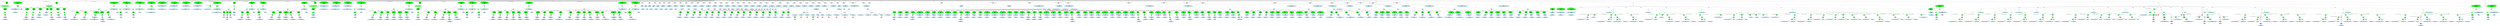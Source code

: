 strict graph "" {
	graph [bb="0,0,1.2127e+05,1548.8"];
	node [label="\N"];
	subgraph cluster497 {
		graph [bb="7991,351.25,8465,1471.8",
			label="powerwindow_powerwindow_control.h:67:8",
			lheight=0.21,
			lp="8228,1460.3",
			lwidth=3.40,
			style=dashed
		];
		subgraph cluster499 {
			graph [bb="8082,359.25,8374,1093.1",
				label="powerwindow_powerwindow_control.h:68:29",
				lheight=0.21,
				lp="8228,1081.6",
				lwidth=3.50,
				style=dashed
			];
			503	[fillcolor=lightblue,
				height=0.74639,
				label="IdentifierType
names: ['powerwindow_char_T']",
				pos="8228,394.12",
				style="filled,dashed",
				width=3.8302];
			502	[fillcolor=lightblue,
				height=1.041,
				label="TypeDecl
declname: errorStatus
quals: ['const']",
				pos="8228,520.08",
				style="filled,dashed",
				width=2.6713];
			502 -- 503	[label=type,
				lp="8240,457.1",
				pos="8228,482.56 8228,462.85 8228,438.98 8228,421.16"];
			501	[fillcolor=green,
				height=0.74639,
				label="PtrDecl
quals: []",
				pos="8228,656.42",
				style="filled,dashed",
				width=1.2178];
			501 -- 502	[label=type,
				lp="8240,593.45",
				pos="8228,629.52 8228,609.09 8228,580.33 8228,557.57"];
			500	[fillcolor=green,
				height=0.74639,
				label="PtrDecl
quals: []",
				pos="8228,813.98",
				style="filled,dashed",
				width=1.2178];
			500 -- 501	[label=type,
				lp="8240,729.79",
				pos="8228,786.95 8228,758.23 8228,712.3 8228,683.55"];
			499	[fillcolor=green,
				height=1.6303,
				label="Decl
name: errorStatus
quals: ['const']
storage: []
funcspec: []",
				pos="8228,1003.4",
				style="filled,dashed",
				width=2.2195];
			499 -- 500	[label=type,
				lp="8240,919.17",
				pos="8228,944.61 8228,909.99 8228,867.64 8228,840.98"];
		}
		498	[fillcolor=green,
			height=0.74639,
			label="Struct
name: powerwindow_tag_RTM_PowerWindow_control",
			pos="8228,1192.7",
			style="filled,dashed",
			width=6.364];
		498 -- 499	[label="decls[0]",
			lp="8250,1108.6",
			pos="8228,1165.7 8228,1139 8228,1096.8 8228,1062.2"];
		497	[fillcolor=green,
			height=1.6303,
			label="Decl
name: None
quals: []
storage: []
funcspec: []",
			pos="8313,1382.1",
			style="filled,dashed",
			width=1.6303];
		497 -- 498	[label=type,
			lp="8291,1297.9",
			pos="8289.1,1328.4 8273,1292.9 8252.4,1247.6 8239.8,1219.7"];
	}
	subgraph cluster494 {
		graph [bb="63318,485.21,63702,903.67",
			label="powerwindow_powerwindow_control.h:63:14",
			lheight=0.21,
			lp="63510,892.17",
			lwidth=3.50,
			style=dashed
		];
		496	[fillcolor=lightblue,
			height=0.74639,
			label="IdentifierType
names: ['ZCSigState']",
			pos="63510,520.08",
			style="filled,dashed",
			width=2.6517];
		495	[fillcolor=lightblue,
			height=1.041,
			label="TypeDecl
declname: stateflowcontrolmodel_Trig_ZCE
quals: []",
			pos="63510,656.42",
			style="filled,dashed",
			width=5.1069];
		495 -- 496	[label=type,
			lp="63522,593.45",
			pos="63510,618.71 63510,596.03 63510,567.46 63510,547.1"];
		494	[fillcolor=green,
			height=1.6303,
			label="Decl
name: stateflowcontrolmodel_Trig_ZCE
quals: []
storage: []
funcspec: []",
			pos="63502,813.98",
			style="filled,dashed",
			width=4.6748];
		494 -- 495	[label=type,
			lp="63518,729.79",
			pos="63505,755.06 63506,734.67 63507,712.34 63508,694.18"];
	}
	subgraph cluster467 {
		graph [bb="61788,485.21,62086,903.67",
			label="powerwindow_powerwindow_control.h:51:23",
			lheight=0.21,
			lp="61937,892.17",
			lwidth=3.50,
			style=dashed
		];
		469	[fillcolor=lightblue,
			height=0.74639,
			label="IdentifierType
names: ['powerwindow_uint8_T']",
			pos="61937,520.08",
			style="filled,dashed",
			width=3.9284];
		468	[fillcolor=lightblue,
			height=1.041,
			label="TypeDecl
declname: is_Up
quals: []",
			pos="61905,656.42",
			style="filled,dashed",
			width=2.141];
		468 -- 469	[label=type,
			lp="61933,593.45",
			pos="61914,619.07 61919,596.38 61926,567.69 61931,547.24"];
		467	[fillcolor=green,
			height=1.6303,
			label="Decl
name: is_Up
quals: []
storage: []
funcspec: []",
			pos="61865,813.98",
			style="filled,dashed",
			width=1.6892];
		467 -- 468	[label=type,
			lp="61899,729.79",
			pos="61879,756.82 61885,735.94 61891,712.79 61896,694.09"];
	}
	subgraph cluster488 {
		graph [bb="60406,485.21,60704,903.67",
			label="powerwindow_powerwindow_control.h:58:23",
			lheight=0.21,
			lp="60555,892.17",
			lwidth=3.50,
			style=dashed
		];
		490	[fillcolor=lightblue,
			height=0.74639,
			label="IdentifierType
names: ['powerwindow_uint8_T']",
			pos="60555,520.08",
			style="filled,dashed",
			width=3.9284];
		489	[fillcolor=lightblue,
			height=1.041,
			label="TypeDecl
declname: temporalCounter_i2
quals: []",
			pos="60561,656.42",
			style="filled,dashed",
			width=3.6534];
		489 -- 490	[label=type,
			lp="60570,593.45",
			pos="60559,618.71 60558,596.03 60557,567.46 60556,547.1"];
		488	[fillcolor=green,
			height=1.6303,
			label="Decl
name: temporalCounter_i2
quals: []
storage: []
funcspec: []",
			pos="60568,813.98",
			style="filled,dashed",
			width=3.2213];
		488 -- 489	[label=type,
			lp="60576,729.79",
			pos="60565,755.06 60564,734.67 60563,712.34 60563,694.18"];
	}
	subgraph cluster485 {
		graph [bb="60100,485.21,60398,903.67",
			label="powerwindow_powerwindow_control.h:57:23",
			lheight=0.21,
			lp="60249,892.17",
			lwidth=3.50,
			style=dashed
		];
		487	[fillcolor=lightblue,
			height=0.74639,
			label="IdentifierType
names: ['powerwindow_uint8_T']",
			pos="60249,520.08",
			style="filled,dashed",
			width=3.9284];
		486	[fillcolor=lightblue,
			height=1.041,
			label="TypeDecl
declname: temporalCounter_i1
quals: []",
			pos="60255,656.42",
			style="filled,dashed",
			width=3.6534];
		486 -- 487	[label=type,
			lp="60264,593.45",
			pos="60253,618.71 60252,596.03 60251,567.46 60250,547.1"];
		485	[fillcolor=green,
			height=1.6303,
			label="Decl
name: temporalCounter_i1
quals: []
storage: []
funcspec: []",
			pos="60262,813.98",
			style="filled,dashed",
			width=3.2213];
		485 -- 486	[label=type,
			lp="60270,729.79",
			pos="60259,755.06 60258,734.67 60257,712.34 60257,694.18"];
	}
	subgraph cluster464 {
		graph [bb="61428,485.21,61780,903.67",
			label="powerwindow_powerwindow_control.h:50:3",
			lheight=0.21,
			lp="61604,892.17",
			lwidth=3.40,
			style=dashed
		];
		466	[fillcolor=lightblue,
			height=0.74639,
			label="IdentifierType
names: ['powerwindow_uint8_T']",
			pos="61604,520.08",
			style="filled,dashed",
			width=3.9284];
		465	[fillcolor=lightblue,
			height=1.041,
			label="TypeDecl
declname: is_c2_PowerWindow_control
quals: []",
			pos="61604,656.42",
			style="filled,dashed",
			width=4.6748];
		465 -- 466	[label=type,
			lp="61616,593.45",
			pos="61604,618.71 61604,596.03 61604,567.46 61604,547.1"];
		464	[fillcolor=green,
			height=1.6303,
			label="Decl
name: is_c2_PowerWindow_control
quals: []
storage: []
funcspec: []",
			pos="61596,813.98",
			style="filled,dashed",
			width=4.223];
		464 -- 465	[label=type,
			lp="61612,729.79",
			pos="61599,755.06 61600,734.67 61601,712.34 61602,694.18"];
	}
	subgraph cluster482 {
		graph [bb="59794,485.21,60092,903.67",
			label="powerwindow_powerwindow_control.h:56:23",
			lheight=0.21,
			lp="59943,892.17",
			lwidth=3.50,
			style=dashed
		];
		484	[fillcolor=lightblue,
			height=0.74639,
			label="IdentifierType
names: ['powerwindow_uint8_T']",
			pos="59943,520.08",
			style="filled,dashed",
			width=3.9284];
		483	[fillcolor=lightblue,
			height=1.041,
			label="TypeDecl
declname: is_active_Sensing
quals: []",
			pos="59955,656.42",
			style="filled,dashed",
			width=3.4177];
		483 -- 484	[label=type,
			lp="59962,593.45",
			pos="59952,618.71 59950,596.03 59947,567.46 59945,547.1"];
		482	[fillcolor=green,
			height=1.6303,
			label="Decl
name: is_active_Sensing
quals: []
storage: []
funcspec: []",
			pos="59960,813.98",
			style="filled,dashed",
			width=2.9856];
		482 -- 483	[label=type,
			lp="59969,729.79",
			pos="59958,755.06 59957,734.67 59957,712.34 59956,694.18"];
	}
	subgraph cluster507 {
		graph [bb="65204,485.21,65654,903.67",
			label="powerwindow_powerwindow_control.h:72:39",
			lheight=0.21,
			lp="65429,892.17",
			lwidth=3.50,
			style=dashed
		];
		509	[fillcolor=lightblue,
			height=0.74639,
			label="IdentifierType
names: ['powerwindow_rtB_PowerWindow_control']",
			pos="65429,520.08",
			style="filled,dashed",
			width=6.03];
		508	[fillcolor=lightblue,
			height=1.041,
			label="TypeDecl
declname: rtb
quals: []",
			pos="65353,656.42",
			style="filled,dashed",
			width=1.8071];
		508 -- 509	[label=type,
			lp="65403,593.45",
			pos="65373,620.48 65386,597.46 65403,567.84 65414,546.94"];
		507	[fillcolor=green,
			height=1.6303,
			label="Decl
name: rtb
quals: []
storage: []
funcspec: []",
			pos="65273,813.98",
			style="filled,dashed",
			width=1.591];
		507 -- 508	[label=type,
			lp="65329,729.79",
			pos="65299,761.62 65311,738.96 65324,712.91 65335,692.53"];
	}
	subgraph cluster510 {
		graph [bb="63710,485.21,64180,903.67",
			label="powerwindow_powerwindow_control.h:73:40",
			lheight=0.21,
			lp="63945,892.17",
			lwidth=3.50,
			style=dashed
		];
		512	[fillcolor=lightblue,
			height=0.74639,
			label="IdentifierType
names: ['powerwindow_rtDW_PowerWindow_control']",
			pos="63945,520.08",
			style="filled,dashed",
			width=6.305];
		511	[fillcolor=lightblue,
			height=1.041,
			label="TypeDecl
declname: rtdw
quals: []",
			pos="64008,656.42",
			style="filled,dashed",
			width=1.9838];
		511 -- 512	[label=type,
			lp="63994,593.45",
			pos="63991,619.77 63981,596.92 63967,567.77 63957,547.09"];
		510	[fillcolor=green,
			height=1.6303,
			label="Decl
name: rtdw
quals: []
storage: []
funcspec: []",
			pos="64030,813.98",
			style="filled,dashed",
			width=1.591];
		510 -- 511	[label=type,
			lp="64031,729.79",
			pos="64022,755.5 64019,734.9 64016,712.26 64013,693.93"];
	}
	subgraph cluster436 {
		graph [bb="7388,779.11,7983,1471.8",
			label="powerwindow_powerwindow_control_private.h:41:36",
			lheight=0.21,
			lp="7685.5,1460.3",
			lwidth=4.11,
			style=dashed
		];
		439	[fillcolor=lightblue,
			height=0.74639,
			label="IdentifierType
names: ['powerwindow_boolean_T']",
			pos="7629,813.98",
			style="filled,dashed",
			width=4.223];
		438	[fillcolor=lightblue,
			height=1.041,
			label="TypeDecl
declname: powerwindow_rtCP_pooled_6bUUQf1tASYw
quals: ['const']",
			pos="7629,1003.4",
			style="filled,dashed",
			width=6.4818];
		438 -- 439	[label=type,
			lp="7641,919.17",
			pos="7629,965.79 7629,929.05 7629,873.35 7629,840.92"];
		437	[fillcolor=green,
			height=0.74639,
			label="ArrayDecl
dim_quals: []",
			pos="7757,1192.7",
			style="filled,dashed",
			width=1.7678];
		437 -- 438	[label=type,
			lp="7717,1108.6",
			pos="7739.7,1166.5 7717.6,1134.1 7679.2,1077.8 7653.9,1040.8"];
		440	[fillcolor=pink,
			height=1.041,
			label="Constant
type: int
value: 12",
			pos="7928,1003.4",
			style="filled,dashed",
			width=1.316];
		437 -- 440	[label=dim,
			lp="7874,1108.6",
			pos="7787.7,1169.1 7811.9,1150.4 7845.8,1122.1 7871,1093.1 7885.6,1076.2 7899.3,1055.2 7909.5,1038"];
		436	[fillcolor=green,
			height=1.6303,
			label="Decl
name: powerwindow_rtCP_pooled_6bUUQf1tASYw
quals: ['const']
storage: ['extern']
funcspec: []",
			pos="7757,1382.1",
			style="filled,dashed",
			width=6.0497];
		436 -- 437	[label=type,
			lp="7769,1297.9",
			pos="7757,1323.4 7757,1288.7 7757,1246.4 7757,1219.7"];
	}
	subgraph cluster461 {
		graph [bb="61018,485.21,61420,903.67",
			label="powerwindow_powerwindow_control.h:48:3",
			lheight=0.21,
			lp="61219,892.17",
			lwidth=3.40,
			style=dashed
		];
		463	[fillcolor=lightblue,
			height=0.74639,
			label="IdentifierType
names: ['powerwindow_uint8_T']",
			pos="61219,520.08",
			style="filled,dashed",
			width=3.9284];
		462	[fillcolor=lightblue,
			height=1.041,
			label="TypeDecl
declname: is_active_c2_PowerWindow_contro
quals: []",
			pos="61219,656.42",
			style="filled,dashed",
			width=5.3622];
		462 -- 463	[label=type,
			lp="61231,593.45",
			pos="61219,618.71 61219,596.03 61219,567.46 61219,547.1"];
		461	[fillcolor=green,
			height=1.6303,
			label="Decl
name: is_active_c2_PowerWindow_contro
quals: []
storage: []
funcspec: []",
			pos="61231,813.98",
			style="filled,dashed",
			width=4.9301];
		461 -- 462	[label=type,
			lp="61237,729.79",
			pos="61227,755.06 61225,734.67 61223,712.34 61222,694.18"];
	}
	subgraph cluster444 {
		graph [bb="59160,485.21,59458,903.67",
			label="powerwindow_powerwindow_control.h:39:23",
			lheight=0.21,
			lp="59309,892.17",
			lwidth=3.50,
			style=dashed
		];
		446	[fillcolor=lightblue,
			height=0.74639,
			label="IdentifierType
names: ['powerwindow_uint8_T']",
			pos="59309,520.08",
			style="filled,dashed",
			width=3.9284];
		445	[fillcolor=lightblue,
			height=1.041,
			label="TypeDecl
declname: RateTransition1
quals: []",
			pos="59296,656.42",
			style="filled,dashed",
			width=3.2213];
		445 -- 446	[label=type,
			lp="59314,593.45",
			pos="59300,618.71 59302,596.03 59305,567.46 59306,547.1"];
		444	[fillcolor=green,
			height=1.6303,
			label="Decl
name: RateTransition1
quals: []
storage: []
funcspec: []",
			pos="59278,813.98",
			style="filled,dashed",
			width=2.7695];
		444 -- 445	[label=type,
			lp="59300,729.79",
			pos="59285,755.06 59287,734.67 59290,712.34 59292,694.18"];
	}
	subgraph cluster479 {
		graph [bb="63012,485.21,63310,903.67",
			label="powerwindow_powerwindow_control.h:55:23",
			lheight=0.21,
			lp="63161,892.17",
			lwidth=3.50,
			style=dashed
		];
		481	[fillcolor=lightblue,
			height=0.74639,
			label="IdentifierType
names: ['powerwindow_uint8_T']",
			pos="63161,520.08",
			style="filled,dashed",
			width=3.9284];
		480	[fillcolor=lightblue,
			height=1.041,
			label="TypeDecl
declname: is_Sensing
quals: []",
			pos="63138,656.42",
			style="filled,dashed",
			width=2.6517];
		480 -- 481	[label=type,
			lp="63161,593.45",
			pos="63144,618.71 63148,596.03 63153,567.46 63157,547.1"];
		479	[fillcolor=green,
			height=1.6303,
			label="Decl
name: is_Sensing
quals: []
storage: []
funcspec: []",
			pos="63107,813.98",
			style="filled,dashed",
			width=2.2195];
		479 -- 480	[label=type,
			lp="63136,729.79",
			pos="63118,755.5 63123,734.9 63127,712.26 63131,693.93"];
	}
	subgraph cluster458 {
		graph [bb="60712,485.21,61010,903.67",
			label="powerwindow_powerwindow_control.h:46:23",
			lheight=0.21,
			lp="60861,892.17",
			lwidth=3.50,
			style=dashed
		];
		460	[fillcolor=lightblue,
			height=0.74639,
			label="IdentifierType
names: ['powerwindow_int32_T']",
			pos="60861,520.08",
			style="filled,dashed",
			width=3.9284];
		459	[fillcolor=lightblue,
			height=1.041,
			label="TypeDecl
declname: clockTickCounter
quals: []",
			pos="60873,656.42",
			style="filled,dashed",
			width=3.4177];
		459 -- 460	[label=type,
			lp="60880,593.45",
			pos="60870,618.71 60868,596.03 60865,567.46 60863,547.1"];
		458	[fillcolor=green,
			height=1.6303,
			label="Decl
name: clockTickCounter
quals: []
storage: []
funcspec: []",
			pos="60878,813.98",
			style="filled,dashed",
			width=2.9856];
		458 -- 459	[label=type,
			lp="60887,729.79",
			pos="60876,755.06 60875,734.67 60875,712.34 60874,694.18"];
	}
	subgraph cluster476 {
		graph [bb="62706,485.21,63004,903.67",
			label="powerwindow_powerwindow_control.h:54:23",
			lheight=0.21,
			lp="62855,892.17",
			lwidth=3.50,
			style=dashed
		];
		478	[fillcolor=lightblue,
			height=0.74639,
			label="IdentifierType
names: ['powerwindow_uint8_T']",
			pos="62855,520.08",
			style="filled,dashed",
			width=3.9284];
		477	[fillcolor=lightblue,
			height=1.041,
			label="TypeDecl
declname: is_active_Logic
quals: []",
			pos="62842,656.42",
			style="filled,dashed",
			width=3.2016];
		477 -- 478	[label=type,
			lp="62860,593.45",
			pos="62846,618.71 62848,596.03 62851,567.46 62852,547.1"];
		476	[fillcolor=green,
			height=1.6303,
			label="Decl
name: is_active_Logic
quals: []
storage: []
funcspec: []",
			pos="62821,813.98",
			style="filled,dashed",
			width=2.7499];
		476 -- 477	[label=type,
			lp="62844,729.79",
			pos="62829,755.06 62832,734.67 62835,712.34 62837,694.18"];
	}
	subgraph cluster450 {
		graph [bb="58832,359.25,59152,903.67",
			label="powerwindow_powerwindow_control.h:41:25",
			lheight=0.21,
			lp="58992,892.17",
			lwidth=3.50,
			style=dashed
		];
		453	[fillcolor=lightblue,
			height=0.74639,
			label="IdentifierType
names: ['powerwindow_boolean_T']",
			pos="58992,394.12",
			style="filled,dashed",
			width=4.223];
		452	[fillcolor=lightblue,
			height=1.041,
			label="TypeDecl
declname: map
quals: []",
			pos="58963,520.08",
			style="filled,dashed",
			width=1.9838];
		452 -- 453	[label=type,
			lp="58991,457.1",
			pos="58972,482.56 58976,462.85 58982,438.98 58986,421.16"];
		451	[fillcolor=green,
			height=0.74639,
			label="ArrayDecl
dim_quals: []",
			pos="59080,656.42",
			style="filled,dashed",
			width=1.7678];
		451 -- 452	[label=type,
			lp="59043,593.45",
			pos="59059,630.78 59040,609.34 59013,578.09 58992,554.42"];
		454	[fillcolor=pink,
			height=1.041,
			label="Constant
type: int
value: 3",
			pos="59098,520.08",
			style="filled,dashed",
			width=1.2767];
		451 -- 454	[label=dim,
			lp="59100,593.45",
			pos="59083,629.52 59086,609.09 59090,580.33 59093,557.57"];
		450	[fillcolor=green,
			height=1.6303,
			label="Decl
name: map
quals: []
storage: []
funcspec: []",
			pos="59085,813.98",
			style="filled,dashed",
			width=1.591];
		450 -- 451	[label=type,
			lp="59094,729.79",
			pos="59083,755.06 59082,730.53 59081,703.17 59081,683.67"];
	}
	subgraph cluster473 {
		graph [bb="62400,485.21,62698,903.67",
			label="powerwindow_powerwindow_control.h:53:23",
			lheight=0.21,
			lp="62549,892.17",
			lwidth=3.50,
			style=dashed
		];
		475	[fillcolor=lightblue,
			height=0.74639,
			label="IdentifierType
names: ['powerwindow_uint8_T']",
			pos="62549,520.08",
			style="filled,dashed",
			width=3.9284];
		474	[fillcolor=lightblue,
			height=1.041,
			label="TypeDecl
declname: is_Logic
quals: []",
			pos="62522,656.42",
			style="filled,dashed",
			width=2.4356];
		474 -- 475	[label=type,
			lp="62547,593.45",
			pos="62529,619.07 62534,596.38 62540,567.69 62544,547.24"];
		473	[fillcolor=green,
			height=1.6303,
			label="Decl
name: is_Logic
quals: []
storage: []
funcspec: []",
			pos="62487,813.98",
			style="filled,dashed",
			width=1.9838];
		473 -- 474	[label=type,
			lp="62518,729.79",
			pos="62500,755.94 62504,735.3 62510,712.57 62514,694.14"];
	}
	subgraph cluster447 {
		graph [bb="59466,485.21,59786,903.67",
			label="powerwindow_powerwindow_control.h:40:25",
			lheight=0.21,
			lp="59626,892.17",
			lwidth=3.50,
			style=dashed
		];
		449	[fillcolor=lightblue,
			height=0.74639,
			label="IdentifierType
names: ['powerwindow_boolean_T']",
			pos="59626,520.08",
			style="filled,dashed",
			width=4.223];
		448	[fillcolor=lightblue,
			height=1.041,
			label="TypeDecl
declname: LogicalOperator
quals: []",
			pos="59608,656.42",
			style="filled,dashed",
			width=3.2605];
		448 -- 449	[label=type,
			lp="59629,593.45",
			pos="59613,618.71 59616,596.03 59620,567.46 59623,547.1"];
		447	[fillcolor=green,
			height=1.6303,
			label="Decl
name: LogicalOperator
quals: []
storage: []
funcspec: []",
			pos="59583,813.98",
			style="filled,dashed",
			width=2.8088];
		447 -- 448	[label=type,
			lp="59608,729.79",
			pos="59592,755.5 59596,734.9 59599,712.26 59602,693.93"];
	}
	subgraph cluster470 {
		graph [bb="62094,485.21,62392,903.67",
			label="powerwindow_powerwindow_control.h:52:23",
			lheight=0.21,
			lp="62243,892.17",
			lwidth=3.50,
			style=dashed
		];
		472	[fillcolor=lightblue,
			height=0.74639,
			label="IdentifierType
names: ['powerwindow_uint8_T']",
			pos="62243,520.08",
			style="filled,dashed",
			width=3.9284];
		471	[fillcolor=lightblue,
			height=1.041,
			label="TypeDecl
declname: is_Down
quals: []",
			pos="62216,656.42",
			style="filled,dashed",
			width=2.4552];
		471 -- 472	[label=type,
			lp="62241,593.45",
			pos="62223,619.07 62228,596.38 62234,567.69 62238,547.24"];
		470	[fillcolor=green,
			height=1.6303,
			label="Decl
name: is_Down
quals: []
storage: []
funcspec: []",
			pos="62182,813.98",
			style="filled,dashed",
			width=2.0231];
		470 -- 471	[label=type,
			lp="62213,729.79",
			pos="62194,755.94 62199,735.3 62204,712.57 62208,694.14"];
	}
	subgraph cluster1057 {
		graph [bb="92307,233.3,93111,714.29",
			label="powerwindow_PW_Control_PSG_BackR.c:91:44",
			lheight=0.21,
			lp="92709,702.79",
			lwidth=3.79,
			style=dashed
		];
		1060	[fillcolor=lightblue,
			height=0.74639,
			label="ID
name: powerwindow_PW_Control_PSG_BackR_DWork",
			pos="92548,268.17",
			style="filled,dashed",
			width=6.4622];
		1059	[fillcolor=green,
			height=0.74639,
			label="StructRef
type: .",
			pos="92548,394.12",
			style="filled,dashed",
			width=1.3356];
		1059 -- 1060	[label=name,
			lp="92564,331.15",
			pos="92548,367.14 92548,345.98 92548,316.27 92548,295.12"];
		1061	[fillcolor=lightblue,
			height=0.74639,
			label="ID
name: PW_PSG_BackR_DWORK1",
			pos="92951,268.17",
			style="filled,dashed",
			width=4.223];
		1059 -- 1061	[label=field,
			lp="92722,331.15",
			pos="92572,370.64 92582,362.65 92593,354.26 92605,348.65 92608,347.24 92759,312.86 92860,289.78"];
		1058	[fillcolor=green,
			height=0.74639,
			label="StructRef
type: .",
			pos="92548,520.08",
			style="filled,dashed",
			width=1.3356];
		1058 -- 1059	[label=name,
			lp="92564,457.1",
			pos="92548,493.09 92548,471.94 92548,442.22 92548,421.07"];
		1062	[fillcolor=lightblue,
			height=0.74639,
			label="ID
name: rtdw",
			pos="92670,394.12",
			style="filled,dashed",
			width=1.5517];
		1058 -- 1062	[label=field,
			lp="92628,457.1",
			pos="92571,496.05 92592,474.07 92625,441.09 92647,418.87"];
		1057	[fillcolor=green,
			height=0.74639,
			label="UnaryOp
op: &",
			pos="92455,656.42",
			style="filled,dashed",
			width=1.316];
		1057 -- 1058	[label=expr,
			lp="92514,593.45",
			pos="92472,631.09 92489,606.9 92514,569.97 92531,545.68"];
	}
	subgraph cluster90 {
		graph [bb="32256,485.21,32564,903.67",
			label="powerwindow_rtwtypes.h:80:24",
			lheight=0.21,
			lp="32410,892.17",
			lwidth=2.44,
			style=dashed
		];
		92	[fillcolor=lightblue,
			height=0.74639,
			label="IdentifierType
names: ['powerwindow_real32_T']",
			pos="32410,520.08",
			style="filled,dashed",
			width=4.0462];
		91	[fillcolor=lightblue,
			height=1.041,
			label="TypeDecl
declname: im
quals: []",
			pos="32443,656.42",
			style="filled,dashed",
			width=1.8071];
		91 -- 92	[label=type,
			lp="32442,593.45",
			pos="32434,619.07 32428,596.38 32421,567.69 32416,547.24"];
		90	[fillcolor=green,
			height=1.6303,
			label="Decl
name: im
quals: []
storage: []
funcspec: []",
			pos="32455,813.98",
			style="filled,dashed",
			width=1.591];
		90 -- 91	[label=type,
			lp="32461,729.79",
			pos="32451,755.06 32449,734.67 32447,712.34 32446,694.18"];
	}
	subgraph cluster1051 {
		graph [bb="91495,233.3,92299,714.29",
			label="powerwindow_PW_Control_PSG_BackR.c:90:44",
			lheight=0.21,
			lp="91897,702.79",
			lwidth=3.79,
			style=dashed
		];
		1054	[fillcolor=lightblue,
			height=0.74639,
			label="ID
name: powerwindow_PW_Control_PSG_BackR_DWork",
			pos="91736,268.17",
			style="filled,dashed",
			width=6.4622];
		1053	[fillcolor=green,
			height=0.74639,
			label="StructRef
type: .",
			pos="91736,394.12",
			style="filled,dashed",
			width=1.3356];
		1053 -- 1054	[label=name,
			lp="91752,331.15",
			pos="91736,367.14 91736,345.98 91736,316.27 91736,295.12"];
		1055	[fillcolor=lightblue,
			height=0.74639,
			label="ID
name: PW_PSG_BackR_DWORK1",
			pos="92139,268.17",
			style="filled,dashed",
			width=4.223];
		1053 -- 1055	[label=field,
			lp="91910,331.15",
			pos="91760,370.64 91770,362.65 91781,354.26 91793,348.65 91796,347.24 91947,312.86 92048,289.78"];
		1052	[fillcolor=green,
			height=0.74639,
			label="StructRef
type: .",
			pos="91736,520.08",
			style="filled,dashed",
			width=1.3356];
		1052 -- 1053	[label=name,
			lp="91752,457.1",
			pos="91736,493.09 91736,471.94 91736,442.22 91736,421.07"];
		1056	[fillcolor=lightblue,
			height=0.74639,
			label="ID
name: rtb",
			pos="91851,394.12",
			style="filled,dashed",
			width=1.3553];
		1052 -- 1056	[label=field,
			lp="91812,457.1",
			pos="91758,495.76 91778,473.6 91809,440.46 91829,418.33"];
		1051	[fillcolor=green,
			height=0.74639,
			label="UnaryOp
op: &",
			pos="91643,656.42",
			style="filled,dashed",
			width=1.316];
		1051 -- 1052	[label=expr,
			lp="91702,593.45",
			pos="91660,631.09 91677,606.9 91702,569.97 91719,545.68"];
	}
	subgraph cluster1192 {
		graph [bb="1.1429e+05,233.3,1.1507e+05,714.29",
			label="powerwindow_PW_Control_PSG_BackR.c:130:8",
			lheight=0.21,
			lp="1.1468e+05,702.79",
			lwidth=3.79,
			style=dashed
		];
		1195	[fillcolor=lightblue,
			height=0.74639,
			label="ID
name: powerwindow_PW_Control_PSG_BackR_DWork",
			pos="1.1454e+05,268.17",
			style="filled,dashed",
			width=6.4622];
		1194	[fillcolor=green,
			height=0.74639,
			label="StructRef
type: .",
			pos="1.1454e+05,394.12",
			style="filled,dashed",
			width=1.3356];
		1194 -- 1195	[label=name,
			lp="1.1455e+05,331.15",
			pos="1.1454e+05,367.14 1.1454e+05,345.98 1.1454e+05,316.27 1.1454e+05,295.12"];
		1196	[fillcolor=lightblue,
			height=0.74639,
			label="ID
name: Debounce_Up_DWORK1",
			pos="1.1492e+05,268.17",
			style="filled,dashed",
			width=3.8694];
		1194 -- 1196	[label=field,
			lp="1.1468e+05,331.15",
			pos="1.1456e+05,370.65 1.1457e+05,362.67 1.1458e+05,354.27 1.1459e+05,348.65 1.1467e+05,312.27 1.1469e+05,325.3 1.1478e+05,305.65 1.148e+\
05,300.59 1.1482e+05,295.04 1.1484e+05,289.81"];
		1193	[fillcolor=green,
			height=0.74639,
			label="StructRef
type: .",
			pos="1.1454e+05,520.08",
			style="filled,dashed",
			width=1.3356];
		1193 -- 1194	[label=name,
			lp="1.1455e+05,457.1",
			pos="1.1454e+05,493.09 1.1454e+05,471.94 1.1454e+05,442.22 1.1454e+05,421.07"];
		1197	[fillcolor=lightblue,
			height=0.74639,
			label="ID
name: rtb",
			pos="1.1465e+05,394.12",
			style="filled,dashed",
			width=1.3553];
		1193 -- 1197	[label=field,
			lp="1.1461e+05,457.1",
			pos="1.1456e+05,495.76 1.1458e+05,473.6 1.1461e+05,440.46 1.1463e+05,418.33"];
		1192	[fillcolor=green,
			height=0.74639,
			label="UnaryOp
op: &",
			pos="1.1444e+05,656.42",
			style="filled,dashed",
			width=1.316];
		1192 -- 1193	[label=expr,
			lp="1.145e+05,593.45",
			pos="1.1446e+05,631.09 1.1448e+05,606.9 1.145e+05,569.97 1.1452e+05,545.68"];
	}
	subgraph cluster1039 {
		graph [bb="89702,359.25,90322,714.29",
			label="powerwindow_PW_Control_PSG_BackR.c:87:42",
			lheight=0.21,
			lp="90012,702.79",
			lwidth=3.79,
			style=dashed
		];
		1041	[fillcolor=lightblue,
			height=0.74639,
			label="ID
name: powerwindow_PW_Control_PSG_BackR_Y",
			pos="89921,394.12",
			style="filled,dashed",
			width=5.8729];
		1040	[fillcolor=green,
			height=0.74639,
			label="StructRef
type: .",
			pos="89921,520.08",
			style="filled,dashed",
			width=1.3356];
		1040 -- 1041	[label=name,
			lp="89936,457.1",
			pos="89921,493.09 89921,471.94 89921,442.22 89921,421.07"];
		1042	[fillcolor=lightblue,
			height=0.74639,
			label="ID
name: overcurrent",
			pos="90232,394.12",
			style="filled,dashed",
			width=2.2785];
		1040 -- 1042	[label=field,
			lp="90104,457.1",
			pos="89960,503.78 90003,486.35 90077,456.97 90141,431.6 90154,426.36 90168,420.69 90181,415.41"];
		1039	[fillcolor=green,
			height=0.74639,
			label="UnaryOp
op: &",
			pos="89839,656.42",
			style="filled,dashed",
			width=1.316];
		1039 -- 1040	[label=expr,
			lp="89892,593.45",
			pos="89854,630.78 89869,606.69 89891,570.21 89906,546.02"];
	}
	subgraph cluster273 {
		graph [bb="46140,485.21,46420,903.67",
			label="powerwindow_rtw_solver.h:75:21",
			lheight=0.21,
			lp="46280,892.17",
			lwidth=2.60,
			style=dashed
		];
		275	[fillcolor=lightblue,
			height=0.74639,
			label="IdentifierType
names: ['powerwindow_int_T']",
			pos="46280,520.08",
			style="filled,dashed",
			width=3.6534];
		274	[fillcolor=lightblue,
			height=1.041,
			label="TypeDecl
declname: solverRefineFactor
quals: []",
			pos="46283,656.42",
			style="filled,dashed",
			width=3.5159];
		274 -- 275	[label=type,
			lp="46293,593.45",
			pos="46282,618.71 46282,596.03 46281,567.46 46281,547.1"];
		273	[fillcolor=green,
			height=1.6303,
			label="Decl
name: solverRefineFactor
quals: []
storage: []
funcspec: []",
			pos="46291,813.98",
			style="filled,dashed",
			width=3.0838];
		273 -- 274	[label=type,
			lp="46299,729.79",
			pos="46288,755.06 46287,734.67 46286,712.34 46285,694.18"];
	}
	subgraph cluster1097 {
		graph [bb="1.0518e+05,359.25,1.0566e+05,577.95",
			label="powerwindow_PW_Control_PSG_BackR.c:104:22",
			lheight=0.21,
			lp="1.0542e+05,566.45",
			lwidth=3.89,
			style=dashed
		];
		1098	[fillcolor=lightblue,
			height=0.74639,
			label="ID
name: powerwindow_PW_Control_PSG_BackR_DWork",
			pos="1.0542e+05,394.12",
			style="filled,dashed",
			width=6.4622];
		1097	[fillcolor=green,
			height=0.74639,
			label="UnaryOp
op: &",
			pos="1.0533e+05,520.08",
			style="filled,dashed",
			width=1.316];
		1097 -- 1098	[label=expr,
			lp="1.0539e+05,457.1",
			pos="1.0535e+05,494.88 1.0536e+05,473.61 1.0539e+05,442.72 1.054e+05,420.97"];
	}
	subgraph cluster126 {
		graph [bb="34704,485.21,35002,903.67",
			label="powerwindow_rtwtypes.h:104:23",
			lheight=0.21,
			lp="34853,892.17",
			lwidth=2.54,
			style=dashed
		];
		128	[fillcolor=lightblue,
			height=0.74639,
			label="IdentifierType
names: ['powerwindow_uint8_T']",
			pos="34853,520.08",
			style="filled,dashed",
			width=3.9284];
		127	[fillcolor=lightblue,
			height=1.041,
			label="TypeDecl
declname: im
quals: []",
			pos="34884,656.42",
			style="filled,dashed",
			width=1.8071];
		127 -- 128	[label=type,
			lp="34884,593.45",
			pos="34876,619.07 34870,596.38 34864,567.69 34859,547.24"];
		126	[fillcolor=green,
			height=1.6303,
			label="Decl
name: im
quals: []
storage: []
funcspec: []",
			pos="34895,813.98",
			style="filled,dashed",
			width=1.591];
		126 -- 127	[label=type,
			lp="34902,729.79",
			pos="34891,755.06 34889,734.67 34888,712.34 34887,694.18"];
	}
	subgraph cluster400 {
		graph [bb="5156,351.25,7380,1471.8",
			label="powerwindow_model_reference_types.h:34:8",
			lheight=0.21,
			lp="6268,1460.3",
			lwidth=3.47,
			style=dashed
		];
		subgraph cluster424 {
			graph [bb="6736,359.25,7056,1093.1",
				label="powerwindow_model_reference_types.h:40:26",
				lheight=0.21,
				lp="6896,1081.6",
				lwidth=3.56,
				style=dashed
			];
			428	[fillcolor=lightblue,
				height=0.74639,
				label="IdentifierType
names: ['powerwindow_boolean_T']",
				pos="6896,394.12",
				style="filled,dashed",
				width=4.223];
			427	[fillcolor=lightblue,
				height=1.041,
				label="TypeDecl
declname: rateTransition
quals: []",
				pos="6873,520.08",
				style="filled,dashed",
				width=2.9856];
			427 -- 428	[label=type,
				lp="6898,457.1",
				pos="6879.8,482.56 6883.4,462.85 6887.9,438.98 6891.2,421.16"];
			426	[fillcolor=green,
				height=0.74639,
				label="PtrDecl
quals: []",
				pos="6858,656.42",
				style="filled,dashed",
				width=1.2178];
			426 -- 427	[label=type,
				lp="6878,593.45",
				pos="6860.9,629.52 6863.2,609.09 6866.4,580.33 6868.9,557.57"];
			425	[fillcolor=green,
				height=0.74639,
				label="PtrDecl
quals: []",
				pos="6850,813.98",
				style="filled,dashed",
				width=1.2178];
			425 -- 426	[label=type,
				lp="6867,729.79",
				pos="6851.3,786.95 6852.8,758.14 6855.2,712.02 6856.7,683.29"];
			424	[fillcolor=green,
				height=1.6303,
				label="Decl
name: rateTransition
quals: []
storage: []
funcspec: []",
				pos="6843,1003.4",
				style="filled,dashed",
				width=2.5534];
			424 -- 425	[label=type,
				lp="6859,919.17",
				pos="6845.2,944.61 6846.5,909.99 6848,867.64 6849,840.98"];
		}
		subgraph cluster419 {
			graph [bb="6112,359.25,6400,1093.1",
				label="powerwindow_model_reference_types.h:39:23",
				lheight=0.21,
				lp="6256,1081.6",
				lwidth=3.56,
				style=dashed
			];
			423	[fillcolor=lightblue,
				height=0.74639,
				label="IdentifierType
names: ['powerwindow_real_T']",
				pos="6256,394.12",
				style="filled,dashed",
				width=3.7712];
			422	[fillcolor=lightblue,
				height=1.041,
				label="TypeDecl
declname: taskTime
quals: []",
				pos="6262,520.08",
				style="filled,dashed",
				width=2.5142];
			422 -- 423	[label=type,
				lp="6272,457.1",
				pos="6260.2,482.56 6259.3,462.85 6258.1,438.98 6257.3,421.16"];
			421	[fillcolor=green,
				height=0.74639,
				label="PtrDecl
quals: []",
				pos="6271,656.42",
				style="filled,dashed",
				width=1.2178];
			421 -- 422	[label=type,
				lp="6280,593.45",
				pos="6269.3,629.52 6267.9,609.09 6266,580.33 6264.4,557.57"];
			420	[fillcolor=green,
				height=0.74639,
				label="PtrDecl
quals: []",
				pos="6286,813.98",
				style="filled,dashed",
				width=1.2178];
			420 -- 421	[label=type,
				lp="6291,729.79",
				pos="6283.5,786.95 6280.7,758.14 6276.3,712.02 6273.5,683.29"];
			419	[fillcolor=green,
				height=1.6303,
				label="Decl
name: taskTime
quals: []
storage: []
funcspec: []",
				pos="6317,1003.4",
				style="filled,dashed",
				width=2.0624];
			419 -- 420	[label=type,
				lp="6317,919.17",
				pos="6307.5,945.12 6301.8,910.47 6294.8,867.93 6290.3,841.13"];
		}
		subgraph cluster429 {
			graph [bb="6408,485.21,6728,1093.1",
				label="powerwindow_model_reference_types.h:41:25",
				lheight=0.21,
				lp="6568,1081.6",
				lwidth=3.56,
				style=dashed
			];
			432	[fillcolor=lightblue,
				height=0.74639,
				label="IdentifierType
names: ['powerwindow_boolean_T']",
				pos="6568,520.08",
				style="filled,dashed",
				width=4.223];
			431	[fillcolor=lightblue,
				height=1.041,
				label="TypeDecl
declname: firstInitCond
quals: []",
				pos="6543,656.42",
				style="filled,dashed",
				width=2.8677];
			431 -- 432	[label=type,
				lp="6568,593.45",
				pos="6549.8,618.71 6554.1,596.03 6559.4,567.46 6563.2,547.1"];
			430	[fillcolor=green,
				height=0.74639,
				label="PtrDecl
quals: []",
				pos="6522,813.98",
				style="filled,dashed",
				width=1.2178];
			430 -- 431	[label=type,
				lp="6546,729.79",
				pos="6525.5,786.95 6528.9,761.52 6534.2,722.58 6538.1,694.04"];
			429	[fillcolor=green,
				height=1.6303,
				label="Decl
name: firstInitCond
quals: []
storage: []
funcspec: []",
				pos="6511,1003.4",
				style="filled,dashed",
				width=2.4159];
			429 -- 430	[label=type,
				lp="6529,919.17",
				pos="6514.4,944.61 6516.4,909.99 6518.9,867.64 6520.5,840.98"];
		}
		subgraph cluster402 {
			graph [bb="7064,621.55,7372,1093.1",
				label="powerwindow_model_reference_types.h:35:24",
				lheight=0.21,
				lp="7218,1081.6",
				lwidth=3.56,
				style=dashed
			];
			404	[fillcolor=lightblue,
				height=0.74639,
				label="IdentifierType
names: ['powerwindow_uint32_T']",
				pos="7218,656.42",
				style="filled,dashed",
				width=4.0462];
			403	[fillcolor=lightblue,
				height=1.041,
				label="TypeDecl
declname: nTasks
quals: []",
				pos="7185,813.98",
				style="filled,dashed",
				width=2.2588];
			403 -- 404	[label=type,
				lp="7216,729.79",
				pos="7192.7,776.51 7198.8,747.95 7207.1,708.93 7212.5,683.46"];
			402	[fillcolor=green,
				height=1.6303,
				label="Decl
name: nTasks
quals: []
storage: []
funcspec: []",
				pos="7145,1003.4",
				style="filled,dashed",
				width=1.8071];
			402 -- 403	[label=type,
				lp="7176,919.17",
				pos="7157.1,945.63 7163.6,915.04 7171.5,878.19 7177.2,851.44"];
		}
		subgraph cluster405 {
			graph [bb="5164,359.25,5472,1093.1",
				label="powerwindow_model_reference_types.h:36:25",
				lheight=0.21,
				lp="5318,1081.6",
				lwidth=3.56,
				style=dashed
			];
			409	[fillcolor=lightblue,
				height=0.74639,
				label="IdentifierType
names: ['powerwindow_uint32_T']",
				pos="5318,394.12",
				style="filled,dashed",
				width=4.0462];
			408	[fillcolor=lightblue,
				height=1.041,
				label="TypeDecl
declname: clockTick
quals: []",
				pos="5324,520.08",
				style="filled,dashed",
				width=2.5731];
			408 -- 409	[label=type,
				lp="5334,457.1",
				pos="5322.2,482.56 5321.3,462.85 5320.1,438.98 5319.3,421.16"];
			407	[fillcolor=green,
				height=0.74639,
				label="PtrDecl
quals: []",
				pos="5334,656.42",
				style="filled,dashed",
				width=1.2178];
			407 -- 408	[label=type,
				lp="5342,593.45",
				pos="5332.1,629.52 5330.6,609.09 5328.4,580.33 5326.7,557.57"];
			406	[fillcolor=green,
				height=0.74639,
				label="PtrDecl
quals: []",
				pos="5352,813.98",
				style="filled,dashed",
				width=1.2178];
			406 -- 407	[label=type,
				lp="5355,729.79",
				pos="5349,786.95 5345.7,758.14 5340.3,712.02 5337,683.29"];
			405	[fillcolor=green,
				height=1.6303,
				label="Decl
name: clockTick
quals: []
storage: []
funcspec: []",
				pos="5387,1003.4",
				style="filled,dashed",
				width=2.1213];
			405 -- 406	[label=type,
				lp="5385,919.17",
				pos="5376.3,945.12 5369.8,910.47 5361.9,867.93 5356.9,841.13"];
		}
		subgraph cluster415 {
			graph [bb="5796,485.21,6104,1093.1",
				label="powerwindow_model_reference_types.h:38:24",
				lheight=0.21,
				lp="5950,1081.6",
				lwidth=3.56,
				style=dashed
			];
			418	[fillcolor=lightblue,
				height=0.74639,
				label="IdentifierType
names: ['powerwindow_uint32_T']",
				pos="5950,520.08",
				style="filled,dashed",
				width=4.0462];
			417	[fillcolor=lightblue,
				height=1.041,
				label="TypeDecl
declname: taskCounter
quals: []",
				pos="5962,656.42",
				style="filled,dashed",
				width=2.7891];
			417 -- 418	[label=type,
				lp="5970,593.45",
				pos="5958.7,618.71 5956.7,596.03 5954.1,567.46 5952.3,547.1"];
			416	[fillcolor=green,
				height=0.74639,
				label="PtrDecl
quals: []",
				pos="5979,813.98",
				style="filled,dashed",
				width=1.2178];
			416 -- 417	[label=type,
				lp="5983,729.79",
				pos="5976.2,786.95 5973.4,761.52 5969.1,722.58 5966,694.04"];
			415	[fillcolor=green,
				height=1.6303,
				label="Decl
name: taskCounter
quals: []
storage: []
funcspec: []",
				pos="6011,1003.4",
				style="filled,dashed",
				width=2.3374];
			415 -- 416	[label=type,
				lp="6010,919.17",
				pos="6001.2,944.87 5995.3,910.23 5988,867.79 5983.5,841.06"];
		}
		subgraph cluster410 {
			graph [bb="5480,359.25,5788,1093.1",
				label="powerwindow_model_reference_types.h:37:25",
				lheight=0.21,
				lp="5634,1081.6",
				lwidth=3.56,
				style=dashed
			];
			414	[fillcolor=lightblue,
				height=0.74639,
				label="IdentifierType
names: ['powerwindow_uint32_T']",
				pos="5634,394.12",
				style="filled,dashed",
				width=4.0462];
			413	[fillcolor=lightblue,
				height=1.041,
				label="TypeDecl
declname: clockTickH
quals: []",
				pos="5640,520.08",
				style="filled,dashed",
				width=2.7499];
			413 -- 414	[label=type,
				lp="5650,457.1",
				pos="5638.2,482.56 5637.3,462.85 5636.1,438.98 5635.3,421.16"];
			412	[fillcolor=green,
				height=0.74639,
				label="PtrDecl
quals: []",
				pos="5649,656.42",
				style="filled,dashed",
				width=1.2178];
			412 -- 413	[label=type,
				lp="5658,593.45",
				pos="5647.3,629.52 5645.9,609.09 5644,580.33 5642.4,557.57"];
			411	[fillcolor=green,
				height=0.74639,
				label="PtrDecl
quals: []",
				pos="5665,813.98",
				style="filled,dashed",
				width=1.2178];
			411 -- 412	[label=type,
				lp="5669,729.79",
				pos="5662.3,786.95 5659.4,758.14 5654.6,712.02 5651.7,683.29"];
			410	[fillcolor=green,
				height=1.6303,
				label="Decl
name: clockTickH
quals: []
storage: []
funcspec: []",
				pos="5696,1003.4",
				style="filled,dashed",
				width=2.3177];
			410 -- 411	[label=type,
				lp="5696,919.17",
				pos="5686.5,944.87 5680.8,910.23 5673.7,867.79 5669.3,841.06"];
		}
		401	[fillcolor=green,
			height=0.74639,
			label="Struct
name: powerwindow__rtTimingBridge_tag",
			pos="6413,1192.7",
			style="filled,dashed",
			width=4.989];
		401 -- 405	[label="decls[1]",
			lp="5554,1108.6",
			pos="6237.2,1187.1 6004,1178.6 5606.6,1155.2 5476,1093.1 5457.1,1084.1 5439.8,1069.3 5425.7,1054.4"];
		401 -- 410	[label="decls[2]",
			lp="5874,1108.6",
			pos="6262.7,1178 6106.2,1161.8 5872.8,1132.2 5792,1093.1 5772.4,1083.5 5754,1068.7 5738.7,1053.8"];
		401 -- 415	[label="decls[3]",
			lp="6169,1108.6",
			pos="6311.6,1170.5 6250,1154.9 6171.3,1129.8 6108,1093.1 6089.5,1082.3 6071.5,1067.4 6056.1,1053"];
		401 -- 419	[label="decls[4]",
			lp="6396,1108.6",
			pos="6399.7,1165.7 6385.4,1137.9 6362.5,1093.2 6344.4,1057.9"];
		401 -- 429	[label="decls[6]",
			lp="6482,1108.6",
			pos="6426.6,1165.7 6441,1138.2 6464,1094.2 6482.4,1059.1"];
		401 -- 424	[label="decls[5]",
			lp="6739,1108.6",
			pos="6514.9,1170.5 6579.5,1154.7 6663.5,1129.3 6732,1093.1 6752.8,1082 6773.5,1066.9 6791.4,1052.2"];
		401 -- 402	[label="decls[0]",
			lp="7055,1108.6",
			pos="6569.3,1179.5 6732.8,1164.7 6976.9,1136.2 7060,1093.1 7078.7,1083.3 7095.7,1067.9 7109.4,1052.5"];
		400	[fillcolor=green,
			height=1.6303,
			label="Decl
name: None
quals: []
storage: []
funcspec: []",
			pos="6785,1382.1",
			style="filled,dashed",
			width=1.6303];
		400 -- 401	[label=type,
			lp="6645,1297.9",
			pos="6732.9,1354.9 6661.1,1318.7 6532.7,1254 6462.4,1218.6"];
	}
	subgraph cluster1043 {
		graph [bb="90330,359.25,90905,714.29",
			label="powerwindow_PW_Control_PSG_BackR.c:88:42",
			lheight=0.21,
			lp="90618,702.79",
			lwidth=3.79,
			style=dashed
		];
		1045	[fillcolor=lightblue,
			height=0.74639,
			label="ID
name: powerwindow_PW_Control_PSG_BackR_Y",
			pos="90549,394.12",
			style="filled,dashed",
			width=5.8729];
		1044	[fillcolor=green,
			height=0.74639,
			label="StructRef
type: .",
			pos="90549,520.08",
			style="filled,dashed",
			width=1.3356];
		1044 -- 1045	[label=name,
			lp="90564,457.1",
			pos="90549,493.09 90549,471.94 90549,442.22 90549,421.07"];
		1046	[fillcolor=lightblue,
			height=0.74639,
			label="ID
name: pinch",
			pos="90838,394.12",
			style="filled,dashed",
			width=1.6499];
		1044 -- 1046	[label=field,
			lp="90740,457.1",
			pos="90589,504.7 90633,488.31 90707,460.1 90769,431.6 90780,426.66 90791,420.87 90801,415.37"];
		1043	[fillcolor=green,
			height=0.74639,
			label="UnaryOp
op: &",
			pos="90467,656.42",
			style="filled,dashed",
			width=1.316];
		1043 -- 1044	[label=expr,
			lp="90520,593.45",
			pos="90482,630.78 90497,606.69 90519,570.21 90534,546.02"];
	}
	subgraph cluster123 {
		graph [bb="35010,485.21,35308,903.67",
			label="powerwindow_rtwtypes.h:103:23",
			lheight=0.21,
			lp="35159,892.17",
			lwidth=2.54,
			style=dashed
		];
		125	[fillcolor=lightblue,
			height=0.74639,
			label="IdentifierType
names: ['powerwindow_uint8_T']",
			pos="35159,520.08",
			style="filled,dashed",
			width=3.9284];
		124	[fillcolor=lightblue,
			height=1.041,
			label="TypeDecl
declname: re
quals: []",
			pos="35190,656.42",
			style="filled,dashed",
			width=1.7088];
		124 -- 125	[label=type,
			lp="35189,593.45",
			pos="35182,619.07 35176,596.38 35170,567.69 35165,547.24"];
		123	[fillcolor=green,
			height=1.6303,
			label="Decl
name: re
quals: []
storage: []
funcspec: []",
			pos="35201,813.98",
			style="filled,dashed",
			width=1.591];
		123 -- 124	[label=type,
			lp="35207,729.79",
			pos="35197,755.06 35195,734.67 35194,712.34 35193,694.18"];
	}
	subgraph cluster270 {
		graph [bb="45766,485.21,46132,903.67",
			label="powerwindow_rtw_solver.h:73:21",
			lheight=0.21,
			lp="45949,892.17",
			lwidth=2.60,
			style=dashed
		];
		272	[fillcolor=lightblue,
			height=0.74639,
			label="IdentifierType
names: ['powerwindow_int_T']",
			pos="45949,520.08",
			style="filled,dashed",
			width=3.6534];
		271	[fillcolor=lightblue,
			height=1.041,
			label="TypeDecl
declname: solverNumberNewtonIterations
quals: []",
			pos="45949,656.42",
			style="filled,dashed",
			width=4.8712];
		271 -- 272	[label=type,
			lp="45961,593.45",
			pos="45949,618.71 45949,596.03 45949,567.46 45949,547.1"];
		270	[fillcolor=green,
			height=1.6303,
			label="Decl
name: solverNumberNewtonIterations
quals: []
storage: []
funcspec: []",
			pos="45957,813.98",
			style="filled,dashed",
			width=4.4391];
		270 -- 271	[label=type,
			lp="45965,729.79",
			pos="45954,755.06 45953,734.67 45952,712.34 45951,694.18"];
	}
	subgraph cluster117 {
		graph [bb="34112,485.21,34400,903.67",
			label="powerwindow_rtwtypes.h:97:22",
			lheight=0.21,
			lp="34256,892.17",
			lwidth=2.44,
			style=dashed
		];
		119	[fillcolor=lightblue,
			height=0.74639,
			label="IdentifierType
names: ['powerwindow_int8_T']",
			pos="34256,520.08",
			style="filled,dashed",
			width=3.7909];
		118	[fillcolor=lightblue,
			height=1.041,
			label="TypeDecl
declname: im
quals: []",
			pos="34286,656.42",
			style="filled,dashed",
			width=1.8071];
		118 -- 119	[label=type,
			lp="34286,593.45",
			pos="34278,619.07 34273,596.38 34266,567.69 34262,547.24"];
		117	[fillcolor=green,
			height=1.6303,
			label="Decl
name: im
quals: []
storage: []
funcspec: []",
			pos="34296,813.98",
			style="filled,dashed",
			width=1.591];
		117 -- 118	[label=type,
			lp="34303,729.79",
			pos="34292,755.06 34291,734.67 34290,712.34 34288,694.18"];
	}
	subgraph cluster1031 {
		graph [bb="88417,359.25,89040,714.29",
			label="powerwindow_PW_Control_PSG_BackR.c:85:42",
			lheight=0.21,
			lp="88728,702.79",
			lwidth=3.79,
			style=dashed
		];
		1033	[fillcolor=lightblue,
			height=0.74639,
			label="ID
name: powerwindow_PW_Control_PSG_BackR_Y",
			pos="88636,394.12",
			style="filled,dashed",
			width=5.8729];
		1032	[fillcolor=green,
			height=0.74639,
			label="StructRef
type: .",
			pos="88728,520.08",
			style="filled,dashed",
			width=1.3356];
		1032 -- 1033	[label=name,
			lp="88702,457.1",
			pos="88710,494.88 88694,473.61 88671,442.72 88655,420.97"];
		1034	[fillcolor=lightblue,
			height=0.74639,
			label="ID
name: window_up",
			pos="88949,394.12",
			style="filled,dashed",
			width=2.3177];
		1032 -- 1034	[label=field,
			lp="88864,457.1",
			pos="88761,500.52 88800,478.44 88866,441.57 88909,417.81"];
		1031	[fillcolor=green,
			height=0.74639,
			label="UnaryOp
op: &",
			pos="88728,656.42",
			style="filled,dashed",
			width=1.316];
		1031 -- 1032	[label=expr,
			lp="88740,593.45",
			pos="88728,629.52 88728,605.88 88728,571.11 88728,547.36"];
	}
	subgraph cluster519 {
		graph [bb="10753,225.3,13159,1471.8",
			label="powerwindow_powerwindow_control.h:81:13",
			lheight=0.21,
			lp="11956,1460.3",
			lwidth=3.50,
			style=dashed
		];
		subgraph cluster535 {
			graph [bb="12535,359.25,13005,903.67",
				label="powerwindow_powerwindow_control.h:85:40",
				lheight=0.21,
				lp="12770,892.17",
				lwidth=3.50,
				style=dashed
			];
			538	[fillcolor=lightblue,
				height=0.74639,
				label="IdentifierType
names: ['powerwindow_rtDW_PowerWindow_control']",
				pos="12770,394.12",
				style="filled,dashed",
				width=6.305];
			537	[fillcolor=lightblue,
				height=1.041,
				label="TypeDecl
declname: localDW
quals: []",
				pos="12741,520.08",
				style="filled,dashed",
				width=2.4749];
			537 -- 538	[label=type,
				lp="12770,457.1",
				pos="12750,482.56 12754,462.85 12760,438.98 12764,421.16"];
			536	[fillcolor=green,
				height=0.74639,
				label="PtrDecl
quals: []",
				pos="12660,656.42",
				style="filled,dashed",
				width=1.2178];
			536 -- 537	[label=type,
				lp="12713,593.45",
				pos="12675,631.09 12687,610.3 12705,580.1 12720,556.61"];
			535	[fillcolor=green,
				height=1.6303,
				label="Decl
name: localDW
quals: []
storage: []
funcspec: []",
				pos="12620,813.98",
				style="filled,dashed",
				width=2.0428];
			535 -- 536	[label=type,
				lp="12655,729.79",
				pos="12635,756.38 12641,731.36 12648,703.18 12653,683.31"];
		}
		subgraph cluster531 {
			graph [bb="12077,359.25,12527,903.67",
				label="powerwindow_powerwindow_control.h:84:39",
				lheight=0.21,
				lp="12302,892.17",
				lwidth=3.50,
				style=dashed
			];
			534	[fillcolor=lightblue,
				height=0.74639,
				label="IdentifierType
names: ['powerwindow_rtB_PowerWindow_control']",
				pos="12302,394.12",
				style="filled,dashed",
				width=6.03];
			533	[fillcolor=lightblue,
				height=1.041,
				label="TypeDecl
declname: localB
quals: []",
				pos="12274,520.08",
				style="filled,dashed",
				width=2.1999];
			533 -- 534	[label=type,
				lp="12302,457.1",
				pos="12282,482.56 12287,462.85 12292,438.98 12296,421.16"];
			532	[fillcolor=green,
				height=0.74639,
				label="PtrDecl
quals: []",
				pos="12193,656.42",
				style="filled,dashed",
				width=1.2178];
			532 -- 533	[label=type,
				lp="12246,593.45",
				pos="12208,631.09 12220,610.22 12239,579.89 12253,556.35"];
			531	[fillcolor=green,
				height=1.6303,
				label="Decl
name: localB
quals: []
storage: []
funcspec: []",
				pos="12153,813.98",
				style="filled,dashed",
				width=1.7481];
			531 -- 532	[label=type,
				lp="12188,729.79",
				pos="12167,756.82 12174,731.58 12181,703.05 12186,683.05"];
		}
		subgraph cluster527 {
			graph [bb="11541,359.25,12069,903.67",
				label="powerwindow_powerwindow_control.h:83:44",
				lheight=0.21,
				lp="11805,892.17",
				lwidth=3.50,
				style=dashed
			];
			530	[fillcolor=lightblue,
				height=0.74639,
				label="IdentifierType
names: ['powerwindow_RT_MODEL_PowerWindow_control']",
				pos="11805,394.12",
				style="filled,dashed",
				width=7.1104];
			529	[fillcolor=lightblue,
				height=1.041,
				label="TypeDecl
declname: PowerWindow_control_M
quals: []",
				pos="11826,520.08",
				style="filled,dashed",
				width=4.3605];
			529 -- 530	[label=type,
				lp="11829,457.1",
				pos="11820,482.56 11816,462.85 11812,438.98 11809,421.16"];
			528	[fillcolor=green,
				height=0.74639,
				label="PtrDecl
quals: ['const']",
				pos="11859,656.42",
				style="filled,dashed",
				width=1.866];
			528 -- 529	[label=type,
				lp="11858,593.45",
				pos="11853,629.52 11848,609.09 11841,580.33 11835,557.57"];
			527	[fillcolor=green,
				height=1.6303,
				label="Decl
name: PowerWindow_control_M
quals: []
storage: []
funcspec: []",
				pos="11918,813.98",
				style="filled,dashed",
				width=3.9284];
			527 -- 528	[label=type,
				lp="11901,729.79",
				pos="11896,755.94 11887,730.97 11876,702.92 11869,683.15"];
		}
		subgraph cluster522 {
			graph [bb="11241,233.3,11533,903.67",
				label="powerwindow_powerwindow_control.h:82:29",
				lheight=0.21,
				lp="11387,892.17",
				lwidth=3.50,
				style=dashed
			];
			526	[fillcolor=lightblue,
				height=0.74639,
				label="IdentifierType
names: ['powerwindow_char_T']",
				pos="11387,268.17",
				style="filled,dashed",
				width=3.8302];
			525	[fillcolor=lightblue,
				height=1.041,
				label="TypeDecl
declname: rt_errorStatus
quals: ['const']",
				pos="11391,394.12",
				style="filled,dashed",
				width=2.9659];
			525 -- 526	[label=type,
				lp="11402,331.15",
				pos="11390,356.6 11389,336.89 11388,313.03 11388,295.21"];
			524	[fillcolor=green,
				height=0.74639,
				label="PtrDecl
quals: []",
				pos="11398,520.08",
				style="filled,dashed",
				width=1.2178];
			524 -- 525	[label=type,
				lp="11407,457.1",
				pos="11397,493.09 11396,475.34 11394,451.57 11393,431.89"];
			523	[fillcolor=green,
				height=0.74639,
				label="PtrDecl
quals: []",
				pos="11410,656.42",
				style="filled,dashed",
				width=1.2178];
			523 -- 524	[label=type,
				lp="11418,593.45",
				pos="11408,629.52 11406,605.88 11402,571.11 11400,547.36"];
			522	[fillcolor=green,
				height=1.6303,
				label="Decl
name: rt_errorStatus
quals: ['const']
storage: []
funcspec: []",
				pos="11411,813.98",
				style="filled,dashed",
				width=2.5142];
			522 -- 523	[label=type,
				lp="11423,729.79",
				pos="11411,755.06 11410,730.53 11410,703.17 11410,683.67"];
		}
		subgraph cluster539 {
			graph [bb="10761,359.25,11233,903.67",
				label="powerwindow_powerwindow_control.h:86:41",
				lheight=0.21,
				lp="10997,892.17",
				lwidth=3.50,
				style=dashed
			];
			542	[fillcolor=lightblue,
				height=0.74639,
				label="IdentifierType
names: ['powerwindow_rtZCE_PowerWindow_control']",
				pos="10997,394.12",
				style="filled,dashed",
				width=6.3443];
			541	[fillcolor=lightblue,
				height=1.041,
				label="TypeDecl
declname: localZCE
quals: []",
				pos="11100,520.08",
				style="filled,dashed",
				width=2.5142];
			541 -- 542	[label=type,
				lp="11067,457.1",
				pos="11071,484.22 11054,464.17 11034,439.4 11019,421.08"];
			540	[fillcolor=green,
				height=0.74639,
				label="PtrDecl
quals: []",
				pos="11123,656.42",
				style="filled,dashed",
				width=1.2178];
			540 -- 541	[label=type,
				lp="11126,593.45",
				pos="11119,629.52 11115,609.09 11110,580.33 11106,557.57"];
			539	[fillcolor=green,
				height=1.6303,
				label="Decl
name: localZCE
quals: []
storage: []
funcspec: []",
				pos="11140,813.98",
				style="filled,dashed",
				width=2.082];
			539 -- 540	[label=type,
				lp="11144,729.79",
				pos="11134,755.06 11131,730.35 11128,702.78 11126,683.26"];
		}
		521	[fillcolor=green,
			height=0.5,
			label=ParamList,
			pos="12036,1003.4",
			style="filled,dashed",
			width=1.3179];
		521 -- 539	[label="params[4]",
			lp="11327,919.17",
			pos="11989,1000.3 11839,993.11 11373,966.19 11237,903.67 11216,894.22 11197,878.81 11182,863.47"];
		521 -- 522	[label="params[0]",
			lp="11617,919.17",
			pos="11989,999.61 11899,992.88 11694,970.89 11537,903.67 11512,892.94 11487,876.68 11466,861"];
		521 -- 527	[label="params[1]",
			lp="12016,919.17",
			pos="12026,985.73 12009,960.21 11978,910.19 11953,870.86"];
		521 -- 531	[label="params[2]",
			lp="12119,919.17",
			pos="12046,985.73 12063,958.95 12097,905.22 12122,865.15"];
		521 -- 535	[label="params[3]",
			lp="12535,919.17",
			pos="12083,1001.9 12175,999.04 12381,983.51 12531,903.67 12549,893.81 12567,878.88 12581,864.06"];
		520	[fillcolor=green,
			height=0.5,
			label=FuncDecl,
			pos="12913,1192.7",
			style="filled,dashed",
			width=1.2457];
		520 -- 521	[label=args,
			lp="12566,1108.6",
			pos="12874,1183.5 12730,1152.7 12224,1044.5 12076,1013"];
		543	[fillcolor=lightblue,
			height=1.041,
			label="TypeDecl
declname: powerwindow_powerwindow_control_initialize
quals: []",
			pos="12913,1003.4",
			style="filled,dashed",
			width=6.6193];
		520 -- 543	[label=type,
			lp="12925,1108.6",
			pos="12913,1174.5 12913,1144.3 12913,1081.4 12913,1041.1"];
		544	[fillcolor=lightblue,
			height=0.74639,
			label="IdentifierType
names: ['void']",
			pos="13082,813.98",
			style="filled,dashed",
			width=1.9053];
		543 -- 544	[label=type,
			lp="13014,919.17",
			pos="12950,966.03 12968,947.68 12990,924.87 13009,903.67 13028,882.72 13048,857.94 13062,839.91"];
		519	[fillcolor=green,
			height=1.6303,
			label="Decl
name: powerwindow_powerwindow_control_initialize
quals: []
storage: ['extern']
funcspec: []",
			pos="12925,1382.1",
			style="filled,dashed",
			width=6.1675];
		519 -- 520	[label=type,
			lp="12933,1297.9",
			pos="12921,1323.4 12919,1284.7 12916,1236.3 12914,1211"];
	}
	subgraph cluster279 {
		graph [bb="46724,485.21,47012,903.67",
			label="powerwindow_rtw_solver.h:77:22",
			lheight=0.21,
			lp="46868,892.17",
			lwidth=2.60,
			style=dashed
		];
		281	[fillcolor=lightblue,
			height=0.74639,
			label="IdentifierType
names: ['powerwindow_real_T']",
			pos="46868,520.08",
			style="filled,dashed",
			width=3.7712];
		280	[fillcolor=lightblue,
			height=1.041,
			label="TypeDecl
declname: unused_real_T_1
quals: []",
			pos="46880,656.42",
			style="filled,dashed",
			width=3.3391];
		280 -- 281	[label=type,
			lp="46887,593.45",
			pos="46877,618.71 46875,596.03 46872,567.46 46870,547.1"];
		279	[fillcolor=green,
			height=1.6303,
			label="Decl
name: unused_real_T_1
quals: []
storage: []
funcspec: []",
			pos="46884,813.98",
			style="filled,dashed",
			width=2.907];
		279 -- 280	[label=type,
			lp="46894,729.79",
			pos="46883,755.06 46882,734.67 46881,712.34 46881,694.18"];
	}
	subgraph cluster376 {
		graph [bb="48540,485.21,48860,903.67",
			label="powerwindow_rtw_solver.h:114:25",
			lheight=0.21,
			lp="48700,892.17",
			lwidth=2.68,
			style=dashed
		];
		378	[fillcolor=lightblue,
			height=0.74639,
			label="IdentifierType
names: ['powerwindow_boolean_T']",
			pos="48700,520.08",
			style="filled,dashed",
			width=4.223];
		377	[fillcolor=lightblue,
			height=1.041,
			label="TypeDecl
declname: isComputingJacobian
quals: []",
			pos="48711,656.42",
			style="filled,dashed",
			width=3.8105];
		377 -- 378	[label=type,
			lp="48718,593.45",
			pos="48708,618.71 48706,596.03 48704,567.46 48702,547.1"];
		376	[fillcolor=green,
			height=1.6303,
			label="Decl
name: isComputingJacobian
quals: []
storage: []
funcspec: []",
			pos="48715,813.98",
			style="filled,dashed",
			width=3.3784];
		376 -- 377	[label=type,
			lp="48725,729.79",
			pos="48714,755.06 48713,734.67 48712,712.34 48712,694.18"];
	}
	subgraph cluster114 {
		graph [bb="34408,485.21,34696,903.67",
			label="powerwindow_rtwtypes.h:96:22",
			lheight=0.21,
			lp="34552,892.17",
			lwidth=2.44,
			style=dashed
		];
		116	[fillcolor=lightblue,
			height=0.74639,
			label="IdentifierType
names: ['powerwindow_int8_T']",
			pos="34552,520.08",
			style="filled,dashed",
			width=3.7909];
		115	[fillcolor=lightblue,
			height=1.041,
			label="TypeDecl
declname: re
quals: []",
			pos="34582,656.42",
			style="filled,dashed",
			width=1.7088];
		115 -- 116	[label=type,
			lp="34582,593.45",
			pos="34574,619.07 34569,596.38 34562,567.69 34558,547.24"];
		114	[fillcolor=green,
			height=1.6303,
			label="Decl
name: re
quals: []
storage: []
funcspec: []",
			pos="34592,813.98",
			style="filled,dashed",
			width=1.591];
		114 -- 115	[label=type,
			lp="34599,729.79",
			pos="34588,755.06 34587,734.67 34586,712.34 34584,694.18"];
	}
	subgraph cluster267 {
		graph [bb="45438,485.21,45758,903.67",
			label="powerwindow_rtw_solver.h:72:21",
			lheight=0.21,
			lp="45598,892.17",
			lwidth=2.60,
			style=dashed
		];
		269	[fillcolor=lightblue,
			height=0.74639,
			label="IdentifierType
names: ['powerwindow_int_T']",
			pos="45598,520.08",
			style="filled,dashed",
			width=3.6534];
		268	[fillcolor=lightblue,
			height=1.041,
			label="TypeDecl
declname: solverExtrapolationOrder
quals: []",
			pos="45598,656.42",
			style="filled,dashed",
			width=4.223];
		268 -- 269	[label=type,
			lp="45610,593.45",
			pos="45598,618.71 45598,596.03 45598,567.46 45598,547.1"];
		267	[fillcolor=green,
			height=1.6303,
			label="Decl
name: solverExtrapolationOrder
quals: []
storage: []
funcspec: []",
			pos="45610,813.98",
			style="filled,dashed",
			width=3.7712];
		267 -- 268	[label=type,
			lp="45616,729.79",
			pos="45606,755.06 45604,734.67 45602,712.34 45601,694.18"];
	}
	subgraph cluster320 {
		graph [bb="48212,485.21,48532,903.67",
			label="powerwindow_rtw_solver.h:91:25",
			lheight=0.21,
			lp="48372,892.17",
			lwidth=2.60,
			style=dashed
		];
		322	[fillcolor=lightblue,
			height=0.74639,
			label="IdentifierType
names: ['powerwindow_boolean_T']",
			pos="48372,520.08",
			style="filled,dashed",
			width=4.223];
		321	[fillcolor=lightblue,
			height=1.041,
			label="TypeDecl
declname: foundContZcEvents
quals: []",
			pos="48386,656.42",
			style="filled,dashed",
			width=3.6337];
		321 -- 322	[label=type,
			lp="48392,593.45",
			pos="48382,618.71 48380,596.03 48377,567.46 48375,547.1"];
		320	[fillcolor=green,
			height=1.6303,
			label="Decl
name: foundContZcEvents
quals: []
storage: []
funcspec: []",
			pos="48391,813.98",
			style="filled,dashed",
			width=3.2016];
		320 -- 321	[label=type,
			lp="48400,729.79",
			pos="48389,755.06 48388,734.67 48388,712.34 48387,694.18"];
	}
	subgraph cluster282 {
		graph [bb="47020,233.3,47308,903.67",
			label="powerwindow_rtw_solver.h:79:23",
			lheight=0.21,
			lp="47164,892.17",
			lwidth=2.60,
			style=dashed
		];
		286	[fillcolor=lightblue,
			height=0.74639,
			label="IdentifierType
names: ['powerwindow_real_T']",
			pos="47164,268.17",
			style="filled,dashed",
			width=3.7712];
		285	[fillcolor=lightblue,
			height=1.041,
			label="TypeDecl
declname: dXPtr
quals: []",
			pos="47171,394.12",
			style="filled,dashed",
			width=2.141];
		285 -- 286	[label=type,
			lp="47179,331.15",
			pos="47169,356.6 47168,336.89 47166,313.03 47165,295.21"];
		284	[fillcolor=green,
			height=0.74639,
			label="PtrDecl
quals: []",
			pos="47181,520.08",
			style="filled,dashed",
			width=1.2178];
		284 -- 285	[label=type,
			lp="47188,457.1",
			pos="47179,493.09 47177,475.34 47176,451.57 47174,431.89"];
		283	[fillcolor=green,
			height=0.74639,
			label="PtrDecl
quals: []",
			pos="47201,656.42",
			style="filled,dashed",
			width=1.2178];
		283 -- 284	[label=type,
			lp="47204,593.45",
			pos="47197,629.52 47194,605.73 47188,570.67 47185,546.9"];
		282	[fillcolor=green,
			height=1.6303,
			label="Decl
name: dXPtr
quals: []
storage: []
funcspec: []",
			pos="47202,813.98",
			style="filled,dashed",
			width=1.6892];
		282 -- 283	[label=type,
			lp="47213,729.79",
			pos="47202,755.06 47201,730.53 47201,703.17 47201,683.67"];
	}
	subgraph cluster108 {
		graph [bb="33520,485.21,33808,903.67",
			label="powerwindow_rtwtypes.h:90:22",
			lheight=0.21,
			lp="33664,892.17",
			lwidth=2.44,
			style=dashed
		];
		110	[fillcolor=lightblue,
			height=0.74639,
			label="IdentifierType
names: ['powerwindow_real_T']",
			pos="33664,520.08",
			style="filled,dashed",
			width=3.7712];
		109	[fillcolor=lightblue,
			height=1.041,
			label="TypeDecl
declname: im
quals: []",
			pos="33694,656.42",
			style="filled,dashed",
			width=1.8071];
		109 -- 110	[label=type,
			lp="33694,593.45",
			pos="33686,619.07 33681,596.38 33674,567.69 33670,547.24"];
		108	[fillcolor=green,
			height=1.6303,
			label="Decl
name: im
quals: []
storage: []
funcspec: []",
			pos="33704,813.98",
			style="filled,dashed",
			width=1.591];
		108 -- 109	[label=type,
			lp="33711,729.79",
			pos="33700,755.06 33699,734.67 33698,712.34 33696,694.18"];
	}
	subgraph cluster1079 {
		graph [bb="1.0355e+05,233.3,1.0442e+05,1061.2",
			label="powerwindow_PW_Control_PSG_BackR.c:101:5",
			lheight=0.21,
			lp="1.0399e+05,1049.7",
			lwidth=3.79
		];
		1081	[fillcolor=lightblue,
			height=0.74639,
			label="ID
name: powerwindow_PW_Control_PSG_BackR_M",
			pos="1.0378e+05,656.42",
			style=filled,
			width=5.9318];
		1080	[fillcolor=green,
			height=0.74639,
			label="StructRef
type: ->",
			pos="1.0409e+05,813.98",
			style=filled,
			width=1.3356];
		1080 -- 1081	[label=name,
			lp="1.0395e+05,729.79",
			pos="1.0405e+05,795.44 1.04e+05,767.87 1.0389e+05,714.28 1.0383e+05,682.6"];
		1082	[fillcolor=lightblue,
			height=0.74639,
			label="ID
name: errorStatus",
			pos="1.0409e+05,656.42",
			style=filled,
			width=2.2195];
		1080 -- 1082	[label=field,
			lp="1.041e+05,729.79",
			pos="1.0409e+05,786.95 1.0409e+05,758.23 1.0409e+05,712.3 1.0409e+05,683.55"];
		1079	[fillcolor=green,
			height=0.74639,
			label="Assignment
op: =",
			pos="1.0428e+05,1003.4",
			style=filled,
			width=1.6106];
		1079 -- 1080	[label=lvalue,
			lp="1.0421e+05,919.17",
			pos="1.0425e+05,978.63 1.0421e+05,942.29 1.0414e+05,873.33 1.0411e+05,837.65"];
		1083	[fillcolor=green,
			height=0.5,
			label=Cast,
			pos="1.0428e+05,813.98",
			style=filled,
			width=0.75];
		1079 -- 1083	[label=rvalue,
			lp="1.0429e+05,919.17",
			pos="1.0428e+05,976.31 1.0428e+05,937.39 1.0428e+05,865.14 1.0428e+05,832.18"];
		1084	[fillcolor=green,
			height=1.041,
			label="Typename
name: None
quals: []",
			pos="1.0424e+05,656.42",
			style=filled,
			width=1.6303];
		1083 -- 1084	[label=to_type,
			lp="1.0428e+05,729.79",
			pos="1.0427e+05,796.04 1.0427e+05,771.63 1.0426e+05,725.96 1.0425e+05,693.73"];
		1088	[fillcolor=pink,
			height=1.041,
			label="Constant
type: int
value: 0",
			pos="1.0437e+05,656.42",
			style=filled,
			width=1.2767];
		1083 -- 1088	[label=expr,
			lp="1.0434e+05,729.79",
			pos="1.0428e+05,796.92 1.043e+05,771.93 1.0433e+05,723.2 1.0435e+05,690.47"];
		1085	[fillcolor=green,
			height=0.74639,
			label="PtrDecl
quals: []",
			pos="1.0424e+05,520.08",
			style=filled,
			width=1.2178];
		1084 -- 1085	[label=type,
			lp="1.0426e+05,593.45",
			pos="1.0424e+05,618.71 1.0424e+05,596.03 1.0424e+05,567.46 1.0424e+05,547.1"];
		1087	[fillcolor=lightblue,
			height=0.74639,
			label="IdentifierType
names: ['void']",
			pos="1.0424e+05,268.17",
			style="filled,dashed",
			width=1.9053];
		1086	[fillcolor=lightblue,
			height=1.041,
			label="TypeDecl
declname: None
quals: []",
			pos="1.0424e+05,394.12",
			style=filled,
			width=2.082];
		1086 -- 1087	[label=type,
			lp="1.0426e+05,331.15",
			pos="1.0424e+05,356.6 1.0424e+05,336.89 1.0424e+05,313.03 1.0424e+05,295.21"];
		1085 -- 1086	[label=type,
			lp="1.0426e+05,457.1",
			pos="1.0424e+05,493.09 1.0424e+05,475.34 1.0424e+05,451.57 1.0424e+05,431.89"];
	}
	subgraph cluster316 {
		graph [bb="47906,359.25,48204,903.67",
			label="powerwindow_rtw_solver.h:89:23",
			lheight=0.21,
			lp="48055,892.17",
			lwidth=2.60,
			style=dashed
		];
		319	[fillcolor=lightblue,
			height=0.74639,
			label="IdentifierType
names: ['powerwindow_uint8_T']",
			pos="48055,394.12",
			style="filled,dashed",
			width=3.9284];
		318	[fillcolor=lightblue,
			height=1.041,
			label="TypeDecl
declname: reserved
quals: []",
			pos="48068,520.08",
			style="filled,dashed",
			width=2.3963];
		318 -- 319	[label=type,
			lp="48074,457.1",
			pos="48064,482.56 48062,462.85 48060,438.98 48058,421.16"];
		317	[fillcolor=green,
			height=0.74639,
			label="PtrDecl
quals: []",
			pos="48087,656.42",
			style="filled,dashed",
			width=1.2178];
		317 -- 318	[label=type,
			lp="48091,593.45",
			pos="48083,629.52 48080,609.09 48076,580.33 48073,557.57"];
		316	[fillcolor=green,
			height=1.6303,
			label="Decl
name: reserved
quals: []
storage: []
funcspec: []",
			pos="48090,813.98",
			style="filled,dashed",
			width=1.9642];
		316 -- 317	[label=type,
			lp="48100,729.79",
			pos="48089,755.06 48088,730.53 48088,703.17 48088,683.67"];
	}
	subgraph cluster105 {
		graph [bb="33816,485.21,34104,903.67",
			label="powerwindow_rtwtypes.h:89:22",
			lheight=0.21,
			lp="33960,892.17",
			lwidth=2.44,
			style=dashed
		];
		107	[fillcolor=lightblue,
			height=0.74639,
			label="IdentifierType
names: ['powerwindow_real_T']",
			pos="33960,520.08",
			style="filled,dashed",
			width=3.7712];
		106	[fillcolor=lightblue,
			height=1.041,
			label="TypeDecl
declname: re
quals: []",
			pos="33990,656.42",
			style="filled,dashed",
			width=1.7088];
		106 -- 107	[label=type,
			lp="33990,593.45",
			pos="33982,619.07 33977,596.38 33970,567.69 33966,547.24"];
		105	[fillcolor=green,
			height=1.6303,
			label="Decl
name: re
quals: []
storage: []
funcspec: []",
			pos="34000,813.98",
			style="filled,dashed",
			width=1.591];
		105 -- 106	[label=type,
			lp="34007,729.79",
			pos="33996,755.06 33995,734.67 33994,712.34 33992,694.18"];
	}
	subgraph cluster292 {
		graph [bb="47618,359.25,47898,903.67",
			label="powerwindow_rtw_solver.h:82:21",
			lheight=0.21,
			lp="47758,892.17",
			lwidth=2.60,
			style=dashed
		];
		295	[fillcolor=lightblue,
			height=0.74639,
			label="IdentifierType
names: ['powerwindow_int_T']",
			pos="47758,394.12",
			style="filled,dashed",
			width=3.6534];
		294	[fillcolor=lightblue,
			height=1.041,
			label="TypeDecl
declname: numContStatesPtr
quals: []",
			pos="47762,520.08",
			style="filled,dashed",
			width=3.457];
		294 -- 295	[label=type,
			lp="47772,457.1",
			pos="47761,482.56 47760,462.85 47759,438.98 47759,421.16"];
		293	[fillcolor=green,
			height=0.74639,
			label="PtrDecl
quals: []",
			pos="47769,656.42",
			style="filled,dashed",
			width=1.2178];
		293 -- 294	[label=type,
			lp="47778,593.45",
			pos="47768,629.52 47767,609.09 47765,580.33 47764,557.57"];
		292	[fillcolor=green,
			height=1.6303,
			label="Decl
name: numContStatesPtr
quals: []
storage: []
funcspec: []",
			pos="47770,813.98",
			style="filled,dashed",
			width=3.0052];
		292 -- 293	[label=type,
			lp="47781,729.79",
			pos="47770,755.06 47769,730.53 47769,703.17 47769,683.67"];
	}
	subgraph cluster99 {
		graph [bb="32888,485.21,33196,903.67",
			label="powerwindow_rtwtypes.h:85:24",
			lheight=0.21,
			lp="33042,892.17",
			lwidth=2.44,
			style=dashed
		];
		101	[fillcolor=lightblue,
			height=0.74639,
			label="IdentifierType
names: ['powerwindow_real64_T']",
			pos="33042,520.08",
			style="filled,dashed",
			width=4.0462];
		100	[fillcolor=lightblue,
			height=1.041,
			label="TypeDecl
declname: im
quals: []",
			pos="33075,656.42",
			style="filled,dashed",
			width=1.8071];
		100 -- 101	[label=type,
			lp="33074,593.45",
			pos="33066,619.07 33060,596.38 33053,567.69 33048,547.24"];
		99	[fillcolor=green,
			height=1.6303,
			label="Decl
name: im
quals: []
storage: []
funcspec: []",
			pos="33125,813.98",
			style="filled,dashed",
			width=1.591];
		99 -- 100	[label=type,
			lp="33112,729.79",
			pos="33107,758.14 33101,736.8 33093,712.92 33087,693.78"];
	}
	subgraph cluster264 {
		graph [bb="45098,485.21,45430,903.67",
			label="powerwindow_rtw_solver.h:70:21",
			lheight=0.21,
			lp="45264,892.17",
			lwidth=2.60,
			style=dashed
		];
		266	[fillcolor=lightblue,
			height=0.74639,
			label="IdentifierType
names: ['powerwindow_int_T']",
			pos="45264,520.08",
			style="filled,dashed",
			width=3.6534];
		265	[fillcolor=lightblue,
			height=1.041,
			label="TypeDecl
declname: solverMaxConsecutiveZCs
quals: []",
			pos="45264,656.42",
			style="filled,dashed",
			width=4.3998];
		265 -- 266	[label=type,
			lp="45276,593.45",
			pos="45264,618.71 45264,596.03 45264,567.46 45264,547.1"];
		264	[fillcolor=green,
			height=1.6303,
			label="Decl
name: solverMaxConsecutiveZCs
quals: []
storage: []
funcspec: []",
			pos="45272,813.98",
			style="filled,dashed",
			width=3.9677];
		264 -- 265	[label=type,
			lp="45280,729.79",
			pos="45269,755.06 45268,734.67 45267,712.34 45266,694.18"];
	}
	subgraph cluster1070 {
		graph [bb="1.1987e+05,359.25,1.2050e+05,1282.4",
			label="powerwindow_PW_Control_PSG_BackR.c:96:6",
			lheight=0.21,
			lp="1.2019e+05,1270.9",
			lwidth=3.69,
			style=dashed
		];
		1075	[fillcolor=lightblue,
			height=0.74639,
			label="IdentifierType
names: ['void']",
			pos="1.1995e+05,394.12",
			style="filled,dashed",
			width=1.9053];
		1074	[fillcolor=lightblue,
			height=1.041,
			label="TypeDecl
declname: None
quals: []",
			pos="1.1995e+05,520.08",
			style="filled,dashed",
			width=2.082];
		1074 -- 1075	[label=type,
			lp="1.1996e+05,457.1",
			pos="1.1995e+05,482.56 1.1995e+05,462.85 1.1995e+05,438.98 1.1995e+05,421.16"];
		1073	[fillcolor=green,
			height=1.041,
			label="Typename
name: None
quals: []",
			pos="1.1994e+05,656.42",
			style="filled,dashed",
			width=1.6303];
		1073 -- 1074	[label=type,
			lp="1.1996e+05,593.45",
			pos="1.1995e+05,618.71 1.1995e+05,599.76 1.1995e+05,576.69 1.1995e+05,557.74"];
		1072	[fillcolor=green,
			height=0.5,
			label=ParamList,
			pos="1.1992e+05,813.98",
			style="filled,dashed",
			width=1.3179];
		1072 -- 1073	[label="params[0]",
			lp="1.1996e+05,729.79",
			pos="1.1993e+05,795.74 1.1993e+05,771.3 1.1994e+05,725.98 1.1994e+05,693.88"];
		1071	[fillcolor=green,
			height=0.5,
			label=FuncDecl,
			pos="1.2012e+05,1003.4",
			style="filled,dashed",
			width=1.2457];
		1071 -- 1072	[label=args,
			lp="1.2001e+05,919.17",
			pos="1.2009e+05,988.19 1.2006e+05,970.87 1.2001e+05,939.42 1.1998e+05,903.67 1.1996e+05,881.58 1.1994e+05,850.85 1.1993e+05,831.97"];
		1076	[fillcolor=lightblue,
			height=1.041,
			label="TypeDecl
declname: powerwindow_PW_Control_PSG_BackR_initialize
quals: []",
			pos="1.2024e+05,813.98",
			style="filled,dashed",
			width=7.0514];
		1071 -- 1076	[label=type,
			lp="1.2019e+05,919.17",
			pos="1.2013e+05,985.73 1.2015e+05,955.73 1.2019e+05,891.89 1.2022e+05,851.34"];
		1077	[fillcolor=lightblue,
			height=0.74639,
			label="IdentifierType
names: ['void']",
			pos="1.2024e+05,656.42",
			style="filled,dashed",
			width=1.9053];
		1076 -- 1077	[label=type,
			lp="1.2026e+05,729.79",
			pos="1.2024e+05,776.12 1.2024e+05,747.55 1.2024e+05,708.68 1.2024e+05,683.33"];
		1070	[fillcolor=green,
			height=1.6303,
			label="Decl
name: powerwindow_PW_Control_PSG_BackR_initialize
quals: []
storage: []
funcspec: []",
			pos="1.2012e+05,1192.7",
			style="filled,dashed",
			width=6.5997];
		1070 -- 1071	[label=type,
			lp="1.2013e+05,1108.6",
			pos="1.2012e+05,1134 1.2012e+05,1095.3 1.2012e+05,1046.9 1.2012e+05,1021.6"];
	}
	subgraph cluster1047 {
		graph [bb="90913,359.25,91487,714.29",
			label="powerwindow_PW_Control_PSG_BackR.c:89:42",
			lheight=0.21,
			lp="91200,702.79",
			lwidth=3.79,
			style=dashed
		];
		1049	[fillcolor=lightblue,
			height=0.74639,
			label="ID
name: powerwindow_PW_Control_PSG_BackR_Y",
			pos="91132,394.12",
			style="filled,dashed",
			width=5.8729];
		1048	[fillcolor=green,
			height=0.74639,
			label="StructRef
type: .",
			pos="91132,520.08",
			style="filled,dashed",
			width=1.3356];
		1048 -- 1049	[label=name,
			lp="91148,457.1",
			pos="91132,493.09 91132,471.94 91132,442.22 91132,421.07"];
		1050	[fillcolor=lightblue,
			height=0.74639,
			label="ID
name: wake",
			pos="91420,394.12",
			style="filled,dashed",
			width=1.6303];
		1048 -- 1050	[label=field,
			lp="91322,457.1",
			pos="91172,504.77 91216,488.45 91290,460.29 91352,431.6 91363,426.68 91374,420.9 91384,415.4"];
		1047	[fillcolor=green,
			height=0.74639,
			label="UnaryOp
op: &",
			pos="91050,656.42",
			style="filled,dashed",
			width=1.316];
		1047 -- 1048	[label=expr,
			lp="91104,593.45",
			pos="91065,630.78 91080,606.69 91102,570.21 91117,546.02"];
	}
	subgraph cluster276 {
		graph [bb="46428,485.21,46716,903.67",
			label="powerwindow_rtw_solver.h:76:22",
			lheight=0.21,
			lp="46572,892.17",
			lwidth=2.60,
			style=dashed
		];
		278	[fillcolor=lightblue,
			height=0.74639,
			label="IdentifierType
names: ['powerwindow_real_T']",
			pos="46572,520.08",
			style="filled,dashed",
			width=3.7712];
		277	[fillcolor=lightblue,
			height=1.041,
			label="TypeDecl
declname: solverRelTol
quals: []",
			pos="46590,656.42",
			style="filled,dashed",
			width=2.8874];
		277 -- 278	[label=type,
			lp="46594,593.45",
			pos="46585,618.71 46582,596.03 46578,567.46 46575,547.1"];
		276	[fillcolor=green,
			height=1.6303,
			label="Decl
name: solverRelTol
quals: []
storage: []
funcspec: []",
			pos="46617,813.98",
			style="filled,dashed",
			width=2.4552];
		276 -- 277	[label=type,
			lp="46615,729.79",
			pos="46607,755.5 46603,734.9 46600,712.26 46596,693.93"];
	}
	subgraph cluster1035 {
		graph [bb="89048,359.25,89694,714.29",
			label="powerwindow_PW_Control_PSG_BackR.c:86:42",
			lheight=0.21,
			lp="89371,702.79",
			lwidth=3.79,
			style=dashed
		];
		1037	[fillcolor=lightblue,
			height=0.74639,
			label="ID
name: powerwindow_PW_Control_PSG_BackR_Y",
			pos="89267,394.12",
			style="filled,dashed",
			width=5.8729];
		1036	[fillcolor=green,
			height=0.74639,
			label="StructRef
type: .",
			pos="89267,520.08",
			style="filled,dashed",
			width=1.3356];
		1036 -- 1037	[label=name,
			lp="89282,457.1",
			pos="89267,493.09 89267,471.94 89267,442.22 89267,421.07"];
		1038	[fillcolor=lightblue,
			height=0.74639,
			label="ID
name: window_down",
			pos="89591,394.12",
			style="filled,dashed",
			width=2.632];
		1036 -- 1038	[label=field,
			lp="89460,457.1",
			pos="89306,504.13 89363,482.17 89471,441.11 89536,416.13"];
		1035	[fillcolor=green,
			height=0.74639,
			label="UnaryOp
op: &",
			pos="89185,656.42",
			style="filled,dashed",
			width=1.316];
		1035 -- 1036	[label=expr,
			lp="89238,593.45",
			pos="89200,630.78 89215,606.69 89237,570.21 89252,546.02"];
	}
	subgraph cluster287 {
		graph [bb="47316,233.3,47610,903.67",
			label="powerwindow_rtw_solver.h:80:23",
			lheight=0.21,
			lp="47463,892.17",
			lwidth=2.60,
			style=dashed
		];
		291	[fillcolor=lightblue,
			height=0.74639,
			label="IdentifierType
names: ['powerwindow_time_T']",
			pos="47463,268.17",
			style="filled,dashed",
			width=3.8694];
		290	[fillcolor=lightblue,
			height=1.041,
			label="TypeDecl
declname: tPtr
quals: []",
			pos="47471,394.12",
			style="filled,dashed",
			width=1.8856];
		290 -- 291	[label=type,
			lp="47479,331.15",
			pos="47469,356.6 47467,336.89 47466,313.03 47465,295.21"];
		289	[fillcolor=green,
			height=0.74639,
			label="PtrDecl
quals: []",
			pos="47482,520.08",
			style="filled,dashed",
			width=1.2178];
		289 -- 290	[label=type,
			lp="47489,457.1",
			pos="47480,493.09 47478,475.34 47476,451.57 47474,431.89"];
		288	[fillcolor=green,
			height=0.74639,
			label="PtrDecl
quals: []",
			pos="47503,656.42",
			style="filled,dashed",
			width=1.2178];
		288 -- 289	[label=type,
			lp="47506,593.45",
			pos="47499,629.52 47495,605.73 47490,570.67 47486,546.9"];
		287	[fillcolor=green,
			height=1.6303,
			label="Decl
name: tPtr
quals: []
storage: []
funcspec: []",
			pos="47504,813.98",
			style="filled,dashed",
			width=1.591];
		287 -- 288	[label=type,
			lp="47515,729.79",
			pos="47504,755.06 47503,730.53 47503,703.17 47503,683.67"];
	}
	subgraph cluster96 {
		graph [bb="33204,485.21,33512,903.67",
			label="powerwindow_rtwtypes.h:84:24",
			lheight=0.21,
			lp="33358,892.17",
			lwidth=2.44,
			style=dashed
		];
		98	[fillcolor=lightblue,
			height=0.74639,
			label="IdentifierType
names: ['powerwindow_real64_T']",
			pos="33358,520.08",
			style="filled,dashed",
			width=4.0462];
		97	[fillcolor=lightblue,
			height=1.041,
			label="TypeDecl
declname: re
quals: []",
			pos="33391,656.42",
			style="filled,dashed",
			width=1.7088];
		97 -- 98	[label=type,
			lp="33390,593.45",
			pos="33382,619.07 33376,596.38 33369,567.69 33364,547.24"];
		96	[fillcolor=green,
			height=1.6303,
			label="Decl
name: re
quals: []
storage: []
funcspec: []",
			pos="33403,813.98",
			style="filled,dashed",
			width=1.591];
		96 -- 97	[label=type,
			lp="33409,729.79",
			pos="33399,755.06 33397,734.67 33395,712.34 33394,694.18"];
	}
	subgraph cluster1063 {
		graph [bb="85344,233.3,86148,714.29",
			label="powerwindow_PW_Control_PSG_BackR.c:92:44",
			lheight=0.21,
			lp="85746,702.79",
			lwidth=3.79,
			style=dashed
		];
		1066	[fillcolor=lightblue,
			height=0.74639,
			label="ID
name: powerwindow_PW_Control_PSG_BackR_DWork",
			pos="85585,268.17",
			style="filled,dashed",
			width=6.4622];
		1065	[fillcolor=green,
			height=0.74639,
			label="StructRef
type: .",
			pos="85960,394.12",
			style="filled,dashed",
			width=1.3356];
		1065 -- 1066	[label=name,
			lp="85810,331.15",
			pos="85919,379.62 85857,359.04 85737,319.5 85659,293.74"];
		1067	[fillcolor=lightblue,
			height=0.74639,
			label="ID
name: PW_PSG_BackR_DWORK1",
			pos="85988,268.17",
			style="filled,dashed",
			width=4.223];
		1065 -- 1067	[label=field,
			lp="85988,331.15",
			pos="85966,367.44 85971,346.31 85977,316.49 85982,295.25"];
		1064	[fillcolor=green,
			height=0.74639,
			label="StructRef
type: .",
			pos="86083,520.08",
			style="filled,dashed",
			width=1.3356];
		1064 -- 1065	[label=name,
			lp="86044,457.1",
			pos="86060,496.34 86038,474.12 86005,440.45 85983,418.13"];
		1068	[fillcolor=lightblue,
			height=0.74639,
			label="ID
name: rtzce",
			pos="86083,394.12",
			style="filled,dashed",
			width=1.5713];
		1064 -- 1068	[label=field,
			lp="86096,457.1",
			pos="86083,493.09 86083,471.94 86083,442.22 86083,421.07"];
		1063	[fillcolor=green,
			height=0.74639,
			label="UnaryOp
op: &",
			pos="86088,656.42",
			style="filled,dashed",
			width=1.316];
		1063 -- 1064	[label=expr,
			lp="86098,593.45",
			pos="86087,629.52 86086,605.88 86085,571.11 86084,547.36"];
	}
	subgraph cluster812 {
		graph [bb="69950,485.21,70414,903.67",
			label="powerwindow_PW_Control_PSG_BackR.h:53:40",
			lheight=0.21,
			lp="70182,892.17",
			lwidth=3.81,
			style=dashed
		];
		814	[fillcolor=lightblue,
			height=0.74639,
			label="IdentifierType
names: ['powerwindow_rtMdlrefDWork_debounce_T']",
			pos="70182,520.08",
			style="filled,dashed",
			width=6.2265];
		813	[fillcolor=lightblue,
			height=1.041,
			label="TypeDecl
declname: Debounce_Up_DWORK1
quals: []",
			pos="70148,656.42",
			style="filled,dashed",
			width=4.3212];
		813 -- 814	[label=type,
			lp="70177,593.45",
			pos="70157,618.71 70163,596.03 70170,567.46 70175,547.1"];
		812	[fillcolor=green,
			height=1.6303,
			label="Decl
name: Debounce_Up_DWORK1
quals: []
storage: []
funcspec: []",
			pos="70105,813.98",
			style="filled,dashed",
			width=3.8694];
		812 -- 813	[label=type,
			lp="70141,729.79",
			pos="70121,755.5 70127,734.9 70133,712.26 70138,693.93"];
	}
	subgraph cluster815 {
		graph [bb="70422,485.21,70886,903.67",
			label="powerwindow_PW_Control_PSG_BackR.h:55:3",
			lheight=0.21,
			lp="70654,892.17",
			lwidth=3.71,
			style=dashed
		];
		817	[fillcolor=lightblue,
			height=0.74639,
			label="IdentifierType
names: ['powerwindow_rtMdlrefDWork_debounce_T']",
			pos="70654,520.08",
			style="filled,dashed",
			width=6.2265];
		816	[fillcolor=lightblue,
			height=1.041,
			label="TypeDecl
declname: Debounce_Down_DWORK1
quals: []",
			pos="70625,656.42",
			style="filled,dashed",
			width=4.6355];
		816 -- 817	[label=type,
			lp="70651,593.45",
			pos="70633,618.71 70638,596.03 70644,567.46 70648,547.1"];
		815	[fillcolor=green,
			height=1.6303,
			label="Decl
name: Debounce_Down_DWORK1
quals: []
storage: []
funcspec: []",
			pos="70589,813.98",
			style="filled,dashed",
			width=4.2034];
		815 -- 816	[label=type,
			lp="70621,729.79",
			pos="70602,755.5 70607,734.9 70612,712.26 70617,693.93"];
	}
	subgraph cluster818 {
		graph [bb="69408,485.21,69942,903.67",
			label="powerwindow_PW_Control_PSG_BackR.h:57:3",
			lheight=0.21,
			lp="69675,892.17",
			lwidth=3.71,
			style=dashed
		];
		820	[fillcolor=lightblue,
			height=0.74639,
			label="IdentifierType
names: ['powerwindow_rtMdlrefDWork_PowerWindow_contr']",
			pos="69675,520.08",
			style="filled,dashed",
			width=7.1889];
		819	[fillcolor=lightblue,
			height=1.041,
			label="TypeDecl
declname: PW_PSG_BackR_DWORK1
quals: []",
			pos="69715,656.42",
			style="filled,dashed",
			width=4.6748];
		819 -- 820	[label=type,
			lp="69710,593.45",
			pos="69704,618.71 69697,596.03 69689,567.46 69683,547.1"];
		818	[fillcolor=green,
			height=1.6303,
			label="Decl
name: PW_PSG_BackR_DWORK1
quals: []
storage: []
funcspec: []",
			pos="69775,813.98",
			style="filled,dashed",
			width=4.223];
		818 -- 819	[label=type,
			lp="69757,729.79",
			pos="69753,755.5 69745,734.9 69736,712.26 69729,693.93"];
	}
	subgraph cluster883 {
		graph [bb="13167,485.21,13775,1471.8",
			label="powerwindow_PW_Control_PSG_BackR.h:101:13",
			lheight=0.21,
			lp="13471,1460.3",
			lwidth=3.89,
			style=dashed
		];
		888	[fillcolor=lightblue,
			height=0.74639,
			label="IdentifierType
names: ['void']",
			pos="13250,520.08",
			style="filled,dashed",
			width=1.9053];
		887	[fillcolor=lightblue,
			height=1.041,
			label="TypeDecl
declname: None
quals: []",
			pos="13250,656.42",
			style="filled,dashed",
			width=2.082];
		887 -- 888	[label=type,
			lp="13262,593.45",
			pos="13250,618.71 13250,596.03 13250,567.46 13250,547.1"];
		886	[fillcolor=green,
			height=1.041,
			label="Typename
name: None
quals: []",
			pos="13238,813.98",
			style="filled,dashed",
			width=1.6303];
		886 -- 887	[label=type,
			lp="13257,729.79",
			pos="13241,776.51 13243,751.64 13245,718.82 13247,693.94"];
		885	[fillcolor=green,
			height=0.5,
			label=ParamList,
			pos="13222,1003.4",
			style="filled,dashed",
			width=1.3179];
		885 -- 886	[label="params[0]",
			lp="13258,919.17",
			pos="13223,985.07 13226,954.9 13231,892.03 13235,851.75"];
		884	[fillcolor=green,
			height=0.5,
			label=FuncDecl,
			pos="13527,1192.7",
			style="filled,dashed",
			width=1.2457];
		884 -- 885	[label=args,
			lp="13320,1108.6",
			pos="13487,1184.1 13435,1172.2 13341,1145.2 13278,1093.1 13254,1073.4 13237,1041 13229,1021.3"];
		889	[fillcolor=lightblue,
			height=1.041,
			label="TypeDecl
declname: powerwindow_PW_Control_PSG_BackR_main
quals: []",
			pos="13527,1003.4",
			style="filled,dashed",
			width=6.6586];
		884 -- 889	[label=type,
			lp="13539,1108.6",
			pos="13527,1174.5 13527,1144.3 13527,1081.4 13527,1041.1"];
		890	[fillcolor=lightblue,
			height=0.74639,
			label="IdentifierType
names: ['void']",
			pos="13527,813.98",
			style="filled,dashed",
			width=1.9053];
		889 -- 890	[label=type,
			lp="13539,919.17",
			pos="13527,965.79 13527,929.05 13527,873.35 13527,840.92"];
		883	[fillcolor=green,
			height=1.6303,
			label="Decl
name: powerwindow_PW_Control_PSG_BackR_main
quals: []
storage: ['extern']
funcspec: []",
			pos="13535,1382.1",
			style="filled,dashed",
			width=6.2265];
		883 -- 884	[label=type,
			lp="13544,1297.9",
			pos="13533,1323.4 13531,1284.7 13529,1236.3 13528,1211"];
	}
	subgraph cluster891 {
		graph [bb="13783,485.21,14425,1471.8",
			label="powerwindow_PW_Control_PSG_BackR.h:102:13",
			lheight=0.21,
			lp="14104,1460.3",
			lwidth=3.89,
			style=dashed
		];
		896	[fillcolor=lightblue,
			height=0.74639,
			label="IdentifierType
names: ['void']",
			pos="13866,520.08",
			style="filled,dashed",
			width=1.9053];
		895	[fillcolor=lightblue,
			height=1.041,
			label="TypeDecl
declname: None
quals: []",
			pos="13866,656.42",
			style="filled,dashed",
			width=2.082];
		895 -- 896	[label=type,
			lp="13878,593.45",
			pos="13866,618.71 13866,596.03 13866,567.46 13866,547.1"];
		894	[fillcolor=green,
			height=1.041,
			label="Typename
name: None
quals: []",
			pos="13858,813.98",
			style="filled,dashed",
			width=1.6303];
		894 -- 895	[label=type,
			lp="13875,729.79",
			pos="13860,776.51 13861,751.64 13863,718.82 13864,693.94"];
		893	[fillcolor=green,
			height=0.5,
			label=ParamList,
			pos="13838,1003.4",
			style="filled,dashed",
			width=1.3179];
		893 -- 894	[label="params[0]",
			lp="13876,919.17",
			pos="13840,985.07 13843,954.81 13850,891.65 13854,851.39"];
		892	[fillcolor=green,
			height=0.5,
			label=FuncDecl,
			pos="14160,1192.7",
			style="filled,dashed",
			width=1.2457];
		892 -- 893	[label=args,
			lp="13938,1108.6",
			pos="14119,1185 14063,1174.1 13962,1148 13894,1093.1 13870,1073.7 13853,1041.2 13845,1021.4"];
		897	[fillcolor=lightblue,
			height=1.041,
			label="TypeDecl
declname: powerwindow_PW_Control_PSG_BackR_terminate
quals: []",
			pos="14160,1003.4",
			style="filled,dashed",
			width=7.13];
		892 -- 897	[label=type,
			lp="14172,1108.6",
			pos="14160,1174.5 14160,1144.3 14160,1081.4 14160,1041.1"];
		898	[fillcolor=lightblue,
			height=0.74639,
			label="IdentifierType
names: ['void']",
			pos="14160,813.98",
			style="filled,dashed",
			width=1.9053];
		897 -- 898	[label=type,
			lp="14172,919.17",
			pos="14160,965.79 14160,929.05 14160,873.35 14160,840.92"];
		891	[fillcolor=green,
			height=1.6303,
			label="Decl
name: powerwindow_PW_Control_PSG_BackR_terminate
quals: []
storage: ['extern']
funcspec: []",
			pos="14168,1382.1",
			style="filled,dashed",
			width=6.6979];
		891 -- 892	[label=type,
			lp="14177,1297.9",
			pos="14166,1323.4 14164,1284.7 14162,1236.3 14161,1211"];
	}
	subgraph cluster899 {
		graph [bb="14433,779.11,14987,1471.8",
			label="powerwindow_PW_Control_PSG_BackR.h:105:50",
			lheight=0.21,
			lp="14710,1460.3",
			lwidth=3.89,
			style=dashed
		];
		902	[fillcolor=lightblue,
			height=0.74639,
			label="IdentifierType
names: ['powerwindow_RT_MODEL_PW_Control_PSG_BackR']",
			pos="14710,813.98",
			style="filled,dashed",
			width=7.4639];
		901	[fillcolor=lightblue,
			height=1.041,
			label="TypeDecl
declname: powerwindow_PW_Control_PSG_BackR_M
quals: []",
			pos="14720,1003.4",
			style="filled,dashed",
			width=6.364];
		901 -- 902	[label=type,
			lp="14728,919.17",
			pos="14718,965.79 14716,929.05 14713,873.35 14711,840.92"];
		900	[fillcolor=green,
			height=0.74639,
			label="PtrDecl
quals: ['const']",
			pos="14736,1192.7",
			style="filled,dashed",
			width=1.866];
		900 -- 901	[label=type,
			lp="14742,1108.6",
			pos="14734,1165.7 14731,1133.3 14726,1077.8 14723,1041.1"];
		899	[fillcolor=green,
			height=1.6303,
			label="Decl
name: powerwindow_PW_Control_PSG_BackR_M
quals: []
storage: ['extern']
funcspec: []",
			pos="14738,1382.1",
			style="filled,dashed",
			width=5.9318];
		899 -- 900	[label=type,
			lp="14750,1297.9",
			pos="14737,1323.4 14737,1288.7 14737,1246.4 14736,1219.7"];
	}
	subgraph cluster903 {
		graph [bb="14995,968.49,15513,1471.8",
			label="powerwindow_PW_Control_PSG_BackR.c:35:41",
			lheight=0.21,
			lp="15254,1460.3",
			lwidth=3.79,
			style=dashed
		];
		905	[fillcolor=lightblue,
			height=0.74639,
			label="IdentifierType
names: ['powerwindow_D_Work_PW_Control_PSG_BackR']",
			pos="15254,1003.4",
			style="filled,dashed",
			width=6.9729];
		904	[fillcolor=lightblue,
			height=1.041,
			label="TypeDecl
declname: powerwindow_PW_Control_PSG_BackR_DWork
quals: []",
			pos="15255,1192.7",
			style="filled,dashed",
			width=6.9139];
		904 -- 905	[label=type,
			lp="15267,1108.6",
			pos="15255,1155.2 15255,1118.4 15254,1062.7 15254,1030.3"];
		903	[fillcolor=green,
			height=1.6303,
			label="Decl
name: powerwindow_PW_Control_PSG_BackR_DWork
quals: []
storage: []
funcspec: []",
			pos="15264,1382.1",
			style="filled,dashed",
			width=6.4622];
		903 -- 904	[label=type,
			lp="15273,1297.9",
			pos="15261,1323.4 15260,1293 15258,1256.8 15257,1230.4"];
	}
	subgraph cluster906 {
		graph [bb="15521,968.49,16085,1471.8",
			label="powerwindow_PW_Control_PSG_BackR.c:39:1",
			lheight=0.21,
			lp="15803,1460.3",
			lwidth=3.69,
			style=dashed
		];
		908	[fillcolor=lightblue,
			height=0.74639,
			label="IdentifierType
names: ['powerwindow_ExternalInputs_PW_Control_PSG_BackR']",
			pos="15803,1003.4",
			style="filled,dashed",
			width=7.6014];
		907	[fillcolor=lightblue,
			height=1.041,
			label="TypeDecl
declname: powerwindow_PW_Control_PSG_BackR_U
quals: []",
			pos="15827,1192.7",
			style="filled,dashed",
			width=6.305];
		907 -- 908	[label=type,
			lp="15830,1108.6",
			pos="15822,1155.2 15818,1118.4 15810,1062.7 15806,1030.3"];
		906	[fillcolor=green,
			height=1.6303,
			label="Decl
name: powerwindow_PW_Control_PSG_BackR_U
quals: []
storage: []
funcspec: []",
			pos="15862,1382.1",
			style="filled,dashed",
			width=5.8729];
		906 -- 907	[label=type,
			lp="15860,1297.9",
			pos="15851,1323.4 15846,1293 15839,1256.8 15834,1230.4"];
	}
	subgraph cluster909 {
		graph [bb="16093,968.49,16669,1471.8",
			label="powerwindow_PW_Control_PSG_BackR.c:43:1",
			lheight=0.21,
			lp="16381,1460.3",
			lwidth=3.69,
			style=dashed
		];
		911	[fillcolor=lightblue,
			height=0.74639,
			label="IdentifierType
names: ['powerwindow_ExternalOutputs_PW_Control_PSG_BackR']",
			pos="16381,1003.4",
			style="filled,dashed",
			width=7.7782];
		910	[fillcolor=lightblue,
			height=1.041,
			label="TypeDecl
declname: powerwindow_PW_Control_PSG_BackR_Y
quals: []",
			pos="16407,1192.7",
			style="filled,dashed",
			width=6.305];
		910 -- 911	[label=type,
			lp="16409,1108.6",
			pos="16402,1155.2 16397,1118.4 16389,1062.7 16385,1030.3"];
		909	[fillcolor=green,
			height=1.6303,
			label="Decl
name: powerwindow_PW_Control_PSG_BackR_Y
quals: []
storage: []
funcspec: []",
			pos="16416,1382.1",
			style="filled,dashed",
			width=5.8729];
		909 -- 910	[label=type,
			lp="16425,1297.9",
			pos="16413,1323.4 16412,1293 16410,1256.8 16409,1230.4"];
	}
	subgraph cluster912 {
		graph [bb="16677,968.49,17231,1471.8",
			label="powerwindow_PW_Control_PSG_BackR.c:46:43",
			lheight=0.21,
			lp="16954,1460.3",
			lwidth=3.79,
			style=dashed
		];
		914	[fillcolor=lightblue,
			height=0.74639,
			label="IdentifierType
names: ['powerwindow_RT_MODEL_PW_Control_PSG_BackR']",
			pos="16954,1003.4",
			style="filled,dashed",
			width=7.4639];
		913	[fillcolor=lightblue,
			height=1.041,
			label="TypeDecl
declname: powerwindow_PW_Control_PSG_BackR_M_
quals: []",
			pos="16973,1192.7",
			style="filled,dashed",
			width=6.5015];
		913 -- 914	[label=type,
			lp="16978,1108.6",
			pos="16969,1155.2 16966,1118.4 16960,1062.7 16957,1030.3"];
		912	[fillcolor=green,
			height=1.6303,
			label="Decl
name: powerwindow_PW_Control_PSG_BackR_M_
quals: []
storage: []
funcspec: []",
			pos="16980,1382.1",
			style="filled,dashed",
			width=6.0497];
		912 -- 913	[label=type,
			lp="16990,1297.9",
			pos="16978,1323.4 16977,1293 16975,1256.8 16974,1230.4"];
	}
	subgraph cluster915 {
		graph [bb="17239,779.11,18175,1471.8",
			label="powerwindow_PW_Control_PSG_BackR.c:47:43",
			lheight=0.21,
			lp="17707,1460.3",
			lwidth=3.79
		];
		subgraph cluster919 {
			graph [bb="17247,968.49,17699,1250.6",
				label="powerwindow_PW_Control_PSG_BackR.c:48:39",
				lheight=0.21,
				lp="17473,1239.1",
				lwidth=3.79,
				style=dashed
			];
			920	[fillcolor=lightblue,
				height=0.74639,
				label="ID
name: powerwindow_PW_Control_PSG_BackR_M_",
				pos="17473,1003.4",
				style=filled,
				width=6.0497];
			919	[fillcolor=green,
				height=0.74639,
				label="UnaryOp
op: &",
				pos="17601,1192.7",
				style=filled,
				width=1.316];
			919 -- 920	[label=expr,
				lp="17514,1108.6",
				pos="17567,1174 17545,1160.9 17517,1140.9 17501,1116.1 17484,1090 17477,1054.3 17475,1030.3"];
		}
		918	[fillcolor=lightblue,
			height=0.74639,
			label="IdentifierType
names: ['powerwindow_RT_MODEL_PW_Control_PSG_BackR']",
			pos="17898,813.98",
			style="filled,dashed",
			width=7.4639];
		917	[fillcolor=lightblue,
			height=1.041,
			label="TypeDecl
declname: powerwindow_PW_Control_PSG_BackR_M
quals: []",
			pos="17938,1003.4",
			style=filled,
			width=6.364];
		917 -- 918	[label=type,
			lp="17934,919.17",
			pos="17930,965.79 17922,929.05 17910,873.35 17904,840.92"];
		916	[fillcolor=green,
			height=0.74639,
			label="PtrDecl
quals: ['const']",
			pos="17938,1192.7",
			style=filled,
			width=1.866];
		916 -- 917	[label=type,
			lp="17950,1108.6",
			pos="17938,1165.7 17938,1133.3 17938,1077.8 17938,1041.1"];
		915	[fillcolor=green,
			height=1.6303,
			label="Decl
name: powerwindow_PW_Control_PSG_BackR_M
quals: []
storage: []
funcspec: []",
			pos="17938,1382.1",
			style=filled,
			width=5.9318];
		915 -- 919	[label=init,
			lp="17688,1297.9",
			pos="17771,1345.5 17729,1330.9 17686,1310.6 17652,1282.4 17632,1265.8 17618,1239 17610,1219.2"];
		915 -- 916	[label=type,
			lp="17950,1297.9",
			pos="17938,1323.4 17938,1288.7 17938,1246.4 17938,1219.7"];
	}
	subgraph cluster922 {
		graph [bb="93447,359.25,94055,1282.4",
			label="powerwindow_PW_Control_PSG_BackR.c:51:6",
			lheight=0.21,
			lp="93751,1270.9",
			lwidth=3.69,
			style=dashed
		];
		927	[fillcolor=lightblue,
			height=0.74639,
			label="IdentifierType
names: ['void']",
			pos="93530,394.12",
			style="filled,dashed",
			width=1.9053];
		926	[fillcolor=lightblue,
			height=1.041,
			label="TypeDecl
declname: None
quals: []",
			pos="93530,520.08",
			style="filled,dashed",
			width=2.082];
		926 -- 927	[label=type,
			lp="93542,457.1",
			pos="93530,482.56 93530,462.85 93530,438.98 93530,421.16"];
		925	[fillcolor=green,
			height=1.041,
			label="Typename
name: None
quals: []",
			pos="93518,656.42",
			style="filled,dashed",
			width=1.6303];
		925 -- 926	[label=type,
			lp="93536,593.45",
			pos="93521,618.71 93523,599.76 93525,576.69 93527,557.74"];
		924	[fillcolor=green,
			height=0.5,
			label=ParamList,
			pos="93502,813.98",
			style="filled,dashed",
			width=1.3179];
		924 -- 925	[label="params[0]",
			lp="93538,729.79",
			pos="93504,795.74 93506,771.3 93511,725.98 93514,693.88"];
		923	[fillcolor=green,
			height=0.5,
			label=FuncDecl,
			pos="93679,1003.4",
			style="filled,dashed",
			width=1.2457];
		923 -- 924	[label=args,
			lp="93590,919.17",
			pos="93657,987.48 93631,969.61 93588,937.76 93558,903.67 93538,881.05 93520,850.47 93510,831.77"];
		928	[fillcolor=lightblue,
			height=1.041,
			label="TypeDecl
declname: powerwindow_PW_Control_PSG_BackR_main
quals: []",
			pos="93807,813.98",
			style="filled,dashed",
			width=6.6586];
		923 -- 928	[label=type,
			lp="93751,919.17",
			pos="93690,985.73 93711,955.73 93754,891.89 93782,851.34"];
		929	[fillcolor=lightblue,
			height=0.74639,
			label="IdentifierType
names: ['void']",
			pos="93807,656.42",
			style="filled,dashed",
			width=1.9053];
		928 -- 929	[label=type,
			lp="93819,729.79",
			pos="93807,776.12 93807,747.55 93807,708.68 93807,683.33"];
		922	[fillcolor=green,
			height=1.6303,
			label="Decl
name: powerwindow_PW_Control_PSG_BackR_main
quals: []
storage: []
funcspec: []",
			pos="93679,1192.7",
			style="filled,dashed",
			width=6.2265];
		922 -- 923	[label=type,
			lp="93691,1108.6",
			pos="93679,1134 93679,1095.3 93679,1046.9 93679,1021.6"];
	}
	subgraph cluster931 {
		graph [bb="93119,621.55,93439,1093.1",
			label="powerwindow_PW_Control_PSG_BackR.c:54:25",
			lheight=0.21,
			lp="93279,1081.6",
			lwidth=3.79,
			style=dashed
		];
		933	[fillcolor=lightblue,
			height=0.74639,
			label="IdentifierType
names: ['powerwindow_boolean_T']",
			pos="93279,656.42",
			style="filled,dashed",
			width=4.223];
		932	[fillcolor=lightblue,
			height=1.041,
			label="TypeDecl
declname: rtb_debounce_Up
quals: []",
			pos="93264,813.98",
			style="filled,dashed",
			width=3.398];
		932 -- 933	[label=type,
			lp="93284,729.79",
			pos="93268,776.51 93270,747.95 93274,708.93 93276,683.46"];
		931	[fillcolor=green,
			height=1.6303,
			label="Decl
name: rtb_debounce_Up
quals: []
storage: []
funcspec: []",
			pos="93241,1003.4",
			style="filled,dashed",
			width=2.9659];
		931 -- 932	[label=type,
			lp="93263,919.17",
			pos="93248,944.61 93252,914.29 93256,878.04 93260,851.6"];
	}
	subgraph cluster934 {
		graph [bb="74480,621.55,74800,1093.1",
			label="powerwindow_PW_Control_PSG_BackR.c:55:25",
			lheight=0.21,
			lp="74640,1081.6",
			lwidth=3.79,
			style=dashed
		];
		936	[fillcolor=lightblue,
			height=0.74639,
			label="IdentifierType
names: ['powerwindow_boolean_T']",
			pos="74640,656.42",
			style="filled,dashed",
			width=4.223];
		935	[fillcolor=lightblue,
			height=1.041,
			label="TypeDecl
declname: rtb_debounce_Down
quals: []",
			pos="74652,813.98",
			style="filled,dashed",
			width=3.732];
		935 -- 936	[label=type,
			lp="74658,729.79",
			pos="74649,776.51 74647,747.95 74644,708.93 74642,683.46"];
		934	[fillcolor=green,
			height=1.6303,
			label="Decl
name: rtb_debounce_Down
quals: []
storage: []
funcspec: []",
			pos="74657,1003.4",
			style="filled,dashed",
			width=3.2802];
		934 -- 935	[label=type,
			lp="74666,919.17",
			pos="74655,944.61 74655,914.29 74654,878.04 74653,851.6"];
	}
	subgraph cluster937 {
		graph [bb="74808,621.55,75296,1093.1",
			label="powerwindow_PW_Control_PSG_BackR.c:56:25",
			lheight=0.21,
			lp="75052,1081.6",
			lwidth=3.79,
			style=dashed
		];
		939	[fillcolor=lightblue,
			height=0.74639,
			label="IdentifierType
names: ['powerwindow_boolean_T']",
			pos="75052,656.42",
			style="filled,dashed",
			width=4.223];
		938	[fillcolor=lightblue,
			height=1.041,
			label="TypeDecl
declname: powerwindow_rtb_ControlEx_PSG_BackR_o1
quals: []",
			pos="75052,813.98",
			style="filled,dashed",
			width=6.5604];
		938 -- 939	[label=type,
			lp="75064,729.79",
			pos="75052,776.12 75052,747.55 75052,708.68 75052,683.33"];
		937	[fillcolor=green,
			height=1.6303,
			label="Decl
name: powerwindow_rtb_ControlEx_PSG_BackR_o1
quals: []
storage: []
funcspec: []",
			pos="75060,1003.4",
			style="filled,dashed",
			width=6.1086];
		937 -- 938	[label=type,
			lp="75068,919.17",
			pos="75058,944.61 75056,914.29 75055,878.04 75054,851.6"];
	}
	subgraph cluster940 {
		graph [bb="75304,621.55,75792,1093.1",
			label="powerwindow_PW_Control_PSG_BackR.c:57:25",
			lheight=0.21,
			lp="75548,1081.6",
			lwidth=3.79,
			style=dashed
		];
		942	[fillcolor=lightblue,
			height=0.74639,
			label="IdentifierType
names: ['powerwindow_boolean_T']",
			pos="75548,656.42",
			style="filled,dashed",
			width=4.223];
		941	[fillcolor=lightblue,
			height=1.041,
			label="TypeDecl
declname: powerwindow_rtb_ControlEx_PSG_BackR_o2
quals: []",
			pos="75548,813.98",
			style="filled,dashed",
			width=6.5604];
		941 -- 942	[label=type,
			lp="75560,729.79",
			pos="75548,776.12 75548,747.55 75548,708.68 75548,683.33"];
		940	[fillcolor=green,
			height=1.6303,
			label="Decl
name: powerwindow_rtb_ControlEx_PSG_BackR_o2
quals: []
storage: []
funcspec: []",
			pos="75556,1003.4",
			style="filled,dashed",
			width=6.1086];
		940 -- 941	[label=type,
			lp="75564,919.17",
			pos="75554,944.61 75552,914.29 75551,878.04 75550,851.6"];
	}
	subgraph cluster946 {
		graph [bb="75800,359.25,76463,714.29",
			label="powerwindow_PW_Control_PSG_BackR.c:60:31",
			lheight=0.21,
			lp="76132,702.79",
			lwidth=3.79,
			style=dashed
		];
		948	[fillcolor=lightblue,
			height=0.74639,
			label="ID
name: powerwindow_PW_Control_PSG_BackR_U",
			pos="76019,394.12",
			style="filled,dashed",
			width=5.8729];
		947	[fillcolor=green,
			height=0.74639,
			label="StructRef
type: .",
			pos="76352,520.08",
			style="filled,dashed",
			width=1.3356];
		947 -- 948	[label=name,
			lp="76220,457.1",
			pos="76313,504.49 76257,483.63 76153,445 76085,419.68"];
		949	[fillcolor=lightblue,
			height=0.74639,
			label="ID
name: Up_PSG_BackR",
			pos="76352,394.12",
			style="filled,dashed",
			width=2.8677];
		947 -- 949	[label=field,
			lp="76364,457.1",
			pos="76352,493.09 76352,471.94 76352,442.22 76352,421.07"];
		946	[fillcolor=green,
			height=0.74639,
			label="UnaryOp
op: &",
			pos="76394,656.42",
			style="filled,dashed",
			width=1.316];
		946 -- 947	[label=expr,
			lp="76388,593.45",
			pos="76386,629.84 76379,606.08 76368,570.89 76360,547.02"];
	}
	subgraph cluster950 {
		graph [bb="76471,485.21,76760,714.29",
			label="powerwindow_PW_Control_PSG_BackR.c:61:31",
			lheight=0.21,
			lp="76616,702.79",
			lwidth=3.79,
			style=dashed
		];
		951	[fillcolor=lightblue,
			height=0.74639,
			label="ID
name: rtb_debounce_Up",
			pos="76645,520.08",
			style="filled,dashed",
			width=2.9659];
		950	[fillcolor=green,
			height=0.74639,
			label="UnaryOp
op: &",
			pos="76690,656.42",
			style="filled,dashed",
			width=1.316];
		950 -- 951	[label=expr,
			lp="76684,593.45",
			pos="76681,629.84 76673,606.08 76662,570.89 76654,547.02"];
	}
	subgraph cluster952 {
		graph [bb="76768,233.3,77570,714.29",
			label="powerwindow_PW_Control_PSG_BackR.c:62:33",
			lheight=0.21,
			lp="77169,702.79",
			lwidth=3.79,
			style=dashed
		];
		955	[fillcolor=lightblue,
			height=0.74639,
			label="ID
name: powerwindow_PW_Control_PSG_BackR_DWork",
			pos="77009,268.17",
			style="filled,dashed",
			width=6.4622];
		954	[fillcolor=green,
			height=0.74639,
			label="StructRef
type: .",
			pos="77398,394.12",
			style="filled,dashed",
			width=1.3356];
		954 -- 955	[label=name,
			lp="77242,331.15",
			pos="77357,379.98 77292,359.48 77167,319.57 77086,293.66"];
		956	[fillcolor=lightblue,
			height=0.74639,
			label="ID
name: Debounce_Down_DWORK1",
			pos="77411,268.17",
			style="filled,dashed",
			width=4.2034];
		954 -- 956	[label=field,
			lp="77418,331.15",
			pos="77401,367.14 77403,345.98 77406,316.27 77408,295.12"];
		953	[fillcolor=green,
			height=0.74639,
			label="StructRef
type: .",
			pos="77513,520.08",
			style="filled,dashed",
			width=1.3356];
		953 -- 954	[label=name,
			lp="77478,457.1",
			pos="77491,495.76 77471,473.6 77440,440.46 77420,418.33"];
		957	[fillcolor=lightblue,
			height=0.74639,
			label="ID
name: rtb",
			pos="77513,394.12",
			style="filled,dashed",
			width=1.3553];
		953 -- 957	[label=field,
			lp="77526,457.1",
			pos="77513,493.09 77513,471.94 77513,442.22 77513,421.07"];
		952	[fillcolor=green,
			height=0.74639,
			label="UnaryOp
op: &",
			pos="77514,656.42",
			style="filled,dashed",
			width=1.316];
		952 -- 953	[label=expr,
			lp="77526,593.45",
			pos="77514,629.52 77514,605.88 77513,571.11 77513,547.36"];
	}
	subgraph cluster958 {
		graph [bb="77578,233.3,78356,714.29",
			label="powerwindow_PW_Control_PSG_BackR.c:63:33",
			lheight=0.21,
			lp="77967,702.79",
			lwidth=3.79,
			style=dashed
		];
		961	[fillcolor=lightblue,
			height=0.74639,
			label="ID
name: powerwindow_PW_Control_PSG_BackR_DWork",
			pos="77819,268.17",
			style="filled,dashed",
			width=6.4622];
		960	[fillcolor=green,
			height=0.74639,
			label="StructRef
type: .",
			pos="77819,394.12",
			style="filled,dashed",
			width=1.3356];
		960 -- 961	[label=name,
			lp="77834,331.15",
			pos="77819,367.14 77819,345.98 77819,316.27 77819,295.12"];
		962	[fillcolor=lightblue,
			height=0.74639,
			label="ID
name: Debounce_Up_DWORK1",
			pos="78209,268.17",
			style="filled,dashed",
			width=3.8694];
		960 -- 962	[label=field,
			lp="77960,331.15",
			pos="77843,370.65 77853,362.67 77864,354.27 77876,348.65 77952,312.27 77979,325.3 78061,305.65 78082,300.59 78105,295.04 78126,289.81"];
		959	[fillcolor=green,
			height=0.74639,
			label="StructRef
type: .",
			pos="77819,520.08",
			style="filled,dashed",
			width=1.3356];
		959 -- 960	[label=name,
			lp="77834,457.1",
			pos="77819,493.09 77819,471.94 77819,442.22 77819,421.07"];
		963	[fillcolor=lightblue,
			height=0.74639,
			label="ID
name: rtdw",
			pos="77941,394.12",
			style="filled,dashed",
			width=1.5517];
		959 -- 963	[label=field,
			lp="77900,457.1",
			pos="77842,496.05 77863,474.07 77896,441.09 77918,418.87"];
		958	[fillcolor=green,
			height=0.74639,
			label="UnaryOp
op: &",
			pos="77726,656.42",
			style="filled,dashed",
			width=1.316];
		958 -- 959	[label=expr,
			lp="77784,593.45",
			pos="77743,631.09 77760,606.9 77785,569.97 77802,545.68"];
	}
	subgraph cluster964 {
		graph [bb="78364,233.3,79142,714.29",
			label="powerwindow_PW_Control_PSG_BackR.c:64:33",
			lheight=0.21,
			lp="78753,702.79",
			lwidth=3.79,
			style=dashed
		];
		967	[fillcolor=lightblue,
			height=0.74639,
			label="ID
name: powerwindow_PW_Control_PSG_BackR_DWork",
			pos="78605,268.17",
			style="filled,dashed",
			width=6.4622];
		966	[fillcolor=green,
			height=0.74639,
			label="StructRef
type: .",
			pos="78605,394.12",
			style="filled,dashed",
			width=1.3356];
		966 -- 967	[label=name,
			lp="78620,331.15",
			pos="78605,367.14 78605,345.98 78605,316.27 78605,295.12"];
		968	[fillcolor=lightblue,
			height=0.74639,
			label="ID
name: Debounce_Up_DWORK1",
			pos="78995,268.17",
			style="filled,dashed",
			width=3.8694];
		966 -- 968	[label=field,
			lp="78746,331.15",
			pos="78629,370.65 78639,362.67 78650,354.27 78662,348.65 78738,312.27 78765,325.3 78847,305.65 78868,300.59 78891,295.04 78912,289.81"];
		965	[fillcolor=green,
			height=0.74639,
			label="StructRef
type: .",
			pos="78605,520.08",
			style="filled,dashed",
			width=1.3356];
		965 -- 966	[label=name,
			lp="78620,457.1",
			pos="78605,493.09 78605,471.94 78605,442.22 78605,421.07"];
		969	[fillcolor=lightblue,
			height=0.74639,
			label="ID
name: rtzce",
			pos="78728,394.12",
			style="filled,dashed",
			width=1.5713];
		965 -- 969	[label=field,
			lp="78686,457.1",
			pos="78628,496.34 78649,474.4 78682,441.3 78704,418.98"];
		964	[fillcolor=green,
			height=0.74639,
			label="UnaryOp
op: &",
			pos="78512,656.42",
			style="filled,dashed",
			width=1.316];
		964 -- 965	[label=expr,
			lp="78570,593.45",
			pos="78529,631.09 78546,606.9 78571,569.97 78588,545.68"];
	}
	subgraph cluster973 {
		graph [bb="79150,359.25,79836,714.29",
			label="powerwindow_PW_Control_PSG_BackR.c:67:31",
			lheight=0.21,
			lp="79493,702.79",
			lwidth=3.79,
			style=dashed
		];
		975	[fillcolor=lightblue,
			height=0.74639,
			label="ID
name: powerwindow_PW_Control_PSG_BackR_U",
			pos="79369,394.12",
			style="filled,dashed",
			width=5.8729];
		974	[fillcolor=green,
			height=0.74639,
			label="StructRef
type: .",
			pos="79713,520.08",
			style="filled,dashed",
			width=1.3356];
		974 -- 975	[label=name,
			lp="79576,457.1",
			pos="79673,504.74 79615,483.93 79508,445.08 79437,419.67"];
		976	[fillcolor=lightblue,
			height=0.74639,
			label="ID
name: Down_PSG_BackR",
			pos="79713,394.12",
			style="filled,dashed",
			width=3.182];
		974 -- 976	[label=field,
			lp="79726,457.1",
			pos="79713,493.09 79713,471.94 79713,442.22 79713,421.07"];
		973	[fillcolor=green,
			height=0.74639,
			label="UnaryOp
op: &",
			pos="79747,656.42",
			style="filled,dashed",
			width=1.316];
		973 -- 974	[label=expr,
			lp="79746,593.45",
			pos="79740,629.52 79734,605.73 79726,570.67 79720,546.9"];
	}
	subgraph cluster977 {
		graph [bb="79844,485.21,80133,714.29",
			label="powerwindow_PW_Control_PSG_BackR.c:68:31",
			lheight=0.21,
			lp="79988,702.79",
			lwidth=3.79,
			style=dashed
		];
		978	[fillcolor=lightblue,
			height=0.74639,
			label="ID
name: rtb_debounce_Down",
			pos="80007,520.08",
			style="filled,dashed",
			width=3.2802];
		977	[fillcolor=green,
			height=0.74639,
			label="UnaryOp
op: &",
			pos="80043,656.42",
			style="filled,dashed",
			width=1.316];
		977 -- 978	[label=expr,
			lp="80040,593.45",
			pos="80036,629.52 80030,605.88 80020,571.11 80014,547.36"];
	}
	subgraph cluster979 {
		graph [bb="80141,233.3,80943,714.29",
			label="powerwindow_PW_Control_PSG_BackR.c:69:33",
			lheight=0.21,
			lp="80542,702.79",
			lwidth=3.79,
			style=dashed
		];
		982	[fillcolor=lightblue,
			height=0.74639,
			label="ID
name: powerwindow_PW_Control_PSG_BackR_DWork",
			pos="80382,268.17",
			style="filled,dashed",
			width=6.4622];
		981	[fillcolor=green,
			height=0.74639,
			label="StructRef
type: .",
			pos="80382,394.12",
			style="filled,dashed",
			width=1.3356];
		981 -- 982	[label=name,
			lp="80398,331.15",
			pos="80382,367.14 80382,345.98 80382,316.27 80382,295.12"];
		983	[fillcolor=lightblue,
			height=0.74639,
			label="ID
name: Debounce_Down_DWORK1",
			pos="80784,268.17",
			style="filled,dashed",
			width=4.2034];
		981 -- 983	[label=field,
			lp="80554,331.15",
			pos="80406,370.64 80416,362.65 80427,354.26 80439,348.65 80440,347.94 80592,313.13 80694,289.81"];
		980	[fillcolor=green,
			height=0.74639,
			label="StructRef
type: .",
			pos="80382,520.08",
			style="filled,dashed",
			width=1.3356];
		980 -- 981	[label=name,
			lp="80398,457.1",
			pos="80382,493.09 80382,471.94 80382,442.22 80382,421.07"];
		984	[fillcolor=lightblue,
			height=0.74639,
			label="ID
name: rtb",
			pos="80497,394.12",
			style="filled,dashed",
			width=1.3553];
		980 -- 984	[label=field,
			lp="80458,457.1",
			pos="80404,495.76 80424,473.6 80455,440.46 80475,418.33"];
		979	[fillcolor=green,
			height=0.74639,
			label="UnaryOp
op: &",
			pos="80268,656.42",
			style="filled,dashed",
			width=1.316];
		979 -- 980	[label=expr,
			lp="80338,593.45",
			pos="80288,632.02 80309,607.51 80341,569.24 80362,544.66"];
	}
	subgraph cluster985 {
		graph [bb="80951,233.3,81753,714.29",
			label="powerwindow_PW_Control_PSG_BackR.c:70:33",
			lheight=0.21,
			lp="81352,702.79",
			lwidth=3.79,
			style=dashed
		];
		988	[fillcolor=lightblue,
			height=0.74639,
			label="ID
name: powerwindow_PW_Control_PSG_BackR_DWork",
			pos="81192,268.17",
			style="filled,dashed",
			width=6.4622];
		987	[fillcolor=green,
			height=0.74639,
			label="StructRef
type: .",
			pos="81192,394.12",
			style="filled,dashed",
			width=1.3356];
		987 -- 988	[label=name,
			lp="81208,331.15",
			pos="81192,367.14 81192,345.98 81192,316.27 81192,295.12"];
		989	[fillcolor=lightblue,
			height=0.74639,
			label="ID
name: Debounce_Down_DWORK1",
			pos="81594,268.17",
			style="filled,dashed",
			width=4.2034];
		987 -- 989	[label=field,
			lp="81364,331.15",
			pos="81216,370.64 81226,362.65 81237,354.26 81249,348.65 81250,347.94 81402,313.13 81504,289.81"];
		986	[fillcolor=green,
			height=0.74639,
			label="StructRef
type: .",
			pos="81192,520.08",
			style="filled,dashed",
			width=1.3356];
		986 -- 987	[label=name,
			lp="81208,457.1",
			pos="81192,493.09 81192,471.94 81192,442.22 81192,421.07"];
		990	[fillcolor=lightblue,
			height=0.74639,
			label="ID
name: rtdw",
			pos="81314,394.12",
			style="filled,dashed",
			width=1.5517];
		986 -- 990	[label=field,
			lp="81272,457.1",
			pos="81215,496.05 81236,474.07 81269,441.09 81291,418.87"];
		985	[fillcolor=green,
			height=0.74639,
			label="UnaryOp
op: &",
			pos="81099,656.42",
			style="filled,dashed",
			width=1.316];
		985 -- 986	[label=expr,
			lp="81158,593.45",
			pos="81116,631.09 81133,606.9 81158,569.97 81175,545.68"];
	}
	subgraph cluster991 {
		graph [bb="81761,233.3,82563,714.29",
			label="powerwindow_PW_Control_PSG_BackR.c:71:33",
			lheight=0.21,
			lp="82162,702.79",
			lwidth=3.79,
			style=dashed
		];
		994	[fillcolor=lightblue,
			height=0.74639,
			label="ID
name: powerwindow_PW_Control_PSG_BackR_DWork",
			pos="82002,268.17",
			style="filled,dashed",
			width=6.4622];
		993	[fillcolor=green,
			height=0.74639,
			label="StructRef
type: .",
			pos="82002,394.12",
			style="filled,dashed",
			width=1.3356];
		993 -- 994	[label=name,
			lp="82018,331.15",
			pos="82002,367.14 82002,345.98 82002,316.27 82002,295.12"];
		995	[fillcolor=lightblue,
			height=0.74639,
			label="ID
name: Debounce_Down_DWORK1",
			pos="82404,268.17",
			style="filled,dashed",
			width=4.2034];
		993 -- 995	[label=field,
			lp="82174,331.15",
			pos="82026,370.64 82036,362.65 82047,354.26 82059,348.65 82060,347.94 82212,313.13 82314,289.81"];
		992	[fillcolor=green,
			height=0.74639,
			label="StructRef
type: .",
			pos="82002,520.08",
			style="filled,dashed",
			width=1.3356];
		992 -- 993	[label=name,
			lp="82018,457.1",
			pos="82002,493.09 82002,471.94 82002,442.22 82002,421.07"];
		996	[fillcolor=lightblue,
			height=0.74639,
			label="ID
name: rtzce",
			pos="82125,394.12",
			style="filled,dashed",
			width=1.5713];
		992 -- 996	[label=field,
			lp="82082,457.1",
			pos="82025,496.34 82046,474.4 82079,441.3 82101,418.98"];
		991	[fillcolor=green,
			height=0.74639,
			label="UnaryOp
op: &",
			pos="81909,656.42",
			style="filled,dashed",
			width=1.316];
		991 -- 992	[label=expr,
			lp="81968,593.45",
			pos="81926,631.09 81943,606.9 81968,569.97 81985,545.68"];
	}
	subgraph cluster1000 {
		graph [bb="84730,359.25,85336,714.29",
			label="powerwindow_PW_Control_PSG_BackR.c:74:39",
			lheight=0.21,
			lp="85033,702.79",
			lwidth=3.79,
			style=dashed
		];
		1002	[fillcolor=lightblue,
			height=0.74639,
			label="ID
name: powerwindow_PW_Control_PSG_BackR_U",
			pos="84949,394.12",
			style="filled,dashed",
			width=5.8729];
		1001	[fillcolor=green,
			height=0.74639,
			label="StructRef
type: .",
			pos="84949,520.08",
			style="filled,dashed",
			width=1.3356];
		1001 -- 1002	[label=name,
			lp="84964,457.1",
			pos="84949,493.09 84949,471.94 84949,442.22 84949,421.07"];
		1003	[fillcolor=lightblue,
			height=0.74639,
			label="ID
name: Up_DRV",
			pos="85253,394.12",
			style="filled,dashed",
			width=2.082];
		1001 -- 1003	[label=field,
			lp="85132,457.1",
			pos="84988,504.11 85032,486.98 85106,457.88 85169,431.6 85181,426.47 85195,420.78 85207,415.45"];
		1000	[fillcolor=green,
			height=0.74639,
			label="UnaryOp
op: &",
			pos="84867,656.42",
			style="filled,dashed",
			width=1.316];
		1000 -- 1001	[label=expr,
			lp="84920,593.45",
			pos="84882,630.78 84897,606.69 84919,570.21 84934,546.02"];
	}
	subgraph cluster1004 {
		graph [bb="82571,359.25,83200,714.29",
			label="powerwindow_PW_Control_PSG_BackR.c:75:39",
			lheight=0.21,
			lp="82886,702.79",
			lwidth=3.79,
			style=dashed
		];
		1006	[fillcolor=lightblue,
			height=0.74639,
			label="ID
name: powerwindow_PW_Control_PSG_BackR_U",
			pos="82790,394.12",
			style="filled,dashed",
			width=5.8729];
		1005	[fillcolor=green,
			height=0.74639,
			label="StructRef
type: .",
			pos="83106,520.08",
			style="filled,dashed",
			width=1.3356];
		1005 -- 1006	[label=name,
			lp="82982,457.1",
			pos="83067,503.88 83014,482.93 82917,444.94 82853,419.87"];
		1007	[fillcolor=lightblue,
			height=0.74639,
			label="ID
name: Down_DRV",
			pos="83106,394.12",
			style="filled,dashed",
			width=2.3963];
		1005 -- 1007	[label=field,
			lp="83118,457.1",
			pos="83106,493.09 83106,471.94 83106,442.22 83106,421.07"];
		1004	[fillcolor=green,
			height=0.74639,
			label="UnaryOp
op: &",
			pos="83126,656.42",
			style="filled,dashed",
			width=1.316];
		1004 -- 1005	[label=expr,
			lp="83130,593.45",
			pos="83122,629.52 83119,605.73 83113,570.67 83110,546.9"];
	}
	subgraph cluster17 {
		graph [bb="18183,351.25,18859,1471.8",
			label="wcclib.h:14:7",
			lheight=0.21,
			lp="18521,1460.3",
			lwidth=1.04,
			style=dashed
		];
		subgraph cluster24 {
			graph [bb="18191,485.21,18339,903.67",
				label="wcclib.h:14:28",
				lheight=0.21,
				lp="18265,892.17",
				lwidth=1.14,
				style=dashed
			];
			26	[fillcolor=lightblue,
				height=0.74639,
				label="IdentifierType
names: ['int']",
				pos="18265,520.08",
				style="filled,dashed",
				width=1.8463];
			25	[fillcolor=lightblue,
				height=1.041,
				label="TypeDecl
declname: c
quals: []",
				pos="18268,656.42",
				style="filled,dashed",
				width=1.6303];
			25 -- 26	[label=type,
				lp="18279,593.45",
				pos="18267,618.71 18267,596.03 18266,567.46 18266,547.1"];
			24	[fillcolor=green,
				height=1.6303,
				label="Decl
name: c
quals: []
storage: []
funcspec: []",
				pos="18273,813.98",
				style="filled,dashed",
				width=1.591];
			24 -- 25	[label=type,
				lp="18283,729.79",
				pos="18271,755.06 18270,734.67 18270,712.34 18269,694.18"];
		}
		subgraph cluster20 {
			graph [bb="18347,359.25,18501,903.67",
				label="wcclib.h:14:20",
				lheight=0.21,
				lp="18424,892.17",
				lwidth=1.14,
				style=dashed
			];
			23	[fillcolor=lightblue,
				height=0.74639,
				label="IdentifierType
names: ['void']",
				pos="18424,394.12",
				style="filled,dashed",
				width=1.9053];
			22	[fillcolor=lightblue,
				height=1.041,
				label="TypeDecl
declname: s
quals: []",
				pos="18432,520.08",
				style="filled,dashed",
				width=1.6106];
			22 -- 23	[label=type,
				lp="18441,457.1",
				pos="18430,482.56 18428,462.85 18427,438.98 18426,421.16"];
			21	[fillcolor=green,
				height=0.74639,
				label="PtrDecl
quals: []",
				pos="18433,656.42",
				style="filled,dashed",
				width=1.2178];
			21 -- 22	[label=type,
				lp="18445,593.45",
				pos="18433,629.52 18433,609.09 18432,580.33 18432,557.57"];
			20	[fillcolor=green,
				height=1.6303,
				label="Decl
name: s
quals: []
storage: []
funcspec: []",
				pos="18434,813.98",
				style="filled,dashed",
				width=1.591];
			20 -- 21	[label=type,
				lp="18446,729.79",
				pos="18434,755.06 18433,730.53 18433,703.17 18433,683.67"];
		}
		subgraph cluster27 {
			graph [bb="18509,485.21,18673,903.67",
				label="wcclib.h:14:38",
				lheight=0.21,
				lp="18591,892.17",
				lwidth=1.14,
				style=dashed
			];
			29	[fillcolor=lightblue,
				height=0.74639,
				label="IdentifierType
names: ['size_t']",
				pos="18591,520.08",
				style="filled,dashed",
				width=2.0428];
			28	[fillcolor=lightblue,
				height=1.041,
				label="TypeDecl
declname: n
quals: []",
				pos="18585,656.42",
				style="filled,dashed",
				width=1.6303];
			28 -- 29	[label=type,
				lp="18600,593.45",
				pos="18587,618.71 18588,596.03 18589,567.46 18590,547.1"];
			27	[fillcolor=green,
				height=1.6303,
				label="Decl
name: n
quals: []
storage: []
funcspec: []",
				pos="18576,813.98",
				style="filled,dashed",
				width=1.591];
			27 -- 28	[label=type,
				lp="18575,729.79",
				pos="18563,756.81 18561,745.37 18561,733.44 18563,722.29 18565,712.55 18567,702.31 18571,692.92"];
		}
		19	[fillcolor=green,
			height=0.5,
			label=ParamList,
			pos="18507,1003.4",
			style="filled,dashed",
			width=1.3179];
		19 -- 24	[label="params[1]",
			lp="18400,919.17",
			pos="18478,988.93 18443,972.1 18385,940.9 18343,903.67 18329,891.74 18317,876.93 18306,862.86"];
		19 -- 20	[label="params[0]",
			lp="18504,919.17",
			pos="18500,985.29 18493,969.98 18484,946.9 18476,926.67 18469,907.97 18461,887.4 18454,869.07"];
		19 -- 27	[label="params[2]",
			lp="18568,919.17",
			pos="18513,985.4 18523,959.46 18541,908.78 18556,869.4"];
		18	[fillcolor=green,
			height=0.5,
			label=FuncDecl,
			pos="18766,1192.7",
			style="filled,dashed",
			width=1.2457];
		18 -- 19	[label=args,
			lp="18672,1108.6",
			pos="18745,1176.7 18697,1141.7 18577,1055 18528,1019.7"];
		30	[fillcolor=green,
			height=0.74639,
			label="PtrDecl
quals: []",
			pos="18766,1003.4",
			style="filled,dashed",
			width=1.2178];
		18 -- 30	[label=type,
			lp="18778,1108.6",
			pos="18766,1174.5 18766,1141.5 18766,1069.4 18766,1030.5"];
		31	[fillcolor=lightblue,
			height=1.041,
			label="TypeDecl
declname: memset
quals: []",
			pos="18766,813.98",
			style="filled,dashed",
			width=2.357];
		30 -- 31	[label=type,
			lp="18778,919.17",
			pos="18766,976.31 18766,943.93 18766,888.47 18766,851.77"];
		32	[fillcolor=lightblue,
			height=0.74639,
			label="IdentifierType
names: ['void']",
			pos="18766,656.42",
			style="filled,dashed",
			width=1.9053];
		31 -- 32	[label=type,
			lp="18778,729.79",
			pos="18766,776.12 18766,747.55 18766,708.68 18766,683.33"];
		17	[fillcolor=green,
			height=1.6303,
			label="Decl
name: memset
quals: []
storage: []
funcspec: []",
			pos="18774,1382.1",
			style="filled,dashed",
			width=1.9249];
		17 -- 18	[label=type,
			lp="18783,1297.9",
			pos="18772,1323.4 18770,1284.7 18768,1236.3 18767,1211"];
	}
	subgraph cluster717 {
		graph [bb="21345,351.25,22267,1471.8",
			label="powerwindow_debounce.h:69:13",
			lheight=0.21,
			lp="21806,1460.3",
			lwidth=2.51,
			style=dashed
		];
		subgraph cluster720 {
			graph [bb="21353,359.25,21719,903.67",
				label="powerwindow_debounce.h:69:67",
				lheight=0.21,
				lp="21536,892.17",
				lwidth=2.51,
				style=dashed
			];
			723	[fillcolor=lightblue,
				height=0.74639,
				label="IdentifierType
names: ['powerwindow_rtB_debounce_T']",
				pos="21536,394.12",
				style="filled,dashed",
				width=4.8712];
			722	[fillcolor=lightblue,
				height=1.041,
				label="TypeDecl
declname: localB
quals: []",
				pos="21557,520.08",
				style="filled,dashed",
				width=2.1999];
			722 -- 723	[label=type,
				lp="21560,457.1",
				pos="21551,482.56 21547,462.85 21543,438.98 21540,421.16"];
			721	[fillcolor=green,
				height=0.74639,
				label="PtrDecl
quals: []",
				pos="21588,656.42",
				style="filled,dashed",
				width=1.2178];
			721 -- 722	[label=type,
				lp="21588,593.45",
				pos="21582,629.52 21577,609.09 21571,580.33 21565,557.57"];
			720	[fillcolor=green,
				height=1.6303,
				label="Decl
name: localB
quals: []
storage: []
funcspec: []",
				pos="21592,813.98",
				style="filled,dashed",
				width=1.7481];
			720 -- 721	[label=type,
				lp="21602,729.79",
				pos="21591,755.06 21590,730.53 21589,703.17 21589,683.67"];
		}
		subgraph cluster724 {
			graph [bb="21727,359.25,22113,903.67",
				label="powerwindow_debounce.h:70:68",
				lheight=0.21,
				lp="21920,892.17",
				lwidth=2.51,
				style=dashed
			];
			727	[fillcolor=lightblue,
				height=0.74639,
				label="IdentifierType
names: ['powerwindow_rtDW_debounce_T']",
				pos="21920,394.12",
				style="filled,dashed",
				width=5.1462];
			726	[fillcolor=lightblue,
				height=1.041,
				label="TypeDecl
declname: localDW
quals: []",
				pos="21915,520.08",
				style="filled,dashed",
				width=2.4749];
			726 -- 727	[label=type,
				lp="21930,457.1",
				pos="21916,482.56 21917,462.85 21918,438.98 21919,421.16"];
			725	[fillcolor=green,
				height=0.74639,
				label="PtrDecl
quals: []",
				pos="21897,656.42",
				style="filled,dashed",
				width=1.2178];
			725 -- 726	[label=type,
				lp="21918,593.45",
				pos="21900,629.52 21903,609.09 21907,580.33 21910,557.57"];
			724	[fillcolor=green,
				height=1.6303,
				label="Decl
name: localDW
quals: []
storage: []
funcspec: []",
				pos="21888,813.98",
				style="filled,dashed",
				width=2.0428];
			724 -- 725	[label=type,
				lp="21906,729.79",
				pos="21891,755.06 21893,730.53 21894,703.17 21895,683.67"];
		}
		719	[fillcolor=green,
			height=0.5,
			label=ParamList,
			pos="21857,1003.4",
			style="filled,dashed",
			width=1.3179];
		719 -- 720	[label="params[0]",
			lp="21777,919.17",
			pos="21835,987.03 21793,957.31 21700,891.19 21642,850.12"];
		719 -- 724	[label="params[1]",
			lp="21900,919.17",
			pos="21860,985.07 21864,959.7 21872,911.21 21878,872.48"];
		718	[fillcolor=green,
			height=0.5,
			label=FuncDecl,
			pos="22091,1192.7",
			style="filled,dashed",
			width=1.2457];
		718 -- 719	[label=args,
			lp="21952,1108.6",
			pos="22060,1179.8 22022,1164.3 21958,1134.1 21914,1093.1 21892,1072 21874,1040.4 21865,1021.1"];
		728	[fillcolor=lightblue,
			height=1.041,
			label="TypeDecl
declname: powerwindow_debounce_Init
quals: []",
			pos="22091,1003.4",
			style="filled,dashed",
			width=4.6748];
		718 -- 728	[label=type,
			lp="22103,1108.6",
			pos="22091,1174.5 22091,1144.3 22091,1081.4 22091,1041.1"];
		729	[fillcolor=lightblue,
			height=0.74639,
			label="IdentifierType
names: ['void']",
			pos="22190,813.98",
			style="filled,dashed",
			width=1.9053];
		728 -- 729	[label=type,
			lp="22150,919.17",
			pos="22110,965.79 22130,928.83 22160,872.7 22177,840.36"];
		717	[fillcolor=green,
			height=1.6303,
			label="Decl
name: powerwindow_debounce_Init
quals: []
storage: ['extern']
funcspec: []",
			pos="22099,1382.1",
			style="filled,dashed",
			width=4.223];
		717 -- 718	[label=type,
			lp="22108,1297.9",
			pos="22097,1323.4 22095,1284.7 22093,1236.3 22092,1211"];
	}
	subgraph cluster730 {
		graph [bb="22275,351.25,22823,1471.8",
			label="powerwindow_debounce.h:71:13",
			lheight=0.21,
			lp="22549,1460.3",
			lwidth=2.51,
			style=dashed
		];
		subgraph cluster733 {
			graph [bb="22283,359.25,22669,903.67",
				label="powerwindow_debounce.h:71:69",
				lheight=0.21,
				lp="22476,892.17",
				lwidth=2.51,
				style=dashed
			];
			736	[fillcolor=lightblue,
				height=0.74639,
				label="IdentifierType
names: ['powerwindow_rtDW_debounce_T']",
				pos="22476,394.12",
				style="filled,dashed",
				width=5.1462];
			735	[fillcolor=lightblue,
				height=1.041,
				label="TypeDecl
declname: localDW
quals: []",
				pos="22470,520.08",
				style="filled,dashed",
				width=2.4749];
			735 -- 736	[label=type,
				lp="22486,457.1",
				pos="22472,482.56 22473,462.85 22474,438.98 22475,421.16"];
			734	[fillcolor=green,
				height=0.74639,
				label="PtrDecl
quals: []",
				pos="22450,656.42",
				style="filled,dashed",
				width=1.2178];
			734 -- 735	[label=type,
				lp="22472,593.45",
				pos="22454,629.52 22457,609.09 22461,580.33 22465,557.57"];
			733	[fillcolor=green,
				height=1.6303,
				label="Decl
name: localDW
quals: []
storage: []
funcspec: []",
				pos="22440,813.98",
				style="filled,dashed",
				width=2.0428];
			733 -- 734	[label=type,
				lp="22458,729.79",
				pos="22444,755.06 22445,730.53 22447,703.17 22448,683.67"];
		}
		732	[fillcolor=green,
			height=0.5,
			label=ParamList,
			pos="22403,1003.4",
			style="filled,dashed",
			width=1.3179];
		732 -- 733	[label="params[0]",
			lp="22449,919.17",
			pos="22406,985.4 22411,960.09 22421,911.23 22429,872.29"];
		731	[fillcolor=green,
			height=0.5,
			label=FuncDecl,
			pos="22642,1192.7",
			style="filled,dashed",
			width=1.2457];
		731 -- 732	[label=args,
			lp="22498,1108.6",
			pos="22610,1180 22571,1164.7 22505,1134.7 22460,1093.1 22437,1072.1 22420,1040.5 22411,1021.2"];
		737	[fillcolor=lightblue,
			height=1.041,
			label="TypeDecl
declname: powerwindow_debounce_Start
quals: []",
			pos="22642,1003.4",
			style="filled,dashed",
			width=4.8123];
		731 -- 737	[label=type,
			lp="22654,1108.6",
			pos="22642,1174.5 22642,1144.3 22642,1081.4 22642,1041.1"];
		738	[fillcolor=lightblue,
			height=0.74639,
			label="IdentifierType
names: ['void']",
			pos="22746,813.98",
			style="filled,dashed",
			width=1.9053];
		737 -- 738	[label=type,
			lp="22703,919.17",
			pos="22662,965.79 22683,928.83 22714,872.7 22732,840.36"];
		730	[fillcolor=green,
			height=1.6303,
			label="Decl
name: powerwindow_debounce_Start
quals: []
storage: ['extern']
funcspec: []",
			pos="22650,1382.1",
			style="filled,dashed",
			width=4.3605];
		730 -- 731	[label=type,
			lp="22659,1297.9",
			pos="22648,1323.4 22646,1284.7 22644,1236.3 22643,1211"];
	}
	subgraph cluster739 {
		graph [bb="22831,351.25,24807,1471.8",
			label="powerwindow_debounce.h:72:13",
			lheight=0.21,
			lp="23819,1460.3",
			lwidth=2.51,
			style=dashed
		];
		subgraph cluster758 {
			graph [bb="22839,359.25,23229,903.67",
				label="powerwindow_debounce.h:75:107",
				lheight=0.21,
				lp="23034,892.17",
				lwidth=2.61,
				style=dashed
			];
			761	[fillcolor=lightblue,
				height=0.74639,
				label="IdentifierType
names: ['powerwindow_rtZCE_debounce_T']",
				pos="23034,394.12",
				style="filled,dashed",
				width=5.1854];
			760	[fillcolor=lightblue,
				height=1.041,
				label="TypeDecl
declname: localZCE
quals: []",
				pos="23055,520.08",
				style="filled,dashed",
				width=2.5142];
			760 -- 761	[label=type,
				lp="23058,457.1",
				pos="23049,482.56 23045,462.85 23041,438.98 23038,421.16"];
			759	[fillcolor=green,
				height=0.74639,
				label="PtrDecl
quals: []",
				pos="23086,656.42",
				style="filled,dashed",
				width=1.2178];
			759 -- 760	[label=type,
				lp="23086,593.45",
				pos="23080,629.52 23075,609.09 23069,580.33 23063,557.57"];
			758	[fillcolor=green,
				height=1.6303,
				label="Decl
name: localZCE
quals: []
storage: []
funcspec: []",
				pos="23090,813.98",
				style="filled,dashed",
				width=2.082];
			758 -- 759	[label=type,
				lp="23100,729.79",
				pos="23089,755.06 23088,730.53 23087,703.17 23087,683.67"];
		}
		subgraph cluster742 {
			graph [bb="23237,359.25,23557,903.67",
				label="powerwindow_debounce.h:72:68",
				lheight=0.21,
				lp="23397,892.17",
				lwidth=2.51,
				style=dashed
			];
			745	[fillcolor=lightblue,
				height=0.74639,
				label="IdentifierType
names: ['powerwindow_boolean_T']",
				pos="23397,394.12",
				style="filled,dashed",
				width=4.223];
			744	[fillcolor=lightblue,
				height=1.041,
				label="TypeDecl
declname: rtu_Switch
quals: ['const']",
				pos="23410,520.08",
				style="filled,dashed",
				width=2.6713];
			744 -- 745	[label=type,
				lp="23417,457.1",
				pos="23406,482.56 23404,462.85 23402,438.98 23400,421.16"];
			743	[fillcolor=green,
				height=0.74639,
				label="PtrDecl
quals: []",
				pos="23430,656.42",
				style="filled,dashed",
				width=1.2178];
			743 -- 744	[label=type,
				lp="23434,593.45",
				pos="23426,629.52 23423,609.09 23419,580.33 23415,557.57"];
			742	[fillcolor=green,
				height=1.6303,
				label="Decl
name: rtu_Switch
quals: ['const']
storage: []
funcspec: []",
				pos="23467,813.98",
				style="filled,dashed",
				width=2.2195];
			742 -- 743	[label=type,
				lp="23461,729.79",
				pos="23453,755.94 23447,730.97 23441,702.92 23436,683.15"];
		}
		subgraph cluster746 {
			graph [bb="23565,359.25,23885,903.67",
				label="powerwindow_debounce.h:74:40",
				lheight=0.21,
				lp="23725,892.17",
				lwidth=2.51,
				style=dashed
			];
			749	[fillcolor=lightblue,
				height=0.74639,
				label="IdentifierType
names: ['powerwindow_boolean_T']",
				pos="23725,394.12",
				style="filled,dashed",
				width=4.223];
			748	[fillcolor=lightblue,
				height=1.041,
				label="TypeDecl
declname: rty_debounced_Switch
quals: []",
				pos="23730,520.08",
				style="filled,dashed",
				width=3.948];
			748 -- 749	[label=type,
				lp="23740,457.1",
				pos="23729,482.56 23728,462.85 23727,438.98 23726,421.16"];
			747	[fillcolor=green,
				height=0.74639,
				label="PtrDecl
quals: []",
				pos="23737,656.42",
				style="filled,dashed",
				width=1.2178];
			747 -- 748	[label=type,
				lp="23747,593.45",
				pos="23736,629.52 23735,609.09 23733,580.33 23732,557.57"];
			746	[fillcolor=green,
				height=1.6303,
				label="Decl
name: rty_debounced_Switch
quals: []
storage: []
funcspec: []",
				pos="23749,813.98",
				style="filled,dashed",
				width=3.5159];
			746 -- 747	[label=type,
				lp="23755,729.79",
				pos="23745,755.06 23743,730.53 23741,703.17 23739,683.67"];
		}
		subgraph cluster750 {
			graph [bb="23893,359.25,24259,903.67",
				label="powerwindow_debounce.h:74:90",
				lheight=0.21,
				lp="24076,892.17",
				lwidth=2.51,
				style=dashed
			];
			753	[fillcolor=lightblue,
				height=0.74639,
				label="IdentifierType
names: ['powerwindow_rtB_debounce_T']",
				pos="24076,394.12",
				style="filled,dashed",
				width=4.8712];
			752	[fillcolor=lightblue,
				height=1.041,
				label="TypeDecl
declname: localB
quals: []",
				pos="24055,520.08",
				style="filled,dashed",
				width=2.1999];
			752 -- 753	[label=type,
				lp="24079,457.1",
				pos="24061,482.56 24065,462.85 24069,438.98 24072,421.16"];
			751	[fillcolor=green,
				height=0.74639,
				label="PtrDecl
quals: []",
				pos="23996,656.42",
				style="filled,dashed",
				width=1.2178];
			751 -- 752	[label=type,
				lp="24038,593.45",
				pos="24007,630.15 24016,609.48 24029,579.99 24039,556.88"];
			750	[fillcolor=green,
				height=1.6303,
				label="Decl
name: localB
quals: []
storage: []
funcspec: []",
				pos="23966,813.98",
				style="filled,dashed",
				width=1.7481];
			750 -- 751	[label=type,
				lp="23995,729.79",
				pos="23977,755.94 23982,730.97 23987,702.92 23991,683.15"];
		}
		subgraph cluster754 {
			graph [bb="24267,359.25,24653,903.67",
				label="powerwindow_debounce.h:75:68",
				lheight=0.21,
				lp="24460,892.17",
				lwidth=2.51,
				style=dashed
			];
			757	[fillcolor=lightblue,
				height=0.74639,
				label="IdentifierType
names: ['powerwindow_rtDW_debounce_T']",
				pos="24460,394.12",
				style="filled,dashed",
				width=5.1462];
			756	[fillcolor=lightblue,
				height=1.041,
				label="TypeDecl
declname: localDW
quals: []",
				pos="24412,520.08",
				style="filled,dashed",
				width=2.4749];
			756 -- 757	[label=type,
				lp="24451,457.1",
				pos="24426,482.89 24434,463.17 24443,439.21 24450,421.3"];
			755	[fillcolor=green,
				height=0.74639,
				label="PtrDecl
quals: []",
				pos="24379,656.42",
				style="filled,dashed",
				width=1.2178];
			755 -- 756	[label=type,
				lp="24408,593.45",
				pos="24385,629.52 24390,609.09 24397,580.33 24403,557.57"];
			754	[fillcolor=green,
				height=1.6303,
				label="Decl
name: localDW
quals: []
storage: []
funcspec: []",
				pos="24362,813.98",
				style="filled,dashed",
				width=2.0428];
			754 -- 755	[label=type,
				lp="24384,729.79",
				pos="24368,755.5 24371,730.75 24374,703.05 24376,683.41"];
		}
		741	[fillcolor=green,
			height=0.5,
			label=ParamList,
			pos="23867,1003.4",
			style="filled,dashed",
			width=1.3179];
		741 -- 758	[label="params[4]",
			lp="23327,919.17",
			pos="23820,1001.4 23712,997.81 23442,981.16 23233,903.67 23201,891.95 23169,872.75 23143,855.21"];
		741 -- 742	[label="params[0]",
			lp="23628,919.17",
			pos="23825,994.96 23764,982.84 23647,954.83 23561,903.67 23543,892.94 23525,878.13 23510,863.68"];
		741 -- 746	[label="params[1]",
			lp="23847,919.17",
			pos="23857,985.73 23840,960.12 23809,909.84 23784,870.45"];
		741 -- 750	[label="params[2]",
			lp="23942,919.17",
			pos="23876,985.4 23890,958.92 23918,906.66 23939,866.96"];
		741 -- 754	[label="params[3]",
			lp="24272,919.17",
			pos="23913,998.21 23989,989.72 24146,965.64 24263,903.67 24283,892.97 24303,877.29 24319,862.07"];
		740	[fillcolor=green,
			height=0.5,
			label=FuncDecl,
			pos="24624,1192.7",
			style="filled,dashed",
			width=1.2457];
		740 -- 741	[label=args,
			lp="24326,1108.6",
			pos="24587,1182.6 24459,1150.9 24036,1046.3 23906,1014"];
		762	[fillcolor=lightblue,
			height=1.041,
			label="TypeDecl
declname: powerwindow_debounce_main
quals: []",
			pos="24624,1003.4",
			style="filled,dashed",
			width=4.8515];
		740 -- 762	[label=type,
			lp="24636,1108.6",
			pos="24624,1174.5 24624,1144.3 24624,1081.4 24624,1041.1"];
		763	[fillcolor=lightblue,
			height=0.74639,
			label="IdentifierType
names: ['void']",
			pos="24730,813.98",
			style="filled,dashed",
			width=1.9053];
		762 -- 763	[label=type,
			lp="24686,919.17",
			pos="24645,965.79 24666,928.83 24697,872.7 24716,840.36"];
		739	[fillcolor=green,
			height=1.6303,
			label="Decl
name: powerwindow_debounce_main
quals: []
storage: ['extern']
funcspec: []",
			pos="24633,1382.1",
			style="filled,dashed",
			width=4.3998];
		739 -- 740	[label=type,
			lp="24642,1297.9",
			pos="24630,1323.4 24628,1284.7 24626,1236.3 24625,1211"];
	}
	subgraph cluster824 {
		graph [bb="71222,485.21,71542,903.67",
			label="powerwindow_PW_Control_PSG_BackR.h:62:25",
			lheight=0.21,
			lp="71382,892.17",
			lwidth=3.81,
			style=dashed
		];
		826	[fillcolor=lightblue,
			height=0.74639,
			label="IdentifierType
names: ['powerwindow_boolean_T']",
			pos="71382,520.08",
			style="filled,dashed",
			width=4.223];
		825	[fillcolor=lightblue,
			height=1.041,
			label="TypeDecl
declname: Up_DRV
quals: []",
			pos="71411,656.42",
			style="filled,dashed",
			width=2.5142];
		825 -- 826	[label=type,
			lp="71411,593.45",
			pos="71403,619.07 71398,596.38 71392,567.69 71388,547.24"];
		824	[fillcolor=green,
			height=1.6303,
			label="Decl
name: Up_DRV
quals: []
storage: []
funcspec: []",
			pos="71421,813.98",
			style="filled,dashed",
			width=2.082];
		824 -- 825	[label=type,
			lp="71428,729.79",
			pos="71417,755.06 71416,734.67 71415,712.34 71413,694.18"];
	}
	subgraph cluster827 {
		graph [bb="71550,485.21,71870,903.67",
			label="powerwindow_PW_Control_PSG_BackR.h:63:25",
			lheight=0.21,
			lp="71710,892.17",
			lwidth=3.81,
			style=dashed
		];
		829	[fillcolor=lightblue,
			height=0.74639,
			label="IdentifierType
names: ['powerwindow_boolean_T']",
			pos="71710,520.08",
			style="filled,dashed",
			width=4.223];
		828	[fillcolor=lightblue,
			height=1.041,
			label="TypeDecl
declname: Down_DRV
quals: []",
			pos="71710,656.42",
			style="filled,dashed",
			width=2.8481];
		828 -- 829	[label=type,
			lp="71722,593.45",
			pos="71710,618.71 71710,596.03 71710,567.46 71710,547.1"];
		827	[fillcolor=green,
			height=1.6303,
			label="Decl
name: Down_DRV
quals: []
storage: []
funcspec: []",
			pos="71710,813.98",
			style="filled,dashed",
			width=2.3963];
		827 -- 828	[label=type,
			lp="71722,729.79",
			pos="71710,755.06 71710,734.67 71710,712.34 71710,694.18"];
	}
	subgraph cluster830 {
		graph [bb="71878,485.21,72198,903.67",
			label="powerwindow_PW_Control_PSG_BackR.h:65:3",
			lheight=0.21,
			lp="72038,892.17",
			lwidth=3.71,
			style=dashed
		];
		832	[fillcolor=lightblue,
			height=0.74639,
			label="IdentifierType
names: ['powerwindow_boolean_T']",
			pos="72038,520.08",
			style="filled,dashed",
			width=4.223];
		831	[fillcolor=lightblue,
			height=1.041,
			label="TypeDecl
declname: endofdetectionrange
quals: []",
			pos="72028,656.42",
			style="filled,dashed",
			width=3.673];
		831 -- 832	[label=type,
			lp="72045,593.45",
			pos="72031,618.71 72032,596.03 72035,567.46 72036,547.1"];
		830	[fillcolor=green,
			height=1.6303,
			label="Decl
name: endofdetectionrange
quals: []
storage: []
funcspec: []",
			pos="72010,813.98",
			style="filled,dashed",
			width=3.2213];
		830 -- 831	[label=type,
			lp="72032,729.79",
			pos="72017,755.06 72019,734.67 72022,712.34 72024,694.18"];
	}
	subgraph cluster833 {
		graph [bb="72206,485.21,72504,903.67",
			label="powerwindow_PW_Control_PSG_BackR.h:66:23",
			lheight=0.21,
			lp="72355,892.17",
			lwidth=3.81,
			style=dashed
		];
		835	[fillcolor=lightblue,
			height=0.74639,
			label="IdentifierType
names: ['powerwindow_uint8_T']",
			pos="72355,520.08",
			style="filled,dashed",
			width=3.9284];
		834	[fillcolor=lightblue,
			height=1.041,
			label="TypeDecl
declname: currentsense
quals: []",
			pos="72335,656.42",
			style="filled,dashed",
			width=2.8284];
		834 -- 835	[label=type,
			lp="72357,593.45",
			pos="72340,618.71 72344,596.03 72348,567.46 72351,547.1"];
		833	[fillcolor=green,
			height=1.6303,
			label="Decl
name: currentsense
quals: []
storage: []
funcspec: []",
			pos="72308,813.98",
			style="filled,dashed",
			width=2.3963];
		833 -- 834	[label=type,
			lp="72335,729.79",
			pos="72318,755.5 72322,734.9 72325,712.26 72329,693.93"];
	}
	subgraph cluster836 {
		graph [bb="72512,485.21,72832,903.67",
			label="powerwindow_PW_Control_PSG_BackR.h:68:3",
			lheight=0.21,
			lp="72672,892.17",
			lwidth=3.71,
			style=dashed
		];
		838	[fillcolor=lightblue,
			height=0.74639,
			label="IdentifierType
names: ['powerwindow_boolean_T']",
			pos="72672,520.08",
			style="filled,dashed",
			width=4.223];
		837	[fillcolor=lightblue,
			height=1.041,
			label="TypeDecl
declname: Up_PSG_BackR
quals: []",
			pos="72655,656.42",
			style="filled,dashed",
			width=3.2998];
		837 -- 838	[label=type,
			lp="72675,593.45",
			pos="72660,618.71 72663,596.03 72666,567.46 72669,547.1"];
		836	[fillcolor=green,
			height=1.6303,
			label="Decl
name: Up_PSG_BackR
quals: []
storage: []
funcspec: []",
			pos="72631,813.98",
			style="filled,dashed",
			width=2.8677];
		836 -- 837	[label=type,
			lp="72656,729.79",
			pos="72640,755.5 72643,734.9 72647,712.26 72649,693.93"];
	}
	subgraph cluster839 {
		graph [bb="70894,485.21,71214,903.67",
			label="powerwindow_PW_Control_PSG_BackR.h:70:3",
			lheight=0.21,
			lp="71054,892.17",
			lwidth=3.71,
			style=dashed
		];
		841	[fillcolor=lightblue,
			height=0.74639,
			label="IdentifierType
names: ['powerwindow_boolean_T']",
			pos="71054,520.08",
			style="filled,dashed",
			width=4.223];
		840	[fillcolor=lightblue,
			height=1.041,
			label="TypeDecl
declname: Down_PSG_BackR
quals: []",
			pos="71068,656.42",
			style="filled,dashed",
			width=3.6337];
		840 -- 841	[label=type,
			lp="71074,593.45",
			pos="71064,618.71 71062,596.03 71059,567.46 71057,547.1"];
		839	[fillcolor=green,
			height=1.6303,
			label="Decl
name: Down_PSG_BackR
quals: []
storage: []
funcspec: []",
			pos="71088,813.98",
			style="filled,dashed",
			width=3.182];
		839 -- 840	[label=type,
			lp="71090,729.79",
			pos="71081,755.06 71078,734.67 71075,712.34 71073,694.18"];
	}
	subgraph cluster845 {
		graph [bb="73496,485.21,73816,903.67",
			label="powerwindow_PW_Control_PSG_BackR.h:75:25",
			lheight=0.21,
			lp="73656,892.17",
			lwidth=3.81,
			style=dashed
		];
		847	[fillcolor=lightblue,
			height=0.74639,
			label="IdentifierType
names: ['powerwindow_boolean_T']",
			pos="73656,520.08",
			style="filled,dashed",
			width=4.223];
		846	[fillcolor=lightblue,
			height=1.041,
			label="TypeDecl
declname: window_up
quals: []",
			pos="73629,656.42",
			style="filled,dashed",
			width=2.7499];
		846 -- 847	[label=type,
			lp="73654,593.45",
			pos="73636,618.71 73641,596.03 73647,567.46 73651,547.1"];
		845	[fillcolor=green,
			height=1.6303,
			label="Decl
name: window_up
quals: []
storage: []
funcspec: []",
			pos="73595,813.98",
			style="filled,dashed",
			width=2.3177];
		845 -- 846	[label=type,
			lp="73626,729.79",
			pos="73607,755.94 73612,735.3 73617,712.57 73621,694.14"];
	}
	subgraph cluster848 {
		graph [bb="73824,485.21,74144,903.67",
			label="powerwindow_PW_Control_PSG_BackR.h:76:25",
			lheight=0.21,
			lp="73984,892.17",
			lwidth=3.81,
			style=dashed
		];
		850	[fillcolor=lightblue,
			height=0.74639,
			label="IdentifierType
names: ['powerwindow_boolean_T']",
			pos="73984,520.08",
			style="filled,dashed",
			width=4.223];
		849	[fillcolor=lightblue,
			height=1.041,
			label="TypeDecl
declname: window_down
quals: []",
			pos="73963,656.42",
			style="filled,dashed",
			width=3.0838];
		849 -- 850	[label=type,
			lp="73985,593.45",
			pos="73969,618.71 73972,596.03 73977,567.46 73980,547.1"];
		848	[fillcolor=green,
			height=1.6303,
			label="Decl
name: window_down
quals: []
storage: []
funcspec: []",
			pos="73935,813.98",
			style="filled,dashed",
			width=2.632];
		848 -- 849	[label=type,
			lp="73962,729.79",
			pos="73945,755.5 73949,734.9 73953,712.26 73956,693.93"];
	}
	subgraph cluster851 {
		graph [bb="74152,485.21,74472,903.67",
			label="powerwindow_PW_Control_PSG_BackR.h:77:25",
			lheight=0.21,
			lp="74312,892.17",
			lwidth=3.81,
			style=dashed
		];
		853	[fillcolor=lightblue,
			height=0.74639,
			label="IdentifierType
names: ['powerwindow_boolean_T']",
			pos="74312,520.08",
			style="filled,dashed",
			width=4.223];
		852	[fillcolor=lightblue,
			height=1.041,
			label="TypeDecl
declname: overcurrent
quals: []",
			pos="74285,656.42",
			style="filled,dashed",
			width=2.7302];
		852 -- 853	[label=type,
			lp="74310,593.45",
			pos="74292,618.71 74297,596.03 74303,567.46 74307,547.1"];
		851	[fillcolor=green,
			height=1.6303,
			label="Decl
name: overcurrent
quals: []
storage: []
funcspec: []",
			pos="74250,813.98",
			style="filled,dashed",
			width=2.2785];
		851 -- 852	[label=type,
			lp="74281,729.79",
			pos="74263,755.94 74267,735.3 74273,712.57 74277,694.14"];
	}
	subgraph cluster854 {
		graph [bb="72840,485.21,73160,903.67",
			label="powerwindow_PW_Control_PSG_BackR.h:78:25",
			lheight=0.21,
			lp="73000,892.17",
			lwidth=3.81,
			style=dashed
		];
		856	[fillcolor=lightblue,
			height=0.74639,
			label="IdentifierType
names: ['powerwindow_boolean_T']",
			pos="73000,520.08",
			style="filled,dashed",
			width=4.223];
		855	[fillcolor=lightblue,
			height=1.041,
			label="TypeDecl
declname: pinch
quals: []",
			pos="73035,656.42",
			style="filled,dashed",
			width=2.1017];
		855 -- 856	[label=type,
			lp="73032,593.45",
			pos="73026,619.07 73020,596.38 73012,567.69 73007,547.24"];
		854	[fillcolor=green,
			height=1.6303,
			label="Decl
name: pinch
quals: []
storage: []
funcspec: []",
			pos="73047,813.98",
			style="filled,dashed",
			width=1.6499];
		854 -- 855	[label=type,
			lp="73053,729.79",
			pos="73043,755.06 73041,734.67 73039,712.34 73038,694.18"];
	}
	subgraph cluster857 {
		graph [bb="73168,485.21,73488,903.67",
			label="powerwindow_PW_Control_PSG_BackR.h:79:25",
			lheight=0.21,
			lp="73328,892.17",
			lwidth=3.81,
			style=dashed
		];
		859	[fillcolor=lightblue,
			height=0.74639,
			label="IdentifierType
names: ['powerwindow_boolean_T']",
			pos="73328,520.08",
			style="filled,dashed",
			width=4.223];
		858	[fillcolor=lightblue,
			height=1.041,
			label="TypeDecl
declname: wake
quals: []",
			pos="73363,656.42",
			style="filled,dashed",
			width=2.0624];
		858 -- 859	[label=type,
			lp="73360,593.45",
			pos="73354,619.07 73348,596.38 73340,567.69 73335,547.24"];
		857	[fillcolor=green,
			height=1.6303,
			label="Decl
name: wake
quals: []
storage: []
funcspec: []",
			pos="73375,813.98",
			style="filled,dashed",
			width=1.6303];
		857 -- 858	[label=type,
			lp="73381,729.79",
			pos="73371,755.06 73369,734.67 73367,712.34 73366,694.18"];
	}
	subgraph cluster860 {
		graph [bb="24815,477.21,25315,1471.8",
			label="powerwindow_PW_Control_PSG_BackR.h:83:8",
			lheight=0.21,
			lp="25065,1460.3",
			lwidth=3.71,
			style=dashed
		];
		subgraph cluster862 {
			graph [bb="24919,485.21,25211,1093.1",
				label="powerwindow_PW_Control_PSG_BackR.h:84:28",
				lheight=0.21,
				lp="25065,1081.6",
				lwidth=3.81,
				style=dashed
			];
			865	[fillcolor=lightblue,
				height=0.74639,
				label="IdentifierType
names: ['powerwindow_char_T']",
				pos="25065,520.08",
				style="filled,dashed",
				width=3.8302];
			864	[fillcolor=lightblue,
				height=1.041,
				label="TypeDecl
declname: errorStatus
quals: ['const']",
				pos="25065,656.42",
				style="filled,dashed",
				width=2.6713];
			864 -- 865	[label=type,
				lp="25077,593.45",
				pos="25065,618.71 25065,596.03 25065,567.46 25065,547.1"];
			863	[fillcolor=green,
				height=0.74639,
				label="PtrDecl
quals: ['volatile']",
				pos="25065,813.98",
				style="filled,dashed",
				width=2.1017];
			863 -- 864	[label=type,
				lp="25077,729.79",
				pos="25065,786.95 25065,761.52 25065,722.58 25065,694.04"];
			862	[fillcolor=green,
				height=1.6303,
				label="Decl
name: errorStatus
quals: ['const']
storage: []
funcspec: []",
				pos="25065,1003.4",
				style="filled,dashed",
				width=2.2195];
			862 -- 863	[label=type,
				lp="25077,919.17",
				pos="25065,944.61 25065,909.99 25065,867.64 25065,840.98"];
		}
		861	[fillcolor=green,
			height=0.74639,
			label="Struct
name: powerwindow_tag_RTM_PW_Control_PSG_BackR",
			pos="25065,1192.7",
			style="filled,dashed",
			width=6.7175];
		861 -- 862	[label="decls[0]",
			lp="25087,1108.6",
			pos="25065,1165.7 25065,1139 25065,1096.8 25065,1062.2"];
		860	[fillcolor=green,
			height=1.6303,
			label="Decl
name: None
quals: []
storage: []
funcspec: []",
			pos="25202,1382.1",
			style="filled,dashed",
			width=1.6303];
		860 -- 861	[label=type,
			lp="25158,1297.9",
			pos="25168,1334.3 25141,1298.1 25106,1249.3 25084,1219.8"];
	}
	subgraph cluster866 {
		graph [bb="25323,968.49,25841,1471.8",
			label="powerwindow_PW_Control_PSG_BackR.h:89:1",
			lheight=0.21,
			lp="25582,1460.3",
			lwidth=3.71,
			style=dashed
		];
		868	[fillcolor=lightblue,
			height=0.74639,
			label="IdentifierType
names: ['powerwindow_D_Work_PW_Control_PSG_BackR']",
			pos="25582,1003.4",
			style="filled,dashed",
			width=6.9729];
		867	[fillcolor=lightblue,
			height=1.041,
			label="TypeDecl
declname: powerwindow_PW_Control_PSG_BackR_DWork
quals: []",
			pos="25583,1192.7",
			style="filled,dashed",
			width=6.9139];
		867 -- 868	[label=type,
			lp="25595,1108.6",
			pos="25583,1155.2 25583,1118.4 25582,1062.7 25582,1030.3"];
		866	[fillcolor=green,
			height=1.6303,
			label="Decl
name: powerwindow_PW_Control_PSG_BackR_DWork
quals: []
storage: ['extern']
funcspec: []",
			pos="25596,1382.1",
			style="filled,dashed",
			width=6.4622];
		866 -- 867	[label=type,
			lp="25603,1297.9",
			pos="25592,1323.4 25590,1293 25587,1256.8 25586,1230.4"];
	}
	subgraph cluster869 {
		graph [bb="25849,968.49,26413,1471.8",
			label="powerwindow_PW_Control_PSG_BackR.h:93:1",
			lheight=0.21,
			lp="26131,1460.3",
			lwidth=3.71,
			style=dashed
		];
		871	[fillcolor=lightblue,
			height=0.74639,
			label="IdentifierType
names: ['powerwindow_ExternalInputs_PW_Control_PSG_BackR']",
			pos="26131,1003.4",
			style="filled,dashed",
			width=7.6014];
		870	[fillcolor=lightblue,
			height=1.041,
			label="TypeDecl
declname: powerwindow_PW_Control_PSG_BackR_U
quals: []",
			pos="26155,1192.7",
			style="filled,dashed",
			width=6.305];
		870 -- 871	[label=type,
			lp="26158,1108.6",
			pos="26150,1155.2 26146,1118.4 26138,1062.7 26134,1030.3"];
		869	[fillcolor=green,
			height=1.6303,
			label="Decl
name: powerwindow_PW_Control_PSG_BackR_U
quals: []
storage: ['extern']
funcspec: []",
			pos="26190,1382.1",
			style="filled,dashed",
			width=5.8729];
		869 -- 870	[label=type,
			lp="26188,1297.9",
			pos="26179,1323.4 26174,1293 26167,1256.8 26162,1230.4"];
	}
	subgraph cluster872 {
		graph [bb="26421,968.49,26997,1471.8",
			label="powerwindow_PW_Control_PSG_BackR.h:97:1",
			lheight=0.21,
			lp="26709,1460.3",
			lwidth=3.71,
			style=dashed
		];
		874	[fillcolor=lightblue,
			height=0.74639,
			label="IdentifierType
names: ['powerwindow_ExternalOutputs_PW_Control_PSG_BackR']",
			pos="26709,1003.4",
			style="filled,dashed",
			width=7.7782];
		873	[fillcolor=lightblue,
			height=1.041,
			label="TypeDecl
declname: powerwindow_PW_Control_PSG_BackR_Y
quals: []",
			pos="26735,1192.7",
			style="filled,dashed",
			width=6.305];
		873 -- 874	[label=type,
			lp="26737,1108.6",
			pos="26730,1155.2 26725,1118.4 26717,1062.7 26713,1030.3"];
		872	[fillcolor=green,
			height=1.6303,
			label="Decl
name: powerwindow_PW_Control_PSG_BackR_Y
quals: []
storage: ['extern']
funcspec: []",
			pos="26744,1382.1",
			style="filled,dashed",
			width=5.8729];
		872 -- 873	[label=type,
			lp="26753,1297.9",
			pos="26741,1323.4 26740,1293 26738,1256.8 26737,1230.4"];
	}
	subgraph cluster875 {
		graph [bb="27005,485.21,27641,1471.8",
			label="powerwindow_PW_Control_PSG_BackR.h:100:13",
			lheight=0.21,
			lp="27323,1460.3",
			lwidth=3.89,
			style=dashed
		];
		880	[fillcolor=lightblue,
			height=0.74639,
			label="IdentifierType
names: ['void']",
			pos="27088,520.08",
			style="filled,dashed",
			width=1.9053];
		879	[fillcolor=lightblue,
			height=1.041,
			label="TypeDecl
declname: None
quals: []",
			pos="27088,656.42",
			style="filled,dashed",
			width=2.082];
		879 -- 880	[label=type,
			lp="27100,593.45",
			pos="27088,618.71 27088,596.03 27088,567.46 27088,547.1"];
		878	[fillcolor=green,
			height=1.041,
			label="Typename
name: None
quals: []",
			pos="27080,813.98",
			style="filled,dashed",
			width=1.6303];
		878 -- 879	[label=type,
			lp="27097,729.79",
			pos="27082,776.51 27083,751.64 27085,718.82 27086,693.94"];
		877	[fillcolor=green,
			height=0.5,
			label=ParamList,
			pos="27060,1003.4",
			style="filled,dashed",
			width=1.3179];
		877 -- 878	[label="params[0]",
			lp="27098,919.17",
			pos="27062,985.07 27065,954.81 27072,891.65 27076,851.39"];
		876	[fillcolor=green,
			height=0.5,
			label=FuncDecl,
			pos="27379,1192.7",
			style="filled,dashed",
			width=1.2457];
		876 -- 877	[label=args,
			lp="27158,1108.6",
			pos="27338,1184.9 27283,1173.9 27183,1147.6 27116,1093.1 27092,1073.6 27075,1041.2 27067,1021.4"];
		881	[fillcolor=lightblue,
			height=1.041,
			label="TypeDecl
declname: powerwindow_PW_Control_PSG_BackR_initialize
quals: []",
			pos="27379,1003.4",
			style="filled,dashed",
			width=7.0514];
		876 -- 881	[label=type,
			lp="27391,1108.6",
			pos="27379,1174.5 27379,1144.3 27379,1081.4 27379,1041.1"];
		882	[fillcolor=lightblue,
			height=0.74639,
			label="IdentifierType
names: ['void']",
			pos="27379,813.98",
			style="filled,dashed",
			width=1.9053];
		881 -- 882	[label=type,
			lp="27391,919.17",
			pos="27379,965.79 27379,929.05 27379,873.35 27379,840.92"];
		875	[fillcolor=green,
			height=1.6303,
			label="Decl
name: powerwindow_PW_Control_PSG_BackR_initialize
quals: []
storage: ['extern']
funcspec: []",
			pos="27387,1382.1",
			style="filled,dashed",
			width=6.5997];
		875 -- 876	[label=type,
			lp="27396,1297.9",
			pos="27385,1323.4 27383,1284.7 27381,1236.3 27380,1211"];
	}
	subgraph cluster309 {
		graph [bb="58224,359.25,58522,903.67",
			label="powerwindow_rtw_solver.h:87:23",
			lheight=0.21,
			lp="58373,892.17",
			lwidth=2.60,
			style=dashed
		];
		312	[fillcolor=lightblue,
			height=0.74639,
			label="IdentifierType
names: ['powerwindow_uint8_T']",
			pos="58373,394.12",
			style="filled,dashed",
			width=3.9284];
		311	[fillcolor=lightblue,
			height=1.041,
			label="TypeDecl
declname: zcSignalAttrib
quals: []",
			pos="58357,520.08",
			style="filled,dashed",
			width=3.0445];
		311 -- 312	[label=type,
			lp="58377,457.1",
			pos="58362,482.56 58364,462.85 58367,438.98 58370,421.16"];
		310	[fillcolor=green,
			height=0.74639,
			label="PtrDecl
quals: []",
			pos="58343,656.42",
			style="filled,dashed",
			width=1.2178];
		310 -- 311	[label=type,
			lp="58362,593.45",
			pos="58346,629.52 58348,609.09 58351,580.33 58353,557.57"];
		309	[fillcolor=green,
			height=1.6303,
			label="Decl
name: zcSignalAttrib
quals: []
storage: []
funcspec: []",
			pos="58334,813.98",
			style="filled,dashed",
			width=2.6124];
		309 -- 310	[label=type,
			lp="58351,729.79",
			pos="58337,755.06 58339,730.53 58340,703.17 58341,683.67"];
	}
	subgraph cluster135 {
		graph [bb="35316,485.21,35614,903.67",
			label="powerwindow_rtwtypes.h:111:23",
			lheight=0.21,
			lp="35465,892.17",
			lwidth=2.54,
			style=dashed
		];
		137	[fillcolor=lightblue,
			height=0.74639,
			label="IdentifierType
names: ['powerwindow_int16_T']",
			pos="35465,520.08",
			style="filled,dashed",
			width=3.9284];
		136	[fillcolor=lightblue,
			height=1.041,
			label="TypeDecl
declname: im
quals: []",
			pos="35496,656.42",
			style="filled,dashed",
			width=1.8071];
		136 -- 137	[label=type,
			lp="35495,593.45",
			pos="35488,619.07 35482,596.38 35476,567.69 35471,547.24"];
		135	[fillcolor=green,
			height=1.6303,
			label="Decl
name: im
quals: []
storage: []
funcspec: []",
			pos="35507,813.98",
			style="filled,dashed",
			width=1.591];
		135 -- 136	[label=type,
			lp="35513,729.79",
			pos="35503,755.06 35501,734.67 35500,712.34 35499,694.18"];
	}
	subgraph cluster132 {
		graph [bb="35622,485.21,35920,903.67",
			label="powerwindow_rtwtypes.h:110:23",
			lheight=0.21,
			lp="35771,892.17",
			lwidth=2.54,
			style=dashed
		];
		134	[fillcolor=lightblue,
			height=0.74639,
			label="IdentifierType
names: ['powerwindow_int16_T']",
			pos="35771,520.08",
			style="filled,dashed",
			width=3.9284];
		133	[fillcolor=lightblue,
			height=1.041,
			label="TypeDecl
declname: re
quals: []",
			pos="35802,656.42",
			style="filled,dashed",
			width=1.7088];
		133 -- 134	[label=type,
			lp="35801,593.45",
			pos="35794,619.07 35788,596.38 35782,567.69 35777,547.24"];
		132	[fillcolor=green,
			height=1.6303,
			label="Decl
name: re
quals: []
storage: []
funcspec: []",
			pos="35813,813.98",
			style="filled,dashed",
			width=1.591];
		132 -- 133	[label=type,
			lp="35819,729.79",
			pos="35809,755.06 35807,734.67 35806,712.34 35805,694.18"];
	}
	subgraph cluster313 {
		graph [bb="58530,485.21,58824,903.67",
			label="powerwindow_rtw_solver.h:88:21",
			lheight=0.21,
			lp="58677,892.17",
			lwidth=2.60,
			style=dashed
		];
		315	[fillcolor=lightblue,
			height=0.74639,
			label="IdentifierType
names: ['powerwindow_int_T']",
			pos="58677,520.08",
			style="filled,dashed",
			width=3.6534];
		314	[fillcolor=lightblue,
			height=1.041,
			label="TypeDecl
declname: zcSignalVectorLength
quals: []",
			pos="58677,656.42",
			style="filled,dashed",
			width=3.8694];
		314 -- 315	[label=type,
			lp="58689,593.45",
			pos="58677,618.71 58677,596.03 58677,567.46 58677,547.1"];
		313	[fillcolor=green,
			height=1.6303,
			label="Decl
name: zcSignalVectorLength
quals: []
storage: []
funcspec: []",
			pos="58669,813.98",
			style="filled,dashed",
			width=3.4177];
		313 -- 314	[label=type,
			lp="58685,729.79",
			pos="58672,755.06 58673,734.67 58674,712.34 58675,694.18"];
	}
	subgraph cluster1155 {
		graph [bb="1.0954e+05,233.3,1.1034e+05,714.29",
			label="powerwindow_PW_Control_PSG_BackR.c:122:8",
			lheight=0.21,
			lp="1.0994e+05,702.79",
			lwidth=3.79,
			style=dashed
		];
		1158	[fillcolor=lightblue,
			height=0.74639,
			label="ID
name: powerwindow_PW_Control_PSG_BackR_DWork",
			pos="1.0978e+05,268.17",
			style="filled,dashed",
			width=6.4622];
		1157	[fillcolor=green,
			height=0.74639,
			label="StructRef
type: .",
			pos="1.0978e+05,394.12",
			style="filled,dashed",
			width=1.3356];
		1157 -- 1158	[label=name,
			lp="1.0979e+05,331.15",
			pos="1.0978e+05,367.14 1.0978e+05,345.98 1.0978e+05,316.27 1.0978e+05,295.12"];
		1159	[fillcolor=lightblue,
			height=0.74639,
			label="ID
name: Debounce_Down_DWORK1",
			pos="1.1018e+05,268.17",
			style="filled,dashed",
			width=4.2034];
		1157 -- 1159	[label=field,
			lp="1.0995e+05,331.15",
			pos="1.098e+05,370.64 1.0981e+05,362.65 1.0982e+05,354.26 1.0984e+05,348.65 1.0984e+05,347.94 1.0999e+05,313.13 1.1009e+05,289.81"];
		1156	[fillcolor=green,
			height=0.74639,
			label="StructRef
type: .",
			pos="1.0978e+05,520.08",
			style="filled,dashed",
			width=1.3356];
		1156 -- 1157	[label=name,
			lp="1.0979e+05,457.1",
			pos="1.0978e+05,493.09 1.0978e+05,471.94 1.0978e+05,442.22 1.0978e+05,421.07"];
		1160	[fillcolor=lightblue,
			height=0.74639,
			label="ID
name: rtb",
			pos="1.0989e+05,394.12",
			style="filled,dashed",
			width=1.3553];
		1156 -- 1160	[label=field,
			lp="1.0985e+05,457.1",
			pos="1.098e+05,495.76 1.0982e+05,473.6 1.0985e+05,440.46 1.0987e+05,418.33"];
		1155	[fillcolor=green,
			height=0.74639,
			label="UnaryOp
op: &",
			pos="1.0964e+05,656.42",
			style="filled,dashed",
			width=1.316];
		1155 -- 1156	[label=expr,
			lp="1.0972e+05,593.45",
			pos="1.0966e+05,632.94 1.0969e+05,608.14 1.0973e+05,568.47 1.0975e+05,543.64"];
	}
	subgraph cluster1149 {
		graph [bb="1.0797e+05,233.3,1.0877e+05,714.29",
			label="powerwindow_PW_Control_PSG_BackR.c:121:8",
			lheight=0.21,
			lp="1.0837e+05,702.79",
			lwidth=3.79,
			style=dashed
		];
		1152	[fillcolor=lightblue,
			height=0.74639,
			label="ID
name: powerwindow_PW_Control_PSG_BackR_DWork",
			pos="1.0821e+05,268.17",
			style="filled,dashed",
			width=6.4622];
		1151	[fillcolor=green,
			height=0.74639,
			label="StructRef
type: .",
			pos="1.086e+05,394.12",
			style="filled,dashed",
			width=1.3356];
		1151 -- 1152	[label=name,
			lp="1.0844e+05,331.15",
			pos="1.0856e+05,379.86 1.0849e+05,359.31 1.0837e+05,319.47 1.0829e+05,293.61"];
		1153	[fillcolor=lightblue,
			height=0.74639,
			label="ID
name: Debounce_Down_DWORK1",
			pos="1.0862e+05,268.17",
			style="filled,dashed",
			width=4.2034];
		1151 -- 1153	[label=field,
			lp="1.0862e+05,331.15",
			pos="1.086e+05,367.14 1.086e+05,345.98 1.0861e+05,316.27 1.0861e+05,295.12"];
		1150	[fillcolor=green,
			height=0.74639,
			label="StructRef
type: .",
			pos="1.0871e+05,520.08",
			style="filled,dashed",
			width=1.3356];
		1150 -- 1151	[label=name,
			lp="1.0868e+05,457.1",
			pos="1.0869e+05,496.05 1.0867e+05,473.93 1.0864e+05,440.67 1.0862e+05,418.44"];
		1154	[fillcolor=lightblue,
			height=0.74639,
			label="ID
name: rtm",
			pos="1.0871e+05,394.12",
			style="filled,dashed",
			width=1.4535];
		1150 -- 1154	[label=field,
			lp="1.0873e+05,457.1",
			pos="1.0871e+05,493.09 1.0871e+05,471.94 1.0871e+05,442.22 1.0871e+05,421.07"];
		1149	[fillcolor=green,
			height=0.74639,
			label="UnaryOp
op: &",
			pos="1.0872e+05,656.42",
			style="filled,dashed",
			width=1.316];
		1149 -- 1150	[label=expr,
			lp="1.0873e+05,593.45",
			pos="1.0872e+05,629.52 1.0872e+05,605.88 1.0872e+05,571.11 1.0871e+05,547.36"];
	}
	subgraph cluster236 {
		graph [bb="43526,359.25,43820,903.67",
			label="powerwindow_rtw_solver.h:60:22",
			lheight=0.21,
			lp="43673,892.17",
			lwidth=2.60,
			style=dashed
		];
		239	[fillcolor=lightblue,
			height=0.74639,
			label="IdentifierType
names: ['powerwindow_time_T']",
			pos="43673,394.12",
			style="filled,dashed",
			width=3.8694];
		238	[fillcolor=lightblue,
			height=1.041,
			label="TypeDecl
declname: stepSizePtr
quals: []",
			pos="43684,520.08",
			style="filled,dashed",
			width=2.6909];
		238 -- 239	[label=type,
			lp="43691,457.1",
			pos="43681,482.56 43679,462.85 43677,438.98 43675,421.16"];
		237	[fillcolor=green,
			height=0.74639,
			label="PtrDecl
quals: []",
			pos="43700,656.42",
			style="filled,dashed",
			width=1.2178];
		237 -- 238	[label=type,
			lp="43705,593.45",
			pos="43697,629.52 43694,609.09 43691,580.33 43688,557.57"];
		236	[fillcolor=green,
			height=1.6303,
			label="Decl
name: stepSizePtr
quals: []
storage: []
funcspec: []",
			pos="43702,813.98",
			style="filled,dashed",
			width=2.2588];
		236 -- 237	[label=type,
			lp="43713,729.79",
			pos="43701,755.06 43701,730.53 43701,703.17 43700,683.67"];
	}
	subgraph cluster1198 {
		graph [bb="1.1508e+05,233.3,1.1586e+05,714.29",
			label="powerwindow_PW_Control_PSG_BackR.c:131:8",
			lheight=0.21,
			lp="1.1547e+05,702.79",
			lwidth=3.79,
			style=dashed
		];
		1201	[fillcolor=lightblue,
			height=0.74639,
			label="ID
name: powerwindow_PW_Control_PSG_BackR_DWork",
			pos="1.1532e+05,268.17",
			style="filled,dashed",
			width=6.4622];
		1200	[fillcolor=green,
			height=0.74639,
			label="StructRef
type: .",
			pos="1.1532e+05,394.12",
			style="filled,dashed",
			width=1.3356];
		1200 -- 1201	[label=name,
			lp="1.1534e+05,331.15",
			pos="1.1532e+05,367.14 1.1532e+05,345.98 1.1532e+05,316.27 1.1532e+05,295.12"];
		1202	[fillcolor=lightblue,
			height=0.74639,
			label="ID
name: Debounce_Up_DWORK1",
			pos="1.1571e+05,268.17",
			style="filled,dashed",
			width=3.8694];
		1200 -- 1202	[label=field,
			lp="1.1546e+05,331.15",
			pos="1.1534e+05,370.65 1.1535e+05,362.67 1.1537e+05,354.27 1.1538e+05,348.65 1.1545e+05,312.27 1.1548e+05,325.3 1.1556e+05,305.65 1.1558e+\
05,300.59 1.1561e+05,295.04 1.1563e+05,289.81"];
		1199	[fillcolor=green,
			height=0.74639,
			label="StructRef
type: .",
			pos="1.1532e+05,520.08",
			style="filled,dashed",
			width=1.3356];
		1199 -- 1200	[label=name,
			lp="1.1534e+05,457.1",
			pos="1.1532e+05,493.09 1.1532e+05,471.94 1.1532e+05,442.22 1.1532e+05,421.07"];
		1203	[fillcolor=lightblue,
			height=0.74639,
			label="ID
name: rtdw",
			pos="1.1544e+05,394.12",
			style="filled,dashed",
			width=1.5517];
		1199 -- 1203	[label=field,
			lp="1.154e+05,457.1",
			pos="1.1534e+05,496.05 1.1537e+05,474.07 1.154e+05,441.09 1.1542e+05,418.87"];
		1198	[fillcolor=green,
			height=0.74639,
			label="UnaryOp
op: &",
			pos="1.1523e+05,656.42",
			style="filled,dashed",
			width=1.316];
		1198 -- 1199	[label=expr,
			lp="1.1529e+05,593.45",
			pos="1.1524e+05,631.09 1.1526e+05,606.9 1.1529e+05,569.97 1.153e+05,545.68"];
	}
	subgraph cluster1145 {
		graph [bb="1.0878e+05,233.3,1.094e+05,577.95",
			label="powerwindow_PW_Control_PSG_BackR.c:120:33",
			lheight=0.21,
			lp="1.0909e+05,566.45",
			lwidth=3.89,
			style=dashed
		];
		1147	[fillcolor=lightblue,
			height=0.74639,
			label="ID
name: powerwindow_PW_Control_PSG_BackR_M",
			pos="1.09e+05,268.17",
			style="filled,dashed",
			width=5.9318];
		1146	[fillcolor=green,
			height=0.74639,
			label="StructRef
type: ->",
			pos="1.0932e+05,394.12",
			style="filled,dashed",
			width=1.3356];
		1146 -- 1147	[label=name,
			lp="1.0919e+05,331.15",
			pos="1.0928e+05,377.8 1.0922e+05,356.85 1.0913e+05,319 1.0907e+05,293.98"];
		1148	[fillcolor=lightblue,
			height=0.74639,
			label="ID
name: errorStatus",
			pos="1.0932e+05,268.17",
			style="filled,dashed",
			width=2.2195];
		1146 -- 1148	[label=field,
			lp="1.0933e+05,331.15",
			pos="1.0932e+05,367.14 1.0932e+05,345.98 1.0932e+05,316.27 1.0932e+05,295.12"];
		1145	[fillcolor=green,
			height=0.74639,
			label="UnaryOp
op: &",
			pos="1.0934e+05,520.08",
			style="filled,dashed",
			width=1.316];
		1145 -- 1146	[label=expr,
			lp="1.0934e+05,457.1",
			pos="1.0933e+05,493.09 1.0933e+05,471.94 1.0932e+05,442.22 1.0932e+05,421.07"];
	}
	subgraph cluster1130 {
		graph [bb="1.0682e+05,233.3,1.0739e+05,714.29",
			label="powerwindow_PW_Control_PSG_BackR.c:113:11",
			lheight=0.21,
			lp="1.071e+05,702.79",
			lwidth=3.89,
			style=dashed
		];
		1133	[fillcolor=lightblue,
			height=0.74639,
			label="IdentifierType
names: ['powerwindow_ExternalOutputs_PW_Control_PSG_BackR']",
			pos="1.071e+05,268.17",
			style="filled,dashed",
			width=7.7782];
		1132	[fillcolor=lightblue,
			height=1.041,
			label="TypeDecl
declname: None
quals: []",
			pos="1.07e+05,394.12",
			style="filled,dashed",
			width=2.082];
		1132 -- 1133	[label=type,
			lp="1.0707e+05,331.15",
			pos="1.0703e+05,359.25 1.0705e+05,339.04 1.0707e+05,313.76 1.0708e+05,295.14"];
		1131	[fillcolor=green,
			height=1.041,
			label="Typename
name: None
quals: []",
			pos="1.0689e+05,520.08",
			style="filled,dashed",
			width=1.6303];
		1131 -- 1132	[label=type,
			lp="1.0696e+05,457.1",
			pos="1.0692e+05,487.16 1.0694e+05,469.22 1.0696e+05,446.86 1.0697e+05,428.67"];
		1130	[fillcolor=green,
			height=0.74639,
			label="UnaryOp
op: sizeof",
			pos="1.0687e+05,656.42",
			style="filled,dashed",
			width=1.3749];
		1130 -- 1131	[label=expr,
			lp="1.0689e+05,593.45",
			pos="1.0688e+05,629.52 1.0688e+05,609.09 1.0688e+05,580.33 1.0689e+05,557.57"];
	}
	subgraph cluster1223 {
		graph [bb="1.1743e+05,233.3,1.1824e+05,714.29",
			label="powerwindow_PW_Control_PSG_BackR.c:137:8",
			lheight=0.21,
			lp="1.1784e+05,702.79",
			lwidth=3.79,
			style=dashed
		];
		1226	[fillcolor=lightblue,
			height=0.74639,
			label="ID
name: powerwindow_PW_Control_PSG_BackR_DWork",
			pos="1.1767e+05,268.17",
			style="filled,dashed",
			width=6.4622];
		1225	[fillcolor=green,
			height=0.74639,
			label="StructRef
type: .",
			pos="1.1767e+05,394.12",
			style="filled,dashed",
			width=1.3356];
		1225 -- 1226	[label=name,
			lp="1.1769e+05,331.15",
			pos="1.1767e+05,367.14 1.1767e+05,345.98 1.1767e+05,316.27 1.1767e+05,295.12"];
		1227	[fillcolor=lightblue,
			height=0.74639,
			label="ID
name: PW_PSG_BackR_DWORK1",
			pos="1.1808e+05,268.17",
			style="filled,dashed",
			width=4.223];
		1225 -- 1227	[label=field,
			lp="1.1785e+05,331.15",
			pos="1.177e+05,370.64 1.1771e+05,362.65 1.1772e+05,354.26 1.1773e+05,348.65 1.1773e+05,347.24 1.1788e+05,312.86 1.1799e+05,289.78"];
		1224	[fillcolor=green,
			height=0.74639,
			label="StructRef
type: .",
			pos="1.1767e+05,520.08",
			style="filled,dashed",
			width=1.3356];
		1224 -- 1225	[label=name,
			lp="1.1769e+05,457.1",
			pos="1.1767e+05,493.09 1.1767e+05,471.94 1.1767e+05,442.22 1.1767e+05,421.07"];
		1228	[fillcolor=lightblue,
			height=0.74639,
			label="ID
name: rtm",
			pos="1.1779e+05,394.12",
			style="filled,dashed",
			width=1.4535];
		1224 -- 1228	[label=field,
			lp="1.1775e+05,457.1",
			pos="1.177e+05,496.05 1.1772e+05,474.07 1.1775e+05,441.09 1.1777e+05,418.87"];
		1223	[fillcolor=green,
			height=0.74639,
			label="UnaryOp
op: &",
			pos="1.1758e+05,656.42",
			style="filled,dashed",
			width=1.316];
		1223 -- 1224	[label=expr,
			lp="1.1764e+05,593.45",
			pos="1.176e+05,631.09 1.1761e+05,606.9 1.1764e+05,569.97 1.1766e+05,545.68"];
	}
	subgraph cluster1161 {
		graph [bb="1.1035e+05,233.3,1.1115e+05,714.29",
			label="powerwindow_PW_Control_PSG_BackR.c:123:8",
			lheight=0.21,
			lp="1.1075e+05,702.79",
			lwidth=3.79,
			style=dashed
		];
		1164	[fillcolor=lightblue,
			height=0.74639,
			label="ID
name: powerwindow_PW_Control_PSG_BackR_DWork",
			pos="1.1059e+05,268.17",
			style="filled,dashed",
			width=6.4622];
		1163	[fillcolor=green,
			height=0.74639,
			label="StructRef
type: .",
			pos="1.1059e+05,394.12",
			style="filled,dashed",
			width=1.3356];
		1163 -- 1164	[label=name,
			lp="1.106e+05,331.15",
			pos="1.1059e+05,367.14 1.1059e+05,345.98 1.1059e+05,316.27 1.1059e+05,295.12"];
		1165	[fillcolor=lightblue,
			height=0.74639,
			label="ID
name: Debounce_Down_DWORK1",
			pos="1.1099e+05,268.17",
			style="filled,dashed",
			width=4.2034];
		1163 -- 1165	[label=field,
			lp="1.1076e+05,331.15",
			pos="1.1061e+05,370.64 1.1062e+05,362.65 1.1063e+05,354.26 1.1064e+05,348.65 1.1065e+05,347.94 1.108e+05,313.13 1.109e+05,289.81"];
		1162	[fillcolor=green,
			height=0.74639,
			label="StructRef
type: .",
			pos="1.1059e+05,520.08",
			style="filled,dashed",
			width=1.3356];
		1162 -- 1163	[label=name,
			lp="1.106e+05,457.1",
			pos="1.1059e+05,493.09 1.1059e+05,471.94 1.1059e+05,442.22 1.1059e+05,421.07"];
		1166	[fillcolor=lightblue,
			height=0.74639,
			label="ID
name: rtdw",
			pos="1.1071e+05,394.12",
			style="filled,dashed",
			width=1.5517];
		1162 -- 1166	[label=field,
			lp="1.1067e+05,457.1",
			pos="1.1061e+05,496.05 1.1063e+05,474.07 1.1066e+05,441.09 1.1069e+05,418.87"];
		1161	[fillcolor=green,
			height=0.74639,
			label="UnaryOp
op: &",
			pos="1.1045e+05,656.42",
			style="filled,dashed",
			width=1.316];
		1161 -- 1162	[label=expr,
			lp="1.1053e+05,593.45",
			pos="1.1047e+05,632.94 1.105e+05,608.14 1.1054e+05,568.47 1.1056e+05,543.64"];
	}
	subgraph cluster87 {
		graph [bb="32572,485.21,32880,903.67",
			label="powerwindow_rtwtypes.h:79:24",
			lheight=0.21,
			lp="32726,892.17",
			lwidth=2.44,
			style=dashed
		];
		89	[fillcolor=lightblue,
			height=0.74639,
			label="IdentifierType
names: ['powerwindow_real32_T']",
			pos="32726,520.08",
			style="filled,dashed",
			width=4.0462];
		88	[fillcolor=lightblue,
			height=1.041,
			label="TypeDecl
declname: re
quals: []",
			pos="32789,656.42",
			style="filled,dashed",
			width=1.7088];
		88 -- 89	[label=type,
			lp="32776,593.45",
			pos="32772,620.13 32762,597.27 32748,568 32738,547.22"];
		87	[fillcolor=green,
			height=1.6303,
			label="Decl
name: re
quals: []
storage: []
funcspec: []",
			pos="32803,813.98",
			style="filled,dashed",
			width=1.591];
		87 -- 88	[label=type,
			lp="32808,729.79",
			pos="32798,755.5 32796,734.9 32794,712.26 32792,693.93"];
	}
	subgraph cluster1127 {
		graph [bb="1.0753e+05,359.25,1.0796e+05,577.95",
			label="powerwindow_PW_Control_PSG_BackR.c:112:22",
			lheight=0.21,
			lp="1.0774e+05,566.45",
			lwidth=3.89,
			style=dashed
		];
		1128	[fillcolor=lightblue,
			height=0.74639,
			label="ID
name: powerwindow_PW_Control_PSG_BackR_Y",
			pos="1.0774e+05,394.12",
			style="filled,dashed",
			width=5.8729];
		1127	[fillcolor=green,
			height=0.74639,
			label="UnaryOp
op: &",
			pos="1.0766e+05,520.08",
			style="filled,dashed",
			width=1.316];
		1127 -- 1128	[label=expr,
			lp="1.0772e+05,457.1",
			pos="1.0768e+05,494.59 1.0769e+05,473.42 1.0771e+05,442.91 1.0773e+05,421.27"];
	}
	subgraph cluster1112 {
		graph [bb="1.0624e+05,359.25,1.0668e+05,577.95",
			label="powerwindow_PW_Control_PSG_BackR.c:108:22",
			lheight=0.21,
			lp="1.0646e+05,566.45",
			lwidth=3.89,
			style=dashed
		];
		1113	[fillcolor=lightblue,
			height=0.74639,
			label="ID
name: powerwindow_PW_Control_PSG_BackR_U",
			pos="1.0646e+05,394.12",
			style="filled,dashed",
			width=5.8729];
		1112	[fillcolor=green,
			height=0.74639,
			label="UnaryOp
op: &",
			pos="1.0646e+05,520.08",
			style="filled,dashed",
			width=1.316];
		1112 -- 1113	[label=expr,
			lp="1.0648e+05,457.1",
			pos="1.0646e+05,493.09 1.0646e+05,471.94 1.0646e+05,442.22 1.0646e+05,421.07"];
	}
	subgraph cluster1241 {
		graph [bb="1.1587e+05,233.3,1.1667e+05,714.29",
			label="powerwindow_PW_Control_PSG_BackR.c:140:8",
			lheight=0.21,
			lp="1.1627e+05,702.79",
			lwidth=3.79,
			style=dashed
		];
		1244	[fillcolor=lightblue,
			height=0.74639,
			label="ID
name: powerwindow_PW_Control_PSG_BackR_DWork",
			pos="1.1611e+05,268.17",
			style="filled,dashed",
			width=6.4622];
		1243	[fillcolor=green,
			height=0.74639,
			label="StructRef
type: .",
			pos="1.1648e+05,394.12",
			style="filled,dashed",
			width=1.3356];
		1243 -- 1244	[label=name,
			lp="1.1633e+05,331.15",
			pos="1.1644e+05,379.62 1.1638e+05,359.04 1.1626e+05,319.5 1.1618e+05,293.74"];
		1245	[fillcolor=lightblue,
			height=0.74639,
			label="ID
name: PW_PSG_BackR_DWORK1",
			pos="1.1651e+05,268.17",
			style="filled,dashed",
			width=4.223];
		1243 -- 1245	[label=field,
			lp="1.1651e+05,331.15",
			pos="1.1649e+05,367.44 1.1649e+05,346.31 1.165e+05,316.49 1.165e+05,295.25"];
		1242	[fillcolor=green,
			height=0.74639,
			label="StructRef
type: .",
			pos="1.1660e+05,520.08",
			style="filled,dashed",
			width=1.3356];
		1242 -- 1243	[label=name,
			lp="1.1657e+05,457.1",
			pos="1.1658e+05,496.34 1.1656e+05,474.12 1.1653e+05,440.45 1.165e+05,418.13"];
		1246	[fillcolor=lightblue,
			height=0.74639,
			label="ID
name: rtzce",
			pos="1.1660e+05,394.12",
			style="filled,dashed",
			width=1.5713];
		1242 -- 1246	[label=field,
			lp="1.1662e+05,457.1",
			pos="1.1660e+05,493.09 1.1660e+05,471.94 1.1660e+05,442.22 1.1660e+05,421.07"];
		1241	[fillcolor=green,
			height=0.74639,
			label="UnaryOp
op: &",
			pos="1.1661e+05,656.42",
			style="filled,dashed",
			width=1.316];
		1241 -- 1242	[label=expr,
			lp="1.1662e+05,593.45",
			pos="1.1661e+05,629.52 1.1661e+05,605.88 1.1661e+05,571.11 1.1661e+05,547.36"];
	}
	subgraph cluster1186 {
		graph [bb="1.1351e+05,233.3,1.1429e+05,714.29",
			label="powerwindow_PW_Control_PSG_BackR.c:129:8",
			lheight=0.21,
			lp="1.139e+05,702.79",
			lwidth=3.79,
			style=dashed
		];
		1189	[fillcolor=lightblue,
			height=0.74639,
			label="ID
name: powerwindow_PW_Control_PSG_BackR_DWork",
			pos="1.1375e+05,268.17",
			style="filled,dashed",
			width=6.4622];
		1188	[fillcolor=green,
			height=0.74639,
			label="StructRef
type: .",
			pos="1.1375e+05,394.12",
			style="filled,dashed",
			width=1.3356];
		1188 -- 1189	[label=name,
			lp="1.1376e+05,331.15",
			pos="1.1375e+05,367.14 1.1375e+05,345.98 1.1375e+05,316.27 1.1375e+05,295.12"];
		1190	[fillcolor=lightblue,
			height=0.74639,
			label="ID
name: Debounce_Up_DWORK1",
			pos="1.1414e+05,268.17",
			style="filled,dashed",
			width=3.8694];
		1188 -- 1190	[label=field,
			lp="1.1389e+05,331.15",
			pos="1.1377e+05,370.65 1.1378e+05,362.67 1.1379e+05,354.27 1.1381e+05,348.65 1.1388e+05,312.27 1.1391e+05,325.3 1.1399e+05,305.65 1.1401e+\
05,300.59 1.1403e+05,295.04 1.1406e+05,289.81"];
		1187	[fillcolor=green,
			height=0.74639,
			label="StructRef
type: .",
			pos="1.1375e+05,520.08",
			style="filled,dashed",
			width=1.3356];
		1187 -- 1188	[label=name,
			lp="1.1376e+05,457.1",
			pos="1.1375e+05,493.09 1.1375e+05,471.94 1.1375e+05,442.22 1.1375e+05,421.07"];
		1191	[fillcolor=lightblue,
			height=0.74639,
			label="ID
name: rtm",
			pos="1.1387e+05,394.12",
			style="filled,dashed",
			width=1.4535];
		1187 -- 1191	[label=field,
			lp="1.1383e+05,457.1",
			pos="1.1377e+05,496.05 1.1379e+05,474.07 1.1382e+05,441.09 1.1384e+05,418.87"];
		1186	[fillcolor=green,
			height=0.74639,
			label="UnaryOp
op: &",
			pos="1.1366e+05,656.42",
			style="filled,dashed",
			width=1.316];
		1186 -- 1187	[label=expr,
			lp="1.1372e+05,593.45",
			pos="1.1368e+05,631.09 1.1369e+05,606.9 1.1372e+05,569.97 1.1373e+05,545.68"];
	}
	subgraph cluster141 {
		graph [bb="36244,485.21,36552,903.67",
			label="powerwindow_rtwtypes.h:117:24",
			lheight=0.21,
			lp="36398,892.17",
			lwidth=2.54,
			style=dashed
		];
		143	[fillcolor=lightblue,
			height=0.74639,
			label="IdentifierType
names: ['powerwindow_uint16_T']",
			pos="36398,520.08",
			style="filled,dashed",
			width=4.0462];
		142	[fillcolor=lightblue,
			height=1.041,
			label="TypeDecl
declname: re
quals: []",
			pos="36431,656.42",
			style="filled,dashed",
			width=1.7088];
		142 -- 143	[label=type,
			lp="36429,593.45",
			pos="36422,619.07 36416,596.38 36409,567.69 36404,547.24"];
		141	[fillcolor=green,
			height=1.6303,
			label="Decl
name: re
quals: []
storage: []
funcspec: []",
			pos="36481,813.98",
			style="filled,dashed",
			width=1.591];
		141 -- 142	[label=type,
			lp="36468,729.79",
			pos="36463,758.14 36456,736.62 36449,712.53 36443,693.31"];
	}
	subgraph cluster227 {
		graph [bb="43198,485.21,43518,903.67",
			label="powerwindow_rtw_solver.h:56:25",
			lheight=0.21,
			lp="43358,892.17",
			lwidth=2.60,
			style=dashed
		];
		229	[fillcolor=lightblue,
			height=0.74639,
			label="IdentifierType
names: ['powerwindow_boolean_T']",
			pos="43358,520.08",
			style="filled,dashed",
			width=4.223];
		228	[fillcolor=lightblue,
			height=1.041,
			label="TypeDecl
declname: isVariableStepSolver
quals: []",
			pos="43370,656.42",
			style="filled,dashed",
			width=3.732];
		228 -- 229	[label=type,
			lp="43377,593.45",
			pos="43367,618.71 43365,596.03 43362,567.46 43360,547.1"];
		227	[fillcolor=green,
			height=1.6303,
			label="Decl
name: isVariableStepSolver
quals: []
storage: []
funcspec: []",
			pos="43375,813.98",
			style="filled,dashed",
			width=3.2802];
		227 -- 228	[label=type,
			lp="43384,729.79",
			pos="43373,755.06 43372,734.67 43372,712.34 43371,694.18"];
	}
	subgraph cluster1235 {
		graph [bb="1.1906e+05,233.3,1.1986e+05,714.29",
			label="powerwindow_PW_Control_PSG_BackR.c:139:8",
			lheight=0.21,
			lp="1.1946e+05,702.79",
			lwidth=3.79,
			style=dashed
		];
		1238	[fillcolor=lightblue,
			height=0.74639,
			label="ID
name: powerwindow_PW_Control_PSG_BackR_DWork",
			pos="1.193e+05,268.17",
			style="filled,dashed",
			width=6.4622];
		1237	[fillcolor=green,
			height=0.74639,
			label="StructRef
type: .",
			pos="1.193e+05,394.12",
			style="filled,dashed",
			width=1.3356];
		1237 -- 1238	[label=name,
			lp="1.1931e+05,331.15",
			pos="1.193e+05,367.14 1.193e+05,345.98 1.193e+05,316.27 1.193e+05,295.12"];
		1239	[fillcolor=lightblue,
			height=0.74639,
			label="ID
name: PW_PSG_BackR_DWORK1",
			pos="1.197e+05,268.17",
			style="filled,dashed",
			width=4.223];
		1237 -- 1239	[label=field,
			lp="1.1947e+05,331.15",
			pos="1.1932e+05,370.64 1.1933e+05,362.65 1.1934e+05,354.26 1.1936e+05,348.65 1.1936e+05,347.24 1.1951e+05,312.86 1.1961e+05,289.78"];
		1236	[fillcolor=green,
			height=0.74639,
			label="StructRef
type: .",
			pos="1.193e+05,520.08",
			style="filled,dashed",
			width=1.3356];
		1236 -- 1237	[label=name,
			lp="1.1931e+05,457.1",
			pos="1.193e+05,493.09 1.193e+05,471.94 1.193e+05,442.22 1.193e+05,421.07"];
		1240	[fillcolor=lightblue,
			height=0.74639,
			label="ID
name: rtdw",
			pos="1.1942e+05,394.12",
			style="filled,dashed",
			width=1.5517];
		1236 -- 1240	[label=field,
			lp="1.1938e+05,457.1",
			pos="1.1932e+05,496.05 1.1934e+05,474.07 1.1937e+05,441.09 1.194e+05,418.87"];
		1235	[fillcolor=green,
			height=0.74639,
			label="UnaryOp
op: &",
			pos="1.1920e+05,656.42",
			style="filled,dashed",
			width=1.316];
		1235 -- 1236	[label=expr,
			lp="1.1926e+05,593.45",
			pos="1.1922e+05,631.09 1.1924e+05,606.9 1.1926e+05,569.97 1.1928e+05,545.68"];
	}
	subgraph cluster240 {
		graph [bb="43828,485.21,44122,903.67",
			label="powerwindow_rtw_solver.h:61:22",
			lheight=0.21,
			lp="43975,892.17",
			lwidth=2.60,
			style=dashed
		];
		242	[fillcolor=lightblue,
			height=0.74639,
			label="IdentifierType
names: ['powerwindow_time_T']",
			pos="43975,520.08",
			style="filled,dashed",
			width=3.8694];
		241	[fillcolor=lightblue,
			height=1.041,
			label="TypeDecl
declname: minStepSize
quals: []",
			pos="43994,656.42",
			style="filled,dashed",
			width=2.8677];
		241 -- 242	[label=type,
			lp="43998,593.45",
			pos="43989,618.71 43986,596.03 43982,567.46 43979,547.1"];
		240	[fillcolor=green,
			height=1.6303,
			label="Decl
name: minStepSize
quals: []
storage: []
funcspec: []",
			pos="44001,813.98",
			style="filled,dashed",
			width=2.4159];
		240 -- 241	[label=type,
			lp="44009,729.79",
			pos="43998,755.06 43997,734.67 43996,712.34 43996,694.18"];
	}
	subgraph cluster1182 {
		graph [bb="1.1275e+05,233.3,1.1337e+05,577.95",
			label="powerwindow_PW_Control_PSG_BackR.c:128:33",
			lheight=0.21,
			lp="1.1306e+05,566.45",
			lwidth=3.89,
			style=dashed
		];
		1184	[fillcolor=lightblue,
			height=0.74639,
			label="ID
name: powerwindow_PW_Control_PSG_BackR_M",
			pos="1.1298e+05,268.17",
			style="filled,dashed",
			width=5.9318];
		1183	[fillcolor=green,
			height=0.74639,
			label="StructRef
type: ->",
			pos="1.1329e+05,394.12",
			style="filled,dashed",
			width=1.3356];
		1183 -- 1184	[label=name,
			lp="1.1316e+05,331.15",
			pos="1.1325e+05,377.8 1.1319e+05,356.85 1.131e+05,319 1.1304e+05,293.98"];
		1185	[fillcolor=lightblue,
			height=0.74639,
			label="ID
name: errorStatus",
			pos="1.1329e+05,268.17",
			style="filled,dashed",
			width=2.2195];
		1183 -- 1185	[label=field,
			lp="1.133e+05,331.15",
			pos="1.1329e+05,367.14 1.1329e+05,345.98 1.1329e+05,316.27 1.1329e+05,295.12"];
		1182	[fillcolor=green,
			height=0.74639,
			label="UnaryOp
op: &",
			pos="1.1331e+05,520.08",
			style="filled,dashed",
			width=1.316];
		1182 -- 1183	[label=expr,
			lp="1.1331e+05,457.1",
			pos="1.133e+05,493.09 1.133e+05,471.94 1.1329e+05,442.22 1.1329e+05,421.07"];
	}
	subgraph cluster545 {
		graph [bb="8473,351.25,10745,1471.8",
			label="powerwindow_powerwindow_control.h:87:13",
			lheight=0.21,
			lp="9609,1460.3",
			lwidth=3.50,
			style=dashed
		];
		subgraph cluster568 {
			graph [bb="8809,359.25,9279,903.67",
				label="powerwindow_powerwindow_control.h:92:40",
				lheight=0.21,
				lp="9044,892.17",
				lwidth=3.50,
				style=dashed
			];
			571	[fillcolor=lightblue,
				height=0.74639,
				label="IdentifierType
names: ['powerwindow_rtDW_PowerWindow_control']",
				pos="9044,394.12",
				style="filled,dashed",
				width=6.305];
			570	[fillcolor=lightblue,
				height=1.041,
				label="TypeDecl
declname: localDW
quals: []",
				pos="9073,520.08",
				style="filled,dashed",
				width=2.4749];
			570 -- 571	[label=type,
				lp="9073,457.1",
				pos="9064.5,482.56 9059.8,462.85 9054.3,438.98 9050.1,421.16"];
			569	[fillcolor=green,
				height=0.74639,
				label="PtrDecl
quals: []",
				pos="9116,656.42",
				style="filled,dashed",
				width=1.2178];
			569 -- 570	[label=type,
				lp="9111,593.45",
				pos="9107.8,629.84 9101.3,609.36 9092,580.38 9084.7,557.48"];
			568	[fillcolor=green,
				height=1.6303,
				label="Decl
name: localDW
quals: []
storage: []
funcspec: []",
				pos="9121,813.98",
				style="filled,dashed",
				width=2.0428];
			568 -- 569	[label=type,
				lp="9131,729.79",
				pos="9119.1,755.06 9118.3,730.53 9117.5,703.17 9116.8,683.67"];
		}
		subgraph cluster564 {
			graph [bb="8481,359.25,8801,903.67",
				label="powerwindow_powerwindow_control.h:91:59",
				lheight=0.21,
				lp="8641,892.17",
				lwidth=3.50,
				style=dashed
			];
			567	[fillcolor=lightblue,
				height=0.74639,
				label="IdentifierType
names: ['powerwindow_boolean_T']",
				pos="8641,394.12",
				style="filled,dashed",
				width=4.223];
			566	[fillcolor=lightblue,
				height=1.041,
				label="TypeDecl
declname: rty_wake
quals: []",
				pos="8656,520.08",
				style="filled,dashed",
				width=2.4945];
			566 -- 567	[label=type,
				lp="8662,457.1",
				pos="8651.6,482.56 8649.2,462.85 8646.3,438.98 8644.2,421.16"];
			565	[fillcolor=green,
				height=0.74639,
				label="PtrDecl
quals: []",
				pos="8677,656.42",
				style="filled,dashed",
				width=1.2178];
			565 -- 566	[label=type,
				lp="8681,593.45",
				pos="8673,629.52 8669.8,609.09 8665.3,580.33 8661.7,557.57"];
			564	[fillcolor=green,
				height=1.6303,
				label="Decl
name: rty_wake
quals: []
storage: []
funcspec: []",
				pos="8717,813.98",
				style="filled,dashed",
				width=2.0428];
			564 -- 565	[label=type,
				lp="8709,729.79",
				pos="8702.4,756.38 8696,731.36 8688.8,703.18 8683.7,683.31"];
		}
		subgraph cluster560 {
			graph [bb="10271,359.25,10591,903.67",
				label="powerwindow_powerwindow_control.h:91:25",
				lheight=0.21,
				lp="10431,892.17",
				lwidth=3.50,
				style=dashed
			];
			563	[fillcolor=lightblue,
				height=0.74639,
				label="IdentifierType
names: ['powerwindow_boolean_T']",
				pos="10431,394.12",
				style="filled,dashed",
				width=4.223];
			562	[fillcolor=lightblue,
				height=1.041,
				label="TypeDecl
declname: rty_pinch
quals: []",
				pos="10400,520.08",
				style="filled,dashed",
				width=2.5142];
			562 -- 563	[label=type,
				lp="10430,457.1",
				pos="10409,482.56 10414,462.85 10420,438.98 10424,421.16"];
			561	[fillcolor=green,
				height=0.74639,
				label="PtrDecl
quals: []",
				pos="10374,656.42",
				style="filled,dashed",
				width=1.2178];
			561 -- 562	[label=type,
				lp="10399,593.45",
				pos="10379,629.52 10383,609.09 10389,580.33 10393,557.57"];
			560	[fillcolor=green,
				height=1.6303,
				label="Decl
name: rty_pinch
quals: []
storage: []
funcspec: []",
				pos="10362,813.98",
				style="filled,dashed",
				width=2.082];
			560 -- 561	[label=type,
				lp="10381,729.79",
				pos="10366,755.06 10368,730.53 10370,703.17 10372,683.67"];
		}
		subgraph cluster556 {
			graph [bb="9943,359.25,10263,903.67",
				label="powerwindow_powerwindow_control.h:90:25",
				lheight=0.21,
				lp="10103,892.17",
				lwidth=3.50,
				style=dashed
			];
			559	[fillcolor=lightblue,
				height=0.74639,
				label="IdentifierType
names: ['powerwindow_boolean_T']",
				pos="10103,394.12",
				style="filled,dashed",
				width=4.223];
			558	[fillcolor=lightblue,
				height=1.041,
				label="TypeDecl
declname: rty_overcurrent
quals: []",
				pos="10084,520.08",
				style="filled,dashed",
				width=3.1623];
			558 -- 559	[label=type,
				lp="10107,457.1",
				pos="10090,482.56 10093,462.85 10096,438.98 10099,421.16"];
			557	[fillcolor=green,
				height=0.74639,
				label="PtrDecl
quals: []",
				pos="10067,656.42",
				style="filled,dashed",
				width=1.2178];
			557 -- 558	[label=type,
				lp="10088,593.45",
				pos="10070,629.52 10073,609.09 10077,580.33 10079,557.57"];
			556	[fillcolor=green,
				height=1.6303,
				label="Decl
name: rty_overcurrent
quals: []
storage: []
funcspec: []",
				pos="10057,813.98",
				style="filled,dashed",
				width=2.7106];
			556 -- 557	[label=type,
				lp="10075,729.79",
				pos="10061,755.06 10062,730.53 10064,703.17 10065,683.67"];
		}
		subgraph cluster552 {
			graph [bb="9615,359.25,9935,903.67",
				label="powerwindow_powerwindow_control.h:89:25",
				lheight=0.21,
				lp="9775,892.17",
				lwidth=3.50,
				style=dashed
			];
			555	[fillcolor=lightblue,
				height=0.74639,
				label="IdentifierType
names: ['powerwindow_boolean_T']",
				pos="9775,394.12",
				style="filled,dashed",
				width=4.223];
			554	[fillcolor=lightblue,
				height=1.041,
				label="TypeDecl
declname: rty_window_down
quals: []",
				pos="9775,520.08",
				style="filled,dashed",
				width=3.5159];
			554 -- 555	[label=type,
				lp="9787,457.1",
				pos="9775,482.56 9775,462.85 9775,438.98 9775,421.16"];
			553	[fillcolor=green,
				height=0.74639,
				label="PtrDecl
quals: []",
				pos="9775,656.42",
				style="filled,dashed",
				width=1.2178];
			553 -- 554	[label=type,
				lp="9787,593.45",
				pos="9775,629.52 9775,609.09 9775,580.33 9775,557.57"];
			552	[fillcolor=green,
				height=1.6303,
				label="Decl
name: rty_window_down
quals: []
storage: []
funcspec: []",
				pos="9775,813.98",
				style="filled,dashed",
				width=3.0641];
			552 -- 553	[label=type,
				lp="9787,729.79",
				pos="9775,755.06 9775,730.53 9775,703.17 9775,683.67"];
		}
		subgraph cluster548 {
			graph [bb="9287,359.25,9607,903.67",
				label="powerwindow_powerwindow_control.h:88:25",
				lheight=0.21,
				lp="9447,892.17",
				lwidth=3.50,
				style=dashed
			];
			551	[fillcolor=lightblue,
				height=0.74639,
				label="IdentifierType
names: ['powerwindow_boolean_T']",
				pos="9447,394.12",
				style="filled,dashed",
				width=4.223];
			550	[fillcolor=lightblue,
				height=1.041,
				label="TypeDecl
declname: rty_window_up
quals: []",
				pos="9457,520.08",
				style="filled,dashed",
				width=3.182];
			550 -- 551	[label=type,
				lp="9465,457.1",
				pos="9454.1,482.56 9452.5,462.85 9450.5,438.98 9449.1,421.16"];
			549	[fillcolor=green,
				height=0.74639,
				label="PtrDecl
quals: []",
				pos="9472,656.42",
				style="filled,dashed",
				width=1.2178];
			549 -- 550	[label=type,
				lp="9478,593.45",
				pos="9469.1,629.52 9466.8,609.09 9463.6,580.33 9461.1,557.57"];
			548	[fillcolor=green,
				height=1.6303,
				label="Decl
name: rty_window_up
quals: []
storage: []
funcspec: []",
				pos="9474,813.98",
				style="filled,dashed",
				width=2.7499];
			548 -- 549	[label=type,
				lp="9485,729.79",
				pos="9473.3,755.06 9472.9,730.53 9472.6,703.17 9472.3,683.67"];
		}
		547	[fillcolor=green,
			height=0.5,
			label=ParamList,
			pos="9775,1003.4",
			style="filled,dashed",
			width=1.3179];
		547 -- 564	[label="params[4]",
			lp="8891,919.17",
			pos="9727.6,1001.7 9556.5,998.8 8971.3,983.06 8805,903.67 8786,894.61 8768.8,879.68 8754.7,864.63"];
		547 -- 568	[label="params[5]",
			lp="9376,919.17",
			pos="9729.7,997.91 9641.4,988.24 9441.4,961.39 9283,903.67 9246.4,890.34 9208,869.68 9177.9,851.66"];
		547 -- 548	[label="params[0]",
			lp="9675,919.17",
			pos="9750.4,987.9 9718.2,968.88 9660,934.29 9611,903.67 9587.6,889.04 9562.1,872.69 9539.6,858.05"];
		547 -- 552	[label="params[1]",
			lp="9803,919.17",
			pos="9775,985.07 9775,959.79 9775,911.56 9775,872.89"];
		547 -- 556	[label="params[2]",
			lp="9955,919.17",
			pos="9800.5,988.1 9833.2,969.58 9891.3,935.81 9939,903.67 9958.7,890.42 9979.5,875.17 9998.1,861.09"];
		547 -- 560	[label="params[3]",
			lp="10271,919.17",
			pos="9822.2,1001.3 9913.2,997.62 10117,980.6 10267,903.67 10287,893.57 10305,878.21 10321,863.09"];
		546	[fillcolor=green,
			height=0.5,
			label=FuncDecl,
			pos="10519,1192.7",
			style="filled,dashed",
			width=1.2457];
		546 -- 547	[label=args,
			lp="10226,1108.6",
			pos="10482,1182.5 10356,1150.7 9942,1046.4 9813.5,1014"];
		572	[fillcolor=lightblue,
			height=1.041,
			label="TypeDecl
declname: powerwindow_powerwindow_control_Init
quals: []",
			pos="10519,1003.4",
			style="filled,dashed",
			width=6.0497];
		546 -- 572	[label=type,
			lp="10531,1108.6",
			pos="10519,1174.5 10519,1144.3 10519,1081.4 10519,1041.1"];
		573	[fillcolor=lightblue,
			height=0.74639,
			label="IdentifierType
names: ['void']",
			pos="10668,813.98",
			style="filled,dashed",
			width=1.9053];
		572 -- 573	[label=type,
			lp="10602,919.17",
			pos="10548,965.79 10578,928.62 10623,872.05 10648,839.8"];
		545	[fillcolor=green,
			height=1.6303,
			label="Decl
name: powerwindow_powerwindow_control_Init
quals: []
storage: ['extern']
funcspec: []",
			pos="10531,1382.1",
			style="filled,dashed",
			width=5.6176];
		545 -- 546	[label=type,
			lp="10539,1297.9",
			pos="10527,1323.4 10525,1284.7 10522,1236.3 10520,1211"];
	}
	subgraph cluster301 {
		graph [bb="57622,359.25,57910,903.67",
			label="powerwindow_rtw_solver.h:85:22",
			lheight=0.21,
			lp="57766,892.17",
			lwidth=2.60,
			style=dashed
		];
		304	[fillcolor=lightblue,
			height=0.74639,
			label="IdentifierType
names: ['powerwindow_real_T']",
			pos="57766,394.12",
			style="filled,dashed",
			width=3.7712];
		303	[fillcolor=lightblue,
			height=1.041,
			label="TypeDecl
declname: zcSignalVector
quals: []",
			pos="57754,520.08",
			style="filled,dashed",
			width=3.1034];
		303 -- 304	[label=type,
			lp="57772,457.1",
			pos="57758,482.56 57759,462.85 57762,438.98 57763,421.16"];
		302	[fillcolor=green,
			height=0.74639,
			label="PtrDecl
quals: []",
			pos="57742,656.42",
			style="filled,dashed",
			width=1.2178];
		302 -- 303	[label=type,
			lp="57760,593.45",
			pos="57744,629.52 57746,609.09 57749,580.33 57751,557.57"];
		301	[fillcolor=green,
			height=1.6303,
			label="Decl
name: zcSignalVector
quals: []
storage: []
funcspec: []",
			pos="57734,813.98",
			style="filled,dashed",
			width=2.6713];
		301 -- 302	[label=type,
			lp="57750,729.79",
			pos="57737,755.06 57738,730.53 57740,703.17 57741,683.67"];
	}
	subgraph cluster223 {
		graph [bb="49498,359.25,49716,903.67",
			label="powerwindow_rtw_solver.h:55:14",
			lheight=0.21,
			lp="49607,892.17",
			lwidth=2.60,
			style=dashed
		];
		226	[fillcolor=lightblue,
			height=0.74639,
			label="IdentifierType
names: ['char']",
			pos="49607,394.12",
			style="filled,dashed",
			width=1.8856];
		225	[fillcolor=lightblue,
			height=1.041,
			label="TypeDecl
declname: solverName
quals: ['const']",
			pos="49607,520.08",
			style="filled,dashed",
			width=2.8088];
		225 -- 226	[label=type,
			lp="49619,457.1",
			pos="49607,482.56 49607,462.85 49607,438.98 49607,421.16"];
		224	[fillcolor=green,
			height=0.74639,
			label="PtrDecl
quals: []",
			pos="49613,656.42",
			style="filled,dashed",
			width=1.2178];
		224 -- 225	[label=type,
			lp="49622,593.45",
			pos="49612,629.52 49611,609.09 49610,580.33 49609,557.57"];
		223	[fillcolor=green,
			height=1.6303,
			label="Decl
name: solverName
quals: ['const']
storage: []
funcspec: []",
			pos="49622,813.98",
			style="filled,dashed",
			width=2.357];
		223 -- 224	[label=type,
			lp="49629,729.79",
			pos="49619,755.06 49617,730.53 49616,703.17 49615,683.67"];
	}
	subgraph cluster1219 {
		graph [bb="1.1668e+05,233.3,1.173e+05,577.95",
			label="powerwindow_PW_Control_PSG_BackR.c:136:33",
			lheight=0.21,
			lp="1.1699e+05,566.45",
			lwidth=3.89,
			style=dashed
		];
		1221	[fillcolor=lightblue,
			height=0.74639,
			label="ID
name: powerwindow_PW_Control_PSG_BackR_M",
			pos="1.169e+05,268.17",
			style="filled,dashed",
			width=5.9318];
		1220	[fillcolor=green,
			height=0.74639,
			label="StructRef
type: ->",
			pos="1.1721e+05,394.12",
			style="filled,dashed",
			width=1.3356];
		1220 -- 1221	[label=name,
			lp="1.1709e+05,331.15",
			pos="1.1717e+05,377.8 1.1712e+05,356.85 1.1703e+05,319 1.1696e+05,293.98"];
		1222	[fillcolor=lightblue,
			height=0.74639,
			label="ID
name: errorStatus",
			pos="1.1721e+05,268.17",
			style="filled,dashed",
			width=2.2195];
		1220 -- 1222	[label=field,
			lp="1.1722e+05,331.15",
			pos="1.1721e+05,367.14 1.1721e+05,345.98 1.1721e+05,316.27 1.1721e+05,295.12"];
		1219	[fillcolor=green,
			height=0.74639,
			label="UnaryOp
op: &",
			pos="1.1723e+05,520.08",
			style="filled,dashed",
			width=1.316];
		1219 -- 1220	[label=expr,
			lp="1.1724e+05,457.1",
			pos="1.1723e+05,493.09 1.1723e+05,471.94 1.1722e+05,442.22 1.1722e+05,421.07"];
	}
	subgraph cluster516 {
		graph [bb="64724,485.21,65196,903.67",
			label="powerwindow_powerwindow_control.h:75:41",
			lheight=0.21,
			lp="64960,892.17",
			lwidth=3.50,
			style=dashed
		];
		518	[fillcolor=lightblue,
			height=0.74639,
			label="IdentifierType
names: ['powerwindow_rtZCE_PowerWindow_control']",
			pos="64960,520.08",
			style="filled,dashed",
			width=6.3443];
		517	[fillcolor=lightblue,
			height=1.041,
			label="TypeDecl
declname: rtzce
quals: []",
			pos="64882,656.42",
			style="filled,dashed",
			width=2.0231];
		517 -- 518	[label=type,
			lp="64933,593.45",
			pos="64902,620.13 64916,597.27 64933,568 64945,547.22"];
		516	[fillcolor=green,
			height=1.6303,
			label="Decl
name: rtzce
quals: []
storage: []
funcspec: []",
			pos="64797,813.98",
			style="filled,dashed",
			width=1.591];
		516 -- 517	[label=type,
			lp="64856,729.79",
			pos="64825,762.48 64837,739.77 64851,713.5 64863,692.92"];
	}
	subgraph cluster1167 {
		graph [bb="1.1116e+05,233.3,1.1196e+05,714.29",
			label="powerwindow_PW_Control_PSG_BackR.c:124:8",
			lheight=0.21,
			lp="1.1156e+05,702.79",
			lwidth=3.79,
			style=dashed
		];
		1170	[fillcolor=lightblue,
			height=0.74639,
			label="ID
name: powerwindow_PW_Control_PSG_BackR_DWork",
			pos="1.114e+05,268.17",
			style="filled,dashed",
			width=6.4622];
		1169	[fillcolor=green,
			height=0.74639,
			label="StructRef
type: .",
			pos="1.114e+05,394.12",
			style="filled,dashed",
			width=1.3356];
		1169 -- 1170	[label=name,
			lp="1.1141e+05,331.15",
			pos="1.114e+05,367.14 1.114e+05,345.98 1.114e+05,316.27 1.114e+05,295.12"];
		1171	[fillcolor=lightblue,
			height=0.74639,
			label="ID
name: Debounce_Down_DWORK1",
			pos="1.118e+05,268.17",
			style="filled,dashed",
			width=4.2034];
		1169 -- 1171	[label=field,
			lp="1.1157e+05,331.15",
			pos="1.1142e+05,370.64 1.1143e+05,362.65 1.1144e+05,354.26 1.1146e+05,348.65 1.1146e+05,347.94 1.1161e+05,313.13 1.1171e+05,289.81"];
		1168	[fillcolor=green,
			height=0.74639,
			label="StructRef
type: .",
			pos="1.114e+05,520.08",
			style="filled,dashed",
			width=1.3356];
		1168 -- 1169	[label=name,
			lp="1.1141e+05,457.1",
			pos="1.114e+05,493.09 1.114e+05,471.94 1.114e+05,442.22 1.114e+05,421.07"];
		1172	[fillcolor=lightblue,
			height=0.74639,
			label="ID
name: rtzce",
			pos="1.1152e+05,394.12",
			style="filled,dashed",
			width=1.5713];
		1168 -- 1172	[label=field,
			lp="1.1148e+05,457.1",
			pos="1.1142e+05,496.34 1.1144e+05,474.4 1.1148e+05,441.3 1.115e+05,418.98"];
		1167	[fillcolor=green,
			height=0.74639,
			label="UnaryOp
op: &",
			pos="1.1130e+05,656.42",
			style="filled,dashed",
			width=1.316];
		1167 -- 1168	[label=expr,
			lp="1.1136e+05,593.45",
			pos="1.1132e+05,631.09 1.1134e+05,606.9 1.1136e+05,569.97 1.1138e+05,545.68"];
	}
	subgraph cluster1115 {
		graph [bb="1.0567e+05,233.3,1.0624e+05,714.29",
			label="powerwindow_PW_Control_PSG_BackR.c:109:11",
			lheight=0.21,
			lp="1.0595e+05,702.79",
			lwidth=3.89,
			style=dashed
		];
		1118	[fillcolor=lightblue,
			height=0.74639,
			label="IdentifierType
names: ['powerwindow_ExternalInputs_PW_Control_PSG_BackR']",
			pos="1.0595e+05,268.17",
			style="filled,dashed",
			width=7.6014];
		1117	[fillcolor=lightblue,
			height=1.041,
			label="TypeDecl
declname: None
quals: []",
			pos="1.0585e+05,394.12",
			style="filled,dashed",
			width=2.082];
		1117 -- 1118	[label=type,
			lp="1.0592e+05,331.15",
			pos="1.0588e+05,358.92 1.059e+05,338.72 1.0592e+05,313.54 1.0593e+05,295"];
		1116	[fillcolor=green,
			height=1.041,
			label="Typename
name: None
quals: []",
			pos="1.0575e+05,520.08",
			style="filled,dashed",
			width=1.6303];
		1116 -- 1117	[label=type,
			lp="1.0582e+05,457.1",
			pos="1.0577e+05,486.83 1.0579e+05,469.04 1.0581e+05,446.97 1.0582e+05,428.94"];
		1115	[fillcolor=green,
			height=0.74639,
			label="UnaryOp
op: sizeof",
			pos="1.0574e+05,656.42",
			style="filled,dashed",
			width=1.3749];
		1115 -- 1116	[label=expr,
			lp="1.0575e+05,593.45",
			pos="1.0574e+05,629.52 1.0574e+05,609.09 1.0574e+05,580.33 1.0574e+05,557.57"];
	}
	subgraph cluster233 {
		graph [bb="49196,485.21,49490,903.67",
			label="powerwindow_rtw_solver.h:59:22",
			lheight=0.21,
			lp="49343,892.17",
			lwidth=2.60,
			style=dashed
		];
		235	[fillcolor=lightblue,
			height=0.74639,
			label="IdentifierType
names: ['powerwindow_time_T']",
			pos="49343,520.08",
			style="filled,dashed",
			width=3.8694];
		234	[fillcolor=lightblue,
			height=1.041,
			label="TypeDecl
declname: solverStopTime
quals: []",
			pos="49358,656.42",
			style="filled,dashed",
			width=3.2213];
		234 -- 235	[label=type,
			lp="49363,593.45",
			pos="49354,618.71 49351,596.03 49348,567.46 49346,547.1"];
		233	[fillcolor=green,
			height=1.6303,
			label="Decl
name: solverStopTime
quals: []
storage: []
funcspec: []",
			pos="49363,813.98",
			style="filled,dashed",
			width=2.7695];
		233 -- 234	[label=type,
			lp="49372,729.79",
			pos="49361,755.06 49360,734.67 49360,712.34 49359,694.18"];
	}
	subgraph cluster219 {
		graph [bb="42980,359.25,43190,903.67",
			label="powerwindow_rtw_solver.h:52:8",
			lheight=0.21,
			lp="43085,892.17",
			lwidth=2.50,
			style=dashed
		];
		222	[fillcolor=lightblue,
			height=0.74639,
			label="IdentifierType
names: ['void']",
			pos="43085,394.12",
			style="filled,dashed",
			width=1.9053];
		221	[fillcolor=lightblue,
			height=1.041,
			label="TypeDecl
declname: rtModelPtr
quals: []",
			pos="43085,520.08",
			style="filled,dashed",
			width=2.6909];
		221 -- 222	[label=type,
			lp="43097,457.1",
			pos="43085,482.56 43085,462.85 43085,438.98 43085,421.16"];
		220	[fillcolor=green,
			height=0.74639,
			label="PtrDecl
quals: []",
			pos="43091,656.42",
			style="filled,dashed",
			width=1.2178];
		220 -- 221	[label=type,
			lp="43100,593.45",
			pos="43090,629.52 43089,609.09 43088,580.33 43087,557.57"];
		219	[fillcolor=green,
			height=1.6303,
			label="Decl
name: rtModelPtr
quals: []
storage: []
funcspec: []",
			pos="43093,813.98",
			style="filled,dashed",
			width=2.2392];
		219 -- 220	[label=type,
			lp="43104,729.79",
			pos="43092,755.06 43092,730.53 43092,703.17 43091,683.67"];
	}
	subgraph cluster1229 {
		graph [bb="1.1824e+05,233.3,1.1905e+05,714.29",
			label="powerwindow_PW_Control_PSG_BackR.c:138:8",
			lheight=0.21,
			lp="1.1865e+05,702.79",
			lwidth=3.79,
			style=dashed
		];
		1232	[fillcolor=lightblue,
			height=0.74639,
			label="ID
name: powerwindow_PW_Control_PSG_BackR_DWork",
			pos="1.1849e+05,268.17",
			style="filled,dashed",
			width=6.4622];
		1231	[fillcolor=green,
			height=0.74639,
			label="StructRef
type: .",
			pos="1.1849e+05,394.12",
			style="filled,dashed",
			width=1.3356];
		1231 -- 1232	[label=name,
			lp="1.185e+05,331.15",
			pos="1.1849e+05,367.14 1.1849e+05,345.98 1.1849e+05,316.27 1.1849e+05,295.12"];
		1233	[fillcolor=lightblue,
			height=0.74639,
			label="ID
name: PW_PSG_BackR_DWORK1",
			pos="1.1889e+05,268.17",
			style="filled,dashed",
			width=4.223];
		1231 -- 1233	[label=field,
			lp="1.1866e+05,331.15",
			pos="1.1851e+05,370.64 1.1852e+05,362.65 1.1853e+05,354.26 1.1854e+05,348.65 1.1855e+05,347.24 1.187e+05,312.86 1.188e+05,289.78"];
		1230	[fillcolor=green,
			height=0.74639,
			label="StructRef
type: .",
			pos="1.1849e+05,520.08",
			style="filled,dashed",
			width=1.3356];
		1230 -- 1231	[label=name,
			lp="1.185e+05,457.1",
			pos="1.1849e+05,493.09 1.1849e+05,471.94 1.1849e+05,442.22 1.1849e+05,421.07"];
		1234	[fillcolor=lightblue,
			height=0.74639,
			label="ID
name: rtb",
			pos="1.186e+05,394.12",
			style="filled,dashed",
			width=1.3553];
		1230 -- 1234	[label=field,
			lp="1.1856e+05,457.1",
			pos="1.1851e+05,495.76 1.1853e+05,473.6 1.1856e+05,440.46 1.1858e+05,418.33"];
		1229	[fillcolor=green,
			height=0.74639,
			label="UnaryOp
op: &",
			pos="1.1839e+05,656.42",
			style="filled,dashed",
			width=1.316];
		1229 -- 1230	[label=expr,
			lp="1.1845e+05,593.45",
			pos="1.1841e+05,631.09 1.1843e+05,606.9 1.1845e+05,569.97 1.1847e+05,545.68"];
	}
	subgraph cluster230 {
		graph [bb="48868,485.21,49188,903.67",
			label="powerwindow_rtw_solver.h:57:25",
			lheight=0.21,
			lp="49028,892.17",
			lwidth=2.60,
			style=dashed
		];
		232	[fillcolor=lightblue,
			height=0.74639,
			label="IdentifierType
names: ['powerwindow_boolean_T']",
			pos="49028,520.08",
			style="filled,dashed",
			width=4.223];
		231	[fillcolor=lightblue,
			height=1.041,
			label="TypeDecl
declname: solverNeedsReset
quals: []",
			pos="49045,656.42",
			style="filled,dashed",
			width=3.398];
		231 -- 232	[label=type,
			lp="49050,593.45",
			pos="49040,618.71 49037,596.03 49034,567.46 49031,547.1"];
		230	[fillcolor=green,
			height=1.6303,
			label="Decl
name: solverNeedsReset
quals: []
storage: []
funcspec: []",
			pos="49051,813.98",
			style="filled,dashed",
			width=2.9659];
		230 -- 231	[label=type,
			lp="49060,729.79",
			pos="49049,755.06 49048,734.67 49047,712.34 49046,694.18"];
	}
	subgraph cluster513 {
		graph [bb="64188,485.21,64716,903.67",
			label="powerwindow_powerwindow_control.h:74:44",
			lheight=0.21,
			lp="64452,892.17",
			lwidth=3.50,
			style=dashed
		];
		515	[fillcolor=lightblue,
			height=0.74639,
			label="IdentifierType
names: ['powerwindow_RT_MODEL_PowerWindow_control']",
			pos="64452,520.08",
			style="filled,dashed",
			width=7.1104];
		514	[fillcolor=lightblue,
			height=1.041,
			label="TypeDecl
declname: rtm
quals: []",
			pos="64358,656.42",
			style="filled,dashed",
			width=1.8856];
		514 -- 515	[label=type,
			lp="64417,593.45",
			pos="64382,621.17 64398,598.16 64419,568.3 64434,547.2"];
		513	[fillcolor=green,
			height=1.6303,
			label="Decl
name: rtm
quals: []
storage: []
funcspec: []",
			pos="64271,813.98",
			style="filled,dashed",
			width=1.591];
		513 -- 514	[label=type,
			lp="64331,729.79",
			pos="64299,762.48 64312,739.59 64327,713.09 64338,692.44"];
	}
	subgraph cluster332 {
		graph [bb="53670,485.21,53950,903.67",
			label="powerwindow_rtw_solver.h:96:21",
			lheight=0.21,
			lp="53810,892.17",
			lwidth=2.60,
			style=dashed
		];
		334	[fillcolor=lightblue,
			height=0.74639,
			label="IdentifierType
names: ['powerwindow_int_T']",
			pos="53810,520.08",
			style="filled,dashed",
			width=3.6534];
		333	[fillcolor=lightblue,
			height=1.041,
			label="TypeDecl
declname: numZcSignals
quals: []",
			pos="53799,656.42",
			style="filled,dashed",
			width=3.0445];
		333 -- 334	[label=type,
			lp="53816,593.45",
			pos="53802,618.71 53804,596.03 53806,567.46 53808,547.1"];
		332	[fillcolor=green,
			height=1.6303,
			label="Decl
name: numZcSignals
quals: []
storage: []
funcspec: []",
			pos="53780,813.98",
			style="filled,dashed",
			width=2.6124];
		332 -- 333	[label=type,
			lp="53802,729.79",
			pos="53787,755.06 53790,734.67 53792,712.34 53795,694.18"];
	}
	subgraph cluster305 {
		graph [bb="57918,359.25,58216,903.67",
			label="powerwindow_rtw_solver.h:86:23",
			lheight=0.21,
			lp="58067,892.17",
			lwidth=2.60,
			style=dashed
		];
		308	[fillcolor=lightblue,
			height=0.74639,
			label="IdentifierType
names: ['powerwindow_uint8_T']",
			pos="58067,394.12",
			style="filled,dashed",
			width=3.9284];
		307	[fillcolor=lightblue,
			height=1.041,
			label="TypeDecl
declname: zcEventsVector
quals: []",
			pos="58053,520.08",
			style="filled,dashed",
			width=3.1623];
		307 -- 308	[label=type,
			lp="58072,457.1",
			pos="58057,482.56 58059,462.85 58062,438.98 58064,421.16"];
		306	[fillcolor=green,
			height=0.74639,
			label="PtrDecl
quals: []",
			pos="58040,656.42",
			style="filled,dashed",
			width=1.2178];
		306 -- 307	[label=type,
			lp="58058,593.45",
			pos="58043,629.52 58044,609.09 58047,580.33 58049,557.57"];
		305	[fillcolor=green,
			height=1.6303,
			label="Decl
name: zcEventsVector
quals: []
storage: []
funcspec: []",
			pos="58032,813.98",
			style="filled,dashed",
			width=2.7106];
		305 -- 306	[label=type,
			lp="58048,729.79",
			pos="58035,755.06 58036,730.53 58038,703.17 58039,683.67"];
	}
	subgraph cluster261 {
		graph [bb="44706,485.21,45090,903.67",
			label="powerwindow_rtw_solver.h:69:22",
			lheight=0.21,
			lp="44898,892.17",
			lwidth=2.60,
			style=dashed
		];
		263	[fillcolor=lightblue,
			height=0.74639,
			label="IdentifierType
names: ['powerwindow_real_T']",
			pos="44898,520.08",
			style="filled,dashed",
			width=3.7712];
		262	[fillcolor=lightblue,
			height=1.041,
			label="TypeDecl
declname: solverConsecutiveZCsStepRelTol
quals: []",
			pos="44898,656.42",
			style="filled,dashed",
			width=5.1069];
		262 -- 263	[label=type,
			lp="44910,593.45",
			pos="44898,618.71 44898,596.03 44898,567.46 44898,547.1"];
		261	[fillcolor=green,
			height=1.6303,
			label="Decl
name: solverConsecutiveZCsStepRelTol
quals: []
storage: []
funcspec: []",
			pos="44906,813.98",
			style="filled,dashed",
			width=4.6748];
		261 -- 262	[label=type,
			lp="44914,729.79",
			pos="44903,755.06 44902,734.67 44901,712.34 44900,694.18"];
	}
	subgraph cluster329 {
		graph [bb="53342,485.21,53662,903.67",
			label="powerwindow_rtw_solver.h:94:25",
			lheight=0.21,
			lp="53502,892.17",
			lwidth=2.60,
			style=dashed
		];
		331	[fillcolor=lightblue,
			height=0.74639,
			label="IdentifierType
names: ['powerwindow_boolean_T']",
			pos="53502,520.08",
			style="filled,dashed",
			width=4.223];
		330	[fillcolor=lightblue,
			height=1.041,
			label="TypeDecl
declname: adaptiveZcDetection
quals: []",
			pos="53493,656.42",
			style="filled,dashed",
			width=3.7123];
		330 -- 331	[label=type,
			lp="53509,593.45",
			pos="53495,618.71 53497,596.03 53499,567.46 53500,547.1"];
		329	[fillcolor=green,
			height=1.6303,
			label="Decl
name: adaptiveZcDetection
quals: []
storage: []
funcspec: []",
			pos="53476,813.98",
			style="filled,dashed",
			width=3.2802];
		329 -- 330	[label=type,
			lp="53497,729.79",
			pos="53482,755.06 53485,734.67 53487,712.34 53489,694.18"];
	}
	subgraph cluster258 {
		graph [bb="44418,485.21,44698,903.67",
			label="powerwindow_rtw_solver.h:68:21",
			lheight=0.21,
			lp="44558,892.17",
			lwidth=2.60,
			style=dashed
		];
		260	[fillcolor=lightblue,
			height=0.74639,
			label="IdentifierType
names: ['powerwindow_int_T']",
			pos="44558,520.08",
			style="filled,dashed",
			width=3.6534];
		259	[fillcolor=lightblue,
			height=1.041,
			label="TypeDecl
declname: solverMaxOrder
quals: []",
			pos="44568,656.42",
			style="filled,dashed",
			width=3.2802];
		259 -- 260	[label=type,
			lp="44575,593.45",
			pos="44565,618.71 44564,596.03 44561,567.46 44560,547.1"];
		258	[fillcolor=green,
			height=1.6303,
			label="Decl
name: solverMaxOrder
quals: []
storage: []
funcspec: []",
			pos="44573,813.98",
			style="filled,dashed",
			width=2.8284];
		258 -- 259	[label=type,
			lp="44582,729.79",
			pos="44571,755.06 44570,734.67 44570,712.34 44569,694.18"];
	}
	subgraph cluster323 {
		graph [bb="52630,485.21,52972,903.67",
			label="powerwindow_rtw_solver.h:92:25",
			lheight=0.21,
			lp="52801,892.17",
			lwidth=2.60,
			style=dashed
		];
		325	[fillcolor=lightblue,
			height=0.74639,
			label="IdentifierType
names: ['powerwindow_boolean_T']",
			pos="52801,520.08",
			style="filled,dashed",
			width=4.223];
		324	[fillcolor=lightblue,
			height=1.041,
			label="TypeDecl
declname: isAtLeftPostOfContZcEvent
quals: []",
			pos="52801,656.42",
			style="filled,dashed",
			width=4.5373];
		324 -- 325	[label=type,
			lp="52813,593.45",
			pos="52801,618.71 52801,596.03 52801,567.46 52801,547.1"];
		323	[fillcolor=green,
			height=1.6303,
			label="Decl
name: isAtLeftPostOfContZcEvent
quals: []
storage: []
funcspec: []",
			pos="52793,813.98",
			style="filled,dashed",
			width=4.1051];
		323 -- 324	[label=type,
			lp="52809,729.79",
			pos="52796,755.06 52797,734.67 52798,712.34 52799,694.18"];
	}
	subgraph cluster326 {
		graph [bb="52980,485.21,53334,903.67",
			label="powerwindow_rtw_solver.h:93:25",
			lheight=0.21,
			lp="53157,892.17",
			lwidth=2.60,
			style=dashed
		];
		328	[fillcolor=lightblue,
			height=0.74639,
			label="IdentifierType
names: ['powerwindow_boolean_T']",
			pos="53157,520.08",
			style="filled,dashed",
			width=4.223];
		327	[fillcolor=lightblue,
			height=1.041,
			label="TypeDecl
declname: isAtRightPostOfContZcEvent
quals: []",
			pos="53157,656.42",
			style="filled,dashed",
			width=4.6944];
		327 -- 328	[label=type,
			lp="53169,593.45",
			pos="53157,618.71 53157,596.03 53157,567.46 53157,547.1"];
		326	[fillcolor=green,
			height=1.6303,
			label="Decl
name: isAtRightPostOfContZcEvent
quals: []
storage: []
funcspec: []",
			pos="53149,813.98",
			style="filled,dashed",
			width=4.2426];
		326 -- 327	[label=type,
			lp="53165,729.79",
			pos="53152,755.06 53153,734.67 53154,712.34 53155,694.18"];
	}
	subgraph cluster1204 {
		graph [bb="1.1197e+05,233.3,1.1274e+05,714.29",
			label="powerwindow_PW_Control_PSG_BackR.c:132:8",
			lheight=0.21,
			lp="1.1236e+05,702.79",
			lwidth=3.79,
			style=dashed
		];
		1207	[fillcolor=lightblue,
			height=0.74639,
			label="ID
name: powerwindow_PW_Control_PSG_BackR_DWork",
			pos="1.1221e+05,268.17",
			style="filled,dashed",
			width=6.4622];
		1206	[fillcolor=green,
			height=0.74639,
			label="StructRef
type: .",
			pos="1.1256e+05,394.12",
			style="filled,dashed",
			width=1.3356];
		1206 -- 1207	[label=name,
			lp="1.1242e+05,331.15",
			pos="1.1252e+05,378.9 1.1246e+05,358.17 1.1235e+05,319.35 1.1228e+05,293.89"];
		1208	[fillcolor=lightblue,
			height=0.74639,
			label="ID
name: Debounce_Up_DWORK1",
			pos="1.126e+05,268.17",
			style="filled,dashed",
			width=3.8694];
		1206 -- 1208	[label=field,
			lp="1.1259e+05,331.15",
			pos="1.1257e+05,367.44 1.1257e+05,346.31 1.1258e+05,316.49 1.1259e+05,295.25"];
		1205	[fillcolor=green,
			height=0.74639,
			label="StructRef
type: .",
			pos="1.1268e+05,520.08",
			style="filled,dashed",
			width=1.3356];
		1205 -- 1206	[label=name,
			lp="1.1264e+05,457.1",
			pos="1.1266e+05,496.34 1.1264e+05,474.12 1.126e+05,440.45 1.1258e+05,418.13"];
		1209	[fillcolor=lightblue,
			height=0.74639,
			label="ID
name: rtzce",
			pos="1.1268e+05,394.12",
			style="filled,dashed",
			width=1.5713];
		1205 -- 1209	[label=field,
			lp="1.1269e+05,457.1",
			pos="1.1268e+05,493.09 1.1268e+05,471.94 1.1268e+05,442.22 1.1268e+05,421.07"];
		1204	[fillcolor=green,
			height=0.74639,
			label="UnaryOp
op: &",
			pos="1.1269e+05,656.42",
			style="filled,dashed",
			width=1.316];
		1204 -- 1205	[label=expr,
			lp="1.127e+05,593.45",
			pos="1.1269e+05,629.52 1.1268e+05,605.88 1.1268e+05,571.11 1.1268e+05,547.36"];
	}
	subgraph cluster255 {
		graph [bb="44130,485.21,44410,903.67",
			label="powerwindow_rtw_solver.h:67:21",
			lheight=0.21,
			lp="44270,892.17",
			lwidth=2.60,
			style=dashed
		];
		257	[fillcolor=lightblue,
			height=0.74639,
			label="IdentifierType
names: ['powerwindow_int_T']",
			pos="44270,520.08",
			style="filled,dashed",
			width=3.6534];
		256	[fillcolor=lightblue,
			height=1.041,
			label="TypeDecl
declname: maxNumMinSteps
quals: []",
			pos="44273,656.42",
			style="filled,dashed",
			width=3.5552];
		256 -- 257	[label=type,
			lp="44283,593.45",
			pos="44272,618.71 44272,596.03 44271,567.46 44271,547.1"];
		255	[fillcolor=green,
			height=1.6303,
			label="Decl
name: maxNumMinSteps
quals: []
storage: []
funcspec: []",
			pos="44280,813.98",
			style="filled,dashed",
			width=3.1034];
		255 -- 256	[label=type,
			lp="44288,729.79",
			pos="44277,755.06 44276,734.67 44275,712.34 44275,694.18"];
	}
	subgraph cluster144 {
		graph [bb="35928,485.21,36236,903.67",
			label="powerwindow_rtwtypes.h:118:24",
			lheight=0.21,
			lp="36082,892.17",
			lwidth=2.54,
			style=dashed
		];
		146	[fillcolor=lightblue,
			height=0.74639,
			label="IdentifierType
names: ['powerwindow_uint16_T']",
			pos="36082,520.08",
			style="filled,dashed",
			width=4.0462];
		145	[fillcolor=lightblue,
			height=1.041,
			label="TypeDecl
declname: im
quals: []",
			pos="36115,656.42",
			style="filled,dashed",
			width=1.8071];
		145 -- 146	[label=type,
			lp="36113,593.45",
			pos="36106,619.07 36100,596.38 36093,567.69 36088,547.24"];
		144	[fillcolor=green,
			height=1.6303,
			label="Decl
name: im
quals: []
storage: []
funcspec: []",
			pos="36127,813.98",
			style="filled,dashed",
			width=1.591];
		144 -- 145	[label=type,
			lp="36133,729.79",
			pos="36123,755.06 36121,734.67 36119,712.34 36118,694.18"];
	}
	subgraph cluster150 {
		graph [bb="36866,485.21,37164,903.67",
			label="powerwindow_rtwtypes.h:124:23",
			lheight=0.21,
			lp="37015,892.17",
			lwidth=2.54,
			style=dashed
		];
		152	[fillcolor=lightblue,
			height=0.74639,
			label="IdentifierType
names: ['powerwindow_int32_T']",
			pos="37015,520.08",
			style="filled,dashed",
			width=3.9284];
		151	[fillcolor=lightblue,
			height=1.041,
			label="TypeDecl
declname: re
quals: []",
			pos="37046,656.42",
			style="filled,dashed",
			width=1.7088];
		151 -- 152	[label=type,
			lp="37045,593.45",
			pos="37038,619.07 37032,596.38 37026,567.69 37021,547.24"];
		150	[fillcolor=green,
			height=1.6303,
			label="Decl
name: re
quals: []
storage: []
funcspec: []",
			pos="37057,813.98",
			style="filled,dashed",
			width=1.591];
		150 -- 151	[label=type,
			lp="37063,729.79",
			pos="37053,755.06 37051,734.67 37050,712.34 37049,694.18"];
	}
	subgraph cluster153 {
		graph [bb="36560,485.21,36858,903.67",
			label="powerwindow_rtwtypes.h:125:23",
			lheight=0.21,
			lp="36709,892.17",
			lwidth=2.54,
			style=dashed
		];
		155	[fillcolor=lightblue,
			height=0.74639,
			label="IdentifierType
names: ['powerwindow_int32_T']",
			pos="36709,520.08",
			style="filled,dashed",
			width=3.9284];
		154	[fillcolor=lightblue,
			height=1.041,
			label="TypeDecl
declname: im
quals: []",
			pos="36740,656.42",
			style="filled,dashed",
			width=1.8071];
		154 -- 155	[label=type,
			lp="36739,593.45",
			pos="36732,619.07 36726,596.38 36720,567.69 36715,547.24"];
		153	[fillcolor=green,
			height=1.6303,
			label="Decl
name: im
quals: []
storage: []
funcspec: []",
			pos="36787,813.98",
			style="filled,dashed",
			width=1.591];
		153 -- 154	[label=type,
			lp="36775,729.79",
			pos="36770,757.7 36764,736.39 36757,712.62 36751,693.57"];
	}
	subgraph cluster159 {
		graph [bb="37488,485.21,37796,903.67",
			label="powerwindow_rtwtypes.h:131:24",
			lheight=0.21,
			lp="37642,892.17",
			lwidth=2.54,
			style=dashed
		];
		161	[fillcolor=lightblue,
			height=0.74639,
			label="IdentifierType
names: ['powerwindow_uint32_T']",
			pos="37642,520.08",
			style="filled,dashed",
			width=4.0462];
		160	[fillcolor=lightblue,
			height=1.041,
			label="TypeDecl
declname: re
quals: []",
			pos="37642,656.42",
			style="filled,dashed",
			width=1.7088];
		160 -- 161	[label=type,
			lp="37654,593.45",
			pos="37642,618.71 37642,596.03 37642,567.46 37642,547.1"];
		159	[fillcolor=green,
			height=1.6303,
			label="Decl
name: re
quals: []
storage: []
funcspec: []",
			pos="37642,813.98",
			style="filled,dashed",
			width=1.591];
		159 -- 160	[label=type,
			lp="37654,729.79",
			pos="37642,755.06 37642,734.67 37642,712.34 37642,694.18"];
	}
	subgraph cluster162 {
		graph [bb="37172,485.21,37480,903.67",
			label="powerwindow_rtwtypes.h:132:24",
			lheight=0.21,
			lp="37326,892.17",
			lwidth=2.54,
			style=dashed
		];
		164	[fillcolor=lightblue,
			height=0.74639,
			label="IdentifierType
names: ['powerwindow_uint32_T']",
			pos="37326,520.08",
			style="filled,dashed",
			width=4.0462];
		163	[fillcolor=lightblue,
			height=1.041,
			label="TypeDecl
declname: im
quals: []",
			pos="37359,656.42",
			style="filled,dashed",
			width=1.8071];
		163 -- 164	[label=type,
			lp="37357,593.45",
			pos="37350,619.07 37344,596.38 37337,567.69 37332,547.24"];
		162	[fillcolor=green,
			height=1.6303,
			label="Decl
name: im
quals: []
storage: []
funcspec: []",
			pos="37371,813.98",
			style="filled,dashed",
			width=1.591];
		162 -- 163	[label=type,
			lp="37377,729.79",
			pos="37367,755.06 37365,734.67 37363,712.34 37362,694.18"];
	}
	subgraph cluster174 {
		graph [bb="37866,348.65,38065,577.95",
			label="powerwindow_rtwtypes.h:164:28",
			lheight=0.21,
			lp="37966,566.45",
			lwidth=2.54,
			style=dashed
		];
		175	[fillcolor=pink,
			height=1.041,
			label="Constant
type: int
value: 1",
			pos="37965,394.12",
			style="filled,dashed",
			width=1.2767];
		174	[fillcolor=green,
			height=0.74639,
			label="UnaryOp
op: -",
			pos="37965,520.08",
			style="filled,dashed",
			width=1.316];
		174 -- 175	[label=expr,
			lp="37978,457.1",
			pos="37965,493.09 37965,475.34 37965,451.57 37965,431.89"];
	}
	subgraph cluster188 {
		graph [bb="38792,348.65,38991,577.95",
			label="powerwindow_rtwtypes.h:180:22",
			lheight=0.21,
			lp="38892,566.45",
			lwidth=2.54,
			style=dashed
		];
		189	[fillcolor=pink,
			height=1.041,
			label="Constant
type: int
value: 1",
			pos="38891,394.12",
			style="filled,dashed",
			width=1.2767];
		188	[fillcolor=green,
			height=0.74639,
			label="UnaryOp
op: -",
			pos="38891,520.08",
			style="filled,dashed",
			width=1.316];
		188 -- 189	[label=expr,
			lp="38904,457.1",
			pos="38891,493.09 38891,475.34 38891,451.57 38891,431.89"];
	}
	subgraph cluster296 {
		graph [bb="49724,233.3,50012,903.67",
			label="powerwindow_rtw_solver.h:83:23",
			lheight=0.21,
			lp="49868,892.17",
			lwidth=2.60,
			style=dashed
		];
		300	[fillcolor=lightblue,
			height=0.74639,
			label="IdentifierType
names: ['powerwindow_real_T']",
			pos="49868,268.17",
			style="filled,dashed",
			width=3.7712];
		299	[fillcolor=lightblue,
			height=1.041,
			label="TypeDecl
declname: contStatesPtr
quals: []",
			pos="49872,394.12",
			style="filled,dashed",
			width=2.907];
		299 -- 300	[label=type,
			lp="49882,331.15",
			pos="49871,356.6 49870,336.89 49869,313.03 49869,295.21"];
		298	[fillcolor=green,
			height=0.74639,
			label="PtrDecl
quals: []",
			pos="49879,520.08",
			style="filled,dashed",
			width=1.2178];
		298 -- 299	[label=type,
			lp="49887,457.1",
			pos="49878,493.09 49877,475.34 49875,451.57 49874,431.89"];
		297	[fillcolor=green,
			height=0.74639,
			label="PtrDecl
quals: []",
			pos="49891,656.42",
			style="filled,dashed",
			width=1.2178];
		297 -- 298	[label=type,
			lp="49898,593.45",
			pos="49889,629.52 49887,605.88 49883,571.11 49881,547.36"];
		296	[fillcolor=green,
			height=1.6303,
			label="Decl
name: contStatesPtr
quals: []
storage: []
funcspec: []",
			pos="49892,813.98",
			style="filled,dashed",
			width=2.4552];
		296 -- 297	[label=type,
			lp="49903,729.79",
			pos="49892,755.06 49891,730.53 49891,703.17 49891,683.67"];
	}
	subgraph cluster341 {
		graph [bb="50020,485.21,50340,903.67",
			label="powerwindow_rtw_solver.h:100:25",
			lheight=0.21,
			lp="50180,892.17",
			lwidth=2.68,
			style=dashed
		];
		343	[fillcolor=lightblue,
			height=0.74639,
			label="IdentifierType
names: ['powerwindow_boolean_T']",
			pos="50180,520.08",
			style="filled,dashed",
			width=4.223];
		342	[fillcolor=lightblue,
			height=1.041,
			label="TypeDecl
declname: updateJacobianAtReset
quals: []",
			pos="50176,656.42",
			style="filled,dashed",
			width=3.9873];
		342 -- 343	[label=type,
			lp="50190,593.45",
			pos="50177,618.71 50178,596.03 50179,567.46 50179,547.1"];
		341	[fillcolor=green,
			height=1.6303,
			label="Decl
name: updateJacobianAtReset
quals: []
storage: []
funcspec: []",
			pos="50164,813.98",
			style="filled,dashed",
			width=3.5552];
		341 -- 342	[label=type,
			lp="50182,729.79",
			pos="50168,755.06 50170,734.67 50172,712.34 50173,694.18"];
	}
	subgraph cluster642 {
		graph [bb="65662,485.21,65982,903.67",
			label="powerwindow_debounce.h:34:25",
			lheight=0.21,
			lp="65822,892.17",
			lwidth=2.51,
			style=dashed
		];
		644	[fillcolor=lightblue,
			height=0.74639,
			label="IdentifierType
names: ['powerwindow_boolean_T']",
			pos="65822,520.08",
			style="filled,dashed",
			width=4.223];
		643	[fillcolor=lightblue,
			height=1.041,
			label="TypeDecl
declname: Q
quals: []",
			pos="65786,656.42",
			style="filled,dashed",
			width=1.6892];
		643 -- 644	[label=type,
			lp="65816,593.45",
			pos="65796,619.42 65802,596.57 65810,567.54 65815,546.95"];
		642	[fillcolor=green,
			height=1.6303,
			label="Decl
name: Q
quals: []
storage: []
funcspec: []",
			pos="65733,813.98",
			style="filled,dashed",
			width=1.591];
		642 -- 643	[label=type,
			lp="65774,729.79",
			pos="65752,758.14 65759,736.62 65767,712.53 65774,693.31"];
	}
	subgraph cluster648 {
		graph [bb="66602,485.21,66900,903.67",
			label="powerwindow_debounce.h:39:23",
			lheight=0.21,
			lp="66751,892.17",
			lwidth=2.51,
			style=dashed
		];
		650	[fillcolor=lightblue,
			height=0.74639,
			label="IdentifierType
names: ['powerwindow_int32_T']",
			pos="66751,520.08",
			style="filled,dashed",
			width=3.9284];
		649	[fillcolor=lightblue,
			height=1.041,
			label="TypeDecl
declname: clockTickCounter
quals: []",
			pos="66742,656.42",
			style="filled,dashed",
			width=3.4177];
		649 -- 650	[label=type,
			lp="66758,593.45",
			pos="66744,618.71 66746,596.03 66748,567.46 66749,547.1"];
		648	[fillcolor=green,
			height=1.6303,
			label="Decl
name: clockTickCounter
quals: []
storage: []
funcspec: []",
			pos="66725,813.98",
			style="filled,dashed",
			width=2.9856];
		648 -- 649	[label=type,
			lp="66746,729.79",
			pos="66731,755.06 66734,734.67 66736,712.34 66738,694.18"];
	}
	subgraph cluster651 {
		graph [bb="66908,485.21,67212,903.67",
			label="powerwindow_debounce.h:40:23",
			lheight=0.21,
			lp="67060,892.17",
			lwidth=2.51,
			style=dashed
		];
		653	[fillcolor=lightblue,
			height=0.74639,
			label="IdentifierType
names: ['powerwindow_uint8_T']",
			pos="67060,520.08",
			style="filled,dashed",
			width=3.9284];
		652	[fillcolor=lightblue,
			height=1.041,
			label="TypeDecl
declname: is_active_c3_debounce
quals: []",
			pos="67060,656.42",
			style="filled,dashed",
			width=3.9873];
		652 -- 653	[label=type,
			lp="67072,593.45",
			pos="67060,618.71 67060,596.03 67060,567.46 67060,547.1"];
		651	[fillcolor=green,
			height=1.6303,
			label="Decl
name: is_active_c3_debounce
quals: []
storage: []
funcspec: []",
			pos="67051,813.98",
			style="filled,dashed",
			width=3.5355];
		651 -- 652	[label=type,
			lp="67068,729.79",
			pos="67054,755.06 67056,734.67 67057,712.34 67058,694.18"];
	}
	subgraph cluster654 {
		graph [bb="67220,485.21,67518,903.67",
			label="powerwindow_debounce.h:41:23",
			lheight=0.21,
			lp="67369,892.17",
			lwidth=2.51,
			style=dashed
		];
		656	[fillcolor=lightblue,
			height=0.74639,
			label="IdentifierType
names: ['powerwindow_uint8_T']",
			pos="67369,520.08",
			style="filled,dashed",
			width=3.9284];
		655	[fillcolor=lightblue,
			height=1.041,
			label="TypeDecl
declname: is_c3_debounce
quals: []",
			pos="67356,656.42",
			style="filled,dashed",
			width=3.2213];
		655 -- 656	[label=type,
			lp="67374,593.45",
			pos="67360,618.71 67362,596.03 67365,567.46 67366,547.1"];
		654	[fillcolor=green,
			height=1.6303,
			label="Decl
name: is_c3_debounce
quals: []
storage: []
funcspec: []",
			pos="67336,813.98",
			style="filled,dashed",
			width=2.7695];
		654 -- 655	[label=type,
			lp="67359,729.79",
			pos="67343,755.06 67346,734.67 67349,712.34 67351,694.18"];
	}
	subgraph cluster657 {
		graph [bb="65990,485.21,66288,903.67",
			label="powerwindow_debounce.h:42:23",
			lheight=0.21,
			lp="66139,892.17",
			lwidth=2.51,
			style=dashed
		];
		659	[fillcolor=lightblue,
			height=0.74639,
			label="IdentifierType
names: ['powerwindow_uint8_T']",
			pos="66139,520.08",
			style="filled,dashed",
			width=3.9284];
		658	[fillcolor=lightblue,
			height=1.041,
			label="TypeDecl
declname: is_debounce
quals: []",
			pos="66160,656.42",
			style="filled,dashed",
			width=2.8284];
		658 -- 659	[label=type,
			lp="66163,593.45",
			pos="66154,618.71 66151,596.03 66146,567.46 66143,547.1"];
		657	[fillcolor=green,
			height=1.6303,
			label="Decl
name: is_debounce
quals: []
storage: []
funcspec: []",
			pos="66191,813.98",
			style="filled,dashed",
			width=2.3963];
		657 -- 658	[label=type,
			lp="66187,729.79",
			pos="66180,755.5 66175,734.9 66171,712.26 66167,693.93"];
	}
	subgraph cluster660 {
		graph [bb="66296,485.21,66594,903.67",
			label="powerwindow_debounce.h:43:23",
			lheight=0.21,
			lp="66445,892.17",
			lwidth=2.51,
			style=dashed
		];
		662	[fillcolor=lightblue,
			height=0.74639,
			label="IdentifierType
names: ['powerwindow_uint8_T']",
			pos="66445,520.08",
			style="filled,dashed",
			width=3.9284];
		661	[fillcolor=lightblue,
			height=1.041,
			label="TypeDecl
declname: temporalCounter_i1
quals: []",
			pos="66451,656.42",
			style="filled,dashed",
			width=3.6534];
		661 -- 662	[label=type,
			lp="66460,593.45",
			pos="66449,618.71 66448,596.03 66447,567.46 66446,547.1"];
		660	[fillcolor=green,
			height=1.6303,
			label="Decl
name: temporalCounter_i1
quals: []
storage: []
funcspec: []",
			pos="66466,813.98",
			style="filled,dashed",
			width=3.2213];
		660 -- 661	[label=type,
			lp="66470,729.79",
			pos="66460,755.06 66458,734.67 66456,712.34 66455,694.18"];
	}
	subgraph cluster666 {
		graph [bb="67526,485.21,67782,903.67",
			label="powerwindow_debounce.h:48:14",
			lheight=0.21,
			lp="67654,892.17",
			lwidth=2.51,
			style=dashed
		];
		668	[fillcolor=lightblue,
			height=0.74639,
			label="IdentifierType
names: ['ZCSigState']",
			pos="67654,520.08",
			style="filled,dashed",
			width=2.6517];
		667	[fillcolor=lightblue,
			height=1.041,
			label="TypeDecl
declname: Chart_Trig_ZCE
quals: []",
			pos="67654,656.42",
			style="filled,dashed",
			width=3.3195];
		667 -- 668	[label=type,
			lp="67666,593.45",
			pos="67654,618.71 67654,596.03 67654,567.46 67654,547.1"];
		666	[fillcolor=green,
			height=1.6303,
			label="Decl
name: Chart_Trig_ZCE
quals: []
storage: []
funcspec: []",
			pos="67645,813.98",
			style="filled,dashed",
			width=2.8677];
		666 -- 667	[label=type,
			lp="67662,729.79",
			pos="67648,755.06 67650,734.67 67651,712.34 67652,694.18"];
	}
	subgraph cluster669 {
		graph [bb="18867,351.25,19257,1471.8",
			label="powerwindow_debounce.h:52:8",
			lheight=0.21,
			lp="19062,1460.3",
			lwidth=2.43,
			style=dashed
		];
		subgraph cluster671 {
			graph [bb="18916,359.25,19208,1093.1",
				label="powerwindow_debounce.h:53:29",
				lheight=0.21,
				lp="19062,1081.6",
				lwidth=2.51,
				style=dashed
			];
			675	[fillcolor=lightblue,
				height=0.74639,
				label="IdentifierType
names: ['powerwindow_char_T']",
				pos="19062,394.12",
				style="filled,dashed",
				width=3.8302];
			674	[fillcolor=lightblue,
				height=1.041,
				label="TypeDecl
declname: errorStatus
quals: ['const']",
				pos="19062,520.08",
				style="filled,dashed",
				width=2.6713];
			674 -- 675	[label=type,
				lp="19074,457.1",
				pos="19062,482.56 19062,462.85 19062,438.98 19062,421.16"];
			673	[fillcolor=green,
				height=0.74639,
				label="PtrDecl
quals: []",
				pos="19062,656.42",
				style="filled,dashed",
				width=1.2178];
			673 -- 674	[label=type,
				lp="19074,593.45",
				pos="19062,629.52 19062,609.09 19062,580.33 19062,557.57"];
			672	[fillcolor=green,
				height=0.74639,
				label="PtrDecl
quals: []",
				pos="19062,813.98",
				style="filled,dashed",
				width=1.2178];
			672 -- 673	[label=type,
				lp="19074,729.79",
				pos="19062,786.95 19062,758.23 19062,712.3 19062,683.55"];
			671	[fillcolor=green,
				height=1.6303,
				label="Decl
name: errorStatus
quals: ['const']
storage: []
funcspec: []",
				pos="19062,1003.4",
				style="filled,dashed",
				width=2.2195];
			671 -- 672	[label=type,
				lp="19074,919.17",
				pos="19062,944.61 19062,909.99 19062,867.64 19062,840.98"];
		}
		670	[fillcolor=green,
			height=0.74639,
			label="Struct
name: powerwindow_tag_RTM_debounce_T",
			pos="19062,1192.7",
			style="filled,dashed",
			width=5.2051];
		670 -- 671	[label="decls[0]",
			lp="19084,1108.6",
			pos="19062,1165.7 19062,1139 19062,1096.8 19062,1062.2"];
		669	[fillcolor=green,
			height=1.6303,
			label="Decl
name: None
quals: []
storage: []
funcspec: []",
			pos="19158,1382.1",
			style="filled,dashed",
			width=1.6303];
		669 -- 670	[label=type,
			lp="19131,1297.9",
			pos="19132,1329.4 19113,1293.8 19090,1247.9 19075,1219.7"];
	}
	subgraph cluster679 {
		graph [bb="69034,485.21,69400,903.67",
			label="powerwindow_debounce.h:57:30",
			lheight=0.21,
			lp="69217,892.17",
			lwidth=2.51,
			style=dashed
		];
		681	[fillcolor=lightblue,
			height=0.74639,
			label="IdentifierType
names: ['powerwindow_rtB_debounce_T']",
			pos="69217,520.08",
			style="filled,dashed",
			width=4.8712];
		680	[fillcolor=lightblue,
			height=1.041,
			label="TypeDecl
declname: rtb
quals: []",
			pos="69162,656.42",
			style="filled,dashed",
			width=1.8071];
		680 -- 681	[label=type,
			lp="69201,593.45",
			pos="69177,619.77 69186,596.92 69198,567.77 69206,547.09"];
		679	[fillcolor=green,
			height=1.6303,
			label="Decl
name: rtb
quals: []
storage: []
funcspec: []",
			pos="69103,813.98",
			style="filled,dashed",
			width=1.591];
		679 -- 680	[label=type,
			lp="69148,729.79",
			pos="69123,759.01 69132,737.25 69141,712.74 69148,693.24"];
	}
	subgraph cluster682 {
		graph [bb="67790,485.21,68176,903.67",
			label="powerwindow_debounce.h:58:31",
			lheight=0.21,
			lp="67983,892.17",
			lwidth=2.51,
			style=dashed
		];
		684	[fillcolor=lightblue,
			height=0.74639,
			label="IdentifierType
names: ['powerwindow_rtDW_debounce_T']",
			pos="67983,520.08",
			style="filled,dashed",
			width=5.1462];
		683	[fillcolor=lightblue,
			height=1.041,
			label="TypeDecl
declname: rtdw
quals: []",
			pos="68031,656.42",
			style="filled,dashed",
			width=1.9838];
		683 -- 684	[label=type,
			lp="68023,593.45",
			pos="68018,619.42 68010,596.57 68000,567.54 67992,546.95"];
		682	[fillcolor=green,
			height=1.6303,
			label="Decl
name: rtdw
quals: []
storage: []
funcspec: []",
			pos="68047,813.98",
			style="filled,dashed",
			width=1.591];
		682 -- 683	[label=type,
			lp="68051,729.79",
			pos="68041,755.5 68039,734.9 68037,712.26 68035,693.93"];
	}
	subgraph cluster685 {
		graph [bb="68184,485.21,68628,903.67",
			label="powerwindow_debounce.h:59:35",
			lheight=0.21,
			lp="68406,892.17",
			lwidth=2.51,
			style=dashed
		];
		687	[fillcolor=lightblue,
			height=0.74639,
			label="IdentifierType
names: ['powerwindow_RT_MODEL_debounce_T']",
			pos="68406,520.08",
			style="filled,dashed",
			width=5.9515];
		686	[fillcolor=lightblue,
			height=1.041,
			label="TypeDecl
declname: rtm
quals: []",
			pos="68406,656.42",
			style="filled,dashed",
			width=1.8856];
		686 -- 687	[label=type,
			lp="68418,593.45",
			pos="68406,618.71 68406,596.03 68406,567.46 68406,547.1"];
		685	[fillcolor=green,
			height=1.6303,
			label="Decl
name: rtm
quals: []
storage: []
funcspec: []",
			pos="68406,813.98",
			style="filled,dashed",
			width=1.591];
		685 -- 686	[label=type,
			lp="68418,729.79",
			pos="68406,755.06 68406,734.67 68406,712.34 68406,694.18"];
	}
	subgraph cluster688 {
		graph [bb="68636,485.21,69026,903.67",
			label="powerwindow_debounce.h:60:32",
			lheight=0.21,
			lp="68831,892.17",
			lwidth=2.51,
			style=dashed
		];
		690	[fillcolor=lightblue,
			height=0.74639,
			label="IdentifierType
names: ['powerwindow_rtZCE_debounce_T']",
			pos="68831,520.08",
			style="filled,dashed",
			width=5.1854];
		689	[fillcolor=lightblue,
			height=1.041,
			label="TypeDecl
declname: rtzce
quals: []",
			pos="68745,656.42",
			style="filled,dashed",
			width=2.0231];
		689 -- 690	[label=type,
			lp="68800,593.45",
			pos="68767,620.48 68782,597.46 68801,567.84 68814,546.94"];
		688	[fillcolor=green,
			height=1.6303,
			label="Decl
name: rtzce
quals: []
storage: []
funcspec: []",
			pos="68719,813.98",
			style="filled,dashed",
			width=1.591];
		688 -- 689	[label=type,
			lp="68745,729.79",
			pos="68729,755.94 68732,735.3 68736,712.57 68739,694.14"];
	}
	subgraph cluster691 {
		graph [bb="19265,225.3,21337,1471.8",
			label="powerwindow_debounce.h:64:13",
			lheight=0.21,
			lp="20301,1460.3",
			lwidth=2.51,
			style=dashed
		];
		subgraph cluster703 {
			graph [bb="20025,359.25,20391,903.67",
				label="powerwindow_debounce.h:67:32",
				lheight=0.21,
				lp="20208,892.17",
				lwidth=2.51,
				style=dashed
			];
			706	[fillcolor=lightblue,
				height=0.74639,
				label="IdentifierType
names: ['powerwindow_rtB_debounce_T']",
				pos="20208,394.12",
				style="filled,dashed",
				width=4.8712];
			705	[fillcolor=lightblue,
				height=1.041,
				label="TypeDecl
declname: localB
quals: []",
				pos="20230,520.08",
				style="filled,dashed",
				width=2.1999];
			705 -- 706	[label=type,
				lp="20233,457.1",
				pos="20224,482.56 20220,462.85 20216,438.98 20213,421.16"];
			704	[fillcolor=green,
				height=0.74639,
				label="PtrDecl
quals: []",
				pos="20259,656.42",
				style="filled,dashed",
				width=1.2178];
			704 -- 705	[label=type,
				lp="20260,593.45",
				pos="20253,629.52 20249,609.09 20243,580.33 20238,557.57"];
			703	[fillcolor=green,
				height=1.6303,
				label="Decl
name: localB
quals: []
storage: []
funcspec: []",
				pos="20309,813.98",
				style="filled,dashed",
				width=1.7481];
			703 -- 704	[label=type,
				lp="20296,729.79",
				pos="20291,757.26 20283,731.98 20274,703.31 20267,683.2"];
		}
		subgraph cluster707 {
			graph [bb="20399,359.25,20785,903.67",
				label="powerwindow_debounce.h:68:5",
				lheight=0.21,
				lp="20592,892.17",
				lwidth=2.43,
				style=dashed
			];
			710	[fillcolor=lightblue,
				height=0.74639,
				label="IdentifierType
names: ['powerwindow_rtDW_debounce_T']",
				pos="20592,394.12",
				style="filled,dashed",
				width=5.1462];
			709	[fillcolor=lightblue,
				height=1.041,
				label="TypeDecl
declname: localDW
quals: []",
				pos="20544,520.08",
				style="filled,dashed",
				width=2.4749];
			709 -- 710	[label=type,
				lp="20583,457.1",
				pos="20558,482.89 20566,463.17 20575,439.21 20582,421.3"];
			708	[fillcolor=green,
				height=0.74639,
				label="PtrDecl
quals: []",
				pos="20505,656.42",
				style="filled,dashed",
				width=1.2178];
			708 -- 709	[label=type,
				lp="20537,593.45",
				pos="20512,629.84 20518,609.36 20527,580.38 20533,557.48"];
			707	[fillcolor=green,
				height=1.6303,
				label="Decl
name: localDW
quals: []
storage: []
funcspec: []",
				pos="20488,813.98",
				style="filled,dashed",
				width=2.0428];
			707 -- 708	[label=type,
				lp="20510,729.79",
				pos="20494,755.5 20497,730.75 20500,703.05 20502,683.41"];
		}
		subgraph cluster711 {
			graph [bb="20793,359.25,21183,903.67",
				label="powerwindow_debounce.h:68:44",
				lheight=0.21,
				lp="20988,892.17",
				lwidth=2.51,
				style=dashed
			];
			714	[fillcolor=lightblue,
				height=0.74639,
				label="IdentifierType
names: ['powerwindow_rtZCE_debounce_T']",
				pos="20988,394.12",
				style="filled,dashed",
				width=5.1854];
			713	[fillcolor=lightblue,
				height=1.041,
				label="TypeDecl
declname: localZCE
quals: []",
				pos="20940,520.08",
				style="filled,dashed",
				width=2.5142];
			713 -- 714	[label=type,
				lp="20979,457.1",
				pos="20954,482.89 20962,463.17 20971,439.21 20978,421.3"];
			712	[fillcolor=green,
				height=0.74639,
				label="PtrDecl
quals: []",
				pos="20901,656.42",
				style="filled,dashed",
				width=1.2178];
			712 -- 713	[label=type,
				lp="20933,593.45",
				pos="20908,629.84 20914,609.36 20923,580.38 20929,557.48"];
			711	[fillcolor=green,
				height=1.6303,
				label="Decl
name: localZCE
quals: []
storage: []
funcspec: []",
				pos="20884,813.98",
				style="filled,dashed",
				width=2.082];
			711 -- 712	[label=type,
				lp="20906,729.79",
				pos="20890,755.06 20893,730.35 20896,702.78 20898,683.26"];
		}
		subgraph cluster694 {
			graph [bb="19273,233.3,19565,903.67",
				label="powerwindow_debounce.h:65:6",
				lheight=0.21,
				lp="19419,892.17",
				lwidth=2.43,
				style=dashed
			];
			698	[fillcolor=lightblue,
				height=0.74639,
				label="IdentifierType
names: ['powerwindow_char_T']",
				pos="19419,268.17",
				style="filled,dashed",
				width=3.8302];
			697	[fillcolor=lightblue,
				height=1.041,
				label="TypeDecl
declname: rt_errorStatus
quals: ['const']",
				pos="19423,394.12",
				style="filled,dashed",
				width=2.9659];
			697 -- 698	[label=type,
				lp="19434,331.15",
				pos="19422,356.6 19421,336.89 19420,313.03 19420,295.21"];
			696	[fillcolor=green,
				height=0.74639,
				label="PtrDecl
quals: []",
				pos="19430,520.08",
				style="filled,dashed",
				width=1.2178];
			696 -- 697	[label=type,
				lp="19439,457.1",
				pos="19429,493.09 19428,475.34 19426,451.57 19425,431.89"];
			695	[fillcolor=green,
				height=0.74639,
				label="PtrDecl
quals: []",
				pos="19442,656.42",
				style="filled,dashed",
				width=1.2178];
			695 -- 696	[label=type,
				lp="19450,593.45",
				pos="19440,629.52 19438,605.88 19434,571.11 19432,547.36"];
			694	[fillcolor=green,
				height=1.6303,
				label="Decl
name: rt_errorStatus
quals: ['const']
storage: []
funcspec: []",
				pos="19443,813.98",
				style="filled,dashed",
				width=2.5142];
			694 -- 695	[label=type,
				lp="19455,729.79",
				pos="19443,755.06 19442,730.53 19442,703.17 19442,683.67"];
		}
		subgraph cluster699 {
			graph [bb="19573,359.25,20017,903.67",
				label="powerwindow_debounce.h:66:37",
				lheight=0.21,
				lp="19795,892.17",
				lwidth=2.51,
				style=dashed
			];
			702	[fillcolor=lightblue,
				height=0.74639,
				label="IdentifierType
names: ['powerwindow_RT_MODEL_debounce_T']",
				pos="19795,394.12",
				style="filled,dashed",
				width=5.9515];
			701	[fillcolor=lightblue,
				height=1.041,
				label="TypeDecl
declname: debounce_M
quals: []",
				pos="19819,520.08",
				style="filled,dashed",
				width=2.907];
			701 -- 702	[label=type,
				lp="19821,457.1",
				pos="19812,482.56 19808,462.85 19803,438.98 19800,421.16"];
			700	[fillcolor=green,
				height=0.74639,
				label="PtrDecl
quals: ['const']",
				pos="19854,656.42",
				style="filled,dashed",
				width=1.866];
			700 -- 701	[label=type,
				lp="19852,593.45",
				pos="19847,629.52 19842,609.09 19834,580.33 19829,557.57"];
			699	[fillcolor=green,
				height=1.6303,
				label="Decl
name: debounce_M
quals: []
storage: []
funcspec: []",
				pos="19858,813.98",
				style="filled,dashed",
				width=2.4552];
			699 -- 700	[label=type,
				lp="19868,729.79",
				pos="19857,755.06 19856,730.53 19855,703.17 19855,683.67"];
		}
		693	[fillcolor=green,
			height=0.5,
			label=ParamList,
			pos="20399,1003.4",
			style="filled,dashed",
			width=1.3179];
		693 -- 694	[label="params[0]",
			lp="19679,919.17",
			pos="20352,999.83 20199,991.05 19714,959.38 19569,903.67 19543,893.82 19518,877.53 19497,861.59"];
		693 -- 699	[label="params[1]",
			lp="20110,919.17",
			pos="20357,994.89 20286,981.49 20139,950.35 20021,903.67 19987,890.28 19951,871.43 19922,854.55"];
		693 -- 703	[label="params[2]",
			lp="20391,919.17",
			pos="20391,985.4 20378,959.1 20353,907.37 20334,867.77"];
		693 -- 707	[label="params[3]",
			lp="20469,919.17",
			pos="20407,985.4 20419,959.37 20444,908.43 20462,868.99"];
		693 -- 711	[label="params[4]",
			lp="20798,919.17",
			pos="20445,998.25 20520,989.86 20675,965.98 20789,903.67 20808,893.19 20827,877.92 20842,862.99"];
		692	[fillcolor=green,
			height=0.5,
			label=FuncDecl,
			pos="21141,1192.7",
			style="filled,dashed",
			width=1.2457];
		692 -- 693	[label=args,
			lp="20848,1108.6",
			pos="21104,1182.5 20978,1150.7 20566,1046.4 20437,1014"];
		715	[fillcolor=lightblue,
			height=1.041,
			label="TypeDecl
declname: powerwindow_debounce_initialize
quals: []",
			pos="21141,1003.4",
			style="filled,dashed",
			width=5.2247];
		692 -- 715	[label=type,
			lp="21153,1108.6",
			pos="21141,1174.5 21141,1144.3 21141,1081.4 21141,1041.1"];
		716	[fillcolor=lightblue,
			height=0.74639,
			label="IdentifierType
names: ['void']",
			pos="21260,813.98",
			style="filled,dashed",
			width=1.9053];
		715 -- 716	[label=type,
			lp="21209,919.17",
			pos="21164,965.79 21188,928.83 21223,872.7 21244,840.36"];
		691	[fillcolor=green,
			height=1.6303,
			label="Decl
name: powerwindow_debounce_initialize
quals: []
storage: ['extern']
funcspec: []",
			pos="21152,1382.1",
			style="filled,dashed",
			width=4.7926];
		691 -- 692	[label=type,
			lp="21160,1297.9",
			pos="21149,1323.4 21146,1284.7 21143,1236.3 21142,1211"];
	}
	subgraph cluster1323 {
		graph [bb="1.0297e+05,359.25,1.0354e+05,714.29",
			label="powerwindow_PW_Control_PSG_BackR.c:170:6",
			lheight=0.21,
			lp="1.0326e+05,702.79",
			lwidth=3.79,
			style=dashed
		];
		1325	[fillcolor=lightblue,
			height=0.74639,
			label="ID
name: powerwindow_PW_Control_PSG_BackR_Y",
			pos="1.0319e+05,394.12",
			style="filled,dashed",
			width=5.8729];
		1324	[fillcolor=green,
			height=0.74639,
			label="StructRef
type: .",
			pos="1.0319e+05,520.08",
			style="filled,dashed",
			width=1.3356];
		1324 -- 1325	[label=name,
			lp="1.0321e+05,457.1",
			pos="1.0319e+05,493.09 1.0319e+05,471.94 1.0319e+05,442.22 1.0319e+05,421.07"];
		1326	[fillcolor=lightblue,
			height=0.74639,
			label="ID
name: wake",
			pos="1.0348e+05,394.12",
			style="filled,dashed",
			width=1.6303];
		1324 -- 1326	[label=field,
			lp="1.0338e+05,457.1",
			pos="1.0323e+05,504.77 1.0327e+05,488.45 1.0335e+05,460.29 1.0341e+05,431.6 1.0342e+05,426.68 1.0343e+05,420.9 1.0344e+05,415.4"];
		1323	[fillcolor=green,
			height=0.74639,
			label="UnaryOp
op: &",
			pos="1.0311e+05,656.42",
			style="filled,dashed",
			width=1.316];
		1323 -- 1324	[label=expr,
			lp="1.0316e+05,593.45",
			pos="1.0312e+05,630.78 1.0314e+05,606.69 1.0316e+05,570.21 1.0317e+05,546.02"];
	}
	subgraph cluster1327 {
		graph [bb="99663,233.3,1.0047e+05,714.29",
			label="powerwindow_PW_Control_PSG_BackR.c:171:8",
			lheight=0.21,
			lp="1.0006e+05,702.79",
			lwidth=3.79,
			style=dashed
		];
		1330	[fillcolor=lightblue,
			height=0.74639,
			label="ID
name: powerwindow_PW_Control_PSG_BackR_DWork",
			pos="99904,268.17",
			style="filled,dashed",
			width=6.4622];
		1329	[fillcolor=green,
			height=0.74639,
			label="StructRef
type: .",
			pos="1.0028e+05,394.12",
			style="filled,dashed",
			width=1.3356];
		1329 -- 1330	[label=name,
			lp="1.0013e+05,331.15",
			pos="1.0024e+05,379.74 1.0018e+05,359.18 1.0006e+05,319.48 99979,293.67"];
		1331	[fillcolor=lightblue,
			height=0.74639,
			label="ID
name: PW_PSG_BackR_DWORK1",
			pos="1.0031e+05,268.17",
			style="filled,dashed",
			width=4.223];
		1329 -- 1331	[label=field,
			lp="1.0031e+05,331.15",
			pos="1.0029e+05,367.14 1.0029e+05,345.98 1.003e+05,316.27 1.003e+05,295.12"];
		1328	[fillcolor=green,
			height=0.74639,
			label="StructRef
type: .",
			pos="1.004e+05,520.08",
			style="filled,dashed",
			width=1.3356];
		1328 -- 1329	[label=name,
			lp="1.0036e+05,457.1",
			pos="1.0038e+05,496.05 1.0036e+05,473.79 1.0033e+05,440.25 1.003e+05,418.02"];
		1332	[fillcolor=lightblue,
			height=0.74639,
			label="ID
name: rtdw",
			pos="1.004e+05,394.12",
			style="filled,dashed",
			width=1.5517];
		1328 -- 1332	[label=field,
			lp="1.0042e+05,457.1",
			pos="1.004e+05,493.09 1.004e+05,471.94 1.004e+05,442.22 1.004e+05,421.07"];
		1327	[fillcolor=green,
			height=0.74639,
			label="UnaryOp
op: &",
			pos="1.0041e+05,656.42",
			style="filled,dashed",
			width=1.316];
		1327 -- 1328	[label=expr,
			lp="1.0042e+05,593.45",
			pos="1.0041e+05,629.52 1.0041e+05,605.88 1.004e+05,571.11 1.004e+05,547.36"];
	}
	subgraph cluster1334 {
		graph [bb="1.2062e+05,359.25,1.2126e+05,1282.4",
			label="powerwindow_PW_Control_PSG_BackR.c:175:6",
			lheight=0.21,
			lp="1.2094e+05,1270.9",
			lwidth=3.79,
			style=dashed
		];
		1339	[fillcolor=lightblue,
			height=0.74639,
			label="IdentifierType
names: ['void']",
			pos="1.2070e+05,394.12",
			style="filled,dashed",
			width=1.9053];
		1338	[fillcolor=lightblue,
			height=1.041,
			label="TypeDecl
declname: None
quals: []",
			pos="1.2070e+05,520.08",
			style="filled,dashed",
			width=2.082];
		1338 -- 1339	[label=type,
			lp="1.2072e+05,457.1",
			pos="1.2070e+05,482.56 1.2070e+05,462.85 1.2070e+05,438.98 1.2070e+05,421.16"];
		1337	[fillcolor=green,
			height=1.041,
			label="Typename
name: None
quals: []",
			pos="1.207e+05,656.42",
			style="filled,dashed",
			width=1.6303];
		1337 -- 1338	[label=type,
			lp="1.2071e+05,593.45",
			pos="1.207e+05,618.71 1.207e+05,599.76 1.207e+05,576.69 1.207e+05,557.74"];
		1336	[fillcolor=green,
			height=0.5,
			label=ParamList,
			pos="1.2068e+05,813.98",
			style="filled,dashed",
			width=1.3179];
		1336 -- 1337	[label="params[0]",
			lp="1.2072e+05,729.79",
			pos="1.2068e+05,795.74 1.2068e+05,771.3 1.2069e+05,725.98 1.2069e+05,693.88"];
		1335	[fillcolor=green,
			height=0.5,
			label=FuncDecl,
			pos="1.2087e+05,1003.4",
			style="filled,dashed",
			width=1.2457];
		1335 -- 1336	[label=args,
			lp="1.2077e+05,919.17",
			pos="1.2085e+05,988.5 1.2082e+05,971.36 1.2077e+05,939.99 1.2073e+05,903.67 1.2071e+05,881.73 1.2069e+05,850.95 1.2069e+05,832.02"];
		1340	[fillcolor=lightblue,
			height=1.041,
			label="TypeDecl
declname: powerwindow_PW_Control_PSG_BackR_terminate
quals: []",
			pos="1.21e+05,813.98",
			style="filled,dashed",
			width=7.13];
		1335 -- 1340	[label=type,
			lp="1.2094e+05,919.17",
			pos="1.2088e+05,985.73 1.209e+05,955.73 1.2095e+05,891.89 1.2097e+05,851.34"];
		1341	[fillcolor=lightblue,
			height=0.74639,
			label="IdentifierType
names: ['void']",
			pos="1.21e+05,656.42",
			style="filled,dashed",
			width=1.9053];
		1340 -- 1341	[label=type,
			lp="1.2101e+05,729.79",
			pos="1.21e+05,776.12 1.21e+05,747.55 1.21e+05,708.68 1.21e+05,683.33"];
		1334	[fillcolor=green,
			height=1.6303,
			label="Decl
name: powerwindow_PW_Control_PSG_BackR_terminate
quals: []
storage: []
funcspec: []",
			pos="1.2087e+05,1192.7",
			style="filled,dashed",
			width=6.6979];
		1334 -- 1335	[label=type,
			lp="1.2088e+05,1108.6",
			pos="1.2087e+05,1134 1.2087e+05,1095.3 1.2087e+05,1046.9 1.2087e+05,1021.6"];
	}
	subgraph cluster243 {
		graph [bb="50348,485.21,50642,903.67",
			label="powerwindow_rtw_solver.h:62:22",
			lheight=0.21,
			lp="50495,892.17",
			lwidth=2.60,
			style=dashed
		];
		245	[fillcolor=lightblue,
			height=0.74639,
			label="IdentifierType
names: ['powerwindow_time_T']",
			pos="50495,520.08",
			style="filled,dashed",
			width=3.8694];
		244	[fillcolor=lightblue,
			height=1.041,
			label="TypeDecl
declname: maxStepSize
quals: []",
			pos="50478,656.42",
			style="filled,dashed",
			width=2.907];
		244 -- 245	[label=type,
			lp="50498,593.45",
			pos="50483,618.71 50486,596.03 50489,567.46 50492,547.1"];
		243	[fillcolor=green,
			height=1.6303,
			label="Decl
name: maxStepSize
quals: []
storage: []
funcspec: []",
			pos="50452,813.98",
			style="filled,dashed",
			width=2.4552];
		243 -- 244	[label=type,
			lp="50478,729.79",
			pos="50462,755.5 50465,734.9 50469,712.26 50472,693.93"];
	}
	subgraph cluster246 {
		graph [bb="50650,485.21,50944,903.67",
			label="powerwindow_rtw_solver.h:63:22",
			lheight=0.21,
			lp="50797,892.17",
			lwidth=2.60,
			style=dashed
		];
		248	[fillcolor=lightblue,
			height=0.74639,
			label="IdentifierType
names: ['powerwindow_time_T']",
			pos="50797,520.08",
			style="filled,dashed",
			width=3.8694];
		247	[fillcolor=lightblue,
			height=1.041,
			label="TypeDecl
declname: fixedStepSize
quals: []",
			pos="50781,656.42",
			style="filled,dashed",
			width=2.9659];
		247 -- 248	[label=type,
			lp="50801,593.45",
			pos="50785,618.71 50788,596.03 50791,567.46 50794,547.1"];
		246	[fillcolor=green,
			height=1.6303,
			label="Decl
name: fixedStepSize
quals: []
storage: []
funcspec: []",
			pos="50757,813.98",
			style="filled,dashed",
			width=2.5142];
		246 -- 247	[label=type,
			lp="50782,729.79",
			pos="50766,755.5 50769,734.9 50773,712.26 50775,693.93"];
	}
	subgraph cluster249 {
		graph [bb="50952,485.21,51294,903.67",
			label="powerwindow_rtw_solver.h:65:21",
			lheight=0.21,
			lp="51123,892.17",
			lwidth=2.60,
			style=dashed
		];
		251	[fillcolor=lightblue,
			height=0.74639,
			label="IdentifierType
names: ['powerwindow_int_T']",
			pos="51123,520.08",
			style="filled,dashed",
			width=3.6534];
		250	[fillcolor=lightblue,
			height=1.041,
			label="TypeDecl
declname: solverShapePreserveControl
quals: []",
			pos="51123,656.42",
			style="filled,dashed",
			width=4.5176];
		250 -- 251	[label=type,
			lp="51135,593.45",
			pos="51123,618.71 51123,596.03 51123,567.46 51123,547.1"];
		249	[fillcolor=green,
			height=1.6303,
			label="Decl
name: solverShapePreserveControl
quals: []
storage: []
funcspec: []",
			pos="51115,813.98",
			style="filled,dashed",
			width=4.0855];
		249 -- 250	[label=type,
			lp="51131,729.79",
			pos="51118,755.06 51119,734.67 51120,712.34 51121,694.18"];
	}
	subgraph cluster252 {
		graph [bb="51302,485.21,51670,903.67",
			label="powerwindow_rtw_solver.h:66:21",
			lheight=0.21,
			lp="51486,892.17",
			lwidth=2.60,
			style=dashed
		];
		254	[fillcolor=lightblue,
			height=0.74639,
			label="IdentifierType
names: ['powerwindow_int_T']",
			pos="51486,520.08",
			style="filled,dashed",
			width=3.6534];
		253	[fillcolor=lightblue,
			height=1.041,
			label="TypeDecl
declname: solverMaxConsecutiveMinStep
quals: []",
			pos="51486,656.42",
			style="filled,dashed",
			width=4.8908];
		253 -- 254	[label=type,
			lp="51498,593.45",
			pos="51486,618.71 51486,596.03 51486,567.46 51486,547.1"];
		252	[fillcolor=green,
			height=1.6303,
			label="Decl
name: solverMaxConsecutiveMinStep
quals: []
storage: []
funcspec: []",
			pos="51478,813.98",
			style="filled,dashed",
			width=4.4587];
		252 -- 253	[label=type,
			lp="51494,729.79",
			pos="51481,755.06 51482,734.67 51483,712.34 51484,694.18"];
	}
	subgraph cluster1250 {
		graph [bb="94063,233.3,94841,714.29",
			label="powerwindow_PW_Control_PSG_BackR.c:144:33",
			lheight=0.21,
			lp="94452,702.79",
			lwidth=3.89,
			style=dashed
		];
		1253	[fillcolor=lightblue,
			height=0.74639,
			label="ID
name: powerwindow_PW_Control_PSG_BackR_DWork",
			pos="94304,268.17",
			style="filled,dashed",
			width=6.4622];
		1252	[fillcolor=green,
			height=0.74639,
			label="StructRef
type: .",
			pos="94655,394.12",
			style="filled,dashed",
			width=1.3356];
		1252 -- 1253	[label=name,
			lp="94516,331.15",
			pos="94615,379.03 94556,358.31 94446,319.34 94374,293.82"];
		1254	[fillcolor=lightblue,
			height=0.74639,
			label="ID
name: Debounce_Up_DWORK1",
			pos="94694,268.17",
			style="filled,dashed",
			width=3.8694];
		1252 -- 1254	[label=field,
			lp="94688,331.15",
			pos="94663,367.44 94670,346.31 94679,316.49 94686,295.25"];
		1251	[fillcolor=green,
			height=0.74639,
			label="StructRef
type: .",
			pos="94777,520.08",
			style="filled,dashed",
			width=1.3356];
		1251 -- 1252	[label=name,
			lp="94738,457.1",
			pos="94754,496.05 94732,473.79 94699,440.25 94678,418.02"];
		1255	[fillcolor=lightblue,
			height=0.74639,
			label="ID
name: rtdw",
			pos="94777,394.12",
			style="filled,dashed",
			width=1.5517];
		1251 -- 1255	[label=field,
			lp="94790,457.1",
			pos="94777,493.09 94777,471.94 94777,442.22 94777,421.07"];
		1250	[fillcolor=green,
			height=0.74639,
			label="UnaryOp
op: &",
			pos="94782,656.42",
			style="filled,dashed",
			width=1.316];
		1250 -- 1251	[label=expr,
			lp="94792,593.45",
			pos="94781,629.52 94780,605.88 94779,571.11 94778,547.36"];
	}
	subgraph cluster1259 {
		graph [bb="94849,233.3,95651,714.29",
			label="powerwindow_PW_Control_PSG_BackR.c:148:33",
			lheight=0.21,
			lp="95250,702.79",
			lwidth=3.89,
			style=dashed
		];
		1262	[fillcolor=lightblue,
			height=0.74639,
			label="ID
name: powerwindow_PW_Control_PSG_BackR_DWork",
			pos="95090,268.17",
			style="filled,dashed",
			width=6.4622];
		1261	[fillcolor=green,
			height=0.74639,
			label="StructRef
type: .",
			pos="95465,394.12",
			style="filled,dashed",
			width=1.3356];
		1261 -- 1262	[label=name,
			lp="95314,331.15",
			pos="95424,379.62 95362,359.04 95242,319.5 95164,293.74"];
		1263	[fillcolor=lightblue,
			height=0.74639,
			label="ID
name: Debounce_Down_DWORK1",
			pos="95492,268.17",
			style="filled,dashed",
			width=4.2034];
		1261 -- 1263	[label=field,
			lp="95492,331.15",
			pos="95471,367.14 95475,345.98 95482,316.27 95486,295.12"];
		1260	[fillcolor=green,
			height=0.74639,
			label="StructRef
type: .",
			pos="95587,520.08",
			style="filled,dashed",
			width=1.3356];
		1260 -- 1261	[label=name,
			lp="95548,457.1",
			pos="95564,496.05 95542,473.79 95509,440.25 95488,418.02"];
		1264	[fillcolor=lightblue,
			height=0.74639,
			label="ID
name: rtdw",
			pos="95587,394.12",
			style="filled,dashed",
			width=1.5517];
		1260 -- 1264	[label=field,
			lp="95600,457.1",
			pos="95587,493.09 95587,471.94 95587,442.22 95587,421.07"];
		1259	[fillcolor=green,
			height=0.74639,
			label="UnaryOp
op: &",
			pos="95593,656.42",
			style="filled,dashed",
			width=1.316];
		1259 -- 1260	[label=expr,
			lp="95602,593.45",
			pos="95592,629.52 95591,605.88 95589,571.11 95588,547.36"];
	}
	subgraph cluster1268 {
		graph [bb="95659,233.3,96463,714.29",
			label="powerwindow_PW_Control_PSG_BackR.c:152:44",
			lheight=0.21,
			lp="96061,702.79",
			lwidth=3.89,
			style=dashed
		];
		1271	[fillcolor=lightblue,
			height=0.74639,
			label="ID
name: powerwindow_PW_Control_PSG_BackR_DWork",
			pos="95900,268.17",
			style="filled,dashed",
			width=6.4622];
		1270	[fillcolor=green,
			height=0.74639,
			label="StructRef
type: .",
			pos="96277,394.12",
			style="filled,dashed",
			width=1.3356];
		1270 -- 1271	[label=name,
			lp="96126,331.15",
			pos="96236,379.74 96174,359.18 96053,319.48 95975,293.67"];
		1272	[fillcolor=lightblue,
			height=0.74639,
			label="ID
name: PW_PSG_BackR_DWORK1",
			pos="96303,268.17",
			style="filled,dashed",
			width=4.223];
		1270 -- 1272	[label=field,
			lp="96304,331.15",
			pos="96282,367.14 96287,345.98 96293,316.27 96298,295.12"];
		1269	[fillcolor=green,
			height=0.74639,
			label="StructRef
type: .",
			pos="96399,520.08",
			style="filled,dashed",
			width=1.3356];
		1269 -- 1270	[label=name,
			lp="96360,457.1",
			pos="96376,496.05 96354,473.79 96321,440.25 96300,418.02"];
		1273	[fillcolor=lightblue,
			height=0.74639,
			label="ID
name: rtdw",
			pos="96399,394.12",
			style="filled,dashed",
			width=1.5517];
		1269 -- 1273	[label=field,
			lp="96412,457.1",
			pos="96399,493.09 96399,471.94 96399,442.22 96399,421.07"];
		1268	[fillcolor=green,
			height=0.74639,
			label="UnaryOp
op: &",
			pos="96404,656.42",
			style="filled,dashed",
			width=1.316];
		1268 -- 1269	[label=expr,
			lp="96414,593.45",
			pos="96403,629.52 96402,605.88 96401,571.11 96400,547.36"];
	}
	subgraph cluster1277 {
		graph [bb="97257,233.3,98035,714.29",
			label="powerwindow_PW_Control_PSG_BackR.c:156:32",
			lheight=0.21,
			lp="97646,702.79",
			lwidth=3.89,
			style=dashed
		];
		1280	[fillcolor=lightblue,
			height=0.74639,
			label="ID
name: powerwindow_PW_Control_PSG_BackR_DWork",
			pos="97498,268.17",
			style="filled,dashed",
			width=6.4622];
		1279	[fillcolor=green,
			height=0.74639,
			label="StructRef
type: .",
			pos="97701,394.12",
			style="filled,dashed",
			width=1.3356];
		1279 -- 1280	[label=name,
			lp="97626,331.15",
			pos="97669,373.76 97634,352.44 97578,318.1 97540,294.63"];
		1281	[fillcolor=lightblue,
			height=0.74639,
			label="ID
name: Debounce_Up_DWORK1",
			pos="97888,268.17",
			style="filled,dashed",
			width=3.8694];
		1279 -- 1281	[label=field,
			lp="97804,331.15",
			pos="97727,371.44 97737,363.98 97748,355.72 97758,348.65 97786,329.07 97819,308.88 97845,293.75"];
		1278	[fillcolor=green,
			height=0.74639,
			label="StructRef
type: .",
			pos="97758,520.08",
			style="filled,dashed",
			width=1.3356];
		1278 -- 1279	[label=name,
			lp="97748,457.1",
			pos="97746,493.69 97736,472.3 97722,441.85 97713,420.47"];
		1282	[fillcolor=lightblue,
			height=0.74639,
			label="ID
name: rtb",
			pos="97816,394.12",
			style="filled,dashed",
			width=1.3553];
		1278 -- 1282	[label=field,
			lp="97802,457.1",
			pos="97770,493.99 97780,472.63 97794,442.07 97804,420.6"];
		1277	[fillcolor=green,
			height=0.74639,
			label="UnaryOp
op: &",
			pos="97758,656.42",
			style="filled,dashed",
			width=1.316];
		1277 -- 1278	[label=expr,
			lp="97770,593.45",
			pos="97758,629.52 97758,605.88 97758,571.11 97758,547.36"];
	}
	subgraph cluster1283 {
		graph [bb="96471,233.3,97249,714.29",
			label="powerwindow_PW_Control_PSG_BackR.c:157:33",
			lheight=0.21,
			lp="96860,702.79",
			lwidth=3.89,
			style=dashed
		];
		1286	[fillcolor=lightblue,
			height=0.74639,
			label="ID
name: powerwindow_PW_Control_PSG_BackR_DWork",
			pos="96712,268.17",
			style="filled,dashed",
			width=6.4622];
		1285	[fillcolor=green,
			height=0.74639,
			label="StructRef
type: .",
			pos="97063,394.12",
			style="filled,dashed",
			width=1.3356];
		1285 -- 1286	[label=name,
			lp="96924,331.15",
			pos="97023,379.03 96964,358.31 96854,319.34 96782,293.82"];
		1287	[fillcolor=lightblue,
			height=0.74639,
			label="ID
name: Debounce_Up_DWORK1",
			pos="97102,268.17",
			style="filled,dashed",
			width=3.8694];
		1285 -- 1287	[label=field,
			lp="97096,331.15",
			pos="97071,367.44 97078,346.31 97087,316.49 97094,295.25"];
		1284	[fillcolor=green,
			height=0.74639,
			label="StructRef
type: .",
			pos="97185,520.08",
			style="filled,dashed",
			width=1.3356];
		1284 -- 1285	[label=name,
			lp="97146,457.1",
			pos="97162,496.05 97140,473.79 97107,440.25 97086,418.02"];
		1288	[fillcolor=lightblue,
			height=0.74639,
			label="ID
name: rtdw",
			pos="97185,394.12",
			style="filled,dashed",
			width=1.5517];
		1284 -- 1288	[label=field,
			lp="97198,457.1",
			pos="97185,493.09 97185,471.94 97185,442.22 97185,421.07"];
		1283	[fillcolor=green,
			height=0.74639,
			label="UnaryOp
op: &",
			pos="97190,656.42",
			style="filled,dashed",
			width=1.316];
		1283 -- 1284	[label=expr,
			lp="97200,593.45",
			pos="97189,629.52 97188,605.88 97187,571.11 97186,547.36"];
	}
	subgraph cluster1292 {
		graph [bb="98853,233.3,99655,714.29",
			label="powerwindow_PW_Control_PSG_BackR.c:161:32",
			lheight=0.21,
			lp="99254,702.79",
			lwidth=3.89,
			style=dashed
		];
		1295	[fillcolor=lightblue,
			height=0.74639,
			label="ID
name: powerwindow_PW_Control_PSG_BackR_DWork",
			pos="99094,268.17",
			style="filled,dashed",
			width=6.4622];
		1294	[fillcolor=green,
			height=0.74639,
			label="StructRef
type: .",
			pos="99208,394.12",
			style="filled,dashed",
			width=1.3356];
		1294 -- 1295	[label=name,
			lp="99172,331.15",
			pos="99187,369.81 99167,348.49 99138,317.01 99118,294.95"];
		1296	[fillcolor=lightblue,
			height=0.74639,
			label="ID
name: Debounce_Down_DWORK1",
			pos="99496,268.17",
			style="filled,dashed",
			width=4.2034];
		1294 -- 1296	[label=field,
			lp="99326,331.15",
			pos="99233,370.83 99242,363.05 99254,354.75 99265,348.65 99311,323.47 99367,303.99 99413,290.61"];
		1293	[fillcolor=green,
			height=0.74639,
			label="StructRef
type: .",
			pos="99265,520.08",
			style="filled,dashed",
			width=1.3356];
		1293 -- 1294	[label=name,
			lp="99254,457.1",
			pos="99253,493.69 99243,472.3 99229,441.85 99220,420.47"];
		1297	[fillcolor=lightblue,
			height=0.74639,
			label="ID
name: rtb",
			pos="99323,394.12",
			style="filled,dashed",
			width=1.3553];
		1293 -- 1297	[label=field,
			lp="99310,457.1",
			pos="99277,493.99 99287,472.63 99301,442.07 99311,420.6"];
		1292	[fillcolor=green,
			height=0.74639,
			label="UnaryOp
op: &",
			pos="99265,656.42",
			style="filled,dashed",
			width=1.316];
		1292 -- 1293	[label=expr,
			lp="99278,593.45",
			pos="99265,629.52 99265,605.88 99265,571.11 99265,547.36"];
	}
	subgraph cluster1298 {
		graph [bb="98043,233.3,98845,714.29",
			label="powerwindow_PW_Control_PSG_BackR.c:162:33",
			lheight=0.21,
			lp="98444,702.79",
			lwidth=3.89,
			style=dashed
		];
		1301	[fillcolor=lightblue,
			height=0.74639,
			label="ID
name: powerwindow_PW_Control_PSG_BackR_DWork",
			pos="98284,268.17",
			style="filled,dashed",
			width=6.4622];
		1300	[fillcolor=green,
			height=0.74639,
			label="StructRef
type: .",
			pos="98659,394.12",
			style="filled,dashed",
			width=1.3356];
		1300 -- 1301	[label=name,
			lp="98508,331.15",
			pos="98618,379.62 98556,359.04 98436,319.5 98358,293.74"];
		1302	[fillcolor=lightblue,
			height=0.74639,
			label="ID
name: Debounce_Down_DWORK1",
			pos="98686,268.17",
			style="filled,dashed",
			width=4.2034];
		1300 -- 1302	[label=field,
			lp="98686,331.15",
			pos="98665,367.14 98669,345.98 98676,316.27 98680,295.12"];
		1299	[fillcolor=green,
			height=0.74639,
			label="StructRef
type: .",
			pos="98781,520.08",
			style="filled,dashed",
			width=1.3356];
		1299 -- 1300	[label=name,
			lp="98742,457.1",
			pos="98758,496.05 98736,473.79 98703,440.25 98682,418.02"];
		1303	[fillcolor=lightblue,
			height=0.74639,
			label="ID
name: rtdw",
			pos="98781,394.12",
			style="filled,dashed",
			width=1.5517];
		1299 -- 1303	[label=field,
			lp="98794,457.1",
			pos="98781,493.09 98781,471.94 98781,442.22 98781,421.07"];
		1298	[fillcolor=green,
			height=0.74639,
			label="UnaryOp
op: &",
			pos="98787,656.42",
			style="filled,dashed",
			width=1.316];
		1298 -- 1299	[label=expr,
			lp="98796,593.45",
			pos="98786,629.52 98785,605.88 98783,571.11 98782,547.36"];
	}
	subgraph cluster1307 {
		graph [bb="1.0048e+05,359.25,1.011e+05,714.29",
			label="powerwindow_PW_Control_PSG_BackR.c:166:6",
			lheight=0.21,
			lp="1.0079e+05,702.79",
			lwidth=3.79,
			style=dashed
		];
		1309	[fillcolor=lightblue,
			height=0.74639,
			label="ID
name: powerwindow_PW_Control_PSG_BackR_Y",
			pos="1.0069e+05,394.12",
			style="filled,dashed",
			width=5.8729];
		1308	[fillcolor=green,
			height=0.74639,
			label="StructRef
type: .",
			pos="1.0101e+05,520.08",
			style="filled,dashed",
			width=1.3356];
		1308 -- 1309	[label=name,
			lp="1.0088e+05,457.1",
			pos="1.0097e+05,503.88 1.0092e+05,482.93 1.0082e+05,444.94 1.0076e+05,419.87"];
		1310	[fillcolor=lightblue,
			height=0.74639,
			label="ID
name: window_up",
			pos="1.0101e+05,394.12",
			style="filled,dashed",
			width=2.3177];
		1308 -- 1310	[label=field,
			lp="1.0102e+05,457.1",
			pos="1.0101e+05,493.09 1.0101e+05,471.94 1.0101e+05,442.22 1.0101e+05,421.07"];
		1307	[fillcolor=green,
			height=0.74639,
			label="UnaryOp
op: &",
			pos="1.0102e+05,656.42",
			style="filled,dashed",
			width=1.316];
		1307 -- 1308	[label=expr,
			lp="1.0103e+05,593.45",
			pos="1.0102e+05,629.52 1.0102e+05,605.73 1.0101e+05,570.67 1.0101e+05,546.9"];
	}
	subgraph cluster1311 {
		graph [bb="1.0111e+05,359.25,1.0175e+05,714.29",
			label="powerwindow_PW_Control_PSG_BackR.c:167:6",
			lheight=0.21,
			lp="1.0143e+05,702.79",
			lwidth=3.79,
			style=dashed
		];
		1313	[fillcolor=lightblue,
			height=0.74639,
			label="ID
name: powerwindow_PW_Control_PSG_BackR_Y",
			pos="1.0132e+05,394.12",
			style="filled,dashed",
			width=5.8729];
		1312	[fillcolor=green,
			height=0.74639,
			label="StructRef
type: .",
			pos="1.0165e+05,520.08",
			style="filled,dashed",
			width=1.3356];
		1312 -- 1313	[label=name,
			lp="1.0152e+05,457.1",
			pos="1.0161e+05,504.13 1.0156e+05,483.2 1.0146e+05,444.92 1.0139e+05,419.75"];
		1314	[fillcolor=lightblue,
			height=0.74639,
			label="ID
name: window_down",
			pos="1.0165e+05,394.12",
			style="filled,dashed",
			width=2.632];
		1312 -- 1314	[label=field,
			lp="1.0166e+05,457.1",
			pos="1.0165e+05,493.09 1.0165e+05,471.94 1.0165e+05,442.22 1.0165e+05,421.07"];
		1311	[fillcolor=green,
			height=0.74639,
			label="UnaryOp
op: &",
			pos="1.0167e+05,656.42",
			style="filled,dashed",
			width=1.316];
		1311 -- 1312	[label=expr,
			lp="1.0168e+05,593.45",
			pos="1.0167e+05,629.52 1.0166e+05,605.73 1.0166e+05,570.67 1.0165e+05,546.9"];
	}
	subgraph cluster1315 {
		graph [bb="1.0176e+05,359.25,1.0238e+05,714.29",
			label="powerwindow_PW_Control_PSG_BackR.c:168:6",
			lheight=0.21,
			lp="1.0207e+05,702.79",
			lwidth=3.79,
			style=dashed
		];
		1317	[fillcolor=lightblue,
			height=0.74639,
			label="ID
name: powerwindow_PW_Control_PSG_BackR_Y",
			pos="1.0198e+05,394.12",
			style="filled,dashed",
			width=5.8729];
		1316	[fillcolor=green,
			height=0.74639,
			label="StructRef
type: .",
			pos="1.0207e+05,520.08",
			style="filled,dashed",
			width=1.3356];
		1316 -- 1317	[label=name,
			lp="1.0204e+05,457.1",
			pos="1.0205e+05,494.88 1.0204e+05,473.61 1.0201e+05,442.72 1.02e+05,420.97"];
		1318	[fillcolor=lightblue,
			height=0.74639,
			label="ID
name: overcurrent",
			pos="1.0229e+05,394.12",
			style="filled,dashed",
			width=2.2785];
		1316 -- 1318	[label=field,
			lp="1.0221e+05,457.1",
			pos="1.021e+05,500.25 1.0214e+05,478.1 1.0221e+05,441.37 1.0225e+05,417.71"];
		1315	[fillcolor=green,
			height=0.74639,
			label="UnaryOp
op: &",
			pos="1.0207e+05,656.42",
			style="filled,dashed",
			width=1.316];
		1315 -- 1316	[label=expr,
			lp="1.0208e+05,593.45",
			pos="1.0207e+05,629.52 1.0207e+05,605.88 1.0207e+05,571.11 1.0207e+05,547.36"];
	}
	subgraph cluster1319 {
		graph [bb="1.0239e+05,359.25,1.0296e+05,714.29",
			label="powerwindow_PW_Control_PSG_BackR.c:169:6",
			lheight=0.21,
			lp="1.0268e+05,702.79",
			lwidth=3.79,
			style=dashed
		];
		1321	[fillcolor=lightblue,
			height=0.74639,
			label="ID
name: powerwindow_PW_Control_PSG_BackR_Y",
			pos="1.0261e+05,394.12",
			style="filled,dashed",
			width=5.8729];
		1320	[fillcolor=green,
			height=0.74639,
			label="StructRef
type: .",
			pos="1.0261e+05,520.08",
			style="filled,dashed",
			width=1.3356];
		1320 -- 1321	[label=name,
			lp="1.0262e+05,457.1",
			pos="1.0261e+05,493.09 1.0261e+05,471.94 1.0261e+05,442.22 1.0261e+05,421.07"];
		1322	[fillcolor=lightblue,
			height=0.74639,
			label="ID
name: pinch",
			pos="1.029e+05,394.12",
			style="filled,dashed",
			width=1.6499];
		1320 -- 1322	[label=field,
			lp="1.028e+05,457.1",
			pos="1.0265e+05,504.7 1.0269e+05,488.31 1.0277e+05,460.1 1.0283e+05,431.6 1.0284e+05,426.66 1.0285e+05,420.87 1.0286e+05,415.37"];
		1319	[fillcolor=green,
			height=0.74639,
			label="UnaryOp
op: &",
			pos="1.0252e+05,656.42",
			style="filled,dashed",
			width=1.316];
		1319 -- 1320	[label=expr,
			lp="1.0258e+05,593.45",
			pos="1.0254e+05,630.78 1.0255e+05,606.69 1.0258e+05,570.21 1.0259e+05,546.02"];
	}
	subgraph cluster379 {
		graph [bb="51678,485.21,52034,903.67",
			label="powerwindow_rtw_solver.h:115:29",
			lheight=0.21,
			lp="51856,892.17",
			lwidth=2.68,
			style=dashed
		];
		381	[fillcolor=lightblue,
			height=0.74639,
			label="IdentifierType
names: ['powerwindow_slJmBdControl']",
			pos="51856,520.08",
			style="filled,dashed",
			width=4.6944];
		380	[fillcolor=lightblue,
			height=1.041,
			label="TypeDecl
declname: solverJacobianMethodControl
quals: []",
			pos="51856,656.42",
			style="filled,dashed",
			width=4.7337];
		380 -- 381	[label=type,
			lp="51868,593.45",
			pos="51856,618.71 51856,596.03 51856,567.46 51856,547.1"];
		379	[fillcolor=green,
			height=1.6303,
			label="Decl
name: solverJacobianMethodControl
quals: []
storage: []
funcspec: []",
			pos="51848,813.98",
			style="filled,dashed",
			width=4.2819];
		379 -- 380	[label=type,
			lp="51864,729.79",
			pos="51851,755.06 51852,734.67 51853,712.34 51854,694.18"];
	}
	subgraph cluster382 {
		graph [bb="52042,485.21,52328,903.67",
			label="powerwindow_rtw_solver.h:116:21",
			lheight=0.21,
			lp="52185,892.17",
			lwidth=2.68,
			style=dashed
		];
		384	[fillcolor=lightblue,
			height=0.74639,
			label="IdentifierType
names: ['powerwindow_int_T']",
			pos="52185,520.08",
			style="filled,dashed",
			width=3.6534];
		383	[fillcolor=lightblue,
			height=1.041,
			label="TypeDecl
declname: ignoredZcDiagnostic
quals: []",
			pos="52185,656.42",
			style="filled,dashed",
			width=3.7516];
		383 -- 384	[label=type,
			lp="52197,593.45",
			pos="52185,618.71 52185,596.03 52185,567.46 52185,547.1"];
		382	[fillcolor=green,
			height=1.6303,
			label="Decl
name: ignoredZcDiagnostic
quals: []
storage: []
funcspec: []",
			pos="52177,813.98",
			style="filled,dashed",
			width=3.2998];
		382 -- 383	[label=type,
			lp="52193,729.79",
			pos="52180,755.06 52181,734.67 52182,712.34 52183,694.18"];
	}
	subgraph cluster385 {
		graph [bb="52336,485.21,52622,903.67",
			label="powerwindow_rtw_solver.h:117:21",
			lheight=0.21,
			lp="52479,892.17",
			lwidth=2.68,
			style=dashed
		];
		387	[fillcolor=lightblue,
			height=0.74639,
			label="IdentifierType
names: ['powerwindow_int_T']",
			pos="52479,520.08",
			style="filled,dashed",
			width=3.6534];
		386	[fillcolor=lightblue,
			height=1.041,
			label="TypeDecl
declname: maskedZcDiagnostic
quals: []",
			pos="52479,656.42",
			style="filled,dashed",
			width=3.7516];
		386 -- 387	[label=type,
			lp="52491,593.45",
			pos="52479,618.71 52479,596.03 52479,567.46 52479,547.1"];
		385	[fillcolor=green,
			height=1.6303,
			label="Decl
name: maskedZcDiagnostic
quals: []
storage: []
funcspec: []",
			pos="52471,813.98",
			style="filled,dashed",
			width=3.3195];
		385 -- 386	[label=type,
			lp="52487,729.79",
			pos="52474,755.06 52475,734.67 52476,712.34 52477,694.18"];
	}
	subgraph cluster764 {
		graph [bb="27649,485.21,28209,1471.8",
			label="powerwindow_controlexclusion.h:38:13",
			lheight=0.21,
			lp="27929,1460.3",
			lwidth=3.06,
			style=dashed
		];
		769	[fillcolor=lightblue,
			height=0.74639,
			label="IdentifierType
names: ['void']",
			pos="27732,520.08",
			style="filled,dashed",
			width=1.9053];
		768	[fillcolor=lightblue,
			height=1.041,
			label="TypeDecl
declname: None
quals: []",
			pos="27732,656.42",
			style="filled,dashed",
			width=2.082];
		768 -- 769	[label=type,
			lp="27744,593.45",
			pos="27732,618.71 27732,596.03 27732,567.46 27732,547.1"];
		767	[fillcolor=green,
			height=1.041,
			label="Typename
name: None
quals: []",
			pos="27720,813.98",
			style="filled,dashed",
			width=1.6303];
		767 -- 768	[label=type,
			lp="27739,729.79",
			pos="27723,776.51 27725,751.64 27727,718.82 27729,693.94"];
		766	[fillcolor=green,
			height=0.5,
			label=ParamList,
			pos="27704,1003.4",
			style="filled,dashed",
			width=1.3179];
		766 -- 767	[label="params[0]",
			lp="27740,919.17",
			pos="27705,985.07 27708,954.9 27713,892.03 27717,851.75"];
		765	[fillcolor=green,
			height=0.5,
			label=FuncDecl,
			pos="27985,1192.7",
			style="filled,dashed",
			width=1.2457];
		765 -- 766	[label=args,
			lp="27798,1108.6",
			pos="27947,1182.6 27900,1169.5 27816,1141.3 27760,1093.1 27737,1073 27720,1040.8 27711,1021.2"];
		770	[fillcolor=lightblue,
			height=1.041,
			label="TypeDecl
declname: powerwindow_controlexclusion_initialize
quals: []",
			pos="27985,1003.4",
			style="filled,dashed",
			width=5.9908];
		765 -- 770	[label=type,
			lp="27997,1108.6",
			pos="27985,1174.5 27985,1144.3 27985,1081.4 27985,1041.1"];
		771	[fillcolor=lightblue,
			height=0.74639,
			label="IdentifierType
names: ['void']",
			pos="27985,813.98",
			style="filled,dashed",
			width=1.9053];
		770 -- 771	[label=type,
			lp="27997,919.17",
			pos="27985,965.79 27985,929.05 27985,873.35 27985,840.92"];
		764	[fillcolor=green,
			height=1.6303,
			label="Decl
name: powerwindow_controlexclusion_initialize
quals: []
storage: ['extern']
funcspec: []",
			pos="27994,1382.1",
			style="filled,dashed",
			width=5.539];
		764 -- 765	[label=type,
			lp="28003,1297.9",
			pos="27991,1323.4 27989,1284.7 27987,1236.3 27986,1211"];
	}
	subgraph cluster772 {
		graph [bb="28217,485.21,28782,1471.8",
			label="powerwindow_controlexclusion.h:39:13",
			lheight=0.21,
			lp="28500,1460.3",
			lwidth=3.06,
			style=dashed
		];
		777	[fillcolor=lightblue,
			height=0.74639,
			label="IdentifierType
names: ['void']",
			pos="28300,520.08",
			style="filled,dashed",
			width=1.9053];
		776	[fillcolor=lightblue,
			height=1.041,
			label="TypeDecl
declname: None
quals: []",
			pos="28300,656.42",
			style="filled,dashed",
			width=2.082];
		776 -- 777	[label=type,
			lp="28312,593.45",
			pos="28300,618.71 28300,596.03 28300,567.46 28300,547.1"];
		775	[fillcolor=green,
			height=1.041,
			label="Typename
name: None
quals: []",
			pos="28292,813.98",
			style="filled,dashed",
			width=1.6303];
		775 -- 776	[label=type,
			lp="28309,729.79",
			pos="28294,776.51 28295,751.64 28297,718.82 28298,693.94"];
		774	[fillcolor=green,
			height=0.5,
			label=ParamList,
			pos="28272,1003.4",
			style="filled,dashed",
			width=1.3179];
		774 -- 775	[label="params[0]",
			lp="28310,919.17",
			pos="28274,985.07 28277,954.81 28284,891.65 28288,851.39"];
		773	[fillcolor=green,
			height=0.5,
			label=FuncDecl,
			pos="28556,1192.7",
			style="filled,dashed",
			width=1.2457];
		773 -- 774	[label=args,
			lp="28368,1108.6",
			pos="28519,1182.8 28470,1169.7 28386,1141.5 28329,1093.1 28305,1073 28288,1040.8 28279,1021.2"];
		778	[fillcolor=lightblue,
			height=1.041,
			label="TypeDecl
declname: powerwindow_controlexclusion_terminate
quals: []",
			pos="28556,1003.4",
			style="filled,dashed",
			width=6.0693];
		773 -- 778	[label=type,
			lp="28568,1108.6",
			pos="28556,1174.5 28556,1144.3 28556,1081.4 28556,1041.1"];
		779	[fillcolor=lightblue,
			height=0.74639,
			label="IdentifierType
names: ['void']",
			pos="28556,813.98",
			style="filled,dashed",
			width=1.9053];
		778 -- 779	[label=type,
			lp="28568,919.17",
			pos="28556,965.79 28556,929.05 28556,873.35 28556,840.92"];
		772	[fillcolor=green,
			height=1.6303,
			label="Decl
name: powerwindow_controlexclusion_terminate
quals: []
storage: ['extern']
funcspec: []",
			pos="28564,1382.1",
			style="filled,dashed",
			width=5.6372];
		772 -- 773	[label=type,
			lp="28573,1297.9",
			pos="28562,1323.4 28560,1284.7 28558,1236.3 28557,1211"];
	}
	subgraph cluster780 {
		graph [bb="28790,351.25,30912,1471.8",
			label="powerwindow_controlexclusion.h:40:13",
			lheight=0.21,
			lp="29851,1460.3",
			lwidth=3.06,
			style=dashed
		];
		subgraph cluster791 {
			graph [bb="28798,359.25,29118,903.67",
				label="powerwindow_controlexclusion.h:42:48",
				lheight=0.21,
				lp="28958,892.17",
				lwidth=3.06,
				style=dashed
			];
			794	[fillcolor=lightblue,
				height=0.74639,
				label="IdentifierType
names: ['powerwindow_boolean_T']",
				pos="28958,394.12",
				style="filled,dashed",
				width=4.223];
			793	[fillcolor=lightblue,
				height=1.041,
				label="TypeDecl
declname: rtu_Up_PSG
quals: ['const']",
				pos="28970,520.08",
				style="filled,dashed",
				width=2.8677];
			793 -- 794	[label=type,
				lp="28977,457.1",
				pos="28966,482.56 28965,462.85 28962,438.98 28961,421.16"];
			792	[fillcolor=green,
				height=0.74639,
				label="PtrDecl
quals: []",
				pos="28988,656.42",
				style="filled,dashed",
				width=1.2178];
			792 -- 793	[label=type,
				lp="28993,593.45",
				pos="28985,629.52 28982,609.09 28978,580.33 28975,557.57"];
			791	[fillcolor=green,
				height=1.6303,
				label="Decl
name: rtu_Up_PSG
quals: ['const']
storage: []
funcspec: []",
				pos="29021,813.98",
				style="filled,dashed",
				width=2.4356];
			791 -- 792	[label=type,
				lp="29017,729.79",
				pos="29009,755.5 29004,730.75 28998,703.05 28994,683.41"];
		}
		subgraph cluster795 {
			graph [bb="29126,359.25,29446,903.67",
				label="powerwindow_controlexclusion.h:43:33",
				lheight=0.21,
				lp="29286,892.17",
				lwidth=3.06,
				style=dashed
			];
			798	[fillcolor=lightblue,
				height=0.74639,
				label="IdentifierType
names: ['powerwindow_boolean_T']",
				pos="29286,394.12",
				style="filled,dashed",
				width=4.223];
			797	[fillcolor=lightblue,
				height=1.041,
				label="TypeDecl
declname: rtu_Down_PSG
quals: ['const']",
				pos="29296,520.08",
				style="filled,dashed",
				width=3.2016];
			797 -- 798	[label=type,
				lp="29304,457.1",
				pos="29293,482.56 29291,462.85 29290,438.98 29288,421.16"];
			796	[fillcolor=green,
				height=0.74639,
				label="PtrDecl
quals: []",
				pos="29311,656.42",
				style="filled,dashed",
				width=1.2178];
			796 -- 797	[label=type,
				lp="29317,593.45",
				pos="29308,629.52 29306,609.09 29303,580.33 29300,557.57"];
			795	[fillcolor=green,
				height=1.6303,
				label="Decl
name: rtu_Down_PSG
quals: ['const']
storage: []
funcspec: []",
				pos="29338,813.98",
				style="filled,dashed",
				width=2.7499];
			795 -- 796	[label=type,
				lp="29337,729.79",
				pos="29328,755.5 29324,730.75 29319,703.05 29316,683.41"];
		}
		subgraph cluster799 {
			graph [bb="29454,359.25,29774,903.67",
				label="powerwindow_controlexclusion.h:44:27",
				lheight=0.21,
				lp="29614,892.17",
				lwidth=3.06,
				style=dashed
			];
			802	[fillcolor=lightblue,
				height=0.74639,
				label="IdentifierType
names: ['powerwindow_boolean_T']",
				pos="29614,394.12",
				style="filled,dashed",
				width=4.223];
			801	[fillcolor=lightblue,
				height=1.041,
				label="TypeDecl
declname: rty_Up
quals: []",
				pos="29630,520.08",
				style="filled,dashed",
				width=2.2588];
			801 -- 802	[label=type,
				lp="29635,457.1",
				pos="29625,482.56 29623,462.85 29620,438.98 29617,421.16"];
			800	[fillcolor=green,
				height=0.74639,
				label="PtrDecl
quals: []",
				pos="29655,656.42",
				style="filled,dashed",
				width=1.2178];
			800 -- 801	[label=type,
				lp="29657,593.45",
				pos="29650,629.52 29646,609.09 29641,580.33 29637,557.57"];
			799	[fillcolor=green,
				height=1.6303,
				label="Decl
name: rty_Up
quals: []
storage: []
funcspec: []",
				pos="29699,813.98",
				style="filled,dashed",
				width=1.8071];
			799 -- 800	[label=type,
				lp="29689,729.79",
				pos="29683,756.82 29676,731.58 29668,703.05 29662,683.05"];
		}
		subgraph cluster803 {
			graph [bb="29782,359.25,30102,903.67",
				label="powerwindow_controlexclusion.h:44:58",
				lheight=0.21,
				lp="29942,892.17",
				lwidth=3.06,
				style=dashed
			];
			806	[fillcolor=lightblue,
				height=0.74639,
				label="IdentifierType
names: ['powerwindow_boolean_T']",
				pos="29942,394.12",
				style="filled,dashed",
				width=4.223];
			805	[fillcolor=lightblue,
				height=1.041,
				label="TypeDecl
declname: rty_Down
quals: []",
				pos="29942,520.08",
				style="filled,dashed",
				width=2.5731];
			805 -- 806	[label=type,
				lp="29954,457.1",
				pos="29942,482.56 29942,462.85 29942,438.98 29942,421.16"];
			804	[fillcolor=green,
				height=0.74639,
				label="PtrDecl
quals: []",
				pos="29942,656.42",
				style="filled,dashed",
				width=1.2178];
			804 -- 805	[label=type,
				lp="29954,593.45",
				pos="29942,629.52 29942,609.09 29942,580.33 29942,557.57"];
			803	[fillcolor=green,
				height=1.6303,
				label="Decl
name: rty_Down
quals: []
storage: []
funcspec: []",
				pos="29942,813.98",
				style="filled,dashed",
				width=2.141];
			803 -- 804	[label=type,
				lp="29954,729.79",
				pos="29942,755.06 29942,730.53 29942,703.17 29942,683.67"];
		}
		subgraph cluster783 {
			graph [bb="30110,359.25,30430,903.67",
				label="powerwindow_controlexclusion.h:41:5",
				lheight=0.21,
				lp="30270,892.17",
				lwidth=2.96,
				style=dashed
			];
			786	[fillcolor=lightblue,
				height=0.74639,
				label="IdentifierType
names: ['powerwindow_boolean_T']",
				pos="30270,394.12",
				style="filled,dashed",
				width=4.223];
			785	[fillcolor=lightblue,
				height=1.041,
				label="TypeDecl
declname: rtu_Up_DRV
quals: ['const']",
				pos="30247,520.08",
				style="filled,dashed",
				width=2.9463];
			785 -- 786	[label=type,
				lp="30272,457.1",
				pos="30254,482.56 30257,462.85 30262,438.98 30265,421.16"];
			784	[fillcolor=green,
				height=0.74639,
				label="PtrDecl
quals: []",
				pos="30227,656.42",
				style="filled,dashed",
				width=1.2178];
			784 -- 785	[label=type,
				lp="30249,593.45",
				pos="30231,629.52 30234,609.09 30238,580.33 30242,557.57"];
			783	[fillcolor=green,
				height=1.6303,
				label="Decl
name: rtu_Up_DRV
quals: ['const']
storage: []
funcspec: []",
				pos="30216,813.98",
				style="filled,dashed",
				width=2.5142];
			783 -- 784	[label=type,
				lp="30235,729.79",
				pos="30220,755.06 30222,730.53 30224,703.17 30225,683.67"];
		}
		subgraph cluster787 {
			graph [bb="30438,359.25,30758,903.67",
				label="powerwindow_controlexclusion.h:42:5",
				lheight=0.21,
				lp="30598,892.17",
				lwidth=2.96,
				style=dashed
			];
			790	[fillcolor=lightblue,
				height=0.74639,
				label="IdentifierType
names: ['powerwindow_boolean_T']",
				pos="30598,394.12",
				style="filled,dashed",
				width=4.223];
			789	[fillcolor=lightblue,
				height=1.041,
				label="TypeDecl
declname: rtu_Down_DRV
quals: ['const']",
				pos="30581,520.08",
				style="filled,dashed",
				width=3.2802];
			789 -- 790	[label=type,
				lp="30603,457.1",
				pos="30586,482.56 30589,462.85 30592,438.98 30594,421.16"];
			788	[fillcolor=green,
				height=0.74639,
				label="PtrDecl
quals: []",
				pos="30565,656.42",
				style="filled,dashed",
				width=1.2178];
			788 -- 789	[label=type,
				lp="30585,593.45",
				pos="30568,629.52 30571,609.09 30574,580.33 30577,557.57"];
			787	[fillcolor=green,
				height=1.6303,
				label="Decl
name: rtu_Down_DRV
quals: ['const']
storage: []
funcspec: []",
				pos="30556,813.98",
				style="filled,dashed",
				width=2.8284];
			787 -- 788	[label=type,
				lp="30574,729.79",
				pos="30559,755.06 30561,730.53 30562,703.17 30563,683.67"];
		}
		782	[fillcolor=green,
			height=0.5,
			label=ParamList,
			pos="29942,1003.4",
			style="filled,dashed",
			width=1.3179];
		782 -- 791	[label="params[2]",
			lp="29214,919.17",
			pos="29895,1000.4 29743,993.27 29262,966.37 29122,903.67 29101,894.49 29082,879.62 29066,864.67"];
		782 -- 795	[label="params[3]",
			lp="29529,919.17",
			pos="29895,1000.2 29805,994.55 29603,974.36 29450,903.67 29429,893.72 29407,878.85 29390,864.11"];
		782 -- 799	[label="params[4]",
			lp="29836,919.17",
			pos="29914,988.79 29880,971.61 29822,939.84 29778,903.67 29763,891.43 29749,876.38 29736,862.17"];
		782 -- 803	[label="params[5]",
			lp="29970,919.17",
			pos="29942,985.07 29942,959.79 29942,911.56 29942,872.89"];
		782 -- 783	[label="params[0]",
			lp="30122,919.17",
			pos="29968,988.2 30001,969.91 30059,936.52 30106,903.67 30125,890.6 30144,875.32 30162,861.16"];
		782 -- 787	[label="params[1]",
			lp="30438,919.17",
			pos="29989,999.64 30079,993 30280,971.2 30434,903.67 30457,893.47 30480,878.27 30500,863.32"];
		781	[fillcolor=green,
			height=0.5,
			label=FuncDecl,
			pos="30701,1192.7",
			style="filled,dashed",
			width=1.2457];
		781 -- 782	[label=args,
			lp="30402,1108.6",
			pos="30664,1182.6 30536,1150.9 30112,1046.3 29981,1014"];
		807	[fillcolor=lightblue,
			height=1.041,
			label="TypeDecl
declname: powerwindow_controlexclusion_main
quals: []",
			pos="30701,1003.4",
			style="filled,dashed",
			width=5.5979];
		781 -- 807	[label=type,
			lp="30713,1108.6",
			pos="30701,1174.5 30701,1144.3 30701,1081.4 30701,1041.1"];
		808	[fillcolor=lightblue,
			height=0.74639,
			label="IdentifierType
names: ['void']",
			pos="30835,813.98",
			style="filled,dashed",
			width=1.9053];
		807 -- 808	[label=type,
			lp="30776,919.17",
			pos="30727,965.79 30754,928.73 30794,872.38 30817,840.08"];
		780	[fillcolor=green,
			height=1.6303,
			label="Decl
name: powerwindow_controlexclusion_main
quals: []
storage: ['extern']
funcspec: []",
			pos="30710,1382.1",
			style="filled,dashed",
			width=5.1658];
		780 -- 781	[label=type,
			lp="30719,1297.9",
			pos="30707,1323.4 30705,1284.7 30703,1236.3 30702,1211"];
	}
	subgraph cluster373 {
		graph [bb="56988,485.21,57274,903.67",
			label="powerwindow_rtw_solver.h:112:21",
			lheight=0.21,
			lp="57131,892.17",
			lwidth=2.68,
			style=dashed
		];
		375	[fillcolor=lightblue,
			height=0.74639,
			label="IdentifierType
names: ['powerwindow_int_T']",
			pos="57131,520.08",
			style="filled,dashed",
			width=3.6534];
		374	[fillcolor=lightblue,
			height=1.041,
			label="TypeDecl
declname: consecutiveZCsError
quals: []",
			pos="57131,656.42",
			style="filled,dashed",
			width=3.7516];
		374 -- 375	[label=type,
			lp="57143,593.45",
			pos="57131,618.71 57131,596.03 57131,567.46 57131,547.1"];
		373	[fillcolor=green,
			height=1.6303,
			label="Decl
name: consecutiveZCsError
quals: []
storage: []
funcspec: []",
			pos="57123,813.98",
			style="filled,dashed",
			width=3.3195];
		373 -- 374	[label=type,
			lp="57139,729.79",
			pos="57126,755.06 57127,734.67 57128,712.34 57129,694.18"];
	}
	subgraph cluster354 {
		graph [bb="55518,359.25,55798,903.67",
			label="powerwindow_rtw_solver.h:105:21",
			lheight=0.21,
			lp="55658,892.17",
			lwidth=2.68,
			style=dashed
		];
		357	[fillcolor=lightblue,
			height=0.74639,
			label="IdentifierType
names: ['powerwindow_int_T']",
			pos="55658,394.12",
			style="filled,dashed",
			width=3.6534];
		356	[fillcolor=lightblue,
			height=1.041,
			label="TypeDecl
declname: massMatrixJc
quals: []",
			pos="55646,520.08",
			style="filled,dashed",
			width=3.0052];
		356 -- 357	[label=type,
			lp="55664,457.1",
			pos="55650,482.56 55651,462.85 55654,438.98 55655,421.16"];
		355	[fillcolor=green,
			height=0.74639,
			label="PtrDecl
quals: []",
			pos="55634,656.42",
			style="filled,dashed",
			width=1.2178];
		355 -- 356	[label=type,
			lp="55652,593.45",
			pos="55636,629.52 55638,609.09 55641,580.33 55643,557.57"];
		354	[fillcolor=green,
			height=1.6303,
			label="Decl
name: massMatrixJc
quals: []
storage: []
funcspec: []",
			pos="55626,813.98",
			style="filled,dashed",
			width=2.5731];
		354 -- 355	[label=type,
			lp="55642,729.79",
			pos="55629,755.06 55630,730.53 55632,703.17 55633,683.67"];
	}
	subgraph cluster1010 {
		graph [bb="83505,485.21,83794,714.29",
			label="powerwindow_PW_Control_PSG_BackR.c:76:57",
			lheight=0.21,
			lp="83650,702.79",
			lwidth=3.79,
			style=dashed
		];
		1011	[fillcolor=lightblue,
			height=0.74639,
			label="ID
name: rtb_debounce_Down",
			pos="83649,520.08",
			style="filled,dashed",
			width=3.2802];
		1010	[fillcolor=green,
			height=0.74639,
			label="UnaryOp
op: &",
			pos="83649,656.42",
			style="filled,dashed",
			width=1.316];
		1010 -- 1011	[label=expr,
			lp="83662,593.45",
			pos="83649,629.52 83649,605.88 83649,571.11 83649,547.36"];
	}
	subgraph cluster350 {
		graph [bb="55230,359.25,55510,903.67",
			label="powerwindow_rtw_solver.h:104:21",
			lheight=0.21,
			lp="55370,892.17",
			lwidth=2.68,
			style=dashed
		];
		353	[fillcolor=lightblue,
			height=0.74639,
			label="IdentifierType
names: ['powerwindow_int_T']",
			pos="55370,394.12",
			style="filled,dashed",
			width=3.6534];
		352	[fillcolor=lightblue,
			height=1.041,
			label="TypeDecl
declname: massMatrixIr
quals: []",
			pos="55357,520.08",
			style="filled,dashed",
			width=2.9659];
		352 -- 353	[label=type,
			lp="55376,457.1",
			pos="55361,482.56 55363,462.85 55365,438.98 55367,421.16"];
		351	[fillcolor=green,
			height=0.74639,
			label="PtrDecl
quals: []",
			pos="55345,656.42",
			style="filled,dashed",
			width=1.2178];
		351 -- 352	[label=type,
			lp="55363,593.45",
			pos="55347,629.52 55349,609.09 55352,580.33 55354,557.57"];
		350	[fillcolor=green,
			height=1.6303,
			label="Decl
name: massMatrixIr
quals: []
storage: []
funcspec: []",
			pos="55337,813.98",
			style="filled,dashed",
			width=2.5142];
		350 -- 351	[label=type,
			lp="55353,729.79",
			pos="55340,755.06 55341,730.53 55343,703.17 55344,683.67"];
	}
	subgraph cluster358 {
		graph [bb="55806,359.25,56094,903.67",
			label="powerwindow_rtw_solver.h:106:22",
			lheight=0.21,
			lp="55950,892.17",
			lwidth=2.68,
			style=dashed
		];
		361	[fillcolor=lightblue,
			height=0.74639,
			label="IdentifierType
names: ['powerwindow_real_T']",
			pos="55950,394.12",
			style="filled,dashed",
			width=3.7712];
		360	[fillcolor=lightblue,
			height=1.041,
			label="TypeDecl
declname: massMatrixPr
quals: []",
			pos="55936,520.08",
			style="filled,dashed",
			width=3.0248];
		360 -- 361	[label=type,
			lp="55955,457.1",
			pos="55940,482.56 55942,462.85 55945,438.98 55947,421.16"];
		359	[fillcolor=green,
			height=0.74639,
			label="PtrDecl
quals: []",
			pos="55923,656.42",
			style="filled,dashed",
			width=1.2178];
		359 -- 360	[label=type,
			lp="55941,593.45",
			pos="55926,629.52 55927,609.09 55930,580.33 55932,557.57"];
		358	[fillcolor=green,
			height=1.6303,
			label="Decl
name: massMatrixPr
quals: []
storage: []
funcspec: []",
			pos="55915,813.98",
			style="filled,dashed",
			width=2.5731];
		358 -- 359	[label=type,
			lp="55931,729.79",
			pos="55918,755.06 55919,730.53 55921,703.17 55922,683.67"];
	}
	subgraph cluster388 {
		graph [bb="57282,485.21,57614,903.67",
			label="powerwindow_rtw_solver.h:118:25",
			lheight=0.21,
			lp="57448,892.17",
			lwidth=2.68,
			style=dashed
		];
		390	[fillcolor=lightblue,
			height=0.74639,
			label="IdentifierType
names: ['powerwindow_boolean_T']",
			pos="57448,520.08",
			style="filled,dashed",
			width=4.223];
		389	[fillcolor=lightblue,
			height=1.041,
			label="TypeDecl
declname: isOutputMethodComputed
quals: []",
			pos="57448,656.42",
			style="filled,dashed",
			width=4.3801];
		389 -- 390	[label=type,
			lp="57460,593.45",
			pos="57448,618.71 57448,596.03 57448,567.46 57448,547.1"];
		388	[fillcolor=green,
			height=1.6303,
			label="Decl
name: isOutputMethodComputed
quals: []
storage: []
funcspec: []",
			pos="57439,813.98",
			style="filled,dashed",
			width=3.9284];
		388 -- 389	[label=type,
			lp="57456,729.79",
			pos="57442,755.06 57444,734.67 57445,712.34 57446,694.18"];
	}
	subgraph cluster583 {
		graph [bb="648,351.25,5148,1471.8",
			label="powerwindow_powerwindow_control.h:95:13",
			lheight=0.21,
			lp="2898,1460.3",
			lwidth=3.50,
			style=dashed
		];
		subgraph cluster610 {
			graph [bb="2602,359.25,2922,903.67",
				label="powerwindow_powerwindow_control.h:102:25",
				lheight=0.21,
				lp="2762,892.17",
				lwidth=3.60,
				style=dashed
			];
			613	[fillcolor=lightblue,
				height=0.74639,
				label="IdentifierType
names: ['powerwindow_boolean_T']",
				pos="2762,394.12",
				style="filled,dashed",
				width=4.223];
			612	[fillcolor=lightblue,
				height=1.041,
				label="TypeDecl
declname: rty_overcurrent
quals: []",
				pos="2762,520.08",
				style="filled,dashed",
				width=3.1623];
			612 -- 613	[label=type,
				lp="2774,457.1",
				pos="2762,482.56 2762,462.85 2762,438.98 2762,421.16"];
			611	[fillcolor=green,
				height=0.74639,
				label="PtrDecl
quals: []",
				pos="2762,656.42",
				style="filled,dashed",
				width=1.2178];
			611 -- 612	[label=type,
				lp="2774,593.45",
				pos="2762,629.52 2762,609.09 2762,580.33 2762,557.57"];
			610	[fillcolor=green,
				height=1.6303,
				label="Decl
name: rty_overcurrent
quals: []
storage: []
funcspec: []",
				pos="2762,813.98",
				style="filled,dashed",
				width=2.7106];
			610 -- 611	[label=type,
				lp="2774,729.79",
				pos="2762,755.06 2762,730.53 2762,703.17 2762,683.67"];
		}
		subgraph cluster586 {
			graph [bb="656,359.25,976,903.67",
				label="powerwindow_powerwindow_control.h:96:31",
				lheight=0.21,
				lp="816,892.17",
				lwidth=3.50,
				style=dashed
			];
			589	[fillcolor=lightblue,
				height=0.74639,
				label="IdentifierType
names: ['powerwindow_boolean_T']",
				pos="816,394.12",
				style="filled,dashed",
				width=4.223];
			588	[fillcolor=lightblue,
				height=1.041,
				label="TypeDecl
declname: rtu_up
quals: ['const']",
				pos="832,520.08",
				style="filled,dashed",
				width=2.1999];
			588 -- 589	[label=type,
				lp="837,457.1",
				pos="827.29,482.56 824.74,462.85 821.66,438.98 819.36,421.16"];
			587	[fillcolor=green,
				height=0.74639,
				label="PtrDecl
quals: []",
				pos="856,656.42",
				style="filled,dashed",
				width=1.2178];
			587 -- 588	[label=type,
				lp="859,593.45",
				pos="851.37,629.52 847.72,609.09 842.59,580.33 838.52,557.57"];
			586	[fillcolor=green,
				height=1.6303,
				label="Decl
name: rtu_up
quals: ['const']
storage: []
funcspec: []",
				pos="899,813.98",
				style="filled,dashed",
				width=1.866];
			586 -- 587	[label=type,
				lp="890,729.79",
				pos="883.48,756.82 876.5,731.58 868.61,703.05 863.08,683.05"];
		}
		subgraph cluster606 {
			graph [bb="2274,359.25,2594,903.67",
				label="powerwindow_powerwindow_control.h:101:25",
				lheight=0.21,
				lp="2434,892.17",
				lwidth=3.60,
				style=dashed
			];
			609	[fillcolor=lightblue,
				height=0.74639,
				label="IdentifierType
names: ['powerwindow_boolean_T']",
				pos="2434,394.12",
				style="filled,dashed",
				width=4.223];
			608	[fillcolor=lightblue,
				height=1.041,
				label="TypeDecl
declname: rty_window_down
quals: []",
				pos="2442,520.08",
				style="filled,dashed",
				width=3.5159];
			608 -- 609	[label=type,
				lp="2451,457.1",
				pos="2439.6,482.56 2438.4,462.85 2436.8,438.98 2435.7,421.16"];
			607	[fillcolor=green,
				height=0.74639,
				label="PtrDecl
quals: []",
				pos="2453,656.42",
				style="filled,dashed",
				width=1.2178];
			607 -- 608	[label=type,
				lp="2461,593.45",
				pos="2450.9,629.52 2449.2,609.09 2446.9,580.33 2445,557.57"];
			606	[fillcolor=green,
				height=1.6303,
				label="Decl
name: rty_window_down
quals: []
storage: []
funcspec: []",
				pos="2455,813.98",
				style="filled,dashed",
				width=3.0641];
			606 -- 607	[label=type,
				lp="2466,729.79",
				pos="2454.3,755.06 2453.9,730.53 2453.6,703.17 2453.3,683.67"];
		}
		subgraph cluster630 {
			graph [bb="4522,359.25,4994,903.67",
				label="powerwindow_powerwindow_control.h:106:41",
				lheight=0.21,
				lp="4758,892.17",
				lwidth=3.60,
				style=dashed
			];
			633	[fillcolor=lightblue,
				height=0.74639,
				label="IdentifierType
names: ['powerwindow_rtZCE_PowerWindow_control']",
				pos="4758,394.12",
				style="filled,dashed",
				width=6.3443];
			632	[fillcolor=lightblue,
				height=1.041,
				label="TypeDecl
declname: localZCE
quals: []",
				pos="4689,520.08",
				style="filled,dashed",
				width=2.5142];
			632 -- 633	[label=type,
				lp="4740,457.1",
				pos="4709,483.22 4720,463.35 4733.5,439.08 4743.6,421.05"];
			631	[fillcolor=green,
				height=0.74639,
				label="PtrDecl
quals: []",
				pos="4635,656.42",
				style="filled,dashed",
				width=1.2178];
			631 -- 632	[label=type,
				lp="4674,593.45",
				pos="4645.2,630.15 4653.4,609.56 4665.2,580.2 4674.5,557.14"];
			630	[fillcolor=green,
				height=1.6303,
				label="Decl
name: localZCE
quals: []
storage: []
funcspec: []",
				pos="4613,813.98",
				style="filled,dashed",
				width=2.082];
			630 -- 631	[label=type,
				lp="4638,729.79",
				pos="4621.1,755.5 4624.6,730.75 4628.5,703.05 4631.3,683.41"];
		}
		subgraph cluster626 {
			graph [bb="4044,359.25,4514,903.67",
				label="powerwindow_powerwindow_control.h:105:40",
				lheight=0.21,
				lp="4279,892.17",
				lwidth=3.60,
				style=dashed
			];
			629	[fillcolor=lightblue,
				height=0.74639,
				label="IdentifierType
names: ['powerwindow_rtDW_PowerWindow_control']",
				pos="4279,394.12",
				style="filled,dashed",
				width=6.305];
			628	[fillcolor=lightblue,
				height=1.041,
				label="TypeDecl
declname: localDW
quals: []",
				pos="4210,520.08",
				style="filled,dashed",
				width=2.4749];
			628 -- 629	[label=type,
				lp="4261,457.1",
				pos="4230,483.22 4241,463.35 4254.5,439.08 4264.6,421.05"];
			627	[fillcolor=green,
				height=0.74639,
				label="PtrDecl
quals: []",
				pos="4155,656.42",
				style="filled,dashed",
				width=1.2178];
			627 -- 628	[label=type,
				lp="4195,593.45",
				pos="4165.3,630.15 4173.8,609.56 4185.8,580.2 4195.2,557.14"];
			626	[fillcolor=green,
				height=1.6303,
				label="Decl
name: localDW
quals: []
storage: []
funcspec: []",
				pos="4133,813.98",
				style="filled,dashed",
				width=2.0428];
			626 -- 627	[label=type,
				lp="4158,729.79",
				pos="4141.1,755.5 4144.6,730.75 4148.5,703.05 4151.3,683.41"];
		}
		subgraph cluster602 {
			graph [bb="1946,359.25,2266,903.67",
				label="powerwindow_powerwindow_control.h:100:25",
				lheight=0.21,
				lp="2106,892.17",
				lwidth=3.60,
				style=dashed
			];
			605	[fillcolor=lightblue,
				height=0.74639,
				label="IdentifierType
names: ['powerwindow_boolean_T']",
				pos="2106,394.12",
				style="filled,dashed",
				width=4.223];
			604	[fillcolor=lightblue,
				height=1.041,
				label="TypeDecl
declname: rty_window_up
quals: []",
				pos="2116,520.08",
				style="filled,dashed",
				width=3.182];
			604 -- 605	[label=type,
				lp="2124,457.1",
				pos="2113.1,482.56 2111.5,462.85 2109.5,438.98 2108.1,421.16"];
			603	[fillcolor=green,
				height=0.74639,
				label="PtrDecl
quals: []",
				pos="2131,656.42",
				style="filled,dashed",
				width=1.2178];
			603 -- 604	[label=type,
				lp="2137,593.45",
				pos="2128.1,629.52 2125.8,609.09 2122.6,580.33 2120.1,557.57"];
			602	[fillcolor=green,
				height=1.6303,
				label="Decl
name: rty_window_up
quals: []
storage: []
funcspec: []",
				pos="2133,813.98",
				style="filled,dashed",
				width=2.7499];
			602 -- 603	[label=type,
				lp="2144,729.79",
				pos="2132.3,755.06 2131.9,730.53 2131.6,703.17 2131.3,683.67"];
		}
		subgraph cluster618 {
			graph [bb="3258,359.25,3578,903.67",
				label="powerwindow_powerwindow_control.h:103:59",
				lheight=0.21,
				lp="3418,892.17",
				lwidth=3.60,
				style=dashed
			];
			621	[fillcolor=lightblue,
				height=0.74639,
				label="IdentifierType
names: ['powerwindow_boolean_T']",
				pos="3418,394.12",
				style="filled,dashed",
				width=4.223];
			620	[fillcolor=lightblue,
				height=1.041,
				label="TypeDecl
declname: rty_wake
quals: []",
				pos="3387,520.08",
				style="filled,dashed",
				width=2.4945];
			620 -- 621	[label=type,
				lp="3417,457.1",
				pos="3396.1,482.56 3401.1,462.85 3407,438.98 3411.5,421.16"];
			619	[fillcolor=green,
				height=0.74639,
				label="PtrDecl
quals: []",
				pos="3361,656.42",
				style="filled,dashed",
				width=1.2178];
			619 -- 620	[label=type,
				lp="3386,593.45",
				pos="3366,629.52 3370,609.09 3375.5,580.33 3379.9,557.57"];
			618	[fillcolor=green,
				height=1.6303,
				label="Decl
name: rty_wake
quals: []
storage: []
funcspec: []",
				pos="3348,813.98",
				style="filled,dashed",
				width=2.0428];
			618 -- 619	[label=type,
				lp="3368,729.79",
				pos="3352.8,755.06 3354.9,730.53 3357.2,703.17 3358.8,683.67"];
		}
		subgraph cluster614 {
			graph [bb="2930,359.25,3250,903.67",
				label="powerwindow_powerwindow_control.h:103:25",
				lheight=0.21,
				lp="3090,892.17",
				lwidth=3.60,
				style=dashed
			];
			617	[fillcolor=lightblue,
				height=0.74639,
				label="IdentifierType
names: ['powerwindow_boolean_T']",
				pos="3090,394.12",
				style="filled,dashed",
				width=4.223];
			616	[fillcolor=lightblue,
				height=1.041,
				label="TypeDecl
declname: rty_pinch
quals: []",
				pos="3059,520.08",
				style="filled,dashed",
				width=2.5142];
			616 -- 617	[label=type,
				lp="3089,457.1",
				pos="3068.1,482.56 3073.1,462.85 3079,438.98 3083.5,421.16"];
			615	[fillcolor=green,
				height=0.74639,
				label="PtrDecl
quals: []",
				pos="3033,656.42",
				style="filled,dashed",
				width=1.2178];
			615 -- 616	[label=type,
				lp="3058,593.45",
				pos="3038,629.52 3042,609.09 3047.5,580.33 3051.9,557.57"];
			614	[fillcolor=green,
				height=1.6303,
				label="Decl
name: rty_pinch
quals: []
storage: []
funcspec: []",
				pos="3021,813.98",
				style="filled,dashed",
				width=2.082];
			614 -- 615	[label=type,
				lp="3040,729.79",
				pos="3025.5,755.06 3027.4,730.53 3029.5,703.17 3031,683.67"];
		}
		subgraph cluster598 {
			graph [bb="1640,359.25,1938,903.67",
				label="powerwindow_powerwindow_control.h:99:29",
				lheight=0.21,
				lp="1789,892.17",
				lwidth=3.50,
				style=dashed
			];
			601	[fillcolor=lightblue,
				height=0.74639,
				label="IdentifierType
names: ['powerwindow_uint8_T']",
				pos="1789,394.12",
				style="filled,dashed",
				width=3.9284];
			600	[fillcolor=lightblue,
				height=1.041,
				label="TypeDecl
declname: rtu_currentsense
quals: ['const']",
				pos="1807,520.08",
				style="filled,dashed",
				width=3.2605];
			600 -- 601	[label=type,
				lp="1812,457.1",
				pos="1801.7,482.56 1798.8,462.85 1795.4,438.98 1792.8,421.16"];
			599	[fillcolor=green,
				height=0.74639,
				label="PtrDecl
quals: []",
				pos="1814,656.42",
				style="filled,dashed",
				width=1.2178];
			599 -- 600	[label=type,
				lp="1824,593.45",
				pos="1812.7,629.52 1811.6,609.09 1810.1,580.33 1808.9,557.57"];
			598	[fillcolor=green,
				height=1.6303,
				label="Decl
name: rtu_currentsense
quals: ['const']
storage: []
funcspec: []",
				pos="1824,813.98",
				style="filled,dashed",
				width=2.8088];
			598 -- 599	[label=type,
				lp="1831,729.79",
				pos="1820.3,755.06 1818.7,730.53 1816.9,703.17 1815.7,683.67"];
		}
		subgraph cluster622 {
			graph [bb="3586,359.25,4036,903.67",
				label="powerwindow_powerwindow_control.h:104:39",
				lheight=0.21,
				lp="3811,892.17",
				lwidth=3.60,
				style=dashed
			];
			625	[fillcolor=lightblue,
				height=0.74639,
				label="IdentifierType
names: ['powerwindow_rtB_PowerWindow_control']",
				pos="3811,394.12",
				style="filled,dashed",
				width=6.03];
			624	[fillcolor=lightblue,
				height=1.041,
				label="TypeDecl
declname: localB
quals: []",
				pos="3742,520.08",
				style="filled,dashed",
				width=2.1999];
			624 -- 625	[label=type,
				lp="3793,457.1",
				pos="3761.8,483.56 3772.8,463.67 3786.4,439.31 3796.5,421.19"];
			623	[fillcolor=green,
				height=0.74639,
				label="PtrDecl
quals: []",
				pos="3687,656.42",
				style="filled,dashed",
				width=1.2178];
			623 -- 624	[label=type,
				lp="3727,593.45",
				pos="3697.3,630.15 3705.8,609.56 3717.8,580.2 3727.2,557.14"];
			622	[fillcolor=green,
				height=1.6303,
				label="Decl
name: localB
quals: []
storage: []
funcspec: []",
				pos="3665,813.98",
				style="filled,dashed",
				width=1.7481];
			622 -- 623	[label=type,
				lp="3690,729.79",
				pos="3673.1,755.5 3676.6,730.75 3680.5,703.05 3683.3,683.41"];
		}
		subgraph cluster594 {
			graph [bb="1312,359.25,1632,903.67",
				label="powerwindow_powerwindow_control.h:98:31",
				lheight=0.21,
				lp="1472,892.17",
				lwidth=3.50,
				style=dashed
			];
			597	[fillcolor=lightblue,
				height=0.74639,
				label="IdentifierType
names: ['powerwindow_boolean_T']",
				pos="1472,394.12",
				style="filled,dashed",
				width=4.223];
			596	[fillcolor=lightblue,
				height=1.041,
				label="TypeDecl
declname: rtu_endofdetectionrange
quals: ['const']",
				pos="1475,520.08",
				style="filled,dashed",
				width=4.1051];
			596 -- 597	[label=type,
				lp="1486,457.1",
				pos="1474.1,482.56 1473.6,462.85 1473.1,438.98 1472.6,421.16"];
			595	[fillcolor=green,
				height=0.74639,
				label="PtrDecl
quals: []",
				pos="1481,656.42",
				style="filled,dashed",
				width=1.2178];
			595 -- 596	[label=type,
				lp="1491,593.45",
				pos="1479.8,629.52 1478.9,609.09 1477.6,580.33 1476.6,557.57"];
			594	[fillcolor=green,
				height=1.6303,
				label="Decl
name: rtu_endofdetectionrange
quals: ['const']
storage: []
funcspec: []",
				pos="1482,813.98",
				style="filled,dashed",
				width=3.6534];
			594 -- 595	[label=type,
				lp="1494,729.79",
				pos="1481.6,755.06 1481.5,730.53 1481.3,703.17 1481.2,683.67"];
		}
		subgraph cluster590 {
			graph [bb="984,359.25,1304,903.67",
				label="powerwindow_powerwindow_control.h:97:31",
				lheight=0.21,
				lp="1144,892.17",
				lwidth=3.50,
				style=dashed
			];
			593	[fillcolor=lightblue,
				height=0.74639,
				label="IdentifierType
names: ['powerwindow_boolean_T']",
				pos="1144,394.12",
				style="filled,dashed",
				width=4.223];
			592	[fillcolor=lightblue,
				height=1.041,
				label="TypeDecl
declname: rtu_down
quals: ['const']",
				pos="1159,520.08",
				style="filled,dashed",
				width=2.5142];
			592 -- 593	[label=type,
				lp="1165,457.1",
				pos="1154.6,482.56 1152.2,462.85 1149.3,438.98 1147.2,421.16"];
			591	[fillcolor=green,
				height=0.74639,
				label="PtrDecl
quals: []",
				pos="1180,656.42",
				style="filled,dashed",
				width=1.2178];
			591 -- 592	[label=type,
				lp="1184,593.45",
				pos="1176,629.52 1172.8,609.09 1168.3,580.33 1164.7,557.57"];
			590	[fillcolor=green,
				height=1.6303,
				label="Decl
name: rtu_down
quals: ['const']
storage: []
funcspec: []",
				pos="1183,813.98",
				style="filled,dashed",
				width=2.082];
			590 -- 591	[label=type,
				lp="1194,729.79",
				pos="1181.9,755.06 1181.4,730.53 1180.9,703.17 1180.5,683.67"];
		}
		585	[fillcolor=green,
			height=0.5,
			label=ParamList,
			pos="2762,1003.4",
			style="filled,dashed",
			width=1.3179];
		585 -- 586	[label="params[0]",
			lp="1305,919.17",
			pos="2715.2,1000.4 2531.5,992.74 1843.1,963.01 1277,926.67 1144.9,918.19 1099,961.74 980,903.67 961.82,894.8 945.79,879.92 932.89,864.86"];
		585 -- 590	[label="params[1]",
			lp="1636,919.17",
			pos="2715.5,999.5 2559.3,989.83 2038.3,957.28 1608,926.67 1474.6,917.19 1433.8,949.13 1308,903.67 1280.5,893.72 1253.5,875.95 1231.7,\
858.91"];
		585 -- 594	[label="params[2]",
			lp="1754,919.17",
			pos="2715,1000.9 2528.6,994.91 1842.4,968.64 1636,903.67 1606.9,894.5 1577.2,879.16 1551.8,863.79"];
		585 -- 598	[label="params[3]",
			lp="2072,919.17",
			pos="2716.3,998.26 2554.4,983.54 2014.3,932.72 1942,903.67 1918.8,894.36 1896.2,879.27 1877,864.16"];
		585 -- 602	[label="params[4]",
			lp="2445,919.17",
			pos="2723,992.94 2648,975.08 2478.4,935.95 2334,911.67 2305.7,906.92 2296.9,913.49 2270,903.67 2242.6,893.68 2215,877.37 2191.9,861.45"];
		585 -- 606	[label="params[5]",
			lp="2662,919.17",
			pos="2737.5,987.75 2705.4,968.58 2647.3,933.82 2598,903.67 2574.4,889.28 2548.8,873.43 2525.8,859.16"];
		585 -- 610	[label="params[6]",
			lp="2790,919.17",
			pos="2762,985.07 2762,959.79 2762,911.56 2762,872.89"];
		585 -- 614	[label="params[7]",
			lp="2942,919.17",
			pos="2788.9,988.42 2822.4,970.62 2880.5,938 2926,903.67 2942.9,890.9 2960.2,875.55 2975.4,861.23"];
		585 -- 618	[label="params[8]",
			lp="3258,919.17",
			pos="2809.2,1001.4 2900.3,997.82 3104.4,980.99 3254,903.67 3273.5,893.58 3291.9,878.21 3307.1,863.09"];
		585 -- 622	[label="params[9]",
			lp="3589,919.17",
			pos="2809.1,1000.9 2962.4,995.48 3444.9,973.16 3582,903.67 3600.6,894.23 3617.3,878.83 3630.6,863.49"];
		585 -- 626	[label="params[10]",
			lp="4037.5,919.17",
			pos="2809.6,1002.9 3013.6,1004.6 3813.6,1004.6 4040,903.67 4060.2,894.68 4078.7,879.38 4093.7,863.99"];
		585 -- 630	[label="params[11]",
			lp="4521.5,919.17",
			pos="2809.4,1001.6 3073.4,997.23 4356.9,972.48 4518,903.67 4538.8,894.81 4557.8,879.34 4573.3,863.78"];
		584	[fillcolor=green,
			height=0.5,
			label=FuncDecl,
			pos="4916,1192.7",
			style="filled,dashed",
			width=1.2457];
		584 -- 585	[label=args,
			lp="4043.5,1108.6",
			pos="4872.5,1188 4596.4,1163.9 3090.6,1032.9 2807.8,1008.3"];
		634	[fillcolor=lightblue,
			height=1.041,
			label="TypeDecl
declname: powerwindow_powerwindow_control_main
quals: []",
			pos="4916,1003.4",
			style="filled,dashed",
			width=6.2265];
		584 -- 634	[label=type,
			lp="4928,1108.6",
			pos="4916,1174.5 4916,1144.3 4916,1081.4 4916,1041.1"];
		635	[fillcolor=lightblue,
			height=0.74639,
			label="IdentifierType
names: ['void']",
			pos="5071,813.98",
			style="filled,dashed",
			width=1.9053];
		634 -- 635	[label=type,
			lp="5004,919.17",
			pos="4946.4,965.84 4961.9,947.25 4981,924.27 4998,903.67 5015.8,882.16 5036,857.65 5050.6,839.86"];
		583	[fillcolor=green,
			height=1.6303,
			label="Decl
name: powerwindow_powerwindow_control_main
quals: []
storage: ['extern']
funcspec: []",
			pos="4924,1382.1",
			style="filled,dashed",
			width=5.7943];
		583 -- 584	[label=type,
			lp="4933,1297.9",
			pos="4921.5,1323.4 4919.9,1284.7 4917.8,1236.3 4916.7,1211"];
	}
	subgraph cluster1008 {
		graph [bb="83208,485.21,83497,714.29",
			label="powerwindow_PW_Control_PSG_BackR.c:76:39",
			lheight=0.21,
			lp="83352,702.79",
			lwidth=3.79,
			style=dashed
		];
		1009	[fillcolor=lightblue,
			height=0.74639,
			label="ID
name: rtb_debounce_Up",
			pos="83382,520.08",
			style="filled,dashed",
			width=2.9659];
		1008	[fillcolor=green,
			height=0.74639,
			label="UnaryOp
op: &",
			pos="83427,656.42",
			style="filled,dashed",
			width=1.316];
		1008 -- 1009	[label=expr,
			lp="83420,593.45",
			pos="83418,629.84 83410,606.08 83399,570.89 83391,547.02"];
	}
	subgraph cluster1027 {
		graph [bb="87780,359.25,88409,714.29",
			label="powerwindow_PW_Control_PSG_BackR.c:84:42",
			lheight=0.21,
			lp="88094,702.79",
			lwidth=3.79,
			style=dashed
		];
		1029	[fillcolor=lightblue,
			height=0.74639,
			label="ID
name: powerwindow_PW_Control_PSG_BackR_U",
			pos="87999,394.12",
			style="filled,dashed",
			width=5.8729];
		1028	[fillcolor=green,
			height=0.74639,
			label="StructRef
type: .",
			pos="88315,520.08",
			style="filled,dashed",
			width=1.3356];
		1028 -- 1029	[label=name,
			lp="88190,457.1",
			pos="88276,503.88 88223,482.93 88126,444.94 88062,419.87"];
		1030	[fillcolor=lightblue,
			height=0.74639,
			label="ID
name: currentsense",
			pos="88315,394.12",
			style="filled,dashed",
			width=2.3963];
		1028 -- 1030	[label=field,
			lp="88328,457.1",
			pos="88315,493.09 88315,471.94 88315,442.22 88315,421.07"];
		1027	[fillcolor=green,
			height=0.74639,
			label="UnaryOp
op: &",
			pos="88344,656.42",
			style="filled,dashed",
			width=1.316];
		1027 -- 1028	[label=expr,
			lp="88344,593.45",
			pos="88338,629.52 88333,605.73 88326,570.67 88321,546.9"];
	}
	subgraph cluster344 {
		graph [bb="54614,485.21,54934,903.67",
			label="powerwindow_rtw_solver.h:101:25",
			lheight=0.21,
			lp="54774,892.17",
			lwidth=2.68,
			style=dashed
		];
		346	[fillcolor=lightblue,
			height=0.74639,
			label="IdentifierType
names: ['powerwindow_boolean_T']",
			pos="54774,520.08",
			style="filled,dashed",
			width=4.223];
		345	[fillcolor=lightblue,
			height=1.041,
			label="TypeDecl
declname: consistencyChecking
quals: []",
			pos="54765,656.42",
			style="filled,dashed",
			width=3.7516];
		345 -- 346	[label=type,
			lp="54781,593.45",
			pos="54767,618.71 54769,596.03 54771,567.46 54772,547.1"];
		344	[fillcolor=green,
			height=1.6303,
			label="Decl
name: consistencyChecking
quals: []
storage: []
funcspec: []",
			pos="54749,813.98",
			style="filled,dashed",
			width=3.3195];
		344 -- 345	[label=type,
			lp="54769,729.79",
			pos="54755,755.06 54757,734.67 54759,712.34 54761,694.18"];
	}
	subgraph cluster1023 {
		graph [bb="87084,359.25,87772,714.29",
			label="powerwindow_PW_Control_PSG_BackR.c:83:42",
			lheight=0.21,
			lp="87428,702.79",
			lwidth=3.79,
			style=dashed
		];
		1025	[fillcolor=lightblue,
			height=0.74639,
			label="ID
name: powerwindow_PW_Control_PSG_BackR_U",
			pos="87303,394.12",
			style="filled,dashed",
			width=5.8729];
		1024	[fillcolor=green,
			height=0.74639,
			label="StructRef
type: .",
			pos="87648,520.08",
			style="filled,dashed",
			width=1.3356];
		1024 -- 1025	[label=name,
			lp="87512,457.1",
			pos="87608,504.74 87550,483.93 87442,445.08 87371,419.67"];
		1026	[fillcolor=lightblue,
			height=0.74639,
			label="ID
name: endofdetectionrange",
			pos="87648,394.12",
			style="filled,dashed",
			width=3.2213];
		1024 -- 1026	[label=field,
			lp="87660,457.1",
			pos="87648,493.09 87648,471.94 87648,442.22 87648,421.07"];
		1023	[fillcolor=green,
			height=0.74639,
			label="UnaryOp
op: &",
			pos="87699,656.42",
			style="filled,dashed",
			width=1.316];
		1023 -- 1024	[label=expr,
			lp="87690,593.45",
			pos="87689,629.84 87680,605.93 87667,570.44 87658,546.57"];
	}
	subgraph cluster1021 {
		graph [bb="86620,485.21,87076,714.29",
			label="powerwindow_PW_Control_PSG_BackR.c:82:42",
			lheight=0.21,
			lp="86848,702.79",
			lwidth=3.79,
			style=dashed
		];
		1022	[fillcolor=lightblue,
			height=0.74639,
			label="ID
name: powerwindow_rtb_ControlEx_PSG_BackR_o2",
			pos="86848,520.08",
			style="filled,dashed",
			width=6.1086];
		1021	[fillcolor=green,
			height=0.74639,
			label="UnaryOp
op: &",
			pos="86977,656.42",
			style="filled,dashed",
			width=1.316];
		1021 -- 1022	[label=expr,
			lp="86936,593.45",
			pos="86955,632.33 86932,608.62 86897,571.8 86873,547.08"];
	}
	subgraph cluster1019 {
		graph [bb="86156,485.21,86612,714.29",
			label="powerwindow_PW_Control_PSG_BackR.c:81:42",
			lheight=0.21,
			lp="86384,702.79",
			lwidth=3.79,
			style=dashed
		];
		1020	[fillcolor=lightblue,
			height=0.74639,
			label="ID
name: powerwindow_rtb_ControlEx_PSG_BackR_o1",
			pos="86384,520.08",
			style="filled,dashed",
			width=6.1086];
		1019	[fillcolor=green,
			height=0.74639,
			label="UnaryOp
op: &",
			pos="86471,656.42",
			style="filled,dashed",
			width=1.316];
		1019 -- 1020	[label=expr,
			lp="86448,593.45",
			pos="86455,630.78 86440,607 86416,571.12 86401,546.94"];
	}
	subgraph cluster367 {
		graph [bb="56402,485.21,56690,903.67",
			label="powerwindow_rtw_solver.h:110:22",
			lheight=0.21,
			lp="56546,892.17",
			lwidth=2.68,
			style=dashed
		];
		369	[fillcolor=lightblue,
			height=0.74639,
			label="IdentifierType
names: ['powerwindow_real_T']",
			pos="56546,520.08",
			style="filled,dashed",
			width=3.7712];
		368	[fillcolor=lightblue,
			height=1.041,
			label="TypeDecl
declname: zcThreshold
quals: []",
			pos="56528,656.42",
			style="filled,dashed",
			width=2.8088];
		368 -- 369	[label=type,
			lp="56549,593.45",
			pos="56533,618.71 56536,596.03 56540,567.46 56543,547.1"];
		367	[fillcolor=green,
			height=1.6303,
			label="Decl
name: zcThreshold
quals: []
storage: []
funcspec: []",
			pos="56503,813.98",
			style="filled,dashed",
			width=2.3767];
		367 -- 368	[label=type,
			lp="56528,729.79",
			pos="56512,755.5 56516,734.9 56519,712.26 56522,693.93"];
	}
	subgraph cluster1014 {
		graph [bb="84266,485.21,84722,714.29",
			label="powerwindow_PW_Control_PSG_BackR.c:78:39",
			lheight=0.21,
			lp="84494,702.79",
			lwidth=3.79,
			style=dashed
		];
		1015	[fillcolor=lightblue,
			height=0.74639,
			label="ID
name: powerwindow_rtb_ControlEx_PSG_BackR_o2",
			pos="84494,520.08",
			style="filled,dashed",
			width=6.1086];
		1014	[fillcolor=green,
			height=0.74639,
			label="UnaryOp
op: &",
			pos="84407,656.42",
			style="filled,dashed",
			width=1.316];
		1014 -- 1015	[label=expr,
			lp="84462,593.45",
			pos="84423,630.78 84438,607 84462,571.12 84477,546.94"];
	}
	subgraph cluster1100 {
		graph [bb="1.0453e+05,233.3,1.0505e+05,714.29",
			label="powerwindow_PW_Control_PSG_BackR.c:105:11",
			lheight=0.21,
			lp="1.0479e+05,702.79",
			lwidth=3.89,
			style=dashed
		];
		1103	[fillcolor=lightblue,
			height=0.74639,
			label="IdentifierType
names: ['powerwindow_D_Work_PW_Control_PSG_BackR']",
			pos="1.0479e+05,268.17",
			style="filled,dashed",
			width=6.9729];
		1102	[fillcolor=lightblue,
			height=1.041,
			label="TypeDecl
declname: None
quals: []",
			pos="1.0478e+05,394.12",
			style="filled,dashed",
			width=2.082];
		1102 -- 1103	[label=type,
			lp="1.048e+05,331.15",
			pos="1.0478e+05,356.6 1.0478e+05,336.89 1.0479e+05,313.03 1.0479e+05,295.21"];
		1101	[fillcolor=green,
			height=1.041,
			label="Typename
name: None
quals: []",
			pos="1.0477e+05,520.08",
			style="filled,dashed",
			width=1.6303];
		1101 -- 1102	[label=type,
			lp="1.0479e+05,457.1",
			pos="1.0477e+05,482.56 1.0477e+05,466.56 1.0477e+05,447.83 1.0478e+05,431.81"];
		1100	[fillcolor=green,
			height=0.74639,
			label="UnaryOp
op: sizeof",
			pos="1.0474e+05,656.42",
			style="filled,dashed",
			width=1.3749];
		1100 -- 1101	[label=expr,
			lp="1.0477e+05,593.45",
			pos="1.0475e+05,629.52 1.0475e+05,609.09 1.0476e+05,580.33 1.0476e+05,557.57"];
	}
	subgraph cluster370 {
		graph [bb="56698,485.21,56980,903.67",
			label="powerwindow_rtw_solver.h:111:21",
			lheight=0.21,
			lp="56839,892.17",
			lwidth=2.68,
			style=dashed
		];
		372	[fillcolor=lightblue,
			height=0.74639,
			label="IdentifierType
names: ['powerwindow_int_T']",
			pos="56839,520.08",
			style="filled,dashed",
			width=3.6534];
		371	[fillcolor=lightblue,
			height=1.041,
			label="TypeDecl
declname: zeroCrossAlgorithm
quals: []",
			pos="56839,656.42",
			style="filled,dashed",
			width=3.6927];
		371 -- 372	[label=type,
			lp="56851,593.45",
			pos="56839,618.71 56839,596.03 56839,567.46 56839,547.1"];
		370	[fillcolor=green,
			height=1.6303,
			label="Decl
name: zeroCrossAlgorithm
quals: []
storage: []
funcspec: []",
			pos="56831,813.98",
			style="filled,dashed",
			width=3.2409];
		370 -- 371	[label=type,
			lp="56847,729.79",
			pos="56834,755.06 56835,734.67 56836,712.34 56837,694.18"];
	}
	subgraph cluster362 {
		graph [bb="56102,233.3,56394,903.67",
			label="powerwindow_rtw_solver.h:108:29",
			lheight=0.21,
			lp="56248,892.17",
			lwidth=2.68,
			style=dashed
		];
		366	[fillcolor=lightblue,
			height=0.74639,
			label="IdentifierType
names: ['powerwindow_char_T']",
			pos="56248,268.17",
			style="filled,dashed",
			width=3.8302];
		365	[fillcolor=lightblue,
			height=1.041,
			label="TypeDecl
declname: errStatusPtr
quals: ['const']",
			pos="56228,394.12",
			style="filled,dashed",
			width=2.7499];
		365 -- 366	[label=type,
			lp="56251,331.15",
			pos="56234,356.6 56237,336.89 56241,313.03 56244,295.21"];
		364	[fillcolor=green,
			height=0.74639,
			label="PtrDecl
quals: []",
			pos="56215,520.08",
			style="filled,dashed",
			width=1.2178];
		364 -- 365	[label=type,
			lp="56234,457.1",
			pos="56218,493.09 56220,475.34 56222,451.57 56224,431.89"];
		363	[fillcolor=green,
			height=0.74639,
			label="PtrDecl
quals: []",
			pos="56208,656.42",
			style="filled,dashed",
			width=1.2178];
		363 -- 364	[label=type,
			lp="56223,593.45",
			pos="56209,629.52 56211,605.88 56212,571.11 56214,547.36"];
		362	[fillcolor=green,
			height=1.6303,
			label="Decl
name: errStatusPtr
quals: ['const']
storage: []
funcspec: []",
			pos="56201,813.98",
			style="filled,dashed",
			width=2.3177];
		362 -- 363	[label=type,
			lp="56216,729.79",
			pos="56204,755.06 56205,730.53 56206,703.17 56207,683.67"];
	}
	subgraph cluster335 {
		graph [bb="53958,485.21,54278,903.67",
			label="powerwindow_rtw_solver.h:98:25",
			lheight=0.21,
			lp="54118,892.17",
			lwidth=2.60,
			style=dashed
		];
		337	[fillcolor=lightblue,
			height=0.74639,
			label="IdentifierType
names: ['powerwindow_boolean_T']",
			pos="54118,520.08",
			style="filled,dashed",
			width=4.223];
		336	[fillcolor=lightblue,
			height=1.041,
			label="TypeDecl
declname: stateProjection
quals: []",
			pos="54097,656.42",
			style="filled,dashed",
			width=3.0838];
		336 -- 337	[label=type,
			lp="54119,593.45",
			pos="54103,618.71 54106,596.03 54111,567.46 54114,547.1"];
		335	[fillcolor=green,
			height=1.6303,
			label="Decl
name: stateProjection
quals: []
storage: []
funcspec: []",
			pos="54069,813.98",
			style="filled,dashed",
			width=2.632];
		335 -- 336	[label=type,
			lp="54096,729.79",
			pos="54079,755.5 54083,734.9 54087,712.26 54090,693.93"];
	}
	subgraph cluster347 {
		graph [bb="54942,485.21,55222,903.67",
			label="powerwindow_rtw_solver.h:103:21",
			lheight=0.21,
			lp="55082,892.17",
			lwidth=2.68,
			style=dashed
		];
		349	[fillcolor=lightblue,
			height=0.74639,
			label="IdentifierType
names: ['powerwindow_int_T']",
			pos="55082,520.08",
			style="filled,dashed",
			width=3.6534];
		348	[fillcolor=lightblue,
			height=1.041,
			label="TypeDecl
declname: massMatrixNzMax
quals: []",
			pos="55080,656.42",
			style="filled,dashed",
			width=3.5945];
		348 -- 349	[label=type,
			lp="55093,593.45",
			pos="55081,618.71 55081,596.03 55081,567.46 55082,547.1"];
		347	[fillcolor=green,
			height=1.6303,
			label="Decl
name: massMatrixNzMax
quals: []
storage: []
funcspec: []",
			pos="55071,813.98",
			style="filled,dashed",
			width=3.1623];
		347 -- 348	[label=type,
			lp="55088,729.79",
			pos="55074,755.06 55076,734.67 55077,712.34 55078,694.18"];
	}
	subgraph cluster1012 {
		graph [bb="83802,485.21,84258,714.29",
			label="powerwindow_PW_Control_PSG_BackR.c:77:39",
			lheight=0.21,
			lp="84030,702.79",
			lwidth=3.79,
			style=dashed
		];
		1013	[fillcolor=lightblue,
			height=0.74639,
			label="ID
name: powerwindow_rtb_ControlEx_PSG_BackR_o1",
			pos="84030,520.08",
			style="filled,dashed",
			width=6.1086];
		1012	[fillcolor=green,
			height=0.74639,
			label="UnaryOp
op: &",
			pos="83943,656.42",
			style="filled,dashed",
			width=1.316];
		1012 -- 1013	[label=expr,
			lp="83998,593.45",
			pos="83959,630.78 83974,607 83998,571.12 84013,546.94"];
	}
	subgraph cluster574 {
		graph [bb="8,351.25,640,1471.8",
			label="powerwindow_powerwindow_control.h:93:13",
			lheight=0.21,
			lp="324,1460.3",
			lwidth=3.50,
			style=dashed
		];
		subgraph cluster577 {
			graph [bb="16,359.25,486,903.67",
				label="powerwindow_powerwindow_control.h:94:40",
				lheight=0.21,
				lp="251,892.17",
				lwidth=3.50,
				style=dashed
			];
			580	[fillcolor=lightblue,
				height=0.74639,
				label="IdentifierType
names: ['powerwindow_rtDW_PowerWindow_control']",
				pos="251,394.12",
				style="filled,dashed",
				width=6.305];
			579	[fillcolor=lightblue,
				height=1.041,
				label="TypeDecl
declname: localDW
quals: []",
				pos="241,520.08",
				style="filled,dashed",
				width=2.4749];
			579 -- 580	[label=type,
				lp="259,457.1",
				pos="243.95,482.56 245.54,462.85 247.46,438.98 248.9,421.16"];
			578	[fillcolor=green,
				height=0.74639,
				label="PtrDecl
quals: []",
				pos="205,656.42",
				style="filled,dashed",
				width=1.2178];
			578 -- 579	[label=type,
				lp="235,593.45",
				pos="211.86,629.84 217.34,609.36 225.11,580.38 231.25,557.48"];
			577	[fillcolor=green,
				height=1.6303,
				label="Decl
name: localDW
quals: []
storage: []
funcspec: []",
				pos="187,813.98",
				style="filled,dashed",
				width=2.0428];
			577 -- 578	[label=type,
				lp="210,729.79",
				pos="193.65,755.5 196.52,730.75 199.72,703.05 201.99,683.41"];
		}
		576	[fillcolor=green,
			height=0.5,
			label=ParamList,
			pos="121,1003.4",
			style="filled,dashed",
			width=1.3179];
		576 -- 577	[label="params[0]",
			lp="181,919.17",
			pos="126.97,985.4 136.02,959.73 153.59,909.83 167.4,870.64"];
		575	[fillcolor=green,
			height=0.5,
			label=FuncDecl,
			pos="409,1192.7",
			style="filled,dashed",
			width=1.2457];
		575 -- 576	[label=args,
			lp="216.5,1108.6",
			pos="370.69,1183 321.34,1170.3 235.01,1142.4 177,1093.1 153.56,1073.1 136.66,1040.8 127.89,1021.2"];
		581	[fillcolor=lightblue,
			height=1.041,
			label="TypeDecl
declname: powerwindow_powerwindow_control_Start
quals: []",
			pos="409,1003.4",
			style="filled,dashed",
			width=6.1872];
		575 -- 581	[label=type,
			lp="421,1108.6",
			pos="409,1174.5 409,1144.3 409,1081.4 409,1041.1"];
		582	[fillcolor=lightblue,
			height=0.74639,
			label="IdentifierType
names: ['void']",
			pos="563,813.98",
			style="filled,dashed",
			width=1.9053];
		581 -- 582	[label=type,
			lp="494,919.17",
			pos="439.06,965.79 469.61,928.62 516.1,872.05 542.6,839.8"];
		574	[fillcolor=green,
			height=1.6303,
			label="Decl
name: powerwindow_powerwindow_control_Start
quals: []
storage: ['extern']
funcspec: []",
			pos="417,1382.1",
			style="filled,dashed",
			width=5.7551];
		574 -- 575	[label=type,
			lp="426,1297.9",
			pos="414.53,1323.4 412.88,1284.7 410.82,1236.3 409.74,1211"];
	}
	subgraph cluster338 {
		graph [bb="54286,485.21,54606,903.67",
			label="powerwindow_rtw_solver.h:99:25",
			lheight=0.21,
			lp="54446,892.17",
			lwidth=2.60,
			style=dashed
		];
		340	[fillcolor=lightblue,
			height=0.74639,
			label="IdentifierType
names: ['powerwindow_boolean_T']",
			pos="54446,520.08",
			style="filled,dashed",
			width=4.223];
		339	[fillcolor=lightblue,
			height=1.041,
			label="TypeDecl
declname: robustResetMethod
quals: []",
			pos="54434,656.42",
			style="filled,dashed",
			width=3.5945];
		339 -- 340	[label=type,
			lp="54452,593.45",
			pos="54437,618.71 54439,596.03 54442,567.46 54444,547.1"];
		338	[fillcolor=green,
			height=1.6303,
			label="Decl
name: robustResetMethod
quals: []
storage: []
funcspec: []",
			pos="54415,813.98",
			style="filled,dashed",
			width=3.1623];
		338 -- 339	[label=type,
			lp="54437,729.79",
			pos="54422,755.06 54425,734.67 54427,712.34 54430,694.18"];
	}
	4	[fillcolor=lightblue,
		height=0.74639,
		label="IdentifierType
names: ['unsigned', 'long']",
		pos="31032,1003.4",
		style="filled,dashed",
		width=3.1034];
	3	[fillcolor=lightblue,
		height=1.041,
		label="TypeDecl
declname: size_t
quals: []",
		pos="30996,1192.7",
		style="filled,dashed",
		width=2.1213];
	3 -- 4	[label=type,
		lp="31025,1108.6",
		pos="31003,1155.2 31010,1118.4 31021,1062.7 31027,1030.3"];
	2	[fillcolor=white,
		height=1.3356,
		label="Typedef
name: size_t
quals: []
storage: ['typedef']",
		pos="31004,1382.1",
		style="filled,dashed",
		width=2.2981];
	2 -- 3	[label=type,
		lp="31013,1297.9",
		pos="31002,1333.8 31001,1301.7 30999,1259.9 30998,1230.4"];
	1	[fillcolor=white,
		height=0.5,
		label=FileAST,
		pos="34582,1530.8",
		style="filled,dashed",
		width=1.1374];
	1 -- 574	[label="ext[52]",
		lp="5193,1487.3",
		pos="34541,1529.8 33635,1530.1 17864,1534.6 5173,1494.8 4669.8,1493.2 1138.3,1566.2 644,1471.8 602.44,1463.9 558.71,1448.6 520.85,1432.9"];
	1 -- 583	[label="ext[53]",
		lp="7487,1487.3",
		pos="34541,1529.8 33511,1529.7 13338,1527.8 7467,1494.8 6952.5,1491.9 5657.2,1569.2 5152,1471.8 5110.4,1463.8 5066.6,1448.6 5028.6,1432.9"];
	1 -- 400	[label="ext[42]",
		lp="8661,1487.3",
		pos="34541,1529.8 33463,1529.5 11452,1522.4 8641,1494.8 8082.3,1489.3 7940.9,1517.9 7384,1471.8 7183.9,1455.2 6948.9,1414 6842.5,1394.2"];
	1 -- 436	[label="ext[44]",
		lp="10358,1487.3",
		pos="34541,1529.8 33570,1529.5 15579,1524.2 10338,1494.8 10322,1494.7 8003,1474.9 7987,1471.8 7945.5,1463.9 7901.8,1448.9 7863.7,1433.4"];
	1 -- 497	[label="ext[48]",
		lp="11443,1487.3",
		pos="34541,1529.8 33589,1530.1 16426,1534.6 11423,1494.8 10960,1491.1 10845,1484.1 10382,1479.8 10355,1479.6 8494.7,1478.7 8469,1471.8 \
8429.4,1461.3 8389.3,1438.1 8359.7,1418.2"];
	1 -- 545	[label="ext[51]",
		lp="13186,1487.3",
		pos="34541,1529.8 33628,1529.3 17787,1520.6 13166,1494.8 13149,1494.7 10765,1475.1 10749,1471.8 10709,1463.8 10668,1448.7 10631,1433.2"];
	1 -- 519	[label="ext[50]",
		lp="13805,1487.3",
		pos="34541,1529.8 33579,1530.3 16032,1538.2 13785,1494.8 13508,1489.5 13434,1525.9 13163,1471.8 13121,1463.3 13076,1448.3 13036,1433"];
	1 -- 883	[label="ext[75]",
		lp="14462,1487.3",
		pos="34541,1529.8 33593,1530.1 16617,1534.4 14442,1494.8 14147,1489.4 14068,1528 13779,1471.8 13735,1463.3 13689,1448.2 13649,1432.8"];
	1 -- 891	[label="ext[76]",
		lp="15021,1487.3",
		pos="34541,1529.8 33579,1529.1 16059,1517 15001,1494.8 14747,1489.5 14679,1518.3 14429,1471.8 14383,1463.2 14333,1448.1 14290,1432.7"];
	1 -- 899	[label="ext[77]",
		lp="15551,1487.3",
		pos="34541,1529.8 33594,1529.2 16560,1517.7 15531,1494.8 15291,1489.5 15227,1517.1 14991,1471.8 14945,1463 14896,1447.3 14853,1431.6"];
	1 -- 903	[label="ext[78]",
		lp="16297,1487.3",
		pos="34541,1529.8 33641,1529.7 18251,1526.6 16277,1494.8 15939,1489.4 15849,1533.5 15517,1471.8 15472,1463.4 15424,1448.2 15382,1432.8"];
	1 -- 906	[label="ext[79]",
		lp="17783,1487.3",
		pos="34541,1529.8 33589,1529.2 16334,1518.4 16089,1471.8 16048,1464 16004,1448.8 15966,1433.2"];
	1 -- 909	[label="ext[80]",
		lp="27641,1487.3",
		pos="34541,1529.6 34006,1526.4 28331,1493 23747,1479.8 23698,1479.7 16721,1480 16673,1471.8 16625,1463.7 16574,1447.8 16530,1431.6"];
	1 -- 912	[label="ext[81]",
		lp="29807,1487.3",
		pos="34541,1529.5 33991,1525.3 28093,1480.5 27916,1479.8 27879,1479.7 17272,1478 17235,1471.8 17188,1463.8 17138,1448.1 17095,1432.1"];
	1 -- 915	[label="ext[82]",
		lp="31097,1487.3",
		pos="34541,1529.5 34252,1527 32502,1512.1 31077,1494.8 30613,1489.2 30496,1483.3 30032,1479.8 29991,1479.5 18220,1479 18179,1471.8 18135,\
1463.9 18088,1448.4 18047,1432.6"];
	1 -- 17	[label="ext[5]",
		lp="31670,1487.3",
		pos="34541,1529.6 34281,1528 32833,1518.5 31653,1494.8 31417,1490.1 31358,1483.2 31121,1479.8 31100,1479.5 18883,1479.9 18863,1471.8 \
18843,1463.5 18825,1448.1 18810,1432.5"];
	1 -- 669	[label="ext[58]",
		lp="31986,1487.3",
		pos="34541,1529.9 34297,1530.2 33013,1530.2 31966,1494.8 31843,1490.7 31813,1483.2 31690,1479.8 31668,1479.2 19281,1479.3 19261,1471.8 \
19236,1462.7 19214,1444.8 19196,1427.5"];
	1 -- 691	[label="ext[60]",
		lp="32177,1487.3",
		pos="34541,1529.7 34262,1529 32648,1523.4 32157,1494.8 32091,1491 32076,1483.2 32010,1479.8 31973,1477.9 21377,1479.9 21341,1471.8 21306,\
1464 21269,1448.8 21238,1433.2"];
	1 -- 717	[label="ext[61]",
		lp="32304,1487.3",
		pos="34541,1529.6 34251,1528 32517,1517.5 32284,1494.8 32247,1491.2 32238,1483.2 32201,1479.8 32167,1476.7 22305,1480 22271,1471.8 22238,\
1463.9 22205,1448.6 22176,1432.9"];
	1 -- 730	[label="ext[62]",
		lp="32399,1487.3",
		pos="34541,1529.8 34258,1529.8 32600,1528.5 32379,1494.8 32356,1491.3 32351,1483.2 32328,1479.8 32263,1470.4 22891,1487 22827,1471.8 \
22794,1463.9 22759,1448.6 22730,1433"];
	1 -- 739	[label="ext[63]",
		lp="32478,1487.3",
		pos="34541,1529.6 34254,1528 32564,1517.4 32458,1494.8 32441,1491.3 32440,1483.2 32423,1479.8 32371,1469.2 24862,1483.9 24811,1471.8 \
24777,1463.9 24743,1448.6 24713,1433"];
	1 -- 860	[label="ext[70]",
		lp="32549,1487.3",
		pos="34541,1529.7 34260,1528.7 32630,1521.8 32529,1494.8 32516,1491.3 32515,1483.3 32502,1479.8 32454,1467.3 25366,1487.7 25319,1471.8 \
25291,1462.3 25264,1442.8 25243,1424.5"];
	1 -- 866	[label="ext[71]",
		lp="32615,1487.3",
		pos="34541,1529.8 34265,1529.3 32691,1525.3 32595,1494.8 32584,1491.2 32584,1483.3 32573,1479.8 32528,1466 25891,1479.8 25845,1471.8 \
25800,1464 25752,1448.9 25711,1433.3"];
	1 -- 869	[label="ext[72]",
		lp="32679,1487.3",
		pos="34541,1529.8 34270,1529.5 32751,1526.4 32659,1494.8 32648,1491.2 32650,1483.3 32639,1479.8 32598,1466.1 26459,1479.8 26417,1471.8 \
26376,1464 26332,1448.9 26294,1433.3"];
	1 -- 872	[label="ext[73]",
		lp="32743,1487.3",
		pos="34541,1529.8 34276,1529.3 32812,1525.3 32723,1494.8 32712,1491.2 32714,1483.3 32703,1479.8 32665,1467.3 27040,1478.4 27001,1471.8 \
26953,1463.7 26902,1447.8 26858,1431.6"];
	1 -- 875	[label="ext[74]",
		lp="32806,1487.3",
		pos="34541,1529.8 34282,1529.3 32871,1525.4 32786,1494.8 32776,1491.2 32777,1483.3 32767,1479.8 32733,1468.1 27680,1477.7 27645,1471.8 \
27598,1464 27549,1448.7 27506,1433.1"];
	1 -- 764	[label="ext[64]",
		lp="32869,1487.3",
		pos="34541,1529.7 34286,1529.1 32931,1524.2 32849,1494.8 32839,1491.2 32840,1483.3 32830,1479.8 32800,1469.3 28244,1478 28213,1471.8 \
28173,1463.9 28131,1448.7 28094,1433"];
	1 -- 772	[label="ext[65]",
		lp="32932,1487.3",
		pos="34541,1529.7 34291,1528.9 32991,1523.1 32912,1494.8 32902,1491.2 32903,1483.4 32893,1479.8 32866,1470.4 28814,1477.2 28786,1471.8 \
28745,1463.9 28702,1448.7 28665,1433"];
	1 -- 780	[label="ext[66]",
		lp="32995,1487.3",
		pos="34541,1529.7 34297,1528.6 33051,1522.1 32975,1494.8 32965,1491.2 32966,1483.4 32956,1479.8 32902,1461.1 30968,1483.6 30912,1471.8 \
30875,1463.9 30836,1448.8 30802,1433.2"];
	1 -- 2	[label="ext[0]",
		lp="33054,1487.3",
		pos="34541,1529.6 34303,1528.4 33111,1521 33038,1494.8 33028,1491.2 33029,1483.4 33019,1479.8 32973,1463.6 31303,1480.2 31255,1471.8 \
31189,1460.4 31118,1433.7 31068,1412.5"];
	5	[fillcolor=white,
		height=1.3356,
		label="Typedef
name: int32_t
quals: []
storage: ['typedef']",
		pos="31347,1382.1",
		style="filled,dashed",
		width=2.2981];
	1 -- 5	[label="ext[1]",
		lp="33110,1487.3",
		pos="34541,1529.6 34308,1528.2 33164,1520 33094,1494.8 33084,1491.2 33085,1483.4 33075,1479.8 33034,1465.5 31560,1482.2 31518,1471.8 \
31476,1461.4 31433,1438.9 31400,1419.1"];
	8	[fillcolor=white,
		height=1.3356,
		label="Typedef
name: uint32_t
quals: []
storage: ['typedef']",
		pos="31610,1382.1",
		style="filled,dashed",
		width=2.2981];
	1 -- 8	[label="ext[2]",
		lp="33166,1487.3",
		pos="34541,1529.5 34314,1527.9 33217,1519 33150,1494.8 33140,1491.2 33141,1483.4 33131,1479.8 33095,1467 31778,1483.2 31741,1471.8 31709,\
1462 31678,1441.6 31654,1422.9"];
	11	[fillcolor=white,
		height=1.3356,
		label="Typedef
name: u_int16_t
quals: []
storage: ['typedef']",
		pos="31833,1382.1",
		style="filled,dashed",
		width=2.2981];
	1 -- 11	[label="ext[3]",
		lp="33222,1487.3",
		pos="34541,1529.5 34319,1527.7 33270,1518.1 33206,1494.8 33196,1491.2 33197,1483.4 33187,1479.8 33122,1457 32009,1494.9 31944,1471.8 \
31917,1462.2 31891,1443 31872,1424.9"];
	14	[fillcolor=white,
		height=1.3356,
		label="Typedef
name: u_int32_t
quals: []
storage: ['typedef']",
		pos="32036,1382.1",
		style="filled,dashed",
		width=2.2981];
	1 -- 14	[label="ext[4]",
		lp="33278,1487.3",
		pos="34541,1529.5 34325,1527.5 33323,1517.1 33262,1494.8 33252,1491.1 33253,1483.4 33243,1479.8 33185,1459.5 32195,1493.5 32138,1471.8 \
32113,1462.3 32090,1443.4 32072,1425.5"];
	33	[fillcolor=white,
		height=1.3356,
		label="Typedef
name: powerwindow_int8_T
quals: []
storage: ['typedef']",
		pos="32270,1382.1",
		style="filled,dashed",
		width=3.4177];
	1 -- 33	[label="ext[6]",
		lp="33334,1487.3",
		pos="34541,1529.4 34330,1527.2 33377,1516.1 33318,1494.8 33308,1491.1 33309,1483.4 33299,1479.8 33252,1463.3 32454,1486.1 32407,1471.8 \
32376,1462.5 32346,1443.9 32321,1426.1"];
	36	[fillcolor=white,
		height=1.3356,
		label="Typedef
name: powerwindow_uint8_T
quals: []
storage: ['typedef']",
		pos="32544,1382.1",
		style="filled,dashed",
		width=3.5552];
	1 -- 36	[label="ext[7]",
		lp="33390,1487.3",
		pos="34541,1529.3 34336,1526.9 33430,1515.1 33374,1494.8 33364,1491.1 33365,1483.4 33355,1479.8 33320,1467.4 32720,1482.4 32684,1471.8 \
32653,1462.5 32621,1443.9 32596,1426.1"];
	39	[fillcolor=white,
		height=1.3356,
		label="Typedef
name: powerwindow_int16_T
quals: []
storage: ['typedef']",
		pos="32821,1382.1",
		style="filled,dashed",
		width=3.5552];
	1 -- 39	[label="ext[8]",
		lp="33446,1487.3",
		pos="34541,1530.1 34348,1531.2 33536,1533.4 33430,1494.8 33420,1491.1 33421,1483.4 33411,1479.8 33364,1462.9 33007,1486.4 32959,1471.8 \
32928,1462.4 32897,1443.9 32873,1426.3"];
	42	[fillcolor=white,
		height=1.3356,
		label="Typedef
name: powerwindow_uint16_T
quals: []
storage: ['typedef']",
		pos="33101,1382.1",
		style="filled,dashed",
		width=3.6927];
	1 -- 42	[label="ext[9]",
		lp="33542,1487.3",
		pos="34541,1529.7 34372,1528.8 33726,1523.8 33525,1494.8 33499,1491 33493,1483.6 33467,1479.8 33418,1472.7 33291,1486.3 33244,1471.8 \
33212,1462.2 33181,1443.8 33155,1426.2"];
	45	[fillcolor=white,
		height=1.3356,
		label="Typedef
name: powerwindow_int32_T
quals: []
storage: ['typedef']",
		pos="33381,1382.1",
		style="filled,dashed",
		width=3.5552];
	1 -- 45	[label="ext[10]",
		lp="33716,1487.3",
		pos="34541,1528.9 34358,1524.6 33617,1505.1 33519,1471.8 33489,1461.6 33459,1443.3 33434,1426"];
	48	[fillcolor=white,
		height=1.3356,
		label="Typedef
name: powerwindow_uint32_T
quals: []
storage: ['typedef']",
		pos="33661,1382.1",
		style="filled,dashed",
		width=3.6927];
	1 -- 48	[label="ext[11]",
		lp="33934,1487.3",
		pos="34541,1529.4 34401,1527.5 33943,1517.9 33804,1471.8 33773,1461.5 33742,1443.2 33716,1426"];
	51	[fillcolor=white,
		height=1.3356,
		label="Typedef
name: powerwindow_real32_T
quals: []
storage: ['typedef']",
		pos="33945,1382.1",
		style="filled,dashed",
		width=3.673];
	1 -- 51	[label="ext[12]",
		lp="34210,1487.3",
		pos="34542,1527.4 34439,1520.9 34170,1501.4 34086,1471.8 34056,1461.1 34025,1443 34000,1426"];
	54	[fillcolor=white,
		height=1.3356,
		label="Typedef
name: powerwindow_real64_T
quals: []
storage: ['typedef']",
		pos="34227,1382.1",
		style="filled,dashed",
		width=3.673];
	1 -- 54	[label="ext[13]",
		lp="34452,1487.3",
		pos="34545,1523.1 34501,1514.5 34428,1497.6 34369,1471.8 34340,1459.3 34311,1441.7 34286,1425.4"];
	57	[fillcolor=white,
		height=1.3356,
		label="Typedef
name: powerwindow_real_T
quals: []
storage: ['typedef']",
		pos="34500,1382.1",
		style="filled,dashed",
		width=3.398];
	1 -- 57	[label="ext[14]",
		lp="34583,1487.3",
		pos="34573,1513.3 34561,1493 34542,1458 34526,1429.3"];
	60	[fillcolor=white,
		height=1.3356,
		label="Typedef
name: powerwindow_time_T
quals: []
storage: ['typedef']",
		pos="34766,1382.1",
		style="filled,dashed",
		width=3.4963];
	1 -- 60	[label="ext[15]",
		lp="34662,1487.3",
		pos="34601,1514.7 34627,1493.9 34675,1455.7 34712,1425.8"];
	63	[fillcolor=white,
		height=1.3356,
		label="Typedef
name: powerwindow_boolean_T
quals: []
storage: ['typedef']",
		pos="35064,1382.1",
		style="filled,dashed",
		width=3.8498];
	1 -- 63	[label="ext[16]",
		lp="34897,1487.3",
		pos="34622,1526.6 34684,1520.9 34804,1505.9 34901,1471.8 34935,1459.9 34970,1441.7 34999,1424.8"];
	66	[fillcolor=white,
		height=1.3356,
		label="Typedef
name: powerwindow_int_T
quals: []
storage: ['typedef']",
		pos="35362,1382.1",
		style="filled,dashed",
		width=3.2802];
	1 -- 66	[label="ext[17]",
		lp="35193,1487.3",
		pos="34623,1528.4 34744,1523.8 35102,1507.5 35212,1471.8 35245,1461.1 35279,1442.1 35306,1424.5"];
	69	[fillcolor=white,
		height=1.3356,
		label="Typedef
name: powerwindow_uint_T
quals: []
storage: ['typedef']",
		pos="35649,1382.1",
		style="filled,dashed",
		width=3.4177];
	1 -- 69	[label="ext[18]",
		lp="35468,1487.3",
		pos="34623,1529.7 34777,1528.8 35324,1522.1 35489,1471.8 35524,1461.1 35560,1442 35589,1424.3"];
	72	[fillcolor=white,
		height=1.3356,
		label="Typedef
name: powerwindow_ulong_T
quals: []
storage: ['typedef']",
		pos="35934,1382.1",
		style="filled,dashed",
		width=3.6141];
	1 -- 72	[label="ext[19]",
		lp="35753,1487.3",
		pos="34623,1529.1 34820,1525.2 35669,1506.9 35781,1471.8 35814,1461.4 35848,1442.8 35875,1425.3"];
	75	[fillcolor=white,
		height=1.3356,
		label="Typedef
name: powerwindow_char_T
quals: []
storage: ['typedef']",
		pos="36214,1382.1",
		style="filled,dashed",
		width=3.457];
	1 -- 75	[label="ext[20]",
		lp="36064,1487.3",
		pos="34623,1529.3 34776,1527.4 35325,1519 35777,1494.8 35909,1487.8 35948,1513.3 36073,1471.8 36104,1461.5 36135,1443.1 36160,1425.6"];
	78	[fillcolor=white,
		height=1.3356,
		label="Typedef
name: powerwindow_uchar_T
quals: []
storage: ['typedef']",
		pos="36490,1382.1",
		style="filled,dashed",
		width=3.5945];
	1 -- 78	[label="ext[21]",
		lp="36336,1487.3",
		pos="34623,1529.8 34799,1529.8 35507,1527.3 36088,1494.8 36203,1488.4 36237,1508.4 36347,1471.8 36378,1461.4 36410,1443 36435,1425.7"];
	81	[fillcolor=white,
		height=1.3356,
		label="Typedef
name: powerwindow_byte_T
quals: []
storage: ['typedef']",
		pos="36827,1382.1",
		style="filled,dashed",
		width=3.457];
	1 -- 81	[label="ext[22]",
		lp="36609,1487.3",
		pos="34623,1530 34818,1530.7 35666,1531.4 36360,1494.8 36479,1488.5 36512,1501.7 36628,1471.8 36672,1460.4 36719,1440.1 36756,1421.8"];
	84	[fillcolor=white,
		height=1.3356,
		label="Typedef
name: powerwindow_creal32_T
quals: []
storage: ['typedef']",
		pos="37131,1382.1",
		style="filled,dashed",
		width=3.7909];
	1 -- 84	[label="ext[23]",
		lp="36948,1487.3",
		pos="34623,1529.9 34835,1530.3 35824,1530.1 36633,1494.8 36779,1488.5 36820,1511.3 36960,1471.8 36997,1461.4 37035,1442.4 37066,1424.7"];
	93	[fillcolor=white,
		height=1.3356,
		label="Typedef
name: powerwindow_creal64_T
quals: []
storage: ['typedef']",
		pos="37454,1382.1",
		style="filled,dashed",
		width=3.7909];
	1 -- 93	[label="ext[24]",
		lp="37259,1487.3",
		pos="34623,1529.6 34899,1527.8 36488,1516.6 36972,1494.8 37107,1488.7 37145,1507.8 37276,1471.8 37315,1461.2 37355,1442 37387,1424.1"];
	102	[fillcolor=white,
		height=1.3356,
		label="Typedef
name: powerwindow_creal_T
quals: []
storage: ['typedef']",
		pos="37769,1382.1",
		style="filled,dashed",
		width=3.5159];
	1 -- 102	[label="ext[25]",
		lp="37588,1487.3",
		pos="34623,1529.6 34919,1528.2 36733,1518.4 37283,1494.8 37424,1488.8 37464,1510.3 37599,1471.8 37636,1461.2 37675,1441.9 37706,1424"];
	111	[fillcolor=white,
		height=1.3356,
		label="Typedef
name: powerwindow_cint8_T
quals: []
storage: ['typedef']",
		pos="38075,1382.1",
		style="filled,dashed",
		width=3.5355];
	1 -- 111	[label="ext[26]",
		lp="37889,1487.3",
		pos="34623,1529.7 34940,1528.9 36992,1522.7 37612,1494.8 37742,1488.9 37779,1507.9 37905,1471.8 37942,1461.1 37981,1441.8 38012,1423.9"];
	120	[fillcolor=white,
		height=1.3356,
		label="Typedef
name: powerwindow_cuint8_T
quals: []
storage: ['typedef']",
		pos="38371,1382.1",
		style="filled,dashed",
		width=3.673];
	1 -- 120	[label="ext[27]",
		lp="38202,1487.3",
		pos="34623,1529.8 34956,1529.3 37228,1524.8 37913,1494.8 38046,1489 38084,1510 38211,1471.8 38246,1461.4 38282,1442.5 38310,1424.9"];
	129	[fillcolor=white,
		height=1.3356,
		label="Typedef
name: powerwindow_cint16_T
quals: []
storage: ['typedef']",
		pos="38664,1382.1",
		style="filled,dashed",
		width=3.673];
	1 -- 129	[label="ext[28]",
		lp="38504,1487.3",
		pos="34623,1529.8 34973,1529.8 37474,1528.6 38226,1494.8 38353,1489.1 38390,1510 38512,1471.8 38545,1461.4 38579,1442.8 38606,1425.3"];
	138	[fillcolor=white,
		height=1.3356,
		label="Typedef
name: powerwindow_cuint16_T
quals: []
storage: ['typedef']",
		pos="38956,1382.1",
		style="filled,dashed",
		width=3.8105];
	1 -- 138	[label="ext[29]",
		lp="38791,1487.3",
		pos="34623,1529.9 34990,1530.3 37712,1532.3 38528,1494.8 38651,1489.1 38687,1509.1 38805,1471.8 38838,1461.5 38871,1443.1 38898,1425.7"];
	147	[fillcolor=white,
		height=1.3356,
		label="Typedef
name: powerwindow_cint32_T
quals: []
storage: ['typedef']",
		pos="39246,1382.1",
		style="filled,dashed",
		width=3.673];
	1 -- 147	[label="ext[30]",
		lp="39094,1487.3",
		pos="34623,1529.9 35004,1530.5 37937,1533.6 38815,1494.8 38943,1489.2 38980,1511.6 39102,1471.8 39133,1461.5 39165,1443.2 39191,1425.8"];
	156	[fillcolor=white,
		height=1.3356,
		label="Typedef
name: powerwindow_cuint32_T
quals: []
storage: ['typedef']",
		pos="39534,1382.1",
		style="filled,dashed",
		width=3.8105];
	1 -- 156	[label="ext[31]",
		lp="39374,1487.3",
		pos="34623,1529.7 35048,1528.4 38644,1516.9 39118,1494.8 39238,1489.2 39273,1508.9 39387,1471.8 39419,1461.5 39451,1443.2 39477,1425.9"];
	165	[fillcolor=white,
		height=1.3356,
		label="Typedef
name: powerwindow_pointer_T
quals: []
storage: ['typedef']",
		pos="39825,1382.1",
		style="filled,dashed",
		width=3.7516];
	1 -- 165	[label="ext[32]",
		lp="39672,1487.3",
		pos="34623,1529.7 35063,1528.5 38894,1517.2 39398,1494.8 39524,1489.2 39560,1510.8 39680,1471.8 39711,1461.6 39743,1443.3 39769,1426"];
	169	[fillcolor=white,
		height=1.3356,
		label="Typedef
name: powerwindow_ZCDirection
quals: []
storage: ['typedef']",
		pos="40124,1382.1",
		style="filled,dashed",
		width=4.0462];
	1 -- 169	[label="ext[33]",
		lp="39956,1487.3",
		pos="34623,1529.7 35078,1528.7 39160,1519.2 39696,1494.8 39818,1489.3 39853,1508 39969,1471.8 40002,1461.5 40036,1443.2 40064,1425.9"];
	180	[fillcolor=white,
		height=1.3356,
		label="Typedef
name: ZCSigState
quals: []
storage: ['typedef']",
		pos="40392,1382.1",
		style="filled,dashed",
		width=2.2981];
	1 -- 180	[label="ext[34]",
		lp="40270,1487.3",
		pos="34623,1529.7 35092,1528.7 39413,1518.4 39980,1494.8 40113,1489.3 40155,1520.1 40279,1471.8 40306,1461.3 40332,1442.1 40352,1424.3"];
	183	[fillcolor=white,
		height=1.3356,
		label="Typedef
name: powerwindow_ZCEventType
quals: []
storage: ['typedef']",
		pos="40671,1382.1",
		style="filled,dashed",
		width=4.223];
	1 -- 183	[label="ext[35]",
		lp="40472,1487.3",
		pos="34623,1529.8 35105,1530.2 39694,1532.8 40294,1494.8 40379,1489.4 40402,1495.5 40484,1471.8 40523,1460.5 40564,1441.8 40598,1424.4"];
	194	[fillcolor=white,
		height=1.3356,
		label="Typedef
name: powerwindow_SL_SolverToleranceControlFlag_T
quals: []
storage: ['typedef']",
		pos="41102,1382.1",
		style="filled,dashed",
		width=6.4818];
	1 -- 194	[label="ext[36]",
		lp="40803,1487.3",
		pos="34623,1529.7 35114,1528.7 39873,1517.9 40496,1494.8 40646,1489.3 40685,1500.5 40832,1471.8 40887,1461.1 40946,1442.4 40995,1425"];
	206	[fillcolor=white,
		height=1.3356,
		label="Typedef
name: powerwindow_slJmBdControl
quals: []
storage: ['typedef']",
		pos="41550,1382.1",
		style="filled,dashed",
		width=4.3408];
	1 -- 206	[label="ext[37]",
		lp="41325,1487.3",
		pos="34623,1529.8 35096,1529.7 39514,1527.7 40827,1494.8 41057,1489.1 41120,1523.2 41344,1471.8 41388,1461.6 41435,1442.2 41473,1424.2"];
	216	[fillcolor=white,
		height=1.3356,
		label="Typedef
name: ssSolverInfo
quals: []
storage: ['typedef']",
		pos="42526,1382.1",
		style="filled,dashed",
		width=2.3963];
	1 -- 216	[label="ext[38]",
		lp="41627,1487.3",
		pos="34623,1529.7 35151,1528.9 40634,1519.1 41349,1494.8 41761,1480.8 42250,1420.2 42442,1394.6"];
	391	[fillcolor=white,
		height=1.3356,
		label="Typedef
name: RTWSolverInfo
quals: []
storage: ['typedef']",
		pos="42878,1382.1",
		style="filled,dashed",
		width=2.8088];
	1 -- 391	[label="ext[39]",
		lp="42591,1487.3",
		pos="34623,1529.9 35049,1530.8 38697,1537.1 41651,1494.8 42082,1488.6 42197,1548.2 42621,1471.8 42685,1460.3 42754,1435.7 42805,1415.3"];
	394	[fillcolor=white,
		height=1.3356,
		label="Typedef
name: powerwindow_RT_MODEL_PW_Control_PSG_BackR
quals: []
storage: ['typedef']",
		pos="47140,1382.1",
		style="filled,dashed",
		width=7.1104];
	1 -- 394	[label="ext[40]",
		lp="43375,1487.3",
		pos="34623,1529.8 35164,1528.9 40915,1519.5 42615,1494.8 44244,1471.2 46203,1412.6 46888,1391.1"];
	397	[fillcolor=white,
		height=1.3356,
		label="Typedef
name: powerwindow_rtTimingBridge
quals: []
storage: ['typedef']",
		pos="49515,1382.1",
		style="filled,dashed",
		width=4.3998];
	1 -- 397	[label="ext[41]",
		lp="46838,1487.3",
		pos="34623,1529.9 35320,1530.5 44663,1537.3 47405,1471.8 48137,1454.3 49010,1410.2 49360,1391.6"];
	433	[fillcolor=white,
		height=1.3356,
		label="Typedef
name: powerwindow_RT_MODEL_PowerWindow_control
quals: []
storage: ['typedef']",
		pos="50158,1382.1",
		style="filled,dashed",
		width=6.7568];
	1 -- 433	[label="ext[43]",
		lp="49556,1487.3",
		pos="34623,1529.8 35195,1529.3 41651,1523.5 46862,1494.8 48115,1487.9 48434,1592.2 49682,1471.8 49790,1461.4 49910,1438.9 50003,1419.2"];
	441	[fillcolor=white,
		height=1.3356,
		label="Typedef
name: powerwindow_rtB_PowerWindow_control
quals: []
storage: ['typedef']",
		pos="51793,1382.1",
		style="filled,dashed",
		width=5.6569];
	1 -- 441	[label="ext[45]",
		lp="50237,1487.3",
		pos="34623,1529.8 35432,1529.2 47968,1519 49580,1494.8 49949,1489.3 50041,1488.7 50410,1471.8 50835,1452.3 51333,1417.4 51600,1397.7"];
	455	[fillcolor=white,
		height=1.3356,
		label="Typedef
name: powerwindow_rtDW_PowerWindow_control
quals: []
storage: ['typedef']",
		pos="55558,1382.1",
		style="filled,dashed",
		width=5.9318];
	1 -- 455	[label="ext[46]",
		lp="51586,1487.3",
		pos="34623,1529.8 35397,1529.2 46895,1520.8 50261,1494.8 51037,1488.8 51231,1486.6 52006,1471.8 53274,1447.6 54796,1405.1 55347,1389.3"];
	491	[fillcolor=white,
		height=1.3356,
		label="Typedef
name: powerwindow_rtZCE_PowerWindow_control
quals: []
storage: ['typedef']",
		pos="57206,1382.1",
		style="filled,dashed",
		width=5.9908];
	1 -- 491	[label="ext[47]",
		lp="55481,1487.3",
		pos="34623,1529.8 35304,1529.3 44332,1522.4 51610,1494.8 53464,1487.8 53928,1534.5 55781,1471.8 56218,1457 56728,1420.6 57004,1399.3"];
	504	[fillcolor=white,
		height=1.3356,
		label="Typedef
name: powerwindow_rtMdlrefDWork_PowerWindow_contr
quals: []
storage: ['typedef']",
		pos="60908,1382.1",
		style="filled,dashed",
		width=6.8157];
	1 -- 504	[label="ext[49]",
		lp="56965,1487.3",
		pos="34623,1529.8 35526,1529.6 50992,1525.5 55505,1494.8 56361,1489 56575,1487.8 57431,1471.8 58646,1449.1 60100,1407.2 60666,1390.4"];
	636	[fillcolor=white,
		height=1.3356,
		label="Typedef
name: powerwindow_RT_MODEL_debounce_T
quals: []
storage: ['typedef']",
		pos="64414,1382.1",
		style="filled,dashed",
		width=5.5783];
	1 -- 636	[label="ext[54]",
		lp="60569,1487.3",
		pos="34623,1529.8 35409,1529.8 47362,1528.9 56989,1494.8 58844,1488.3 59308,1502.2 61162,1471.8 62319,1452.8 63708,1407.4 64216,1390"];
	639	[fillcolor=white,
		height=1.3356,
		label="Typedef
name: powerwindow_rtB_debounce_T
quals: []
storage: ['typedef']",
		pos="64811,1382.1",
		style="filled,dashed",
		width=4.498];
	1 -- 639	[label="ext[55]",
		lp="64043,1487.3",
		pos="34623,1529.8 35475,1530.1 49391,1534.3 60593,1494.8 60649,1494.6 64569,1484.3 64624,1471.8 64664,1462.6 64706,1443.6 64740,1425.6"];
	645	[fillcolor=white,
		height=1.3356,
		label="Typedef
name: powerwindow_rtDW_debounce_T
quals: []
storage: ['typedef']",
		pos="65187,1382.1",
		style="filled,dashed",
		width=4.773];
	1 -- 645	[label="ext[56]",
		lp="64955,1487.3",
		pos="34623,1529.8 35779,1530.2 60867,1536.9 64067,1494.8 64474,1489.5 64585,1559.3 64982,1471.8 65026,1462.2 65072,1443.2 65109,1425.2"];
	663	[fillcolor=white,
		height=1.3356,
		label="Typedef
name: powerwindow_rtZCE_debounce_T
quals: []
storage: ['typedef']",
		pos="65689,1382.1",
		style="filled,dashed",
		width=4.8123];
	1 -- 663	[label="ext[57]",
		lp="65331,1487.3",
		pos="34623,1529.8 35853,1529.4 64153,1519.7 64979,1494.8 65152,1489.6 65197,1500.1 65368,1471.8 65440,1459.9 65518,1438.4 65580,1419.5"];
	676	[fillcolor=white,
		height=1.3356,
		label="Typedef
name: powerwindow_rtMdlrefDWork_debounce_T
quals: []
storage: ['typedef']",
		pos="66162,1382.1",
		style="filled,dashed",
		width=5.8729];
	1 -- 676	[label="ext[59]",
		lp="65839,1487.3",
		pos="34623,1529.8 35839,1530 63683,1533 65355,1494.8 65585,1489.6 65645,1510.7 65871,1471.8 65932,1461.3 65999,1441.6 66053,1423.5"];
	809	[fillcolor=white,
		height=1.3356,
		label="Typedef
name: powerwindow_D_Work_PW_Control_PSG_BackR
quals: []
storage: ['typedef']",
		pos="66664,1382.1",
		style="filled,dashed",
		width=6.5997];
	1 -- 809	[label="ext[67]",
		lp="66350,1487.3",
		pos="34623,1529.8 35853,1530 64163,1533.4 65863,1494.8 66094,1489.6 66155,1511.9 66382,1471.8 66440,1461.6 66503,1442.6 66554,1424.9"];
	821	[fillcolor=white,
		height=1.3356,
		label="Typedef
name: powerwindow_ExternalInputs_PW_Control_PSG_BackR
quals: []
storage: ['typedef']",
		pos="67197,1382.1",
		style="filled,dashed",
		width=7.2282];
	1 -- 821	[label="ext[68]",
		lp="66877,1487.3",
		pos="34623,1529.8 35859,1530 64646,1532.7 66374,1494.8 66613,1489.6 66676,1512.6 66911,1471.8 66969,1461.7 67032,1443.1 67084,1425.5"];
	842	[fillcolor=white,
		height=1.3356,
		label="Typedef
name: powerwindow_ExternalOutputs_PW_Control_PSG_BackR
quals: []
storage: ['typedef']",
		pos="68492,1382.1",
		style="filled,dashed",
		width=7.405];
	1 -- 842	[label="ext[69]",
		lp="67355,1487.3",
		pos="34623,1529.8 35873,1529.9 65144,1531.5 66901,1494.8 67152,1489.6 67215,1487.7 67466,1471.8 67739,1454.4 68053,1426.1 68261,1406.1"];
	921	[fillcolor=white,
		height=0.5,
		label=FuncDef,
		pos="78420,1382.1",
		style="filled,dashed",
		width=1.1555];
	1 -- 921	[label="ext[83]",
		lp="69511,1487.3",
		pos="34623,1529.8 35762,1530.1 60261,1534.6 67379,1494.8 72050,1468.7 77833,1391.1 78378,1383.7"];
	1069	[fillcolor=white,
		height=0.5,
		label=FuncDef,
		pos="1.0444e+05,1382.1",
		style="filled,dashed",
		width=1.1555];
	1 -- 1069	[label="ext[84]",
		lp="75724,1487.3",
		pos="34623,1529.8 35617,1529.4 54416,1521.8 69535,1494.8 73507,1487.7 74499,1483.7 78471,1471.8 89652,1438.3 1.0354e+05,1386.5 1.044e+\
05,1383.3"];
	1333	[fillcolor=white,
		height=0.5,
		label=FuncDef,
		pos="1.2056e+05,1382.1",
		style="filled,dashed",
		width=1.1555];
	1 -- 1333	[label="ext[85]",
		lp="1.0131e+05,1487.3",
		pos="34623,1529.8 36304,1529.5 89202,1520.3 1.0449e+05,1471.8 1.1135e+05,1450 1.1986e+05,1388.3 1.2052e+05,1383.4"];
	6	[fillcolor=lightblue,
		height=1.041,
		label="TypeDecl
declname: int32_t
quals: []",
		pos="31172,1192.7",
		style="filled,dashed",
		width=2.2588];
	5 -- 6	[label=type,
		lp="31288,1297.9",
		pos="31308,1339.5 31277,1305.8 31233,1258.8 31203,1227.4"];
	9	[fillcolor=lightblue,
		height=1.041,
		label="TypeDecl
declname: uint32_t
quals: []",
		pos="31358,1192.7",
		style="filled,dashed",
		width=2.3963];
	8 -- 9	[label=type,
		lp="31494,1297.9",
		pos="31552,1348 31521,1329.9 31484,1306.4 31453,1282.4 31431,1265.6 31409,1244.7 31391,1227.4"];
	12	[fillcolor=lightblue,
		height=1.041,
		label="TypeDecl
declname: u_int16_t
quals: []",
		pos="31553,1192.7",
		style="filled,dashed",
		width=2.5142];
	11 -- 12	[label=type,
		lp="31697,1297.9",
		pos="31769,1351 31734,1333 31689,1308.5 31652,1282.4 31629,1266.2 31605,1245.3 31587,1227.9"];
	15	[fillcolor=lightblue,
		height=1.041,
		label="TypeDecl
declname: u_int32_t
quals: []",
		pos="31752,1192.7",
		style="filled,dashed",
		width=2.5142];
	14 -- 15	[label=type,
		lp="31903,1297.9",
		pos="31975,1349.4 31926,1323.6 31863,1290.3 31852,1282.4 31829,1266.2 31805,1245.3 31786,1227.9"];
	34	[fillcolor=lightblue,
		height=1.041,
		label="TypeDecl
declname: powerwindow_int8_T
quals: []",
		pos="32000,1192.7",
		style="filled,dashed",
		width=3.8694];
	33 -- 34	[label=type,
		lp="32172,1297.9",
		pos="32210,1339.8 32162,1306.3 32095,1259.6 32049,1228.1"];
	37	[fillcolor=lightblue,
		height=1.041,
		label="TypeDecl
declname: powerwindow_uint8_T
quals: []",
		pos="32301,1192.7",
		style="filled,dashed",
		width=3.9873];
	36 -- 37	[label=type,
		lp="32457,1297.9",
		pos="32489,1338.6 32446,1305.3 32387,1259.7 32346,1228.6"];
	40	[fillcolor=lightblue,
		height=1.041,
		label="TypeDecl
declname: powerwindow_int16_T
quals: []",
		pos="32606,1192.7",
		style="filled,dashed",
		width=3.9873];
	39 -- 40	[label=type,
		lp="32745,1297.9",
		pos="32771,1337.7 32733,1304.6 32682,1259.6 32646,1228.8"];
	43	[fillcolor=lightblue,
		height=1.041,
		label="TypeDecl
declname: powerwindow_uint16_T
quals: []",
		pos="32916,1192.7",
		style="filled,dashed",
		width=4.1248];
	42 -- 43	[label=type,
		lp="33038,1297.9",
		pos="33057,1336.7 33025,1303.9 32981,1259.9 32951,1229.4"];
	46	[fillcolor=lightblue,
		height=1.041,
		label="TypeDecl
declname: powerwindow_int32_T
quals: []",
		pos="33226,1192.7",
		style="filled,dashed",
		width=3.9873];
	45 -- 46	[label=type,
		lp="33330,1297.9",
		pos="33343,1335.8 33317,1303.2 33281,1259.8 33256,1229.6"];
	49	[fillcolor=lightblue,
		height=1.041,
		label="TypeDecl
declname: powerwindow_uint32_T
quals: []",
		pos="33536,1192.7",
		style="filled,dashed",
		width=4.1248];
	48 -- 49	[label=type,
		lp="33622,1297.9",
		pos="33630,1335.3 33609,1302.8 33580,1259.8 33560,1229.7"];
	52	[fillcolor=lightblue,
		height=1.041,
		label="TypeDecl
declname: powerwindow_real32_T
quals: []",
		pos="33850,1192.7",
		style="filled,dashed",
		width=4.1051];
	51 -- 52	[label=type,
		lp="33919,1297.9",
		pos="33921,1334.3 33905,1302 33883,1259.7 33868,1230"];
	55	[fillcolor=lightblue,
		height=1.041,
		label="TypeDecl
declname: powerwindow_real64_T
quals: []",
		pos="34164,1192.7",
		style="filled,dashed",
		width=4.1051];
	54 -- 55	[label=type,
		lp="34214,1297.9",
		pos="34211,1334.3 34200,1302.1 34186,1260 34176,1230.3"];
	58	[fillcolor=lightblue,
		height=1.041,
		label="TypeDecl
declname: powerwindow_real_T
quals: []",
		pos="34468,1192.7",
		style="filled,dashed",
		width=3.8498];
	57 -- 58	[label=type,
		lp="34499,1297.9",
		pos="34492,1333.8 34486,1301.7 34479,1259.9 34474,1230.4"];
	61	[fillcolor=lightblue,
		height=1.041,
		label="TypeDecl
declname: powerwindow_time_T
quals: []",
		pos="34766,1192.7",
		style="filled,dashed",
		width=3.9284];
	60 -- 61	[label=type,
		lp="34778,1297.9",
		pos="34766,1333.8 34766,1301.7 34766,1259.9 34766,1230.4"];
	64	[fillcolor=lightblue,
		height=1.041,
		label="TypeDecl
declname: powerwindow_boolean_T
quals: []",
		pos="35080,1192.7",
		style="filled,dashed",
		width=4.2819];
	63 -- 64	[label=type,
		lp="35083,1297.9",
		pos="35068,1333.8 35071,1301.7 35074,1259.9 35077,1230.4"];
	67	[fillcolor=lightblue,
		height=1.041,
		label="TypeDecl
declname: powerwindow_int_T
quals: []",
		pos="35386,1192.7",
		style="filled,dashed",
		width=3.732];
	66 -- 67	[label=type,
		lp="35385,1297.9",
		pos="35368,1333.8 35372,1301.7 35378,1259.9 35381,1230.4"];
	70	[fillcolor=lightblue,
		height=1.041,
		label="TypeDecl
declname: powerwindow_uint_T
quals: []",
		pos="35678,1192.7",
		style="filled,dashed",
		width=3.8694];
	69 -- 70	[label=type,
		lp="35674,1297.9",
		pos="35656,1333.8 35661,1301.7 35668,1259.9 35672,1230.4"];
	73	[fillcolor=lightblue,
		height=1.041,
		label="TypeDecl
declname: powerwindow_ulong_T
quals: []",
		pos="35981,1192.7",
		style="filled,dashed",
		width=4.0462];
	72 -- 73	[label=type,
		lp="35968,1297.9",
		pos="35946,1333.8 35954,1301.7 35964,1259.9 35972,1230.4"];
	76	[fillcolor=lightblue,
		height=1.041,
		label="TypeDecl
declname: powerwindow_char_T
quals: []",
		pos="36285,1192.7",
		style="filled,dashed",
		width=3.9087];
	75 -- 76	[label=type,
		lp="36259,1297.9",
		pos="36232,1334.3 36244,1302.1 36260,1260 36271,1230.3"];
	79	[fillcolor=lightblue,
		height=1.041,
		label="TypeDecl
declname: powerwindow_uchar_T
quals: []",
		pos="36589,1192.7",
		style="filled,dashed",
		width=4.0462];
	78 -- 79	[label=type,
		lp="36548,1297.9",
		pos="36514,1334.8 36532,1302.5 36554,1260 36570,1230.1"];
	82	[fillcolor=lightblue,
		height=1.041,
		label="TypeDecl
declname: powerwindow_byte_T
quals: []",
		pos="36893,1192.7",
		style="filled,dashed",
		width=3.9087];
	81 -- 82	[label=type,
		lp="36870,1297.9",
		pos="36843,1334.3 36855,1302.1 36870,1260 36880,1230.3"];
	85	[fillcolor=lightblue,
		height=1.041,
		label="TypeDecl
declname: powerwindow_creal32_T
quals: []",
		pos="37204,1192.7",
		style="filled,dashed",
		width=4.223];
	84 -- 85	[label=type,
		lp="37177,1297.9",
		pos="37149,1334.3 37162,1302.1 37178,1260 37190,1230.3"];
	94	[fillcolor=lightblue,
		height=1.041,
		label="TypeDecl
declname: powerwindow_creal64_T
quals: []",
		pos="37526,1192.7",
		style="filled,dashed",
		width=4.223];
	93 -- 94	[label=type,
		lp="37499,1297.9",
		pos="37472,1334.3 37484,1302.1 37501,1260 37512,1230.3"];
	103	[fillcolor=lightblue,
		height=1.041,
		label="TypeDecl
declname: powerwindow_creal_T
quals: []",
		pos="37839,1192.7",
		style="filled,dashed",
		width=3.9677];
	102 -- 103	[label=type,
		lp="37813,1297.9",
		pos="37786,1334.3 37799,1302.1 37814,1260 37825,1230.3"];
	112	[fillcolor=lightblue,
		height=1.041,
		label="TypeDecl
declname: powerwindow_cint8_T
quals: []",
		pos="38143,1192.7",
		style="filled,dashed",
		width=3.9873];
	111 -- 112	[label=type,
		lp="38118,1297.9",
		pos="38092,1334.3 38104,1302.1 38119,1260 38130,1230.3"];
	121	[fillcolor=lightblue,
		height=1.041,
		label="TypeDecl
declname: powerwindow_cuint8_T
quals: []",
		pos="38452,1192.7",
		style="filled,dashed",
		width=4.1051];
	120 -- 121	[label=type,
		lp="38421,1297.9",
		pos="38391,1334.3 38405,1302.1 38423,1260 38436,1230.3"];
	130	[fillcolor=lightblue,
		height=1.041,
		label="TypeDecl
declname: powerwindow_cint16_T
quals: []",
		pos="38766,1192.7",
		style="filled,dashed",
		width=4.1051];
	129 -- 130	[label=type,
		lp="38723,1297.9",
		pos="38689,1334.8 38707,1302.5 38730,1260 38746,1230.1"];
	139	[fillcolor=lightblue,
		height=1.041,
		label="TypeDecl
declname: powerwindow_cuint16_T
quals: []",
		pos="39085,1192.7",
		style="filled,dashed",
		width=4.2426];
	138 -- 139	[label=type,
		lp="39028,1297.9",
		pos="38988,1335.3 39010,1302.8 39040,1259.8 39060,1229.7"];
	148	[fillcolor=lightblue,
		height=1.041,
		label="TypeDecl
declname: powerwindow_cint32_T
quals: []",
		pos="39404,1192.7",
		style="filled,dashed",
		width=4.1051];
	147 -- 148	[label=type,
		lp="39332,1297.9",
		pos="39284,1335.8 39312,1303.2 39348,1259.8 39374,1229.6"];
	157	[fillcolor=lightblue,
		height=1.041,
		label="TypeDecl
declname: powerwindow_cuint32_T
quals: []",
		pos="39723,1192.7",
		style="filled,dashed",
		width=4.2426];
	156 -- 157	[label=type,
		lp="39634,1297.9",
		pos="39579,1336.2 39612,1303.4 39657,1259.6 39687,1229.2"];
	166	[fillcolor=white,
		height=0.74639,
		label="PtrDecl
quals: []",
		pos="39938,1192.7",
		style="filled,dashed",
		width=1.2178];
	165 -- 166	[label=type,
		lp="39892,1297.9",
		pos="39853,1335 39863,1318.4 39875,1299.6 39885,1282.4 39898,1260.8 39913,1236.1 39923,1218.2"];
	170	[fillcolor=lightblue,
		height=1.041,
		label="TypeDecl
declname: powerwindow_ZCDirection
quals: []",
		pos="40162,1192.7",
		style="filled,dashed",
		width=4.498];
	169 -- 170	[label=type,
		lp="40153,1297.9",
		pos="40134,1333.8 40140,1301.7 40149,1259.9 40155,1230.4"];
	181	[fillcolor=lightblue,
		height=1.041,
		label="TypeDecl
declname: ZCSigState
quals: []",
		pos="40440,1192.7",
		style="filled,dashed",
		width=2.7302];
	180 -- 181	[label=type,
		lp="40426,1297.9",
		pos="40404,1334.3 40412,1302.1 40423,1260 40431,1230.3"];
	184	[fillcolor=lightblue,
		height=1.041,
		label="TypeDecl
declname: powerwindow_ZCEventType
quals: []",
		pos="40724,1192.7",
		style="filled,dashed",
		width=4.6551];
	183 -- 184	[label=type,
		lp="40707,1297.9",
		pos="40684,1333.8 40693,1301.7 40705,1259.9 40714,1230.4"];
	195	[fillcolor=lightblue,
		height=1.041,
		label="TypeDecl
declname: powerwindow_SL_SolverToleranceControlFlag_T
quals: []",
		pos="41159,1192.7",
		style="filled,dashed",
		width=6.9336];
	194 -- 195	[label=type,
		lp="41140,1297.9",
		pos="41116,1333.8 41126,1301.7 41139,1259.9 41148,1230.4"];
	207	[fillcolor=lightblue,
		height=1.041,
		label="TypeDecl
declname: powerwindow_slJmBdControl
quals: []",
		pos="41619,1192.7",
		style="filled,dashed",
		width=4.773];
	206 -- 207	[label=type,
		lp="41594,1297.9",
		pos="41567,1334.3 41579,1302.1 41595,1260 41606,1230.3"];
	217	[fillcolor=lightblue,
		height=1.041,
		label="TypeDecl
declname: ssSolverInfo
quals: []",
		pos="42928,1192.7",
		style="filled,dashed",
		width=2.8481];
	216 -- 217	[label=type,
		lp="42726,1297.9",
		pos="42591,1350.6 42667,1315.2 42791,1257.4 42866,1222.7"];
	392	[fillcolor=lightblue,
		height=1.041,
		label="TypeDecl
declname: RTWSolverInfo
quals: []",
		pos="46297,1192.7",
		style="filled,dashed",
		width=3.2409];
	391 -- 392	[label=type,
		lp="44496,1297.9",
		pos="42978,1375.6 43474,1348.5 45656,1228.9 46182,1200"];
	395	[fillcolor=lightblue,
		height=1.041,
		label="TypeDecl
declname: powerwindow_RT_MODEL_PW_Control_PSG_BackR
quals: []",
		pos="49739,1192.7",
		style="filled,dashed",
		width=7.5425];
	394 -- 395	[label=type,
		lp="48373,1297.9",
		pos="47377,1364 47871,1328.4 49006,1246.6 49501,1210.9"];
	398	[fillcolor=lightblue,
		height=1.041,
		label="TypeDecl
declname: powerwindow_rtTimingBridge
quals: []",
		pos="50711,1192.7",
		style="filled,dashed",
		width=4.8319];
	397 -- 398	[label=type,
		lp="50089,1297.9",
		pos="49655,1359.3 49885,1323.2 50342,1251.5 50572,1215.5"];
	434	[fillcolor=lightblue,
		height=1.041,
		label="TypeDecl
declname: powerwindow_RT_MODEL_PowerWindow_control
quals: []",
		pos="51416,1192.7",
		style="filled,dashed",
		width=7.1889];
	433 -- 434	[label=type,
		lp="50846,1297.9",
		pos="50362,1355.8 50510,1336.9 50714,1309.7 50894,1282.4 51016,1263.9 51153,1240.5 51257,1222.3"];
	442	[fillcolor=lightblue,
		height=1.041,
		label="TypeDecl
declname: powerwindow_rtB_PowerWindow_control
quals: []",
		pos="56330,1192.7",
		style="filled,dashed",
		width=6.1086];
	441 -- 442	[label=type,
		lp="53937,1297.9",
		pos="51993,1372.9 52739,1342.1 55351,1234.2 56117,1202.5"];
	456	[fillcolor=lightblue,
		height=1.041,
		label="TypeDecl
declname: powerwindow_rtDW_PowerWindow_control
quals: []",
		pos="58877,1192.7",
		style="filled,dashed",
		width=6.3836];
	455 -- 456	[label=type,
		lp="57129,1297.9",
		pos="55764,1369.5 56356,1336.1 58058,1240 58662,1205.9"];
	492	[fillcolor=lightblue,
		height=1.041,
		label="TypeDecl
declname: powerwindow_rtZCE_PowerWindow_control
quals: []",
		pos="60981,1192.7",
		style="filled,dashed",
		width=6.4229];
	491 -- 492	[label=type,
		lp="58992,1297.9",
		pos="57416,1370.7 58073,1338.1 60091,1237.9 60762,1204.6"];
	505	[fillcolor=lightblue,
		height=1.041,
		label="TypeDecl
declname: powerwindow_rtMdlrefDWork_PowerWindow_contr
quals: []",
		pos="63281,1192.7",
		style="filled,dashed",
		width=7.2675];
	504 -- 505	[label=type,
		lp="62035,1297.9",
		pos="61134,1363.3 61587,1327.5 62601,1247.4 63055,1211.6"];
	637	[fillcolor=lightblue,
		height=1.041,
		label="TypeDecl
declname: powerwindow_RT_MODEL_debounce_T
quals: []",
		pos="64471,1192.7",
		style="filled,dashed",
		width=6.03];
	636 -- 637	[label=type,
		lp="64452,1297.9",
		pos="64428,1333.8 64438,1301.7 64451,1259.9 64460,1230.4"];
	640	[fillcolor=lightblue,
		height=1.041,
		label="TypeDecl
declname: powerwindow_rtB_debounce_T
quals: []",
		pos="65161,1192.7",
		style="filled,dashed",
		width=4.9301];
	639 -- 640	[label=type,
		lp="64987,1297.9",
		pos="64888,1339.8 64951,1306.1 65039,1259.3 65097,1227.8"];
	646	[fillcolor=lightblue,
		height=1.041,
		label="TypeDecl
declname: powerwindow_rtDW_debounce_T
quals: []",
		pos="65684,1192.7",
		style="filled,dashed",
		width=5.2247];
	645 -- 646	[label=type,
		lp="65432,1297.9",
		pos="65288,1343.1 65379,1308.7 65512,1258.6 65598,1226.1"];
	664	[fillcolor=lightblue,
		height=1.041,
		label="TypeDecl
declname: powerwindow_rtZCE_debounce_T
quals: []",
		pos="66802,1192.7",
		style="filled,dashed",
		width=5.264];
	663 -- 664	[label=type,
		lp="66117,1297.9",
		pos="65818,1349.8 65857,1340.7 65901,1331.1 65942,1323.4 66186,1277.2 66472,1236.8 66645,1213.9"];
	677	[fillcolor=lightblue,
		height=1.041,
		label="TypeDecl
declname: powerwindow_rtMdlrefDWork_debounce_T
quals: []",
		pos="67504,1192.7",
		style="filled,dashed",
		width=6.305];
	676 -- 677	[label=type,
		lp="66927,1297.9",
		pos="66301,1345.7 66338,1337.3 66379,1329 66417,1323.4 66674,1285.5 66743,1314.2 67001,1282.4 67125,1267.2 67264,1242 67364,1222.4"];
	810	[fillcolor=lightblue,
		height=1.041,
		label="TypeDecl
declname: powerwindow_D_Work_PW_Control_PSG_BackR
quals: []",
		pos="68421,1192.7",
		style="filled,dashed",
		width=7.0514];
	809 -- 810	[label=type,
		lp="67197,1297.9",
		pos="66817,1345.3 66853,1337.5 66892,1329.7 66928,1323.4 67041,1303.8 67070,1298.6 67185,1290.4 67431,1272.9 67494,1300.2 67740,1282.4 \
67916,1269.7 68116,1242.1 68254,1221"];
	822	[fillcolor=lightblue,
		height=1.041,
		label="TypeDecl
declname: powerwindow_ExternalInputs_PW_Control_PSG_BackR
quals: []",
		pos="69925,1192.7",
		style="filled,dashed",
		width=7.68];
	821 -- 822	[label=type,
		lp="68575,1297.9",
		pos="67441,1365.3 67736,1346.1 68246,1312.6 68684,1282.4 69032,1258.5 69435,1229.5 69685,1211.3"];
	843	[fillcolor=lightblue,
		height=1.041,
		label="TypeDecl
declname: powerwindow_ExternalOutputs_PW_Control_PSG_BackR
quals: []",
		pos="71102,1192.7",
		style="filled,dashed",
		width=7.8567];
	842 -- 843	[label=type,
		lp="70082,1297.9",
		pos="68750,1369.7 69086,1354 69693,1323 70210,1282.4 70443,1264.2 70709,1236.9 70889,1217.4"];
	921 -- 922	[label=decl,
		lp="85602,1297.9",
		pos="78462,1380.6 79272,1370.7 91632,1218.9 93455,1196.5"];
	930	[fillcolor=white,
		height=0.5,
		label=Compound,
		pos="78420,1192.7",
		style="filled,dashed",
		width=1.3902];
	921 -- 930	[label=body,
		lp="78434,1297.9",
		pos="78420,1363.8 78420,1328.1 78420,1246.7 78420,1211"];
	1069 -- 1070	[label=decl,
		lp="1.1182e+05,1297.9",
		pos="1.0448e+05,1380.6 1.053e+05,1370.8 1.1798e+05,1219.3 1.1988e+05,1196.6"];
	1078	[fillcolor=white,
		height=0.5,
		label=Compound,
		pos="1.0444e+05,1192.7",
		style="filled,dashed",
		width=1.3902];
	1069 -- 1078	[label=body,
		lp="1.0445e+05,1297.9",
		pos="1.0444e+05,1363.8 1.0444e+05,1328.1 1.0444e+05,1246.7 1.0444e+05,1211"];
	1333 -- 1334	[label=decl,
		lp="1.2072e+05,1297.9",
		pos="1.2059e+05,1367 1.2063e+05,1342 1.2072e+05,1288.4 1.2078e+05,1247.4"];
	1342	[fillcolor=white,
		height=0.5,
		label=Compound,
		pos="1.2056e+05,1192.7",
		style="filled,dashed",
		width=1.3902];
	1333 -- 1342	[label=body,
		lp="1.2058e+05,1297.9",
		pos="1.2056e+05,1363.8 1.2056e+05,1328.1 1.2056e+05,1246.7 1.2056e+05,1211"];
	7	[fillcolor=lightblue,
		height=0.74639,
		label="IdentifierType
names: ['int']",
		pos="31228,1003.4",
		style="filled,dashed",
		width=1.8463];
	6 -- 7	[label=type,
		lp="31211,1108.6",
		pos="31183,1155.2 31194,1118.4 31211,1062.7 31220,1030.3"];
	10	[fillcolor=lightblue,
		height=0.74639,
		label="IdentifierType
names: ['unsigned', 'int']",
		pos="31417,1003.4",
		style="filled,dashed",
		width=2.907];
	9 -- 10	[label=type,
		lp="31398,1108.6",
		pos="31370,1155.2 31381,1118.4 31399,1062.7 31409,1030.3"];
	13	[fillcolor=lightblue,
		height=0.74639,
		label="IdentifierType
names: ['unsigned', 'short']",
		pos="31653,1003.4",
		style="filled,dashed",
		width=3.1623];
	12 -- 13	[label=type,
		lp="31613,1108.6",
		pos="31572,1156.1 31592,1119.3 31622,1063 31639,1030.3"];
	16	[fillcolor=lightblue,
		height=0.74639,
		label="IdentifierType
names: ['unsigned', 'int']",
		pos="31889,1003.4",
		style="filled,dashed",
		width=2.907];
	15 -- 16	[label=type,
		lp="31829,1108.6",
		pos="31778,1156.5 31805,1119.6 31846,1062.6 31870,1029.8"];
	35	[fillcolor=lightblue,
		height=0.74639,
		label="IdentifierType
names: ['signed', 'char']",
		pos="32113,1003.4",
		style="filled,dashed",
		width=2.8088];
	34 -- 35	[label=type,
		lp="32066,1108.6",
		pos="32022,1155.6 32044,1118.8 32078,1062.7 32097,1030.1"];
	38	[fillcolor=lightblue,
		height=0.74639,
		label="IdentifierType
names: ['unsigned', 'char']",
		pos="32343,1003.4",
		style="filled,dashed",
		width=3.0838];
	37 -- 38	[label=type,
		lp="32333,1108.6",
		pos="32309,1155.2 32317,1118.4 32330,1062.7 32337,1030.3"];
	41	[fillcolor=lightblue,
		height=0.74639,
		label="IdentifierType
names: ['int']",
		pos="32606,1003.4",
		style="filled,dashed",
		width=1.8463];
	40 -- 41	[label=type,
		lp="32618,1108.6",
		pos="32606,1155.2 32606,1118.4 32606,1062.7 32606,1030.3"];
	44	[fillcolor=lightblue,
		height=0.74639,
		label="IdentifierType
names: ['unsigned', 'int']",
		pos="32916,1003.4",
		style="filled,dashed",
		width=2.907];
	43 -- 44	[label=type,
		lp="32928,1108.6",
		pos="32916,1155.2 32916,1118.4 32916,1062.7 32916,1030.3"];
	47	[fillcolor=lightblue,
		height=0.74639,
		label="IdentifierType
names: ['long']",
		pos="33226,1003.4",
		style="filled,dashed",
		width=1.9053];
	46 -- 47	[label=type,
		lp="33238,1108.6",
		pos="33226,1155.2 33226,1118.4 33226,1062.7 33226,1030.3"];
	50	[fillcolor=lightblue,
		height=0.74639,
		label="IdentifierType
names: ['unsigned', 'long']",
		pos="33536,1003.4",
		style="filled,dashed",
		width=3.1034];
	49 -- 50	[label=type,
		lp="33548,1108.6",
		pos="33536,1155.2 33536,1118.4 33536,1062.7 33536,1030.3"];
	53	[fillcolor=lightblue,
		height=0.74639,
		label="IdentifierType
names: ['float']",
		pos="33850,1003.4",
		style="filled,dashed",
		width=1.9053];
	52 -- 53	[label=type,
		lp="33862,1108.6",
		pos="33850,1155.2 33850,1118.4 33850,1062.7 33850,1030.3"];
	56	[fillcolor=lightblue,
		height=0.74639,
		label="IdentifierType
names: ['double']",
		pos="34164,1003.4",
		style="filled,dashed",
		width=2.1606];
	55 -- 56	[label=type,
		lp="34176,1108.6",
		pos="34164,1155.2 34164,1118.4 34164,1062.7 34164,1030.3"];
	59	[fillcolor=lightblue,
		height=0.74639,
		label="IdentifierType
names: ['double']",
		pos="34468,1003.4",
		style="filled,dashed",
		width=2.1606];
	58 -- 59	[label=type,
		lp="34480,1108.6",
		pos="34468,1155.2 34468,1118.4 34468,1062.7 34468,1030.3"];
	62	[fillcolor=lightblue,
		height=0.74639,
		label="IdentifierType
names: ['double']",
		pos="34761,1003.4",
		style="filled,dashed",
		width=2.1606];
	61 -- 62	[label=type,
		lp="34776,1108.6",
		pos="34765,1155.2 34764,1118.4 34763,1062.7 34762,1030.3"];
	65	[fillcolor=lightblue,
		height=0.74639,
		label="IdentifierType
names: ['unsigned', 'char']",
		pos="34968,1003.4",
		style="filled,dashed",
		width=3.0838];
	64 -- 65	[label=type,
		lp="35046,1108.6",
		pos="35058,1155.6 35036,1118.8 35003,1062.7 34983,1030.1"];
	68	[fillcolor=lightblue,
		height=0.74639,
		label="IdentifierType
names: ['int']",
		pos="35163,1003.4",
		style="filled,dashed",
		width=1.8463];
	67 -- 68	[label=type,
		lp="35276,1108.6",
		pos="35328,1158.7 35300,1141 35266,1117.7 35238,1093.1 35216,1073.7 35195,1048.1 35181,1029.3"];
	71	[fillcolor=lightblue,
		height=0.74639,
		label="IdentifierType
names: ['unsigned', 'int']",
		pos="35352,1003.4",
		style="filled,dashed",
		width=2.907];
	70 -- 71	[label=type,
		lp="35515,1108.6",
		pos="35601,1161.4 35560,1143.6 35508,1119.6 35465,1093.1 35434,1074.2 35402,1048.2 35380,1029.3"];
	74	[fillcolor=lightblue,
		height=0.74639,
		label="IdentifierType
names: ['unsigned', 'long']",
		pos="35586,1003.4",
		style="filled,dashed",
		width=3.1034];
	73 -- 74	[label=type,
		lp="35750,1108.6",
		pos="35905,1160.8 35880,1151.3 35852,1141.5 35826,1134.1 35788,1123.1 35774,1132.2 35738,1116.1 35689,1094.5 35641,1055.3 35613,1029.5"];
	77	[fillcolor=lightblue,
		height=0.74639,
		label="IdentifierType
names: ['char']",
		pos="35784,1003.4",
		style="filled,dashed",
		width=1.8856];
	76 -- 77	[label=type,
		lp="35913,1108.6",
		pos="36215,1160.2 36191,1150.2 36163,1140.3 36136,1134.1 36016,1106 35964,1160.6 35861,1093.1 35836,1076.6 35814,1049.5 35800,1029.6"];
	80	[fillcolor=lightblue,
		height=0.74639,
		label="IdentifierType
names: ['unsigned', 'char']",
		pos="35981,1003.4",
		style="filled,dashed",
		width=3.0838];
	79 -- 80	[label=type,
		lp="36172,1108.6",
		pos="36517,1160 36492,1150.1 36462,1140.1 36435,1134.1 36289,1101.7 36237,1155.4 36101,1093.1 36066,1077 36031,1049.6 36008,1029.5"];
	83	[fillcolor=lightblue,
		height=0.74639,
		label="IdentifierType
names: ['powerwindow_char_T']",
		pos="36248,1003.4",
		style="filled,dashed",
		width=3.8302];
	82 -- 83	[label=type,
		lp="36461,1108.6",
		pos="36824,1159.9 36799,1149.9 36771,1140 36744,1134.1 36591,1100.5 36536,1159.4 36395,1093.1 36356,1074.6 36314,1048.5 36285,1029.4"];
	86	[fillcolor=lightblue,
		height=0.74639,
		label="Struct
name: None",
		pos="36463,1003.4",
		style="filled,dashed",
		width=1.6303];
	85 -- 86	[label=type,
		lp="36608,1108.6",
		pos="37130,1159.9 37103,1149.8 37072,1139.7 37043,1134.1 36848,1096.1 36791,1153.2 36596,1116.1 36565,1110.3 36555,1111.3 36530,1093.1 \
36507,1076.4 36488,1049.6 36477,1029.8"];
	95	[fillcolor=lightblue,
		height=0.74639,
		label="Struct
name: None",
		pos="36598,1003.4",
		style="filled,dashed",
		width=1.6303];
	94 -- 95	[label=type,
		lp="36743,1108.6",
		pos="37452,1159.9 37425,1149.7 37394,1139.6 37365,1134.1 37088,1081.9 37008,1167 36731,1116.1 36700,1110.4 36690,1111.3 36665,1093.1 \
36642,1076.4 36623,1049.6 36612,1029.8"];
	104	[fillcolor=lightblue,
		height=0.74639,
		label="Struct
name: None",
		pos="36733,1003.4",
		style="filled,dashed",
		width=1.6303];
	103 -- 104	[label=type,
		lp="36878,1108.6",
		pos="37770,1159.9 37745,1149.6 37715,1139.5 37687,1134.1 37508,1099.2 37046,1148.5 36866,1116.1 36835,1110.5 36825,1111.3 36800,1093.1 \
36777,1076.4 36758,1049.6 36747,1029.8"];
	113	[fillcolor=lightblue,
		height=0.74639,
		label="Struct
name: None",
		pos="36868,1003.4",
		style="filled,dashed",
		width=1.6303];
	112 -- 113	[label=type,
		lp="37013,1108.6",
		pos="38074,1159.8 38049,1149.6 38019,1139.4 37991,1134.1 37775,1092.4 37218,1154.7 37001,1116.1 36970,1110.6 36960,1111.3 36935,1093.1 \
36912,1076.4 36893,1049.6 36882,1029.8"];
	122	[fillcolor=lightblue,
		height=0.74639,
		label="Struct
name: None",
		pos="37003,1003.4",
		style="filled,dashed",
		width=1.6303];
	121 -- 122	[label=type,
		lp="37148,1108.6",
		pos="38381,1159.8 38355,1149.5 38325,1139.4 38296,1134.1 38043,1086.7 37390,1161 37136,1116.1 37105,1110.6 37095,1111.3 37070,1093.1 \
37047,1076.4 37028,1049.6 37017,1029.8"];
	131	[fillcolor=lightblue,
		height=0.74639,
		label="Struct
name: None",
		pos="37138,1003.4",
		style="filled,dashed",
		width=1.6303];
	130 -- 131	[label=type,
		lp="37283,1108.6",
		pos="38695,1159.8 38668,1149.5 38638,1139.4 38609,1134.1 38463,1107 37417,1141.8 37271,1116.1 37240,1110.7 37230,1111.3 37205,1093.1 \
37182,1076.4 37163,1049.6 37152,1029.8"];
	140	[fillcolor=lightblue,
		height=0.74639,
		label="Struct
name: None",
		pos="37273,1003.4",
		style="filled,dashed",
		width=1.6303];
	139 -- 140	[label=type,
		lp="37418,1108.6",
		pos="39011,1159.7 38984,1149.5 38953,1139.4 38923,1134.1 38757,1104.4 37572,1145.2 37406,1116.1 37375,1110.7 37365,1111.3 37340,1093.1 \
37317,1076.4 37298,1049.6 37287,1029.8"];
	149	[fillcolor=lightblue,
		height=0.74639,
		label="Struct
name: None",
		pos="37408,1003.4",
		style="filled,dashed",
		width=1.6303];
	148 -- 149	[label=type,
		lp="37953,1108.6",
		pos="39333,1159.9 39306,1149.6 39276,1139.5 39247,1134.1 39064,1099.6 37754,1140.8 37574,1093.1 37523,1079.5 37471,1047.9 37439,1026.4"];
	158	[fillcolor=lightblue,
		height=0.74639,
		label="Struct
name: None",
		pos="37642,1003.4",
		style="filled,dashed",
		width=1.6303];
	157 -- 158	[label=type,
		lp="39421,1108.6",
		pos="39649,1160 39622,1149.8 39590,1139.7 39561,1134.1 39303,1084.9 38643,1113.3 38381,1093.1 38125,1073.2 37820,1030.6 37697,1012.7"];
	167	[fillcolor=lightblue,
		height=1.041,
		label="TypeDecl
declname: powerwindow_pointer_T
quals: []",
		pos="38541,1003.4",
		style="filled,dashed",
		width=4.2034];
	166 -- 167	[label=type,
		lp="39723,1108.6",
		pos="39922,1167.5 39913,1155.3 39900,1141.6 39885,1134.1 39872,1127.4 39024,1048.8 38682,1017.3"];
	171	[fillcolor=lightblue,
		height=0.74639,
		label="Enum
name: None",
		pos="39565,1003.4",
		style="filled,dashed",
		width=1.6303];
	170 -- 171	[label=type,
		lp="39945,1108.6",
		pos="40073,1161.3 40047,1152.4 40018,1142.7 39991,1134.1 39855,1090.3 39693,1042 39613,1018.6"];
	182	[fillcolor=lightblue,
		height=0.74639,
		label="IdentifierType
names: ['powerwindow_uint8_T']",
		pos="40440,1003.4",
		style="filled,dashed",
		width=3.9284];
	181 -- 182	[label=type,
		lp="40452,1108.6",
		pos="40440,1155.2 40440,1118.4 40440,1062.7 40440,1030.3"];
	185	[fillcolor=lightblue,
		height=0.74639,
		label="Enum
name: None",
		pos="40675,1003.4",
		style="filled,dashed",
		width=1.6303];
	184 -- 185	[label=type,
		lp="40715,1108.6",
		pos="40714,1155.2 40705,1118.4 40690,1062.7 40682,1030.3"];
	196	[fillcolor=lightblue,
		height=0.74639,
		label="Enum
name: None",
		pos="40976,1003.4",
		style="filled,dashed",
		width=1.6303];
	195 -- 196	[label=type,
		lp="41095,1108.6",
		pos="41124,1155.6 41087,1118.1 41031,1060.4 40999,1028.2"];
	208	[fillcolor=lightblue,
		height=0.74639,
		label="Enum
name: None",
		pos="41924,1003.4",
		style="filled,dashed",
		width=1.6303];
	207 -- 208	[label=type,
		lp="41774,1108.6",
		pos="41675,1157.2 41738,1118.6 41838,1057.3 41890,1025.4"];
	218	[fillcolor=lightblue,
		height=0.74639,
		label="Struct
name: _ssSolverInfo_tag",
		pos="50029,1003.4",
		style="filled,dashed",
		width=2.9856];
	217 -- 218	[label=type,
		lp="46277,1108.6",
		pos="43030,1189 43832,1167.9 49105,1028.8 49923,1007.2"];
	393	[fillcolor=lightblue,
		height=0.74639,
		label="IdentifierType
names: ['ssSolverInfo']",
		pos="50254,1003.4",
		style="filled,dashed",
		width=2.7695];
	392 -- 393	[label=type,
		lp="50066,1108.6",
		pos="46413,1189.8 47047,1179 50055,1126.2 50145,1093.1 50180,1080.1 50212,1051 50232,1029.6"];
	396	[fillcolor=lightblue,
		height=0.74639,
		label="Struct
name: powerwindow_tag_RTM_PW_Control_PSG_BackR",
		pos="50614,1003.4",
		style="filled,dashed",
		width=6.7175];
	395 -- 396	[label=type,
		lp="50342,1108.6",
		pos="49967,1172.4 50087,1158.1 50235,1133.7 50363,1093.1 50426,1073 50497,1047.7 50547,1029.2"];
	399	[fillcolor=lightblue,
		height=0.74639,
		label="Struct
name: powerwindow__rtTimingBridge_tag",
		pos="51053,1003.4",
		style="filled,dashed",
		width=4.989];
	398 -- 399	[label=type,
		lp="50883,1108.6",
		pos="50773,1157.6 50841,1120.6 50947,1062.4 51007,1029.4"];
	435	[fillcolor=lightblue,
		height=0.74639,
		label="Struct
name: powerwindow_tag_RTM_PowerWindow_control",
		pos="51480,1003.4",
		style="filled,dashed",
		width=6.364];
	434 -- 435	[label=type,
		lp="51458,1108.6",
		pos="51428,1155.2 51441,1118.4 51460,1062.7 51471,1030.3"];
	443	[fillcolor=lightblue,
		height=0.74639,
		label="Struct
name: None",
		pos="59148,1003.4",
		style="filled,dashed",
		width=1.6303];
	442 -- 443	[label=type,
		lp="57666,1108.6",
		pos="56533,1178.2 57114,1139.6 58761,1030.1 59090,1008.2"];
	457	[fillcolor=lightblue,
		height=0.74639,
		label="Struct
name: None",
		pos="61376,1003.4",
		style="filled,dashed",
		width=1.6303];
	456 -- 457	[label=type,
		lp="60063,1108.6",
		pos="59084,1176.2 59617,1136.3 61017,1031.3 61318,1008.7"];
	493	[fillcolor=lightblue,
		height=0.74639,
		label="Struct
name: None",
		pos="62868,1003.4",
		style="filled,dashed",
		width=1.6303];
	492 -- 493	[label=type,
		lp="61879,1108.6",
		pos="61175,1172.4 61595,1130.8 62566,1034.4 62811,1010"];
	506	[fillcolor=lightblue,
		height=0.74639,
		label="Struct
name: None",
		pos="64213,1003.4",
		style="filled,dashed",
		width=1.6303];
	505 -- 506	[label=type,
		lp="63731,1108.6",
		pos="63430,1161.8 63642,1119.2 64021,1043 64160,1015"];
	638	[fillcolor=lightblue,
		height=0.74639,
		label="Struct
name: powerwindow_tag_RTM_debounce_T",
		pos="64477,1003.4",
		style="filled,dashed",
		width=5.2051];
	637 -- 638	[label=type,
		lp="64485,1108.6",
		pos="64472,1155.2 64473,1118.4 64475,1062.7 64476,1030.3"];
	641	[fillcolor=lightblue,
		height=0.74639,
		label="Struct
name: None",
		pos="65454,1003.4",
		style="filled,dashed",
		width=1.6303];
	640 -- 641	[label=type,
		lp="65310,1108.6",
		pos="65215,1156.9 65276,1118.4 65371,1057.5 65421,1025.6"];
	647	[fillcolor=lightblue,
		height=0.74639,
		label="Struct
name: None",
		pos="66500,1003.4",
		style="filled,dashed",
		width=1.6303];
	646 -- 647	[label=type,
		lp="66079,1108.6",
		pos="65805,1164 65986,1122.4 66320,1045.7 66448,1016.3"];
	665	[fillcolor=lightblue,
		height=0.74639,
		label="Struct
name: None",
		pos="67179,1003.4",
		style="filled,dashed",
		width=1.6303];
	664 -- 665	[label=type,
		lp="66991,1108.6",
		pos="66871,1157.6 66950,1118.3 67077,1055.2 67140,1023.7"];
	678	[fillcolor=lightblue,
		height=0.74639,
		label="Struct
name: None",
		pos="68406,1003.4",
		style="filled,dashed",
		width=1.6303];
	677 -- 678	[label=type,
		lp="67939,1108.6",
		pos="67642,1163 67846,1120.7 68216,1043.8 68353,1015.3"];
	811	[fillcolor=lightblue,
		height=0.74639,
		label="Struct
name: None",
		pos="69940,1003.4",
		style="filled,dashed",
		width=1.6303];
	810 -- 811	[label=type,
		lp="69146,1108.6",
		pos="68613,1168.1 68960,1125.2 69678,1036.7 69884,1011.3"];
	823	[fillcolor=lightblue,
		height=0.74639,
		label="Struct
name: None",
		pos="71710,1003.4",
		style="filled,dashed",
		width=1.6303];
	822 -- 823	[label=type,
		lp="70775,1108.6",
		pos="70140,1169.1 70550,1126.1 71422,1034.6 71653,1010.3"];
	844	[fillcolor=lightblue,
		height=0.74639,
		label="Struct
name: None",
		pos="73485,1003.4",
		style="filled,dashed",
		width=1.6303];
	843 -- 844	[label=type,
		lp="72234,1108.6",
		pos="71342,1172.9 71877,1130.8 73143,1031.3 73427,1008.9"];
	930 -- 931	[label="block_items[0]",
		lp="85428,1108.6",
		pos="78470,1191.1 79360,1179.9 91847,1022 93134,1005.7"];
	930 -- 934	[label="block_items[1]",
		lp="75588,1108.6",
		pos="78370,1190.5 78090,1183.6 76690,1148.8 75546,1116.1 75216,1106.6 75120,1186.4 74804,1093.1 74775,1084.5 74746,1068.8 74721,1052.9"];
	930 -- 937	[label="block_items[2]",
		lp="76130,1108.6",
		pos="78371,1190 78097,1180.2 76741,1132.4 75633,1101.1 75596,1100 75336,1100 75300,1093.1 75257,1084.8 75211,1069.6 75171,1054.1"];
	930 -- 940	[label="block_items[3]",
		lp="77286,1108.6",
		pos="78371,1188.5 78062,1168.3 76371,1057.7 75769,1018.3"];
	943	[fillcolor=white,
		height=0.5,
		label=FuncCall,
		pos="77620,1003.4",
		style="filled,dashed",
		width=1.1916];
	930 -- 943	[label="block_items[4]",
		lp="78132,1108.6",
		pos="78379,1182.2 78241,1149.7 77788,1043.8 77656,1012.9"];
	970	[fillcolor=white,
		height=0.5,
		label=FuncCall,
		pos="79273,1003.4",
		style="filled,dashed",
		width=1.1916];
	930 -- 970	[label="block_items[5]",
		lp="78862,1108.6",
		pos="78461,1182.6 78607,1150.6 79096,1043.1 79236,1012.6"];
	997	[fillcolor=white,
		height=0.5,
		label=FuncCall,
		pos="82321,1003.4",
		style="filled,dashed",
		width=1.1916];
	930 -- 997	[label="block_items[6]",
		lp="80294,1108.6",
		pos="78469,1189.4 78891,1169.1 81886,1025.3 82278,1006.4"];
	1016	[fillcolor=white,
		height=0.5,
		label=FuncCall,
		pos="86151,1003.4",
		style="filled,dashed",
		width=1.1916];
	930 -- 1016	[label="block_items[7]",
		lp="82094,1108.6",
		pos="78470,1190.5 79101,1175.2 85520,1019.7 86108,1005.4"];
	1078 -- 1079	[label="block_items[0]",
		lp="1.0441e+05,1108.6",
		pos="1.0442e+05,1175.4 1.044e+05,1142.4 1.0433e+05,1067.4 1.043e+05,1028.6"];
	1089	[fillcolor=white,
		height=0.5,
		label=FuncCall,
		pos="1.046e+05,1003.4",
		style="filled,dashed",
		width=1.1916];
	1078 -- 1089	[label="block_items[1]",
		lp="1.0456e+05,1108.6",
		pos="1.0445e+05,1175.4 1.0448e+05,1139.9 1.0456e+05,1055.9 1.0459e+05,1020.5"];
	1104	[fillcolor=white,
		height=0.5,
		label=FuncCall,
		pos="1.0566e+05,1003.4",
		style="filled,dashed",
		width=1.1916];
	1078 -- 1104	[label="block_items[2]",
		lp="1.0506e+05,1108.6",
		pos="1.0448e+05,1184.9 1.0468e+05,1155.2 1.0544e+05,1038.5 1.0562e+05,1010.4"];
	1119	[fillcolor=white,
		height=0.5,
		label=FuncCall,
		pos="1.0666e+05,1003.4",
		style="filled,dashed",
		width=1.1916];
	1078 -- 1119	[label="block_items[3]",
		lp="1.0565e+05,1108.6",
		pos="1.0449e+05,1188.3 1.0466e+05,1176.1 1.0524e+05,1134.1 1.0572e+05,1093.1 1.0606e+05,1063.2 1.0649e+05,1021.6 1.0662e+05,1008.5"];
	1134	[fillcolor=white,
		height=0.5,
		label=FuncCall,
		pos="1.0692e+05,1003.4",
		style="filled,dashed",
		width=1.1916];
	1078 -- 1134	[label="block_items[4]",
		lp="1.0669e+05,1108.6",
		pos="1.0449e+05,1192 1.0478e+05,1193.1 1.0627e+05,1193.7 1.0671e+05,1093.1 1.0678e+05,1077.2 1.0686e+05,1039.1 1.0689e+05,1018.3"];
	1136	[fillcolor=white,
		height=0.5,
		label=FuncCall,
		pos="1.0955e+05,1003.4",
		style="filled,dashed",
		width=1.1916];
	1078 -- 1136	[label="block_items[5]",
		lp="1.0716e+05,1108.6",
		pos="1.0449e+05,1190.2 1.0473e+05,1182.7 1.0583e+05,1148.7 1.0673e+05,1116.1 1.0786e+05,1074.9 1.0925e+05,1017 1.0951e+05,1006.2"];
	1173	[fillcolor=white,
		height=0.5,
		label=FuncCall,
		pos="1.1349e+05,1003.4",
		style="filled,dashed",
		width=1.1916];
	1078 -- 1173	[label="block_items[6]",
		lp="1.0923e+05,1108.6",
		pos="1.0449e+05,1190.9 1.0488e+05,1183.9 1.0749e+05,1137.5 1.0961e+05,1093.1 1.1119e+05,1059.8 1.1314e+05,1012.9 1.1345e+05,1005.4"];
	1210	[fillcolor=white,
		height=0.5,
		label=FuncCall,
		pos="1.1747e+05,1003.4",
		style="filled,dashed",
		width=1.1916];
	1078 -- 1210	[label="block_items[7]",
		lp="1.1285e+05,1108.6",
		pos="1.0449e+05,1191.4 1.0502e+05,1188 1.0973e+05,1156.7 1.1354e+05,1093.1 1.1515e+05,1066.3 1.1712e+05,1013.9 1.1743e+05,1005.5"];
	1247	[fillcolor=white,
		height=0.5,
		label=FuncCall,
		pos="96097,1003.4",
		style="filled,dashed",
		width=1.1916];
	1078 -- 1247	[label="block_items[8]",
		lp="97412,1108.6",
		pos="1.0439e+05,1191.7 1.0392e+05,1191.4 1.003e+05,1186.7 97370,1116.1 97097,1109.5 97028,1116.4 96756,1093.1 96520,1072.8 96238,1027.9 \
96136,1011"];
	1256	[fillcolor=white,
		height=0.5,
		label=FuncCall,
		pos="96808,1003.4",
		style="filled,dashed",
		width=1.1916];
	1078 -- 1256	[label="block_items[9]",
		lp="97768,1108.6",
		pos="1.0439e+05,1191.5 1.0379e+05,1188.7 98082,1160.3 97337,1093.1 97151,1076.2 96931,1031.1 96845,1012.6"];
	1265	[fillcolor=white,
		height=0.5,
		label=FuncCall,
		pos="97389,1003.4",
		style="filled,dashed",
		width=1.1916];
	1078 -- 1265	[label="block_items[10]",
		lp="1.0066e+05,1108.6",
		pos="1.0439e+05,1190.5 1.0402e+05,1181.6 1.0165e+05,1125.3 99717,1101.1 99418,1097.3 98671,1107.4 98372,1093.1 98005,1075.5 97564,1025.2 \
97430,1009.3"];
	1274	[fillcolor=white,
		height=0.5,
		label=FuncCall,
		pos="98424,1003.4",
		style="filled,dashed",
		width=1.1916];
	1078 -- 1274	[label="block_items[11]",
		lp="1.0199e+05,1108.6",
		pos="1.0439e+05,1189.9 1.041e+05,1179.4 1.0259e+05,1125.6 1.0135e+05,1101.1 1.0101e+05,1094.2 1.0092e+05,1101.9 1.0058e+05,1093.1 99726,\
1071.2 98687,1018.1 98466,1006.6"];
	1289	[fillcolor=white,
		height=0.5,
		label=FuncCall,
		pos="1.0063e+05,1003.4",
		style="filled,dashed",
		width=1.1916];
	1078 -- 1289	[label="block_items[12]",
		lp="1.0292e+05,1108.6",
		pos="1.0439e+05,1189.3 1.0397e+05,1168.9 1.0106e+05,1025.5 1.0067e+05,1006.4"];
	1304	[fillcolor=white,
		height=0.5,
		label=FuncCall,
		pos="1.0279e+05,1003.4",
		style="filled,dashed",
		width=1.1916];
	1078 -- 1304	[label="block_items[13]",
		lp="1.0379e+05,1108.6",
		pos="1.0439e+05,1186.6 1.0426e+05,1172.1 1.0387e+05,1129.8 1.0355e+05,1093.1 1.0328e+05,1061.8 1.0295e+05,1022.7 1.0283e+05,1009.2"];
	86 -- 87	[label="decls[0]",
		lp="33195,919.17",
		pos="36442,978.08 36430,965.53 36413,951.45 36395,944.67 36353,929.14 33218,928.57 33173,926.67 33044,921.2 33000,960.3 32884,903.67 \
32865,894.42 32848,878.66 32835,862.97"];
	86 -- 90	[label="decls[1]",
		lp="32879,919.17",
		pos="36442,978.08 36430,965.52 36413,951.44 36395,944.67 36349,927.62 32906,928.75 32857,926.67 32728,921.23 32688,950.56 32568,903.67 \
32541,893.15 32515,873.95 32495,856.1"];
	95 -- 96	[label="decls[0]",
		lp="33812,919.17",
		pos="36578,978.1 36566,965.54 36549,951.46 36531,944.67 36460,917.94 33866,930.11 33790,926.67 33668,921.16 33630,948.39 33516,903.67 \
33489,893.09 33463,873.89 33443,856.05"];
	95 -- 99	[label="decls[1]",
		lp="33516,919.17",
		pos="36578,978.09 36566,965.54 36549,951.46 36531,944.67 36491,929.88 33536,928.44 33494,926.67 33363,921.17 33317,963.43 33200,903.67 \
33182,894.66 33167,879.55 33155,864.34"];
	104 -- 105	[label="decls[0]",
		lp="34404,919.17",
		pos="36713,978.1 36701,965.56 36684,951.48 36666,944.67 36607,922.36 34445,929.58 34382,926.67 34260,921.08 34221,949.64 34108,903.67 \
34082,893.27 34058,874.54 34039,856.97"];
	104 -- 108	[label="decls[1]",
		lp="34108,919.17",
		pos="36713,978.1 36701,965.55 36684,951.47 36666,944.67 36599,919.5 34158,929.92 34086,926.67 33964,921.13 33925,949.64 33812,903.67 \
33786,893.27 33762,874.54 33743,856.97"];
	113 -- 114	[label="decls[0]",
		lp="35006,919.17",
		pos="36848,978.12 36836,965.58 36819,951.49 36801,944.67 36754,926.87 35034,928.96 34984,926.67 34857,920.93 34817,951.14 34700,903.67 \
34674,893.31 34650,874.59 34631,857.01"];
	113 -- 117	[label="decls[1]",
		lp="34701,919.17",
		pos="36848,978.11 36836,965.56 36819,951.48 36801,944.67 36746,923.93 34738,929.38 34679,926.67 34556,921.04 34518,949.79 34404,903.67 \
34378,893.27 34354,874.55 34335,856.98"];
	122 -- 123	[label="decls[0]",
		lp="35618,919.17",
		pos="36983,978.14 36971,965.61 36954,951.53 36936,944.67 36866,918.3 35670,930.18 35596,926.67 35470,920.71 35430,950.35 35312,903.67 \
35286,893.22 35261,874.26 35241,856.55"];
	122 -- 126	[label="decls[1]",
		lp="35312,919.17",
		pos="36983,978.13 36971,965.58 36954,951.5 36936,944.67 36893,928.53 35336,928.77 35290,926.67 35163,920.87 35124,950.35 35006,903.67 \
34980,893.22 34955,874.26 34935,856.55"];
	131 -- 132	[label="decls[0]",
		lp="36241,919.17",
		pos="37117,977.9 37105,965.46 37089,951.54 37071,944.67 37027,927.73 36266,929.01 36219,926.67 36088,920.17 36046,951.96 35924,903.67 \
35897,893.21 35872,874.14 35853,856.35"];
	131 -- 135	[label="decls[1]",
		lp="35925,919.17",
		pos="37117,977.86 37105,965.4 37089,951.49 37071,944.67 37010,921.62 35968,929.79 35903,926.67 35776,920.58 35736,950.49 35618,903.67 \
35592,893.18 35566,874.1 35547,856.32"];
	140 -- 141	[label="decls[0]",
		lp="36873,919.17",
		pos="37252,978.11 37240,965.73 37224,951.8 37206,944.67 37169,930 36890,929.21 36851,926.67 36720,918.23 36673,963.62 36556,903.67 36538,\
894.66 36523,879.56 36511,864.34"];
	140 -- 144	[label="decls[1]",
		lp="36550,919.17",
		pos="37252,977.94 37240,965.5 37224,951.59 37206,944.67 37136,917.51 36603,930.67 36528,926.67 36400,919.86 36360,950.41 36240,903.67 \
36213,893.14 36187,873.95 36167,856.1"];
	149 -- 150	[label="decls[0]",
		lp="37308,919.17",
		pos="37386,978.2 37373,966.46 37358,953.11 37341,944.67 37271,908.76 37239,938.29 37168,903.67 37143,891.36 37118,872.42 37098,855.2"];
	149 -- 153	[label="decls[1]",
		lp="37135,919.17",
		pos="37387,978.05 37375,965.82 37359,952.05 37341,944.67 37292,923.96 36909,928.2 36862,903.67 36844,894.6 36829,879.47 36817,864.26"];
	158 -- 159	[label="decls[0]",
		lp="37664,919.17",
		pos="37642,976.31 37642,949.66 37642,907.38 37642,872.79"];
	158 -- 162	[label="decls[1]",
		lp="37539,919.17",
		pos="37607,981.85 37574,962.57 37525,932.47 37484,903.67 37461,887.34 37436,867.97 37415,851.5"];
	168	[fillcolor=lightblue,
		height=0.74639,
		label="IdentifierType
names: ['void']",
		pos="38441,813.98",
		style="filled,dashed",
		width=1.9053];
	167 -- 168	[label=type,
		lp="38511,919.17",
		pos="38521,965.79 38502,928.83 38472,872.7 38455,840.36"];
	173	[fillcolor=lightblue,
		height=0.74639,
		label="Enumerator
name: FALLING_ZERO_CROSSING",
		pos="37965,656.42",
		style="filled,dashed",
		width=4.4587];
	173 -- 174	[label=value,
		lp="37980,593.45",
		pos="37965,629.52 37965,605.88 37965,571.11 37965,547.36"];
	172	[fillcolor=lightblue,
		height=0.5,
		label=EnumeratorList,
		pos="38594,813.98",
		style="filled,dashed",
		width=1.8415];
	172 -- 173	[label="enumerators[0]",
		lp="38391,729.79",
		pos="38578,796.48 38564,782.93 38542,764.52 38519,755.29 38509,751.3 38145,716.58 38135,714.29 38098,706.24 38058,693.02 38026,681.35"];
	176	[fillcolor=lightblue,
		height=0.74639,
		label="Enumerator
name: ANY_ZERO_CROSSING",
		pos="38284,656.42",
		style="filled,dashed",
		width=3.8891];
	172 -- 176	[label="enumerators[1]",
		lp="38523,729.79",
		pos="38576,796.59 38561,784.16 38540,767.24 38519,755.29 38488,737.51 38404,703.56 38345,680.7"];
	178	[fillcolor=lightblue,
		height=0.74639,
		label="Enumerator
name: RISING_ZERO_CROSSING",
		pos="38594,656.42",
		style="filled,dashed",
		width=4.223];
	172 -- 178	[label="enumerators[2]",
		lp="38636,729.79",
		pos="38594,795.74 38594,768.53 38594,715.44 38594,683.54"];
	177	[fillcolor=pink,
		height=1.041,
		label="Constant
type: int
value: 0",
		pos="38284,520.08",
		style="filled,dashed",
		width=1.2767];
	176 -- 177	[label=value,
		lp="38299,593.45",
		pos="38284,629.52 38284,609.09 38284,580.33 38284,557.57"];
	179	[fillcolor=pink,
		height=1.041,
		label="Constant
type: int
value: 1",
		pos="38594,520.08",
		style="filled,dashed",
		width=1.2767];
	178 -- 179	[label=value,
		lp="38609,593.45",
		pos="38594,629.52 38594,609.09 38594,580.33 38594,557.57"];
	171 -- 172	[label=values,
		lp="39184,919.17",
		pos="39511,992.02 39341,959.2 38815,857.65 38647,825.12"];
	187	[fillcolor=lightblue,
		height=0.74639,
		label="Enumerator
name: FALLING_ZCEVENT",
		pos="38891,656.42",
		style="filled,dashed",
		width=3.5355];
	187 -- 188	[label=value,
		lp="38906,593.45",
		pos="38891,629.52 38891,605.88 38891,571.11 38891,547.36"];
	186	[fillcolor=lightblue,
		height=0.5,
		label=EnumeratorList,
		pos="39255,813.98",
		style="filled,dashed",
		width=1.8415];
	186 -- 187	[label="enumerators[0]",
		lp="39115,729.79",
		pos="39221,798.49 39158,771.52 39022,713.44 38946,680.84"];
	190	[fillcolor=lightblue,
		height=0.74639,
		label="Enumerator
name: NO_ZCEVENT",
		pos="39137,656.42",
		style="filled,dashed",
		width=2.7891];
	186 -- 190	[label="enumerators[1]",
		lp="39238,729.79",
		pos="39242,796.04 39221,768.71 39180,714.76 39156,682.82"];
	192	[fillcolor=lightblue,
		height=0.74639,
		label="Enumerator
name: RISING_ZCEVENT",
		pos="39373,656.42",
		style="filled,dashed",
		width=3.2802];
	186 -- 192	[label="enumerators[2]",
		lp="39363,729.79",
		pos="39268,796.04 39289,768.79 39329,715.07 39354,683.1"];
	191	[fillcolor=pink,
		height=1.041,
		label="Constant
type: int
value: 0",
		pos="39137,520.08",
		style="filled,dashed",
		width=1.2767];
	190 -- 191	[label=value,
		lp="39152,593.45",
		pos="39137,629.52 39137,609.09 39137,580.33 39137,557.57"];
	193	[fillcolor=pink,
		height=1.041,
		label="Constant
type: int
value: 1",
		pos="39373,520.08",
		style="filled,dashed",
		width=1.2767];
	192 -- 193	[label=value,
		lp="39388,593.45",
		pos="39373,629.52 39373,609.09 39373,580.33 39373,557.57"];
	185 -- 186	[label=values,
		lp="40526,919.17",
		pos="40649,979.33 40633,966.85 40611,952.43 40590,944.67 40352,858.66 39555,825.19 39320,817.06"];
	199	[fillcolor=pink,
		height=1.041,
		label="Constant
type: int
value: 0",
		pos="40944,520.08",
		style="filled,dashed",
		width=1.2767];
	198	[fillcolor=lightblue,
		height=0.74639,
		label="Enumerator
name: SL_SOLVER_TOLERANCE_AUTO",
		pos="40944,656.42",
		style="filled,dashed",
		width=5.1069];
	198 -- 199	[label=value,
		lp="40959,593.45",
		pos="40944,629.52 40944,609.09 40944,580.33 40944,557.57"];
	197	[fillcolor=lightblue,
		height=0.5,
		label=EnumeratorList,
		pos="40530,813.98",
		style="filled,dashed",
		width=1.8415];
	197 -- 198	[label="enumerators[0]",
		lp="40803,729.79",
		pos="40567,799.04 40638,772.53 40792,714.56 40880,681.6"];
	200	[fillcolor=lightblue,
		height=0.74639,
		label="Enumerator
name: SL_SOLVER_TOLERANCE_LOCAL",
		pos="39699,656.42",
		style="filled,dashed",
		width=5.264];
	197 -- 200	[label="enumerators[1]",
		lp="40041,729.79",
		pos="40470,806.19 40357,792.81 40106,760.31 39897,714.29 39856,705.2 39811,692.41 39774,681.26"];
	202	[fillcolor=lightblue,
		height=0.74639,
		label="Enumerator
name: SL_SOLVER_TOLERANCE_GLOBAL",
		pos="40103,656.42",
		style="filled,dashed",
		width=5.4604];
	197 -- 202	[label="enumerators[2]",
		lp="40358,729.79",
		pos="40492,799.18 40420,772.78 40261,714.84 40170,681.79"];
	204	[fillcolor=lightblue,
		height=0.74639,
		label="Enumerator
name: SL_SOLVER_TOLERANCE_UNDEFINED",
		pos="40530,656.42",
		style="filled,dashed",
		width=5.8926];
	197 -- 204	[label="enumerators[3]",
		lp="40572,729.79",
		pos="40530,795.74 40530,768.53 40530,715.44 40530,683.54"];
	201	[fillcolor=pink,
		height=1.041,
		label="Constant
type: int
value: 1",
		pos="39699,520.08",
		style="filled,dashed",
		width=1.2767];
	200 -- 201	[label=value,
		lp="39714,593.45",
		pos="39699,629.52 39699,609.09 39699,580.33 39699,557.57"];
	203	[fillcolor=pink,
		height=1.041,
		label="Constant
type: int
value: 2",
		pos="40103,520.08",
		style="filled,dashed",
		width=1.2767];
	202 -- 203	[label=value,
		lp="40118,593.45",
		pos="40103,629.52 40103,609.09 40103,580.33 40103,557.57"];
	205	[fillcolor=pink,
		height=1.041,
		label="Constant
type: int
value: 255",
		pos="40530,520.08",
		style="filled,dashed",
		width=1.4535];
	204 -- 205	[label=value,
		lp="40545,593.45",
		pos="40530,629.52 40530,609.09 40530,580.33 40530,557.57"];
	196 -- 197	[label=values,
		lp="40810,919.17",
		pos="40934,984.57 40846,947.66 40645,863.41 40565,829.51"];
	211	[fillcolor=pink,
		height=1.041,
		label="Constant
type: int
value: 0",
		pos="42436,520.08",
		style="filled,dashed",
		width=1.2767];
	210	[fillcolor=lightblue,
		height=0.74639,
		label="Enumerator
name: SL_JM_BD_AUTO",
		pos="42436,656.42",
		style="filled,dashed",
		width=3.2213];
	210 -- 211	[label=value,
		lp="42451,593.45",
		pos="42436,629.52 42436,609.09 42436,580.33 42436,557.57"];
	209	[fillcolor=lightblue,
		height=0.5,
		label=EnumeratorList,
		pos="41928,813.98",
		style="filled,dashed",
		width=1.8415];
	209 -- 210	[label="enumerators[0]",
		lp="42322,729.79",
		pos="41980,802.68 42054,787.17 42195,755.23 42311,714.29 42337,704.96 42366,692.22 42389,681.16"];
	212	[fillcolor=lightblue,
		height=0.74639,
		label="Enumerator
name: SL_JM_BD_SPARSE_PERTURBATION",
		pos="42771,656.42",
		style="filled,dashed",
		width=5.5783];
	209 -- 212	[label="enumerators[1]",
		lp="42552,729.79",
		pos="41988,805.89 42100,792.02 42352,758.72 42561,714.29 42604,705.06 42652,692.32 42691,681.24"];
	213	[fillcolor=lightblue,
		height=0.74639,
		label="Enumerator
name: SL_JM_BD_FULL_PERTURBATION",
		pos="41336,656.42",
		style="filled,dashed",
		width=5.2837];
	209 -- 213	[label="enumerators[2]",
		lp="41662,729.79",
		pos="41880,801.48 41806,783.56 41659,747.57 41535,714.29 41496,703.72 41452,691.35 41416,680.84"];
	214	[fillcolor=lightblue,
		height=0.74639,
		label="Enumerator
name: SL_JM_BD_SPARSE_ANALYTICAL",
		pos="41734,656.42",
		style="filled,dashed",
		width=5.2837];
	209 -- 214	[label="enumerators[3]",
		lp="41873,729.79",
		pos="41908,796.63 41874,769.56 41806,715.24 41766,683.04"];
	215	[fillcolor=lightblue,
		height=0.74639,
		label="Enumerator
name: SL_JM_BD_FULL_ANALYTICAL",
		pos="42122,656.42",
		style="filled,dashed",
		width=4.989];
	209 -- 215	[label="enumerators[4]",
		lp="42078,729.79",
		pos="41948,796.63 41982,769.56 42050,715.24 42090,683.04"];
	208 -- 209	[label=values,
		lp="41942,919.17",
		pos="41925,976.31 41925,937.39 41927,865.14 41928,832.18"];
	218 -- 301	[label="decls[24]",
		lp="57620,919.17",
		pos="50067,978.03 50089,965.38 50117,951.22 50145,944.67 50242,921.82 57201,930.38 57300,926.67 57442,921.38 57486,953.92 57618,903.67 \
57641,894.77 57664,879.49 57683,864.1"];
	218 -- 305	[label="decls[25]",
		lp="57914,919.17",
		pos="50067,978.03 50089,965.38 50117,951.21 50145,944.67 50246,920.71 57546,931.33 57650,926.67 57768,921.42 57804,945.79 57914,903.67 \
57938,894.6 57961,879.28 57980,863.9"];
	218 -- 309	[label="decls[26]",
		lp="58218,919.17",
		pos="50067,978.18 50088,965.49 50117,951.24 50145,944.67 50250,919.78 57835,931.28 57943,926.67 58066,921.42 58105,948.58 58220,903.67 \
58243,894.65 58265,879.34 58284,863.96"];
	218 -- 313	[label="decls[27]",
		lp="58524,919.17",
		pos="50067,978.18 50088,965.49 50117,951.24 50145,944.67 50255,918.81 58136,931.44 58248,926.67 58372,921.42 58408,942.54 58526,903.67 \
58553,894.65 58581,879.44 58604,864.14"];
	218 -- 323	[label="decls[30]",
		lp="52620,919.17",
		pos="50067,978.09 50089,965.46 50117,951.29 50145,944.67 50265,916.04 52237,932.48 52360,926.67 52479,921.08 52512,937.29 52626,903.67 \
52657,894.56 52689,879.43 52716,864.22"];
	218 -- 326	[label="decls[31]",
		lp="52970,919.17",
		pos="50067,978.08 50089,965.44 50117,951.28 50145,944.67 50213,928.52 52579,929.36 52649,926.67 52795,921.04 52836,942.81 52976,903.67 \
53008,894.74 53041,879.55 53069,864.25"];
	218 -- 329	[label="decls[32]",
		lp="53330,919.17",
		pos="50067,978.07 50089,965.43 50117,951.27 50145,944.67 50222,926.3 52920,929.61 52999,926.67 53150,921.08 53195,951.1 53338,903.67 \
53365,894.82 53391,879.55 53414,864.15"];
	218 -- 332	[label="decls[33]",
		lp="53662,919.17",
		pos="50067,978.07 50089,965.42 50117,951.26 50145,944.67 50232,924 53271,930.27 53360,926.67 53496,921.18 53539,952.75 53666,903.67 53689,\
894.74 53711,879.45 53730,864.06"];
	218 -- 335	[label="decls[34]",
		lp="53954,919.17",
		pos="50067,978.06 50089,965.41 50117,951.25 50145,944.67 50241,921.9 53593,931.22 53691,926.67 53808,921.26 53845,946.33 53954,903.67 \
53977,894.6 54000,879.28 54019,863.9"];
	218 -- 338	[label="decls[35]",
		lp="54278,919.17",
		pos="50067,978.06 50089,965.41 50117,951.25 50145,944.67 50249,920.04 53877,931.03 53984,926.67 54117,921.25 54156,947.04 54282,903.67 \
54308,894.75 54333,879.56 54355,864.25"];
	218 -- 344	[label="decls[37]",
		lp="54606,919.17",
		pos="50067,978.05 50089,965.4 50117,951.24 50145,944.67 50258,917.98 54192,931.32 54308,926.67 54443,921.27 54482,946.27 54610,903.67 \
54637,894.75 54663,879.56 54686,864.26"];
	218 -- 347	[label="decls[38]",
		lp="54934,919.17",
		pos="50067,978.05 50089,965.4 50117,951.24 50145,944.67 50266,915.9 54510,931.65 54635,926.67 54770,921.29 54810,947.68 54938,903.67 \
54964,894.76 54989,879.58 55011,864.27"];
	218 -- 350	[label="decls[39]",
		lp="55226,919.17",
		pos="50067,978.05 50089,965.4 50117,951.23 50145,944.67 50210,929.25 54896,929.72 54963,926.67 55080,921.34 55117,947.27 55226,903.67 \
55249,894.55 55271,879.13 55289,863.67"];
	218 -- 354	[label="decls[40]",
		lp="55514,919.17",
		pos="50067,978.04 50089,965.39 50117,951.23 50145,944.67 50214,928.32 55185,929.95 55256,926.67 55371,921.35 55407,946.3 55514,903.67 \
55537,894.58 55559,879.26 55577,863.88"];
	218 -- 358	[label="decls[41]",
		lp="55802,919.17",
		pos="50067,978.04 50089,965.39 50117,951.23 50145,944.67 50218,927.4 55469,930.13 55544,926.67 55659,921.37 55695,946.07 55802,903.67 \
55825,894.58 55847,879.26 55866,863.88"];
	218 -- 362	[label="decls[42]",
		lp="56098,919.17",
		pos="50067,978.04 50089,965.39 50117,951.22 50145,944.67 50222,926.49 55753,930.2 55832,926.67 55951,921.37 55989,949.73 56098,903.67 \
56120,894.61 56140,879.29 56157,863.91"];
	218 -- 367	[label="decls[43]",
		lp="56398,919.17",
		pos="50067,978.04 50089,965.39 50117,951.22 50145,944.67 50226,925.55 56045,930.33 56128,926.67 56248,921.38 56287,949.82 56398,903.67 \
56420,894.62 56440,879.31 56458,863.93"];
	218 -- 370	[label="decls[44]",
		lp="56694,919.17",
		pos="50067,978.04 50089,965.38 50117,951.22 50145,944.67 50230,924.6 56340,930.55 56427,926.67 56546,921.39 56581,942.29 56694,903.67 \
56721,894.58 56747,879.25 56770,863.88"];
	218 -- 373	[label="decls[45]",
		lp="56978,919.17",
		pos="50067,978.04 50089,965.38 50117,951.22 50145,944.67 50234,923.66 56632,930.81 56723,926.67 56839,921.4 56874,941.18 56984,903.67 \
57011,894.59 57037,879.37 57060,864.08"];
	218 -- 388	[label="decls[50]",
		lp="57270,919.17",
		pos="50067,978.03 50089,965.38 50117,951.22 50145,944.67 50238,922.75 56913,930.85 57008,926.67 57128,921.4 57163,938.6 57278,903.67 \
57308,894.6 57339,879.48 57365,864.27"];
	218 -- 219	[label="decls[0]",
		lp="43523,919.17",
		pos="49921,1002 49181,999.74 44825,983.91 43501,926.67 43364,920.77 43320,956.66 43194,903.67 43173,894.73 43153,879.44 43136,864.05"];
	218 -- 227	[label="decls[2]",
		lp="43824,919.17",
		pos="49922,1002.1 49201,1000.1 45062,986.02 43802,926.67 43677,920.8 43641,942.05 43522,903.67 43493,894.47 43465,878.82 43440,863.21"];
	218 -- 236	[label="decls[5]",
		lp="44125,919.17",
		pos="49921,1002 49221,999.58 45299,983.56 44103,926.67 43979,920.76 43941,946.97 43824,903.67 43798,894.01 43773,877.15 43752,860.7"];
	218 -- 240	[label="decls[6]",
		lp="44412,919.17",
		pos="49921,1002 49241,999.54 45525,983.67 44390,926.67 44272,920.77 44237,944.28 44126,903.67 44100,894.09 44074,877.55 44053,861.33"];
	218 -- 255	[label="decls[11]",
		lp="44700,919.17",
		pos="49922,1001.9 49262,999.12 45749,981.76 44674,926.67 44558,920.74 44524,941.97 44414,903.67 44388,894.51 44362,879.07 44340,863.62"];
	218 -- 258	[label="decls[12]",
		lp="45102,919.17",
		pos="49921,1002.6 49393,1003.1 47019,1001.2 45076,926.67 44910,920.29 44859,957.93 44702,903.67 44676,894.73 44650,879.04 44629,863.32"];
	218 -- 261	[label="decls[13]",
		lp="45434,919.17",
		pos="49922,1001.4 49317,996.08 46329,967.89 45408,926.67 45268,920.41 45229,939.23 45094,903.67 45060,894.69 45024,879.58 44993,864.36"];
	218 -- 264	[label="decls[14]",
		lp="45766,919.17",
		pos="49921,1002.7 49436,1003.9 47405,1003.9 45740,926.67 45604,920.36 45565,942.41 45434,903.67 45404,894.7 45373,879.51 45346,864.2"];
	218 -- 267	[label="decls[15]",
		lp="46138,919.17",
		pos="49921,1002.1 49463,1000.6 47622,990.85 46112,926.67 45956,920.05 45911,949.28 45762,903.67 45733,894.91 45704,879.86 45680,864.62"];
	218 -- 270	[label="decls[16]",
		lp="46420,919.17",
		pos="49921,1002.8 49483,1004 47786,1003.2 46394,926.67 46279,920.36 46247,934.87 46136,903.67 46103,894.51 46070,879.46 46040,864.34"];
	218 -- 273	[label="decls[17]",
		lp="46714,919.17",
		pos="49921,1002.4 49505,1002.1 47959,996.13 46689,926.67 46571,920.22 46536,942.8 46424,903.67 46398,894.58 46372,879.26 46350,863.88"];
	218 -- 276	[label="decls[18]",
		lp="47012,919.17",
		pos="49921,1002.1 49529,1000.5 48134,990.52 46986,926.67 46868,920.08 46829,949.73 46720,903.67 46699,894.74 46679,879.75 46662,864.61"];
	218 -- 279	[label="decls[19]",
		lp="47308,919.17",
		pos="49922,1001.7 49553,998.81 48308,985.14 47282,926.67 47164,919.93 47128,943.13 47016,903.67 46990,894.45 46964,878.8 46942,863.19"];
	218 -- 282	[label="decls[20]",
		lp="47608,919.17",
		pos="49922,1001.1 49580,996.63 48486,978.95 47583,926.67 47462,919.69 47424,948.69 47312,903.67 47286,893.4 47262,875.02 47243,857.66"];
	218 -- 287	[label="decls[21]",
		lp="47898,919.17",
		pos="49922,1000.6 49608,995.11 48659,975.32 47873,926.67 47758,919.53 47721,946.92 47614,903.67 47588,893.12 47563,874.15 47544,856.45"];
	218 -- 292	[label="decls[22]",
		lp="48206,919.17",
		pos="49922,999.54 49639,991.69 48843,967.48 48181,926.67 48057,919.01 48019,944.81 47902,903.67 47876,894.55 47850,879.02 47828,863.48"];
	218 -- 316	[label="decls[28]",
		lp="48536,919.17",
		pos="49924,998.06 49676,987.77 49041,960.1 48510,926.67 48376,918.21 48334,951.13 48208,903.67 48182,893.74 48156,875.96 48136,858.92"];
	218 -- 320	[label="decls[29]",
		lp="48866,919.17",
		pos="49925,996.16 49719,983.73 49242,954.55 48841,926.67 48705,917.24 48665,945.42 48536,903.67 48508,894.52 48479,878.79 48455,863.09"];
	218 -- 376	[label="decls[46]",
		lp="48982,919.17",
		pos="49922,999.44 49673,991.62 49059,966.43 48864,903.67 48835,894.47 48806,878.92 48782,863.39"];
	218 -- 230	[label="decls[3]",
		lp="49296,919.17",
		pos="49926,995.89 49733,982.86 49325,950.65 49192,903.67 49164,893.85 49136,877.78 49112,861.99"];
	218 -- 233	[label="decls[4]",
		lp="49571,919.17",
		pos="49926,995.92 49815,986.19 49637,962.16 49494,903.67 49468,893.21 49443,877.29 49421,861.82"];
	218 -- 223	[label="decls[1]",
		lp="49781,919.17",
		pos="49946,986.08 49882,971.03 49791,944.7 49720,903.67 49701,892.91 49683,878.1 49668,863.65"];
	218 -- 296	[label="decls[23]",
		lp="49998,919.17",
		pos="50010,976.7 49990,948.64 49956,902.9 49930,867.22"];
	218 -- 341	[label="decls[36]",
		lp="50118,919.17",
		pos="50047,976.7 50067,949.34 50099,905.18 50124,869.91"];
	218 -- 243	[label="decls[7]",
		lp="50347,919.17",
		pos="50071,978.42 50092,966.82 50119,953.52 50145,944.67 50230,915.21 50263,942.57 50344,903.67 50365,893.48 50386,878.19 50404,863.16"];
	218 -- 246	[label="decls[8]",
		lp="50639,919.17",
		pos="50068,978.25 50090,966 50118,952.15 50145,944.67 50253,914.86 50542,945.01 50646,903.67 50669,894.59 50691,879.17 50709,863.71"];
	218 -- 249	[label="decls[9]",
		lp="50936,919.17",
		pos="50067,978.22 50089,965.72 50118,951.63 50145,944.67 50257,916.29 50550,933.36 50665,926.67 50791,919.38 50827,939.11 50948,903.67 \
50979,894.64 51011,879.52 51038,864.31"];
	218 -- 252	[label="decls[10]",
		lp="51290,919.17",
		pos="50067,978.09 50089,965.54 50117,951.46 50145,944.67 50233,922.93 50871,930.77 50962,926.67 51112,919.91 51153,942.6 51298,903.67 \
51331,894.75 51365,879.56 51395,864.25"];
	218 -- 379	[label="decls[47]",
		lp="51664,919.17",
		pos="50067,978.17 50089,965.56 50117,951.39 50145,944.67 50208,929.26 51255,929.29 51320,926.67 51478,920.35 51522,945.44 51674,903.67 \
51706,894.83 51739,879.66 51768,864.34"];
	218 -- 382	[label="decls[48]",
		lp="52030,919.17",
		pos="50067,978.13 50089,965.51 50117,951.34 50145,944.67 50229,924.5 51608,930.05 51694,926.67 51847,920.67 51892,951.49 52038,903.67 \
52065,894.83 52092,879.56 52115,864.16"];
	218 -- 385	[label="decls[49]",
		lp="52330,919.17",
		pos="50067,978.11 50089,965.47 50117,951.31 50145,944.67 50248,919.87 51953,931.64 52059,926.67 52181,920.99 52217,942.67 52332,903.67 \
52359,894.64 52385,879.43 52408,864.13"];
	443 -- 444	[label="decls[0]",
		lp="59231,919.17",
		pos="59165,977.48 59184,949.9 59216,904.6 59241,868.83"];
	443 -- 447	[label="decls[1]",
		lp="59459,919.17",
		pos="59201,991.41 59265,976.84 59375,947.67 59462,903.67 59484,892.44 59507,877.25 59526,862.61"];
	443 -- 450	[label="decls[2]",
		lp="59144,919.17",
		pos="59139,976.7 59130,949.34 59115,905.18 59103,869.91"];
	457 -- 458	[label="decls[0]",
		lp="61092,919.17",
		pos="61322,993.06 61249,979.42 61118,950.43 61014,903.67 60989,892.36 60963,876.71 60941,861.7"];
	457 -- 461	[label="decls[1]",
		lp="61338,919.17",
		pos="61357,977.87 61336,950.88 61302,906.6 61274,871.01"];
	457 -- 464	[label="decls[2]",
		lp="61501,919.17",
		pos="61403,979.39 61435,951.73 61491,904.42 61534,867.63"];
	457 -- 467	[label="decls[3]",
		lp="61786,919.17",
		pos="61434,998.97 61517,991.86 61672,970.07 61784,903.67 61802,893.27 61818,877.84 61831,862.75"];
	457 -- 470	[label="decls[4]",
		lp="62045,919.17",
		pos="61431,994.22 61543,977.86 61804,940.14 62023,911.67 62053,907.81 62063,916.53 62090,903.67 62110,894.35 62128,879.17 62143,863.98"];
	457 -- 473	[label="decls[5]",
		lp="62148,919.17",
		pos="61434,998.75 61554,990.73 61835,968.74 62067,926.67 62094,921.86 62099,915.43 62126,911.67 62156,907.51 62368,915.39 62396,903.67 \
62416,895.06 62435,879.64 62449,864.05"];
	457 -- 476	[label="decls[6]",
		lp="62627,919.17",
		pos="61434,998.27 61687,980.33 62687,909.31 62702,903.67 62726,894.75 62749,879.46 62769,864.07"];
	457 -- 479	[label="decls[7]",
		lp="63004,919.17",
		pos="61434,999.03 61615,988.64 62183,955.84 62653,926.67 62811,916.88 62862,964.9 63008,903.67 63029,894.83 63049,879.56 63065,864.16"];
	457 -- 482	[label="decls[8]",
		lp="60196,919.17",
		pos="61317,1001.7 61098,998.67 60327,982.48 60096,903.67 60069,894.47 60042,878.72 60020,863.03"];
	457 -- 485	[label="decls[9]",
		lp="60501,919.17",
		pos="61318,999.97 61134,991.9 60573,962.85 60402,903.67 60375,894.32 60348,878.84 60325,863.41"];
	457 -- 488	[label="decls[10]",
		lp="60784,919.17",
		pos="61317,1001.8 61198,998.91 60923,983.38 60708,903.67 60681,893.8 60655,878.4 60632,863.18"];
	493 -- 494	[label="decls[0]",
		lp="63300,919.17",
		pos="62923,994.2 63009,980.7 63177,950.47 63314,903.67 63346,892.7 63380,877.83 63410,863.4"];
	506 -- 507	[label="decls[0]",
		lp="65188,919.17",
		pos="64234,978.02 64246,965.61 64263,951.69 64281,944.67 64376,907.61 65109,949.64 65200,903.67 65217,894.88 65232,879.83 65244,864.59"];
	506 -- 510	[label="decls[1]",
		lp="64159,919.17",
		pos="64190,978.63 64160,947.91 64107,893.86 64070,856.32"];
	506 -- 513	[label="decls[2]",
		lp="64262,919.17",
		pos="64221,976.7 64229,949.44 64243,905.5 64254,870.3"];
	506 -- 516	[label="decls[3]",
		lp="64721,919.17",
		pos="64234,978.11 64247,965.89 64263,952.12 64281,944.67 64462,868.66 64546,993.2 64720,903.67 64738,894.45 64754,879.1 64766,863.73"];
	641 -- 642	[label="decls[0]",
		lp="65665,919.17",
		pos="65500,986.49 65544,970.07 65609,941.53 65658,903.67 65673,891.81 65688,876.37 65700,861.71"];
	647 -- 648	[label="decls[0]",
		lp="66627,919.17",
		pos="66528,979.39 66562,950.66 66622,900.71 66667,863.39"];
	647 -- 651	[label="decls[1]",
		lp="66905,919.17",
		pos="66556,994.27 66635,981.49 66785,952.89 66904,903.67 66930,892.82 66957,877.72 66981,863.06"];
	647 -- 654	[label="decls[2]",
		lp="67206,919.17",
		pos="66558,998.12 66706,986.62 67096,952.42 67216,903.67 67240,894.1 67263,878.86 67282,863.69"];
	647 -- 657	[label="decls[3]",
		lp="66351,919.17",
		pos="66456,985.47 66412,968.02 66345,938.49 66292,903.67 66274,891.75 66256,876.78 66240,862.56"];
	647 -- 660	[label="decls[4]",
		lp="66508,919.17",
		pos="66495,976.31 66490,949.66 66483,907.38 66476,872.79"];
	665 -- 666	[label="decls[0]",
		lp="67526,919.17",
		pos="67233,992.81 67302,979.21 67425,950.6 67522,903.67 67545,892.68 67567,877.55 67587,862.89"];
	678 -- 679	[label="decls[0]",
		lp="69035,919.17",
		pos="68464,998.46 68599,988.47 68934,958.8 69030,903.67 69047,894.07 69061,879.01 69073,864.01"];
	678 -- 682	[label="decls[1]",
		lp="68243,919.17",
		pos="68362,985.66 68315,967.61 68241,936.92 68180,903.67 68150,887.38 68118,866.37 68093,848.89"];
	678 -- 685	[label="decls[2]",
		lp="68428,919.17",
		pos="68406,976.31 68406,949.66 68406,907.38 68406,872.79"];
	678 -- 688	[label="decls[3]",
		lp="68637,919.17",
		pos="68454,987.54 68501,971.38 68576,942.54 68632,903.67 68650,891.19 68668,874.57 68682,859.1"];
	811 -- 812	[label="decls[0]",
		lp="70039,919.17",
		pos="69961,978.25 69985,950.87 70025,905.33 70057,869.29"];
	811 -- 815	[label="decls[1]",
		lp="70415,919.17",
		pos="69997,995.8 70087,984.14 70271,955.96 70418,903.67 70448,893.05 70479,878.09 70507,863.49"];
	811 -- 818	[label="decls[2]",
		lp="69894,919.17",
		pos="69919,978.25 69895,950.97 69855,905.66 69823,869.68"];
	823 -- 824	[label="decls[0]",
		lp="71603,919.17",
		pos="71674,981.94 71641,962.49 71589,932.06 71546,903.67 71522,888.23 71497,870.37 71475,854.74"];
	823 -- 827	[label="decls[1]",
		lp="71732,919.17",
		pos="71710,976.31 71710,949.66 71710,907.38 71710,872.79"];
	823 -- 830	[label="decls[2]",
		lp="71882,919.17",
		pos="71745,981.74 71778,962.02 71830,931.29 71874,903.67 71896,890.05 71919,874.91 71940,861.05"];
	823 -- 833	[label="decls[3]",
		lp="72199,919.17",
		pos="71768,999.94 71863,993.99 72056,973.58 72202,903.67 72223,893.55 72243,878.28 72261,863.24"];
	823 -- 836	[label="decls[4]",
		lp="72495,919.17",
		pos="71768,998.94 71928,988.9 72372,956.86 72508,903.67 72532,894.25 72556,879.04 72576,863.86"];
	823 -- 839	[label="decls[5]",
		lp="71290,919.17",
		pos="71652,998.26 71558,989.95 71367,966.27 71218,903.67 71194,893.55 71170,878.64 71149,863.92"];
	844 -- 845	[label="decls[0]",
		lp="73558,919.17",
		pos="73500,977.09 73516,949.42 73543,904.24 73564,868.6"];
	844 -- 848	[label="decls[1]",
		lp="73825,919.17",
		pos="73539,992.82 73607,979.4 73727,951.13 73820,903.67 73842,892.67 73863,877.45 73882,862.72"];
	844 -- 851	[label="decls[2]",
		lp="74141,919.17",
		pos="73543,997.95 73683,986.52 74040,953.34 74148,903.67 74169,894 74189,878.64 74206,863.4"];
	844 -- 854	[label="decls[3]",
		lp="73235,919.17",
		pos="73432,991.98 73366,977.89 73253,949.13 73164,903.67 73138,890.31 73112,871.05 73091,853.9"];
	844 -- 857	[label="decls[4]",
		lp="73461,919.17",
		pos="73470,977.09 73453,948.52 73426,901.29 73404,865.16"];
	944	[fillcolor=lightblue,
		height=0.74639,
		label="ID
name: powerwindow_debounce_main",
		pos="77402,813.98",
		style="filled,dashed",
		width=4.3998];
	943 -- 944	[label=name,
		lp="77546,919.17",
		pos="77602,986.71 77564,954.34 77477,879.79 77432,840.41"];
	945	[fillcolor=white,
		height=0.5,
		label=ExprList,
		pos="77620,813.98",
		style="filled,dashed",
		width=1.1555];
	943 -- 945	[label=args,
		lp="77632,919.17",
		pos="77620,985.07 77620,949.37 77620,867.89 77620,832.23"];
	971	[fillcolor=lightblue,
		height=0.74639,
		label="ID
name: powerwindow_debounce_main",
		pos="79273,813.98",
		style="filled,dashed",
		width=4.3998];
	970 -- 971	[label=name,
		lp="79288,919.17",
		pos="79273,985.07 79273,952.09 79273,880.04 79273,841.14"];
	972	[fillcolor=white,
		height=0.5,
		label=ExprList,
		pos="80097,813.98",
		style="filled,dashed",
		width=1.1555];
	970 -- 972	[label=args,
		lp="79672,919.17",
		pos="79310,994.01 79447,962.9 79925,854 80061,823.17"];
	998	[fillcolor=lightblue,
		height=0.74639,
		label="ID
name: powerwindow_controlexclusion_main",
		pos="82321,813.98",
		style="filled,dashed",
		width=5.1658];
	997 -- 998	[label=name,
		lp="82336,919.17",
		pos="82321,985.07 82321,952.09 82321,880.04 82321,841.14"];
	999	[fillcolor=white,
		height=0.5,
		label=ExprList,
		pos="83649,813.98",
		style="filled,dashed",
		width=1.1555];
	997 -- 999	[label=args,
		lp="82956,919.17",
		pos="82361,996.7 82558,968.99 83416,847.8 83610,820.47"];
	1017	[fillcolor=lightblue,
		height=0.74639,
		label="ID
name: powerwindow_powerwindow_control_main",
		pos="86151,813.98",
		style="filled,dashed",
		width=5.7943];
	1016 -- 1017	[label=name,
		lp="86166,919.17",
		pos="86151,985.07 86151,952.09 86151,880.04 86151,841.14"];
	1018	[fillcolor=white,
		height=0.5,
		label=ExprList,
		pos="88728,813.98",
		style="filled,dashed",
		width=1.1555];
	1016 -- 1018	[label=args,
		lp="87374,919.17",
		pos="86193,999.31 86499,977.03 88385,839.9 88687,817.95"];
	945 -- 946	[label="exprs[0]",
		lp="76789,729.79",
		pos="77611,796.39 77602,782.58 77587,763.85 77569,755.29 77529,736.5 76811,739.51 76766,737.29 76633,730.69 76591,762.4 76467,714.29 \
76448,706.87 76430,692.65 76416,680.29"];
	945 -- 950	[label="exprs[1]",
		lp="77452,729.79",
		pos="77610,796.25 77602,782.55 77587,764.05 77569,755.29 77488,716.43 76848,745.26 76764,714.29 76745,707.12 76726,692.9 76712,680.48"];
	945 -- 952	[label="exprs[2]",
		lp="77590,729.79",
		pos="77609,796.63 77590,769.17 77552,713.67 77531,681.67"];
	945 -- 958	[label="exprs[3]",
		lp="77702,729.79",
		pos="77631,796.63 77650,769.17 77688,713.67 77709,681.67"];
	945 -- 964	[label="exprs[4]",
		lp="78343,729.79",
		pos="77661,810.76 77774,803.94 78099,779.68 78360,714.29 78401,704.13 78445,686.62 78476,673.71"];
	972 -- 973	[label="exprs[0]",
		lp="79910,729.79",
		pos="80065,802.65 80015,786.4 79918,752.73 79840,714.29 79818,703.5 79795,689.15 79777,677.56"];
	972 -- 977	[label="exprs[1]",
		lp="80093,729.79",
		pos="80091,796.04 80082,768.79 80063,715.07 80052,683.1"];
	972 -- 979	[label="exprs[2]",
		lp="80215,729.79",
		pos="80114,797.5 80145,769.76 80209,711.5 80244,679.55"];
	972 -- 985	[label="exprs[3]",
		lp="80925,729.79",
		pos="80138,811.72 80262,807.19 80642,787.83 80947,714.29 80988,704.48 81032,686.91 81063,673.89"];
	972 -- 991	[label="exprs[4]",
		lp="81732,729.79",
		pos="80138,812.19 80363,807.66 81434,782.71 81757,714.29 81798,705.57 81843,687.64 81873,674.23"];
	999 -- 1008	[label="exprs[2]",
		lp="83555,729.79",
		pos="83627,798.73 83597,779.93 83545,745.59 83501,714.29 83485,702.88 83468,689.55 83454,678.66"];
	999 -- 1010	[label="exprs[3]",
		lp="83672,729.79",
		pos="83649,795.74 83649,768.53 83649,715.44 83649,683.54"];
	999 -- 1012	[label="exprs[4]",
		lp="83836,729.79",
		pos="83674,799.59 83727,771.58 83850,706.84 83909,675.31"];
	999 -- 1014	[label="exprs[5]",
		lp="84252,729.79",
		pos="83689,809.49 83788,800.3 84051,772.03 84262,714.29 84300,703.85 84342,686.74 84371,674.01"];
	999 -- 1000	[label="exprs[0]",
		lp="84692,729.79",
		pos="83691,813.49 83836,814.36 84332,809.66 84726,714.29 84764,705.2 84804,687.89 84832,674.75"];
	999 -- 1004	[label="exprs[1]",
		lp="83272,729.79",
		pos="83609,809.6 83528,801.69 83344,777.63 83204,714.29 83185,705.53 83165,691.47 83151,679.52"];
	1018 -- 1019	[label="exprs[0]",
		lp="87099,729.79",
		pos="88687,811.16 88501,802.9 87718,768.05 87076,737.29 86872,727.5 86816,757.34 86616,714.29 86577,705.88 86535,688.19 86506,674.75"];
	1018 -- 1021	[label="exprs[1]",
		lp="87204,729.79",
		pos="88686,812.97 88462,812.51 87395,805.52 87080,714.29 87053,706.56 87026,690.99 87006,678.1"];
	1018 -- 1023	[label="exprs[2]",
		lp="87873,729.79",
		pos="88687,811.59 88526,805.73 87946,780.3 87776,714.29 87756,706.61 87737,692.39 87723,680.09"];
	1018 -- 1027	[label="exprs[3]",
		lp="88476,729.79",
		pos="88690,806.07 88629,793.84 88506,764.79 88413,714.29 88396,705.2 88380,691.71 88367,680.16"];
	1018 -- 1031	[label="exprs[4]",
		lp="88751,729.79",
		pos="88728,795.74 88728,768.53 88728,715.44 88728,683.54"];
	1018 -- 1035	[label="exprs[5]",
		lp="89041,729.79",
		pos="88762,803.35 88820,786.63 88943,750.54 89044,714.29 89080,701.55 89120,685.23 89148,673.34"];
	1018 -- 1039	[label="exprs[6]",
		lp="89669,729.79",
		pos="88770,812.9 88906,811.76 89347,801.14 89698,714.29 89735,705.04 89776,687.85 89804,674.78"];
	1018 -- 1043	[label="exprs[7]",
		lp="90303,729.79",
		pos="88770,812.22 88990,807.9 90017,784.26 90326,714.29 90364,705.76 90404,688.37 90432,675.05"];
	1018 -- 1047	[label="exprs[8]",
		lp="90869,729.79",
		pos="88770,813.01 89034,812.89 90479,807.9 90909,714.29 90947,706.04 90988,688.52 91016,675.09"];
	1018 -- 1051	[label="exprs[9]",
		lp="91469,729.79",
		pos="88769,811.6 88989,804.24 90038,768.86 90896,737.29 91160,727.57 91232,766.44 91491,714.29 91532,705.99 91577,687.99 91607,674.45"];
	1018 -- 1057	[label="exprs[10]",
		lp="92268,729.79",
		pos="88769,811.87 89022,805.06 90385,768.32 91496,737.29 91855,727.28 91951,783.21 92303,714.29 92344,706.18 92390,688.05 92420,674.42"];
	1018 -- 1063	[label="exprs[11]",
		lp="86631,729.79",
		pos="88686,811.74 88469,805.17 87444,773.53 86605,737.29 86404,728.59 86339,790.68 86152,714.29 86135,707.2 86119,693.31 86107,681.04"];
	1090	[fillcolor=lightblue,
		height=0.74639,
		label="ID
name: memset",
		pos="1.0473e+05,813.98",
		style="filled,dashed",
		width=1.9249];
	1089 -- 1090	[label=name,
		lp="1.0468e+05,919.17",
		pos="1.0461e+05,985.73 1.0464e+05,952.77 1.0469e+05,878.98 1.0471e+05,840.08"];
	1091	[fillcolor=white,
		height=0.5,
		label=ExprList,
		pos="1.046e+05,813.98",
		style="filled,dashed",
		width=1.1555];
	1089 -- 1091	[label=args,
		lp="1.0461e+05,919.17",
		pos="1.046e+05,985.07 1.046e+05,949.37 1.046e+05,867.89 1.046e+05,832.23"];
	1105	[fillcolor=lightblue,
		height=0.74639,
		label="ID
name: memset",
		pos="1.0579e+05,813.98",
		style="filled,dashed",
		width=1.9249];
	1104 -- 1105	[label=name,
		lp="1.0574e+05,919.17",
		pos="1.0568e+05,985.73 1.057e+05,952.77 1.0575e+05,878.98 1.0578e+05,840.08"];
	1106	[fillcolor=white,
		height=0.5,
		label=ExprList,
		pos="1.0566e+05,813.98",
		style="filled,dashed",
		width=1.1555];
	1104 -- 1106	[label=args,
		lp="1.0568e+05,919.17",
		pos="1.0566e+05,985.07 1.0566e+05,949.37 1.0566e+05,867.89 1.0566e+05,832.23"];
	1120	[fillcolor=lightblue,
		height=0.74639,
		label="ID
name: memset",
		pos="1.0679e+05,813.98",
		style="filled,dashed",
		width=1.9249];
	1119 -- 1120	[label=name,
		lp="1.0673e+05,919.17",
		pos="1.0667e+05,985.73 1.0669e+05,952.77 1.0674e+05,878.98 1.0677e+05,840.08"];
	1121	[fillcolor=white,
		height=0.5,
		label=ExprList,
		pos="1.0666e+05,813.98",
		style="filled,dashed",
		width=1.1555];
	1119 -- 1121	[label=args,
		lp="1.0667e+05,919.17",
		pos="1.0666e+05,985.07 1.0666e+05,949.37 1.0666e+05,867.89 1.0666e+05,832.23"];
	1135	[fillcolor=lightblue,
		height=0.74639,
		label="ID
name: powerwindow_controlexclusion_initialize",
		pos="1.0707e+05,813.98",
		style="filled,dashed",
		width=5.539];
	1134 -- 1135	[label=name,
		lp="1.0701e+05,919.17",
		pos="1.0693e+05,986.06 1.0696e+05,953.47 1.0702e+05,880.05 1.0705e+05,840.83"];
	1137	[fillcolor=lightblue,
		height=0.74639,
		label="ID
name: powerwindow_debounce_initialize",
		pos="1.0979e+05,813.98",
		style="filled,dashed",
		width=4.7926];
	1136 -- 1137	[label=name,
		lp="1.0968e+05,919.17",
		pos="1.0957e+05,987.03 1.0961e+05,954.86 1.0971e+05,880.06 1.0975e+05,840.52"];
	1138	[fillcolor=white,
		height=0.5,
		label=ExprList,
		pos="1.0955e+05,813.98",
		style="filled,dashed",
		width=1.1555];
	1136 -- 1138	[label=args,
		lp="1.0957e+05,919.17",
		pos="1.0955e+05,985.07 1.0955e+05,949.37 1.0955e+05,867.89 1.0955e+05,832.23"];
	1174	[fillcolor=lightblue,
		height=0.74639,
		label="ID
name: powerwindow_debounce_initialize",
		pos="1.1372e+05,813.98",
		style="filled,dashed",
		width=4.7926];
	1173 -- 1174	[label=name,
		lp="1.1362e+05,919.17",
		pos="1.1351e+05,987.03 1.1355e+05,954.86 1.1364e+05,880.06 1.1369e+05,840.52"];
	1175	[fillcolor=white,
		height=0.5,
		label=ExprList,
		pos="1.1349e+05,813.98",
		style="filled,dashed",
		width=1.1555];
	1173 -- 1175	[label=args,
		lp="1.135e+05,919.17",
		pos="1.1349e+05,985.07 1.1349e+05,949.37 1.1349e+05,867.89 1.1349e+05,832.23"];
	1211	[fillcolor=lightblue,
		height=0.74639,
		label="ID
name: powerwindow_powerwindow_control_initialize",
		pos="1.1776e+05,813.98",
		style="filled,dashed",
		width=6.1675];
	1210 -- 1211	[label=name,
		lp="1.1762e+05,919.17",
		pos="1.175e+05,987.66 1.1754e+05,955.91 1.1766e+05,880.6 1.1772e+05,840.74"];
	1212	[fillcolor=white,
		height=0.5,
		label=ExprList,
		pos="1.1747e+05,813.98",
		style="filled,dashed",
		width=1.1555];
	1210 -- 1212	[label=args,
		lp="1.1748e+05,919.17",
		pos="1.1747e+05,985.07 1.1747e+05,949.37 1.1747e+05,867.89 1.1747e+05,832.23"];
	1248	[fillcolor=lightblue,
		height=0.74639,
		label="ID
name: powerwindow_debounce_Start",
		pos="96097,813.98",
		style="filled,dashed",
		width=4.3605];
	1247 -- 1248	[label=name,
		lp="96112,919.17",
		pos="96097,985.07 96097,952.09 96097,880.04 96097,841.14"];
	1249	[fillcolor=white,
		height=0.5,
		label=ExprList,
		pos="95511,813.98",
		style="filled,dashed",
		width=1.1555];
	1247 -- 1249	[label=args,
		lp="95868,919.17",
		pos="96064,991.75 95961,958.73 95646,858.06 95543,825.36"];
	1257	[fillcolor=lightblue,
		height=0.74639,
		label="ID
name: powerwindow_debounce_Start",
		pos="96808,813.98",
		style="filled,dashed",
		width=4.3605];
	1256 -- 1257	[label=name,
		lp="96824,919.17",
		pos="96808,985.07 96808,952.09 96808,880.04 96808,841.14"];
	1258	[fillcolor=white,
		height=0.5,
		label=ExprList,
		pos="96499,813.98",
		style="filled,dashed",
		width=1.1555];
	1256 -- 1258	[label=args,
		lp="96690,919.17",
		pos="96784,988.29 96752,969.26 96692,934.22 96642,903.67 96599,877.74 96550,846.88 96522,829.25"];
	1266	[fillcolor=lightblue,
		height=0.74639,
		label="ID
name: powerwindow_powerwindow_control_Start",
		pos="97389,813.98",
		style="filled,dashed",
		width=5.7551];
	1265 -- 1266	[label=name,
		lp="97404,919.17",
		pos="97389,985.07 97389,952.09 97389,880.04 97389,841.14"];
	1267	[fillcolor=white,
		height=0.5,
		label=ExprList,
		pos="97071,813.98",
		style="filled,dashed",
		width=1.1555];
	1265 -- 1267	[label=args,
		lp="97218,919.17",
		pos="97357,991.12 97314,975.06 97234,943.07 97173,903.67 97139,882.07 97105,850.05 97086,830.97"];
	1275	[fillcolor=lightblue,
		height=0.74639,
		label="ID
name: powerwindow_debounce_Init",
		pos="98424,813.98",
		style="filled,dashed",
		width=4.223];
	1274 -- 1275	[label=name,
		lp="98440,919.17",
		pos="98424,985.07 98424,952.09 98424,880.04 98424,841.14"];
	1276	[fillcolor=white,
		height=0.5,
		label=ExprList,
		pos="97758,813.98",
		style="filled,dashed",
		width=1.1555];
	1274 -- 1276	[label=args,
		lp="98162,919.17",
		pos="98389,992.55 98274,960.13 97906,856.69 97792,824.58"];
	1290	[fillcolor=lightblue,
		height=0.74639,
		label="ID
name: powerwindow_debounce_Init",
		pos="1.0063e+05,813.98",
		style="filled,dashed",
		width=4.223];
	1289 -- 1290	[label=name,
		lp="1.0064e+05,919.17",
		pos="1.0063e+05,985.07 1.0063e+05,952.09 1.0063e+05,880.04 1.0063e+05,841.14"];
	1291	[fillcolor=white,
		height=0.5,
		label=ExprList,
		pos="99265,813.98",
		style="filled,dashed",
		width=1.1555];
	1289 -- 1291	[label=args,
		lp="1.0008e+05,919.17",
		pos="1.0059e+05,996.86 1.0039e+05,969.4 99502,847.5 99304,820.35"];
	1305	[fillcolor=lightblue,
		height=0.74639,
		label="ID
name: powerwindow_powerwindow_control_Init",
		pos="1.0279e+05,813.98",
		style="filled,dashed",
		width=5.6176];
	1304 -- 1305	[label=name,
		lp="1.0281e+05,919.17",
		pos="1.0279e+05,985.07 1.0279e+05,952.09 1.0279e+05,880.04 1.0279e+05,841.14"];
	1306	[fillcolor=white,
		height=0.5,
		label=ExprList,
		pos="1.0207e+05,813.98",
		style="filled,dashed",
		width=1.1555];
	1304 -- 1306	[label=args,
		lp="1.0251e+05,919.17",
		pos="1.0276e+05,993.07 1.0263e+05,961.06 1.0223e+05,855.59 1.021e+05,824"];
	1091 -- 1100	[label="exprs[2]",
		lp="1.0470e+05,729.79",
		pos="1.0462e+05,796.74 1.0463e+05,785.14 1.0464e+05,769.19 1.0465e+05,755.29 1.0468e+05,729.58 1.047e+05,700.4 1.0472e+05,680.64"];
	1092	[fillcolor=white,
		height=0.5,
		label=Cast,
		pos="1.0512e+05,656.42",
		style="filled,dashed",
		width=0.75];
	1091 -- 1092	[label="exprs[0]",
		lp="1.0503e+05,729.79",
		pos="1.0461e+05,796.22 1.0462e+05,782.69 1.0464e+05,764.46 1.0465e+05,755.29 1.0469e+05,734.93 1.0501e+05,732.4 1.0505e+05,714.29 1.0507e+\
05,705.02 1.0509e+05,686.12 1.051e+05,672.66"];
	1099	[fillcolor=pink,
		height=1.041,
		label="Constant
type: int
value: 0",
		pos="1.0448e+05,656.42",
		style="filled,dashed",
		width=1.2767];
	1091 -- 1099	[label="exprs[1]",
		lp="1.0456e+05,729.79",
		pos="1.0459e+05,796.63 1.0457e+05,770.97 1.0453e+05,720.8 1.045e+05,688.23"];
	1106 -- 1115	[label="exprs[2]",
		lp="1.0573e+05,729.79",
		pos="1.0567e+05,796.04 1.0568e+05,768.71 1.0571e+05,714.76 1.0572e+05,682.82"];
	1107	[fillcolor=white,
		height=0.5,
		label=Cast,
		pos="1.0646e+05,656.42",
		style="filled,dashed",
		width=0.75];
	1106 -- 1107	[label="exprs[0]",
		lp="1.06e+05,729.79",
		pos="1.0567e+05,796.37 1.0568e+05,782.75 1.057e+05,764.3 1.0572e+05,755.29 1.0582e+05,703.09 1.0612e+05,733.38 1.0624e+05,714.29 1.0631e+\
05,702.11 1.064e+05,677.38 1.0644e+05,664.94"];
	1114	[fillcolor=pink,
		height=1.041,
		label="Constant
type: int
value: 0",
		pos="1.0562e+05,656.42",
		style="filled,dashed",
		width=1.2767];
	1106 -- 1114	[label="exprs[1]",
		lp="1.0566e+05,729.79",
		pos="1.0566e+05,795.87 1.0565e+05,780.54 1.0565e+05,757.44 1.0564e+05,737.29 1.0564e+05,722.9 1.0563e+05,707.02 1.0563e+05,693.24"];
	1121 -- 1130	[label="exprs[2]",
		lp="1.0677e+05,729.79",
		pos="1.0667e+05,796.56 1.0668e+05,784.28 1.0669e+05,767.56 1.0671e+05,755.29 1.0675e+05,721.86 1.068e+05,692.52 1.0684e+05,674.89"];
	1122	[fillcolor=white,
		height=0.5,
		label=Cast,
		pos="1.0746e+05,656.42",
		style="filled,dashed",
		width=0.75];
	1121 -- 1122	[label="exprs[0]",
		lp="1.0737e+05,729.79",
		pos="1.0667e+05,796.29 1.0668e+05,782.62 1.0669e+05,764.13 1.0671e+05,755.29 1.0678e+05,721.81 1.0733e+05,743.86 1.074e+05,714.29 1.0742e+\
05,705.46 1.0744e+05,686.48 1.0745e+05,672.87"];
	1129	[fillcolor=pink,
		height=1.041,
		label="Constant
type: int
value: 0",
		pos="1.0666e+05,656.42",
		style="filled,dashed",
		width=1.2767];
	1121 -- 1129	[label="exprs[1]",
		lp="1.0668e+05,729.79",
		pos="1.0666e+05,795.74 1.0666e+05,771.38 1.0666e+05,726.27 1.0666e+05,694.2"];
	1138 -- 1155	[label="exprs[2]",
		lp="1.0962e+05,729.79",
		pos="1.0956e+05,796.34 1.0958e+05,768.98 1.0961e+05,714.38 1.0962e+05,682.38"];
	1138 -- 1161	[label="exprs[3]",
		lp="1.1032e+05,729.79",
		pos="1.0956e+05,796.28 1.0957e+05,782.59 1.0959e+05,764.11 1.096e+05,755.29 1.0975e+05,682.86 1.1018e+05,758.79 1.1034e+05,714.29 1.1037e+\
05,706.55 1.104e+05,690.81 1.1042e+05,677.85"];
	1138 -- 1167	[label="exprs[4]",
		lp="1.1112e+05,729.79",
		pos="1.0956e+05,796.41 1.0957e+05,782.61 1.0959e+05,763.88 1.096e+05,755.29 1.0964e+05,737.62 1.1031e+05,738.39 1.1035e+05,737.29 1.1071e+\
05,727.88 1.108e+05,782.89 1.1115e+05,714.29 1.1119e+05,706.17 1.1124e+05,688.04 1.1127e+05,674.42"];
	1138 -- 1149	[label="exprs[1]",
		lp="1.0916e+05,729.79",
		pos="1.0952e+05,806 1.0938e+05,780.59 1.0891e+05,693.16 1.0876e+05,665.73"];
	1139	[fillcolor=white,
		height=0.5,
		label=Cast,
		pos="1.0947e+05,656.42",
		style="filled,dashed",
		width=0.75];
	1138 -- 1139	[label="exprs[0]",
		lp="1.0954e+05,729.79",
		pos="1.0955e+05,796.34 1.0953e+05,766.24 1.0949e+05,703.15 1.0948e+05,673.49"];
	1175 -- 1192	[label="exprs[2]",
		lp="1.1418e+05,729.79",
		pos="1.135e+05,796.27 1.1351e+05,782.59 1.1352e+05,764.1 1.1354e+05,755.29 1.1362e+05,718.61 1.1421e+05,731.37 1.1429e+05,714.29 1.1433e+\
05,705.66 1.1438e+05,687.72 1.1441e+05,674.28"];
	1175 -- 1186	[label="exprs[1]",
		lp="1.136e+05,729.79",
		pos="1.135e+05,796.68 1.1351e+05,784.77 1.1353e+05,768.46 1.1354e+05,755.29 1.1357e+05,726.81 1.1361e+05,697.42 1.1363e+05,678.37"];
	1175 -- 1198	[label="exprs[3]",
		lp="1.1477e+05,729.79",
		pos="1.135e+05,796.15 1.1351e+05,782.38 1.1352e+05,763.85 1.1354e+05,755.29 1.1354e+05,754.72 1.1507e+05,714.55 1.1508e+05,714.29 1.1512e+\
05,706.21 1.1516e+05,688.08 1.1519e+05,674.44"];
	1175 -- 1204	[label="exprs[4]",
		lp="1.1311e+05,729.79",
		pos="1.1345e+05,805.79 1.1332e+05,780.22 1.1287e+05,693.72 1.1273e+05,666.03"];
	1176	[fillcolor=white,
		height=0.5,
		label=Cast,
		pos="1.1344e+05,656.42",
		style="filled,dashed",
		width=0.75];
	1175 -- 1176	[label="exprs[0]",
		lp="1.1349e+05,729.79",
		pos="1.1349e+05,796.04 1.1348e+05,766.12 1.1346e+05,704.25 1.1345e+05,674.35"];
	1212 -- 1223	[label="exprs[1]",
		lp="1.1756e+05,729.79",
		pos="1.1748e+05,796.63 1.175e+05,769.17 1.1754e+05,713.67 1.1756e+05,681.67"];
	1212 -- 1229	[label="exprs[2]",
		lp="1.1814e+05,729.79",
		pos="1.1748e+05,796.28 1.1749e+05,782.6 1.1751e+05,764.11 1.1752e+05,755.29 1.176e+05,720.44 1.1816e+05,730.74 1.1824e+05,714.29 1.1828e+\
05,705.61 1.1833e+05,687.68 1.1836e+05,674.25"];
	1212 -- 1235	[label="exprs[3]",
		lp="1.1874e+05,729.79",
		pos="1.1748e+05,796.41 1.1749e+05,782.62 1.1751e+05,763.89 1.1752e+05,755.29 1.1753e+05,753.05 1.1905e+05,715.31 1.1905e+05,714.29 1.1909e+\
05,706.21 1.1914e+05,688.08 1.1917e+05,674.44"];
	1212 -- 1241	[label="exprs[4]",
		lp="1.1707e+05,729.79",
		pos="1.1744e+05,806.2 1.173e+05,781 1.1681e+05,692.8 1.1666e+05,665.52"];
	1213	[fillcolor=white,
		height=0.5,
		label=Cast,
		pos="1.1737e+05,656.42",
		style="filled,dashed",
		width=0.75];
	1212 -- 1213	[label="exprs[0]",
		lp="1.1744e+05,729.79",
		pos="1.1746e+05,796.63 1.1744e+05,766.52 1.174e+05,702.69 1.1738e+05,673.1"];
	1249 -- 1250	[label="exprs[0]",
		lp="94932,729.79",
		pos="95470,810.03 95343,800.38 94957,767.33 94845,714.29 94828,706.5 94813,692.91 94802,680.97"];
	1258 -- 1259	[label="exprs[0]",
		lp="95776,729.79",
		pos="96466,802.93 96420,789.66 96336,766.65 96263,755.29 96129,734.58 95779,767.63 95655,714.29 95638,707.1 95623,693.38 95612,681.21"];
	1267 -- 1268	[label="exprs[0]",
		lp="96913,729.79",
		pos="97052,797.97 97033,784.22 97003,764.64 96974,755.29 96759,686.63 96675,803.89 96467,714.29 96450,706.99 96435,693.26 96423,681.12"];
	1276 -- 1277	[label="exprs[0]",
		lp="97781,729.79",
		pos="97758,795.74 97758,768.53 97758,715.44 97758,683.54"];
	1276 -- 1283	[label="exprs[1]",
		lp="97338,729.79",
		pos="97731,800.37 97701,786.99 97650,766.32 97605,755.29 97452,718.12 97396,779.25 97253,714.29 97236,706.76 97221,693.18 97210,681.18"];
	1291 -- 1292	[label="exprs[0]",
		lp="99288,729.79",
		pos="99265,795.74 99265,768.53 99265,715.44 99265,683.54"];
	1291 -- 1298	[label="exprs[1]",
		lp="98913,729.79",
		pos="99224,810.14 99147,803.31 98975,781.24 98849,714.29 98833,705.94 98818,692.64 98807,680.99"];
	1306 -- 1323	[label="exprs[4]",
		lp="1.0295e+05,729.79",
		pos="1.0211e+05,808.41 1.022e+05,798.53 1.0241e+05,774.54 1.0258e+05,755.29 1.0275e+05,736.51 1.028e+05,756.07 1.0297e+05,714.29 1.03e+\
05,704.96 1.0304e+05,687.78 1.0307e+05,674.73"];
	1306 -- 1327	[label="exprs[5]",
		lp="1.0066e+05,729.79",
		pos="1.0203e+05,811.2 1.0178e+05,800.61 1.0054e+05,745.38 1.0047e+05,714.29 1.0045e+05,707.16 1.0044e+05,693.43 1.0043e+05,681.25"];
	1306 -- 1307	[label="exprs[0]",
		lp="1.012e+05,729.79",
		pos="1.0203e+05,811.66 1.0187e+05,806.05 1.0128e+05,781.33 1.011e+05,714.29 1.0108e+05,706.62 1.0106e+05,692.41 1.0105e+05,680.11"];
	1306 -- 1311	[label="exprs[1]",
		lp="1.0183e+05,729.79",
		pos="1.0203e+05,805.2 1.0197e+05,791.64 1.0185e+05,760.65 1.0176e+05,714.29 1.0174e+05,704.59 1.0172e+05,690.52 1.017e+05,678.8"];
	1306 -- 1315	[label="exprs[2]",
		lp="1.0209e+05,729.79",
		pos="1.0207e+05,795.74 1.0207e+05,768.53 1.0207e+05,715.44 1.0207e+05,683.54"];
	1306 -- 1319	[label="exprs[3]",
		lp="1.0238e+05,729.79",
		pos="1.021e+05,803.33 1.0216e+05,786.57 1.0228e+05,750.42 1.0238e+05,714.29 1.0242e+05,701.52 1.0246e+05,685.2 1.0249e+05,673.32"];
	1092 -- 1097	[label=expr,
		lp="1.0524e+05,593.45",
		pos="1.0513e+05,643.5 1.0517e+05,620.25 1.0525e+05,568.68 1.053e+05,540.46"];
	1093	[fillcolor=white,
		height=1.041,
		label="Typename
name: None
quals: []",
		pos="1.0512e+05,520.08",
		style="filled,dashed",
		width=1.6303];
	1092 -- 1093	[label=to_type,
		lp="1.0514e+05,593.45",
		pos="1.0512e+05,638.41 1.0512e+05,618.21 1.0512e+05,583.97 1.0512e+05,557.67"];
	1096	[fillcolor=lightblue,
		height=0.74639,
		label="IdentifierType
names: ['void']",
		pos="1.0513e+05,142.22",
		style="filled,dashed",
		width=1.9053];
	1095	[fillcolor=lightblue,
		height=1.041,
		label="TypeDecl
declname: None
quals: []",
		pos="1.0513e+05,268.17",
		style="filled,dashed",
		width=2.082];
	1095 -- 1096	[label=type,
		lp="1.0514e+05,205.19",
		pos="1.0513e+05,230.65 1.0513e+05,210.94 1.0513e+05,187.07 1.0513e+05,169.26"];
	1094	[fillcolor=white,
		height=0.74639,
		label="PtrDecl
quals: []",
		pos="1.0512e+05,394.12",
		style="filled,dashed",
		width=1.2178];
	1094 -- 1095	[label=type,
		lp="1.0514e+05,331.15",
		pos="1.0513e+05,367.14 1.0513e+05,349.39 1.0513e+05,325.62 1.0513e+05,305.93"];
	1093 -- 1094	[label=type,
		lp="1.0513e+05,457.1",
		pos="1.0512e+05,482.56 1.0512e+05,462.85 1.0512e+05,438.98 1.0512e+05,421.16"];
	1107 -- 1112	[label=expr,
		lp="1.0648e+05,593.45",
		pos="1.0646e+05,638.41 1.0646e+05,615.39 1.0646e+05,574.12 1.0646e+05,547.17"];
	1108	[fillcolor=white,
		height=1.041,
		label="Typename
name: None
quals: []",
		pos="1.0675e+05,520.08",
		style="filled,dashed",
		width=1.6303];
	1107 -- 1108	[label=to_type,
		lp="1.0669e+05,593.45",
		pos="1.0649e+05,650.08 1.0653e+05,640.33 1.0662e+05,616.98 1.0669e+05,577.95 1.067e+05,570.97 1.0671e+05,561.55 1.0672e+05,552.4"];
	1111	[fillcolor=lightblue,
		height=0.74639,
		label="IdentifierType
names: ['void']",
		pos="1.0673e+05,142.22",
		style="filled,dashed",
		width=1.9053];
	1110	[fillcolor=lightblue,
		height=1.041,
		label="TypeDecl
declname: None
quals: []",
		pos="1.0673e+05,268.17",
		style="filled,dashed",
		width=2.082];
	1110 -- 1111	[label=type,
		lp="1.0674e+05,205.19",
		pos="1.0673e+05,230.65 1.0673e+05,210.94 1.0673e+05,187.07 1.0673e+05,169.26"];
	1109	[fillcolor=white,
		height=0.74639,
		label="PtrDecl
quals: []",
		pos="1.0674e+05,394.12",
		style="filled,dashed",
		width=1.2178];
	1109 -- 1110	[label=type,
		lp="1.0675e+05,331.15",
		pos="1.0674e+05,367.14 1.0674e+05,349.39 1.0674e+05,325.62 1.0673e+05,305.93"];
	1108 -- 1109	[label=type,
		lp="1.0676e+05,457.1",
		pos="1.0675e+05,482.56 1.0675e+05,462.85 1.0674e+05,438.98 1.0674e+05,421.16"];
	1122 -- 1127	[label=expr,
		lp="1.0757e+05,593.45",
		pos="1.0748e+05,643.26 1.0751e+05,620.01 1.0759e+05,569.05 1.0763e+05,540.84"];
	1123	[fillcolor=white,
		height=1.041,
		label="Typename
name: None
quals: []",
		pos="1.0746e+05,520.08",
		style="filled,dashed",
		width=1.6303];
	1122 -- 1123	[label=to_type,
		lp="1.0748e+05,593.45",
		pos="1.0746e+05,638.41 1.0746e+05,618.21 1.0746e+05,583.97 1.0746e+05,557.67"];
	1126	[fillcolor=lightblue,
		height=0.74639,
		label="IdentifierType
names: ['void']",
		pos="1.0748e+05,142.22",
		style="filled,dashed",
		width=1.9053];
	1125	[fillcolor=lightblue,
		height=1.041,
		label="TypeDecl
declname: None
quals: []",
		pos="1.0748e+05,268.17",
		style="filled,dashed",
		width=2.082];
	1125 -- 1126	[label=type,
		lp="1.0749e+05,205.19",
		pos="1.0748e+05,230.65 1.0748e+05,210.94 1.0748e+05,187.07 1.0748e+05,169.26"];
	1124	[fillcolor=white,
		height=0.74639,
		label="PtrDecl
quals: []",
		pos="1.0747e+05,394.12",
		style="filled,dashed",
		width=1.2178];
	1124 -- 1125	[label=type,
		lp="1.0748e+05,331.15",
		pos="1.0747e+05,367.14 1.0747e+05,349.39 1.0747e+05,325.62 1.0747e+05,305.93"];
	1123 -- 1124	[label=type,
		lp="1.0748e+05,457.1",
		pos="1.0746e+05,482.56 1.0746e+05,462.85 1.0746e+05,438.98 1.0747e+05,421.16"];
	1139 -- 1145	[label=expr,
		lp="1.0943e+05,593.45",
		pos="1.0946e+05,641.05 1.0943e+05,617.76 1.0939e+05,571.61 1.0936e+05,543.83"];
	1140	[fillcolor=white,
		height=1.041,
		label="Typename
name: None
quals: []",
		pos="1.0947e+05,520.08",
		style="filled,dashed",
		width=1.6303];
	1139 -- 1140	[label=to_type,
		lp="1.0949e+05,593.45",
		pos="1.0947e+05,638.41 1.0947e+05,618.21 1.0947e+05,583.97 1.0947e+05,557.67"];
	1144	[fillcolor=lightblue,
		height=0.74639,
		label="IdentifierType
names: ['powerwindow_char_T']",
		pos="1.0947e+05,26.87",
		style="filled,dashed",
		width=3.8302];
	1143	[fillcolor=lightblue,
		height=1.041,
		label="TypeDecl
declname: None
quals: []",
		pos="1.0947e+05,142.22",
		style="filled,dashed",
		width=2.082];
	1143 -- 1144	[label=type,
		lp="1.0948e+05,79.24",
		pos="1.0947e+05,104.73 1.0947e+05,88.162 1.0947e+05,68.947 1.0947e+05,53.874"];
	1142	[fillcolor=white,
		height=0.74639,
		label="PtrDecl
quals: []",
		pos="1.0947e+05,268.17",
		style="filled,dashed",
		width=1.2178];
	1142 -- 1143	[label=type,
		lp="1.0948e+05,205.19",
		pos="1.0947e+05,241.19 1.0947e+05,223.44 1.0947e+05,199.66 1.0947e+05,179.98"];
	1141	[fillcolor=white,
		height=0.74639,
		label="PtrDecl
quals: []",
		pos="1.0947e+05,394.12",
		style="filled,dashed",
		width=1.2178];
	1141 -- 1142	[label=type,
		lp="1.0948e+05,331.15",
		pos="1.0947e+05,367.14 1.0947e+05,345.98 1.0947e+05,316.27 1.0947e+05,295.12"];
	1140 -- 1141	[label=type,
		lp="1.0948e+05,457.1",
		pos="1.0947e+05,482.56 1.0947e+05,462.85 1.0947e+05,438.98 1.0947e+05,421.16"];
	1176 -- 1182	[label=expr,
		lp="1.134e+05,593.45",
		pos="1.1343e+05,641.05 1.134e+05,617.76 1.1336e+05,571.61 1.1333e+05,543.83"];
	1177	[fillcolor=white,
		height=1.041,
		label="Typename
name: None
quals: []",
		pos="1.1344e+05,520.08",
		style="filled,dashed",
		width=1.6303];
	1176 -- 1177	[label=to_type,
		lp="1.1346e+05,593.45",
		pos="1.1344e+05,638.41 1.1344e+05,618.21 1.1344e+05,583.97 1.1344e+05,557.67"];
	1181	[fillcolor=lightblue,
		height=0.74639,
		label="IdentifierType
names: ['powerwindow_char_T']",
		pos="1.1344e+05,26.87",
		style="filled,dashed",
		width=3.8302];
	1180	[fillcolor=lightblue,
		height=1.041,
		label="TypeDecl
declname: None
quals: []",
		pos="1.1344e+05,142.22",
		style="filled,dashed",
		width=2.082];
	1180 -- 1181	[label=type,
		lp="1.1345e+05,79.24",
		pos="1.1344e+05,104.73 1.1344e+05,88.162 1.1344e+05,68.947 1.1344e+05,53.874"];
	1179	[fillcolor=white,
		height=0.74639,
		label="PtrDecl
quals: []",
		pos="1.1344e+05,268.17",
		style="filled,dashed",
		width=1.2178];
	1179 -- 1180	[label=type,
		lp="1.1345e+05,205.19",
		pos="1.1344e+05,241.19 1.1344e+05,223.44 1.1344e+05,199.66 1.1344e+05,179.98"];
	1178	[fillcolor=white,
		height=0.74639,
		label="PtrDecl
quals: []",
		pos="1.1344e+05,394.12",
		style="filled,dashed",
		width=1.2178];
	1178 -- 1179	[label=type,
		lp="1.1345e+05,331.15",
		pos="1.1344e+05,367.14 1.1344e+05,345.98 1.1344e+05,316.27 1.1344e+05,295.12"];
	1177 -- 1178	[label=type,
		lp="1.1345e+05,457.1",
		pos="1.1344e+05,482.56 1.1344e+05,462.85 1.1344e+05,438.98 1.1344e+05,421.16"];
	1213 -- 1219	[label=expr,
		lp="1.1732e+05,593.45",
		pos="1.1735e+05,641.05 1.1733e+05,617.76 1.1728e+05,571.61 1.1726e+05,543.83"];
	1214	[fillcolor=white,
		height=1.041,
		label="Typename
name: None
quals: []",
		pos="1.1737e+05,520.08",
		style="filled,dashed",
		width=1.6303];
	1213 -- 1214	[label=to_type,
		lp="1.1739e+05,593.45",
		pos="1.1737e+05,638.41 1.1737e+05,618.21 1.1737e+05,583.97 1.1737e+05,557.67"];
	1218	[fillcolor=lightblue,
		height=0.74639,
		label="IdentifierType
names: ['powerwindow_char_T']",
		pos="1.1737e+05,26.87",
		style="filled,dashed",
		width=3.8302];
	1217	[fillcolor=lightblue,
		height=1.041,
		label="TypeDecl
declname: None
quals: []",
		pos="1.1737e+05,142.22",
		style="filled,dashed",
		width=2.082];
	1217 -- 1218	[label=type,
		lp="1.1738e+05,79.24",
		pos="1.1737e+05,104.73 1.1737e+05,88.162 1.1737e+05,68.947 1.1737e+05,53.874"];
	1216	[fillcolor=white,
		height=0.74639,
		label="PtrDecl
quals: []",
		pos="1.1737e+05,268.17",
		style="filled,dashed",
		width=1.2178];
	1216 -- 1217	[label=type,
		lp="1.1738e+05,205.19",
		pos="1.1737e+05,241.19 1.1737e+05,223.44 1.1737e+05,199.66 1.1737e+05,179.98"];
	1215	[fillcolor=white,
		height=0.74639,
		label="PtrDecl
quals: []",
		pos="1.1737e+05,394.12",
		style="filled,dashed",
		width=1.2178];
	1215 -- 1216	[label=type,
		lp="1.1738e+05,331.15",
		pos="1.1737e+05,367.14 1.1737e+05,345.98 1.1737e+05,316.27 1.1737e+05,295.12"];
	1214 -- 1215	[label=type,
		lp="1.1738e+05,457.1",
		pos="1.1737e+05,482.56 1.1737e+05,462.85 1.1737e+05,438.98 1.1737e+05,421.16"];
}

